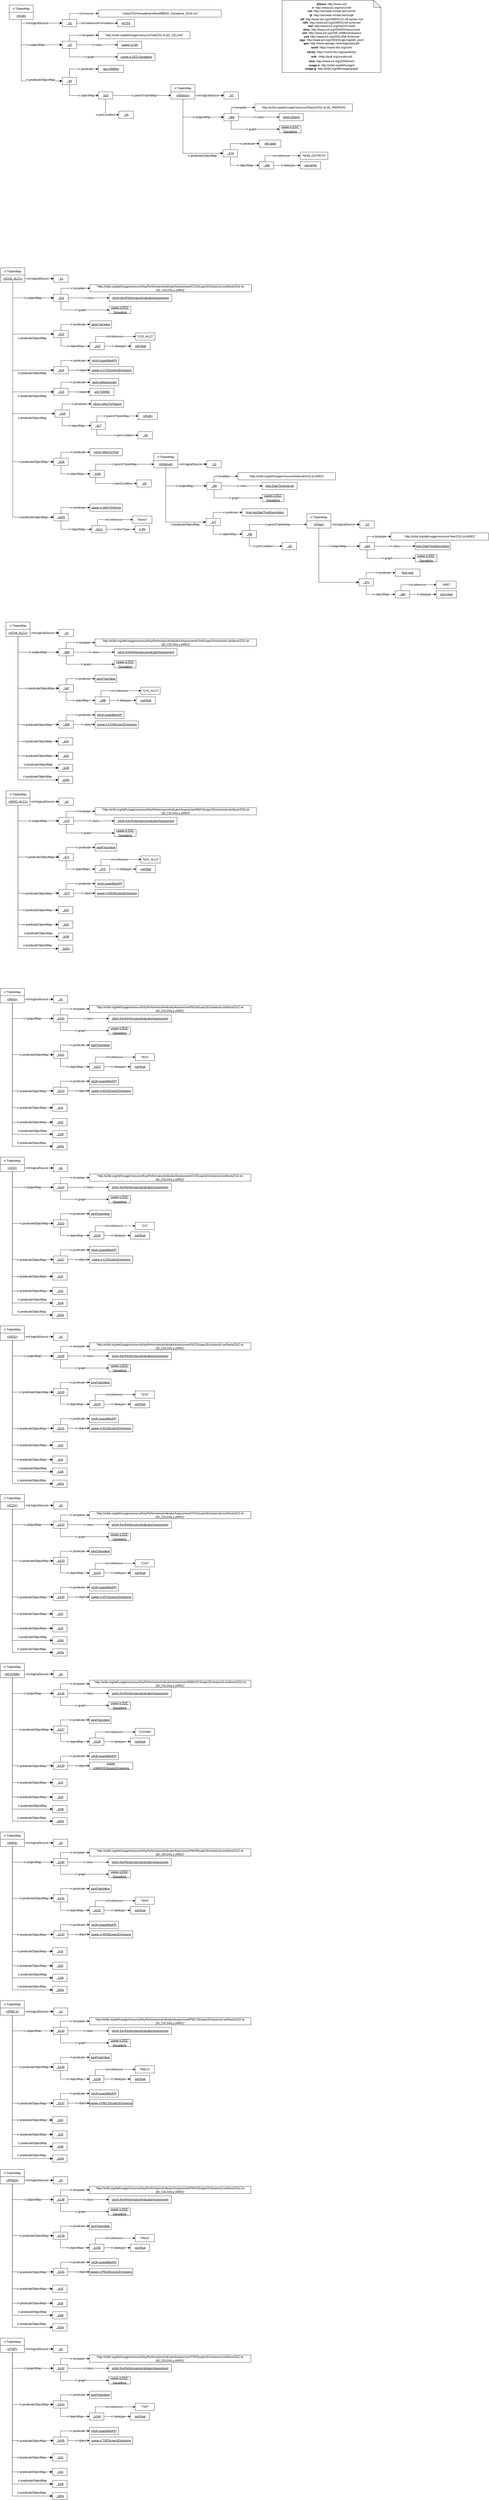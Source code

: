 <mxfile>
    <diagram id="8UD5d60HDsAUgDDDRMJ2" name="Page-1">
        <mxGraphModel dx="878" dy="1762" grid="1" gridSize="10" guides="1" tooltips="1" connect="1" arrows="1" fold="1" page="1" pageScale="1" pageWidth="850" pageHeight="1100" math="0" shadow="0">
            <root>
                <mxCell id="0"/>
                <mxCell id="1" parent="0"/>
                <mxCell id="2" value="&lt;div&gt;&lt;b&gt;@base&lt;/b&gt;: http://base.uri#&lt;/div&gt;&lt;div&gt;&lt;b style=&quot;background-color: initial;&quot;&gt;rr&lt;/b&gt;&lt;span style=&quot;background-color: initial;&quot;&gt;: http://www.w3.org/ns/r2rml#&lt;/span&gt;&lt;br&gt;&lt;/div&gt;&lt;div&gt;&lt;div style=&quot;border-color: var(--border-color);&quot;&gt;&lt;b&gt;rml&lt;/b&gt;: http://semweb.mmlab.be/ns/rml#&lt;/div&gt;&lt;div style=&quot;border-color: var(--border-color);&quot;&gt;&lt;div style=&quot;line-height: 19px;&quot;&gt;&lt;div style=&quot;&quot;&gt;&lt;b&gt;ql&lt;/b&gt;: http://semweb.mmlab.be/ns/ql#&lt;/div&gt;&lt;div style=&quot;&quot;&gt;&lt;/div&gt;&lt;/div&gt;&lt;/div&gt;&lt;div style=&quot;border-color: var(--border-color);&quot;&gt;&lt;b&gt;rdf&lt;/b&gt;: http://www.w3.org/1999/02/22-rdf-syntax-ns#&lt;/div&gt;&lt;div style=&quot;border-color: var(--border-color);&quot;&gt;&lt;b&gt;rdfs&lt;/b&gt;: http://www.w3.org/2000/01/rdf-schema#&lt;/div&gt;&lt;div style=&quot;border-color: var(--border-color);&quot;&gt;&lt;span style=&quot;background-color: initial;&quot;&gt;&lt;b&gt;owl&lt;/b&gt;: http://www.w3.org/2002/07/owl#&lt;/span&gt;&lt;br&gt;&lt;/div&gt;&lt;div style=&quot;border-color: var(--border-color);&quot;&gt;&lt;b&gt;skos&lt;/b&gt;: http://www.w3.org/2004/02/skos/core#&lt;/div&gt;&lt;div style=&quot;border-color: var(--border-color);&quot;&gt;&lt;b&gt;xml&lt;/b&gt;: http://www.w3.org/XML/1998/namespace&lt;/div&gt;&lt;div style=&quot;border-color: var(--border-color);&quot;&gt;&lt;b&gt;xsd&lt;/b&gt;: http://www.w3.org/2001/XMLSchema#&lt;/div&gt;&lt;div style=&quot;border-color: var(--border-color);&quot;&gt;&lt;span style=&quot;background-color: initial;&quot;&gt;&lt;b&gt;wgs&lt;/b&gt;: http://www.w3.org/2003/01/geo/wgs84_pos#&lt;/span&gt;&lt;br&gt;&lt;/div&gt;&lt;div style=&quot;border-color: var(--border-color);&quot;&gt;&lt;b style=&quot;background-color: initial;&quot;&gt;geo&lt;/b&gt;&lt;span style=&quot;background-color: initial;&quot;&gt;: http://www.opengis.net/ont/geosparql#&lt;/span&gt;&lt;br&gt;&lt;/div&gt;&lt;div style=&quot;border-color: var(--border-color);&quot;&gt;&lt;div style=&quot;line-height: 19px;&quot;&gt;&lt;b&gt;saref&lt;/b&gt;: https://saref.etsi.org/core/&lt;/div&gt;&lt;div style=&quot;line-height: 19px;&quot;&gt;&lt;div style=&quot;line-height: 19px;&quot;&gt;&lt;b&gt;s4city&lt;/b&gt;: https://saref.etsi.org/saref4city/&lt;/div&gt;&lt;div style=&quot;line-height: 19px;&quot;&gt;&lt;div style=&quot;line-height: 19px;&quot;&gt;&lt;b style=&quot;background-color: initial; border-color: var(--border-color);&quot;&gt;unit&lt;/b&gt;&lt;span style=&quot;background-color: initial;&quot;&gt;:&lt;/span&gt;&lt;span style=&quot;background-color: initial;&quot;&gt; &lt;/span&gt;&lt;span style=&quot;background-color: initial;&quot;&gt;&amp;lt;http://qudt.org/vocab/unit/&lt;/span&gt;&lt;br&gt;&lt;/div&gt;&lt;div style=&quot;line-height: 19px;&quot;&gt;&lt;div style=&quot;border-color: var(--border-color); line-height: 19px;&quot;&gt;&lt;b style=&quot;border-color: var(--border-color); background-color: initial;&quot;&gt;time&lt;/b&gt;&lt;span style=&quot;border-color: var(--border-color); background-color: initial;&quot;&gt;: http://www.w3.org/2006/time#&lt;/span&gt;&lt;/div&gt;&lt;/div&gt;&lt;/div&gt;&lt;/div&gt;&lt;/div&gt;&lt;div style=&quot;border-color: var(--border-color);&quot;&gt;&lt;div style=&quot;border-color: var(--border-color);&quot;&gt;&lt;b style=&quot;border-color: var(--border-color);&quot;&gt;usage-o&lt;/b&gt;: http://w3id.org/def/usage#&lt;/div&gt;&lt;/div&gt;&lt;div style=&quot;border-color: var(--border-color);&quot;&gt;&lt;span style=&quot;background-color: initial;&quot;&gt;&lt;b&gt;usage-g&lt;/b&gt;: http://w3id.org/def/usage/graph/&lt;/span&gt;&lt;br&gt;&lt;/div&gt;&lt;/div&gt;" style="shape=note;whiteSpace=wrap;html=1;backgroundOutline=1;darkOpacity=0.05;" parent="1" vertex="1">
                    <mxGeometry x="1247.5" y="-1040" width="410" height="300" as="geometry"/>
                </mxCell>
                <mxCell id="4" value="&lt;div style=&quot;line-height: 19px;&quot;&gt;rr:TriplesMap&lt;/div&gt;" style="rounded=0;whiteSpace=wrap;html=1;snapToPoint=1;points=[[0.1,0],[0.2,0],[0.3,0],[0.4,0],[0.5,0],[0.6,0],[0.7,0],[0.8,0],[0.9,0],[0,0.1],[0,0.3],[0,0.5],[0,0.7],[0,0.9],[0.1,1],[0.2,1],[0.3,1],[0.4,1],[0.5,1],[0.6,1],[0.7,1],[0.8,1],[0.9,1],[1,0.1],[1,0.3],[1,0.5],[1,0.7],[1,0.9]];" parent="1" vertex="1">
                    <mxGeometry x="115" y="-1020" width="100" height="30" as="geometry"/>
                </mxCell>
                <mxCell id="5" value="&lt;u&gt;&amp;lt;#Cell&amp;gt;&lt;/u&gt;" style="rounded=0;whiteSpace=wrap;html=1;snapToPoint=1;points=[[0.1,0],[0.2,0],[0.3,0],[0.4,0],[0.5,0],[0.6,0],[0.7,0],[0.8,0],[0.9,0],[0,0.1],[0,0.3],[0,0.5],[0,0.7],[0,0.9],[0.1,1],[0.2,1],[0.3,1],[0.4,1],[0.5,1],[0.6,1],[0.7,1],[0.8,1],[0.9,1],[1,0.1],[1,0.3],[1,0.5],[1,0.7],[1,0.9]];" parent="1" vertex="1">
                    <mxGeometry x="115" y="-990" width="100" height="30" as="geometry"/>
                </mxCell>
                <mxCell id="9" value="" style="endArrow=classic;html=1;exitX=0.5;exitY=1;exitDx=0;exitDy=0;entryX=0;entryY=0.5;entryDx=0;entryDy=0;endSize=8;edgeStyle=orthogonalEdgeStyle;rounded=0;" parent="1" source="5" target="13" edge="1">
                    <mxGeometry width="50" height="50" relative="1" as="geometry">
                        <mxPoint x="213.0" y="-855" as="sourcePoint"/>
                        <mxPoint x="340" y="-925" as="targetPoint"/>
                    </mxGeometry>
                </mxCell>
                <mxCell id="10" value="&lt;span style=&quot;background-color: rgb(251, 251, 251);&quot;&gt;rml:logicalSource&lt;/span&gt;" style="text;html=1;align=center;verticalAlign=middle;resizable=0;points=[];labelBackgroundColor=#ffffff;" parent="9" vertex="1" connectable="0">
                    <mxGeometry x="-0.127" relative="1" as="geometry">
                        <mxPoint as="offset"/>
                    </mxGeometry>
                </mxCell>
                <mxCell id="11" value="&lt;div style=&quot;line-height: 19px;&quot;&gt;&lt;div style=&quot;line-height: 19px;&quot;&gt;ql:CSV&lt;/div&gt;&lt;/div&gt;" style="rounded=0;whiteSpace=wrap;html=1;snapToPoint=1;points=[[0.1,0],[0.2,0],[0.3,0],[0.4,0],[0.5,0],[0.6,0],[0.7,0],[0.8,0],[0.9,0],[0,0.1],[0,0.3],[0,0.5],[0,0.7],[0,0.9],[0.1,1],[0.2,1],[0.3,1],[0.4,1],[0.5,1],[0.6,1],[0.7,1],[0.8,1],[0.9,1],[1,0.1],[1,0.3],[1,0.5],[1,0.7],[1,0.9]];fontStyle=4" parent="1" vertex="1">
                    <mxGeometry x="565" y="-960" width="70" height="30" as="geometry"/>
                </mxCell>
                <mxCell id="13" value="_b1" style="rounded=0;whiteSpace=wrap;html=1;snapToPoint=1;points=[[0.1,0],[0.2,0],[0.3,0],[0.4,0],[0.5,0],[0.6,0],[0.7,0],[0.8,0],[0.9,0],[0,0.1],[0,0.3],[0,0.5],[0,0.7],[0,0.9],[0.1,1],[0.2,1],[0.3,1],[0.4,1],[0.5,1],[0.6,1],[0.7,1],[0.8,1],[0.9,1],[1,0.1],[1,0.3],[1,0.5],[1,0.7],[1,0.9]];fontStyle=4" parent="1" vertex="1">
                    <mxGeometry x="335" y="-960.0" width="60" height="30" as="geometry"/>
                </mxCell>
                <mxCell id="19" value="rml:source" style="edgeStyle=orthogonalEdgeStyle;rounded=0;orthogonalLoop=1;jettySize=auto;html=1;fontSize=12;entryX=0;entryY=0.5;entryDx=0;entryDy=0;" parent="1" source="13" target="20" edge="1">
                    <mxGeometry x="0.311" relative="1" as="geometry">
                        <mxPoint x="435" y="-945.5" as="sourcePoint"/>
                        <mxPoint x="575" y="-945.5" as="targetPoint"/>
                        <Array as="points">
                            <mxPoint x="365" y="-985"/>
                        </Array>
                        <mxPoint as="offset"/>
                    </mxGeometry>
                </mxCell>
                <mxCell id="20" value="&quot;./data/ZGZ/Ganaderia/refined/BBDD_Ganaderia_2019.csv&quot;" style="rounded=0;whiteSpace=wrap;html=1;snapToPoint=1;" parent="1" vertex="1">
                    <mxGeometry x="485" y="-1000" width="510" height="30" as="geometry"/>
                </mxCell>
                <mxCell id="21" value="rml:referenceFormulation" style="rounded=0;orthogonalLoop=1;jettySize=auto;html=1;fontSize=12;" parent="1" source="13" target="11" edge="1">
                    <mxGeometry relative="1" as="geometry">
                        <mxPoint x="395" y="-905.0" as="sourcePoint"/>
                        <mxPoint x="555" y="-905.0" as="targetPoint"/>
                    </mxGeometry>
                </mxCell>
                <mxCell id="23" value="" style="endArrow=classic;html=1;exitX=0.5;exitY=1;exitDx=0;exitDy=0;endSize=8;rounded=0;entryX=0;entryY=0.5;entryDx=0;entryDy=0;edgeStyle=orthogonalEdgeStyle;" parent="1" source="5" target="26" edge="1">
                    <mxGeometry width="50" height="50" relative="1" as="geometry">
                        <mxPoint x="175" y="-860" as="sourcePoint"/>
                        <mxPoint x="305" y="-890" as="targetPoint"/>
                    </mxGeometry>
                </mxCell>
                <mxCell id="24" value="&lt;span style=&quot;background-color: rgb(251, 251, 251);&quot;&gt;rr:subjectMap&lt;/span&gt;" style="text;html=1;align=center;verticalAlign=middle;resizable=0;points=[];labelBackgroundColor=#ffffff;" parent="23" vertex="1" connectable="0">
                    <mxGeometry x="-0.127" relative="1" as="geometry">
                        <mxPoint x="45" as="offset"/>
                    </mxGeometry>
                </mxCell>
                <mxCell id="25" value="&lt;div style=&quot;line-height: 19px;&quot;&gt;&lt;div style=&quot;line-height: 19px;&quot;&gt;usage-o:Cell&lt;/div&gt;&lt;/div&gt;" style="rounded=0;whiteSpace=wrap;html=1;snapToPoint=1;points=[[0.1,0],[0.2,0],[0.3,0],[0.4,0],[0.5,0],[0.6,0],[0.7,0],[0.8,0],[0.9,0],[0,0.1],[0,0.3],[0,0.5],[0,0.7],[0,0.9],[0.1,1],[0.2,1],[0.3,1],[0.4,1],[0.5,1],[0.6,1],[0.7,1],[0.8,1],[0.9,1],[1,0.1],[1,0.3],[1,0.5],[1,0.7],[1,0.9]];fontStyle=4" parent="1" vertex="1">
                    <mxGeometry x="565" y="-870" width="100" height="30" as="geometry"/>
                </mxCell>
                <mxCell id="26" value="_b2" style="rounded=0;whiteSpace=wrap;html=1;snapToPoint=1;points=[[0.1,0],[0.2,0],[0.3,0],[0.4,0],[0.5,0],[0.6,0],[0.7,0],[0.8,0],[0.9,0],[0,0.1],[0,0.3],[0,0.5],[0,0.7],[0,0.9],[0.1,1],[0.2,1],[0.3,1],[0.4,1],[0.5,1],[0.6,1],[0.7,1],[0.8,1],[0.9,1],[1,0.1],[1,0.3],[1,0.5],[1,0.7],[1,0.9]];fontStyle=4" parent="1" vertex="1">
                    <mxGeometry x="335" y="-870.0" width="60" height="30" as="geometry"/>
                </mxCell>
                <mxCell id="27" value="rr:template" style="edgeStyle=orthogonalEdgeStyle;rounded=0;orthogonalLoop=1;jettySize=auto;html=1;fontSize=12;entryX=0;entryY=0.5;entryDx=0;entryDy=0;" parent="1" source="26" target="28" edge="1">
                    <mxGeometry x="0.311" relative="1" as="geometry">
                        <mxPoint x="435" y="-855.5" as="sourcePoint"/>
                        <mxPoint x="575" y="-855.5" as="targetPoint"/>
                        <Array as="points">
                            <mxPoint x="365" y="-895"/>
                        </Array>
                        <mxPoint as="offset"/>
                    </mxGeometry>
                </mxCell>
                <mxCell id="28" value="&quot;http://w3id.org/def/usage/resource/Cell/ZGZ-id-{ID_CELDA}&quot;" style="rounded=0;whiteSpace=wrap;html=1;snapToPoint=1;" parent="1" vertex="1">
                    <mxGeometry x="485" y="-910" width="380" height="30" as="geometry"/>
                </mxCell>
                <mxCell id="29" value="rr:class" style="rounded=0;orthogonalLoop=1;jettySize=auto;html=1;fontSize=12;" parent="1" source="26" target="25" edge="1">
                    <mxGeometry relative="1" as="geometry">
                        <mxPoint x="395" y="-815.0" as="sourcePoint"/>
                        <mxPoint x="555" y="-815.0" as="targetPoint"/>
                    </mxGeometry>
                </mxCell>
                <mxCell id="30" value="&lt;div style=&quot;line-height: 19px;&quot;&gt;&lt;div style=&quot;line-height: 19px;&quot;&gt;usage-g:ZGZ-Ganaderia&lt;/div&gt;&lt;/div&gt;" style="rounded=0;whiteSpace=wrap;html=1;snapToPoint=1;points=[[0.1,0],[0.2,0],[0.3,0],[0.4,0],[0.5,0],[0.6,0],[0.7,0],[0.8,0],[0.9,0],[0,0.1],[0,0.3],[0,0.5],[0,0.7],[0,0.9],[0.1,1],[0.2,1],[0.3,1],[0.4,1],[0.5,1],[0.6,1],[0.7,1],[0.8,1],[0.9,1],[1,0.1],[1,0.3],[1,0.5],[1,0.7],[1,0.9]];fontStyle=4" parent="1" vertex="1">
                    <mxGeometry x="565" y="-820" width="155" height="30" as="geometry"/>
                </mxCell>
                <mxCell id="31" value="rr:graph" style="rounded=0;orthogonalLoop=1;jettySize=auto;html=1;fontSize=12;exitX=0.5;exitY=1;exitDx=0;exitDy=0;edgeStyle=orthogonalEdgeStyle;" parent="1" source="26" target="30" edge="1">
                    <mxGeometry relative="1" as="geometry">
                        <mxPoint x="365.001" y="-805" as="sourcePoint"/>
                        <mxPoint x="525.53" y="-765.0" as="targetPoint"/>
                        <Array as="points">
                            <mxPoint x="365" y="-805"/>
                        </Array>
                    </mxGeometry>
                </mxCell>
                <mxCell id="39" value="" style="endArrow=classic;html=1;exitX=0.5;exitY=1;exitDx=0;exitDy=0;endSize=8;rounded=0;entryX=0;entryY=0.5;entryDx=0;entryDy=0;edgeStyle=orthogonalEdgeStyle;" parent="1" source="5" target="2601" edge="1">
                    <mxGeometry width="50" height="50" relative="1" as="geometry">
                        <mxPoint x="175" y="-950" as="sourcePoint"/>
                        <mxPoint x="335" y="-715.0" as="targetPoint"/>
                    </mxGeometry>
                </mxCell>
                <mxCell id="40" value="&lt;span style=&quot;background-color: rgb(251, 251, 251);&quot;&gt;rr:predicateObjectMap&lt;/span&gt;" style="text;html=1;align=center;verticalAlign=middle;resizable=0;points=[];labelBackgroundColor=#ffffff;" parent="39" vertex="1" connectable="0">
                    <mxGeometry x="-0.127" relative="1" as="geometry">
                        <mxPoint x="80" y="64" as="offset"/>
                    </mxGeometry>
                </mxCell>
                <mxCell id="45" value="&lt;div style=&quot;line-height: 19px;&quot;&gt;rr:TriplesMap&lt;/div&gt;" style="rounded=0;whiteSpace=wrap;html=1;snapToPoint=1;points=[[0.1,0],[0.2,0],[0.3,0],[0.4,0],[0.5,0],[0.6,0],[0.7,0],[0.8,0],[0.9,0],[0,0.1],[0,0.3],[0,0.5],[0,0.7],[0,0.9],[0.1,1],[0.2,1],[0.3,1],[0.4,1],[0.5,1],[0.6,1],[0.7,1],[0.8,1],[0.9,1],[1,0.1],[1,0.3],[1,0.5],[1,0.7],[1,0.9]];" parent="1" vertex="1">
                    <mxGeometry x="80" y="70" width="100" height="30" as="geometry"/>
                </mxCell>
                <mxCell id="46" value="&lt;u&gt;&amp;lt;#CO2_ALC1&amp;gt;&lt;/u&gt;" style="rounded=0;whiteSpace=wrap;html=1;snapToPoint=1;points=[[0.1,0],[0.2,0],[0.3,0],[0.4,0],[0.5,0],[0.6,0],[0.7,0],[0.8,0],[0.9,0],[0,0.1],[0,0.3],[0,0.5],[0,0.7],[0,0.9],[0.1,1],[0.2,1],[0.3,1],[0.4,1],[0.5,1],[0.6,1],[0.7,1],[0.8,1],[0.9,1],[1,0.1],[1,0.3],[1,0.5],[1,0.7],[1,0.9]];" parent="1" vertex="1">
                    <mxGeometry x="80" y="100" width="100" height="30" as="geometry"/>
                </mxCell>
                <mxCell id="47" value="" style="endArrow=classic;html=1;exitX=1;exitY=0.5;exitDx=0;exitDy=0;entryX=0;entryY=0.5;entryDx=0;entryDy=0;endSize=8;edgeStyle=orthogonalEdgeStyle;rounded=0;" parent="1" source="46" target="50" edge="1">
                    <mxGeometry width="50" height="50" relative="1" as="geometry">
                        <mxPoint x="178.0" y="235" as="sourcePoint"/>
                        <mxPoint x="305" y="165" as="targetPoint"/>
                    </mxGeometry>
                </mxCell>
                <mxCell id="48" value="&lt;span style=&quot;background-color: rgb(251, 251, 251);&quot;&gt;rml:logicalSource&lt;/span&gt;" style="text;html=1;align=center;verticalAlign=middle;resizable=0;points=[];labelBackgroundColor=#ffffff;" parent="47" vertex="1" connectable="0">
                    <mxGeometry x="-0.127" relative="1" as="geometry">
                        <mxPoint as="offset"/>
                    </mxGeometry>
                </mxCell>
                <mxCell id="50" value="_b1" style="rounded=0;whiteSpace=wrap;html=1;snapToPoint=1;points=[[0.1,0],[0.2,0],[0.3,0],[0.4,0],[0.5,0],[0.6,0],[0.7,0],[0.8,0],[0.9,0],[0,0.1],[0,0.3],[0,0.5],[0,0.7],[0,0.9],[0.1,1],[0.2,1],[0.3,1],[0.4,1],[0.5,1],[0.6,1],[0.7,1],[0.8,1],[0.9,1],[1,0.1],[1,0.3],[1,0.5],[1,0.7],[1,0.9]];fontStyle=4" parent="1" vertex="1">
                    <mxGeometry x="300" y="100.0" width="60" height="30" as="geometry"/>
                </mxCell>
                <mxCell id="54" value="" style="endArrow=classic;html=1;exitX=0.5;exitY=1;exitDx=0;exitDy=0;endSize=8;rounded=0;entryX=0;entryY=0.5;entryDx=0;entryDy=0;edgeStyle=orthogonalEdgeStyle;" parent="1" source="46" target="57" edge="1">
                    <mxGeometry width="50" height="50" relative="1" as="geometry">
                        <mxPoint x="140" y="230" as="sourcePoint"/>
                        <mxPoint x="270" y="200" as="targetPoint"/>
                    </mxGeometry>
                </mxCell>
                <mxCell id="55" value="&lt;span style=&quot;background-color: rgb(251, 251, 251);&quot;&gt;rr:subjectMap&lt;/span&gt;" style="text;html=1;align=center;verticalAlign=middle;resizable=0;points=[];labelBackgroundColor=#ffffff;" parent="54" vertex="1" connectable="0">
                    <mxGeometry x="-0.127" relative="1" as="geometry">
                        <mxPoint x="45" as="offset"/>
                    </mxGeometry>
                </mxCell>
                <mxCell id="56" value="&lt;div style=&quot;line-height: 19px;&quot;&gt;&lt;div style=&quot;line-height: 19px;&quot;&gt;s4city:KeyPerformanceIndicatorAssessment&lt;/div&gt;&lt;/div&gt;" style="rounded=0;whiteSpace=wrap;html=1;snapToPoint=1;points=[[0.1,0],[0.2,0],[0.3,0],[0.4,0],[0.5,0],[0.6,0],[0.7,0],[0.8,0],[0.9,0],[0,0.1],[0,0.3],[0,0.5],[0,0.7],[0,0.9],[0.1,1],[0.2,1],[0.3,1],[0.4,1],[0.5,1],[0.6,1],[0.7,1],[0.8,1],[0.9,1],[1,0.1],[1,0.3],[1,0.5],[1,0.7],[1,0.9]];fontStyle=4" parent="1" vertex="1">
                    <mxGeometry x="530" y="180" width="260" height="30" as="geometry"/>
                </mxCell>
                <mxCell id="57" value="_b11" style="rounded=0;whiteSpace=wrap;html=1;snapToPoint=1;points=[[0.1,0],[0.2,0],[0.3,0],[0.4,0],[0.5,0],[0.6,0],[0.7,0],[0.8,0],[0.9,0],[0,0.1],[0,0.3],[0,0.5],[0,0.7],[0,0.9],[0.1,1],[0.2,1],[0.3,1],[0.4,1],[0.5,1],[0.6,1],[0.7,1],[0.8,1],[0.9,1],[1,0.1],[1,0.3],[1,0.5],[1,0.7],[1,0.9]];fontStyle=4" parent="1" vertex="1">
                    <mxGeometry x="300" y="180.0" width="60" height="30" as="geometry"/>
                </mxCell>
                <mxCell id="58" value="rr:template" style="edgeStyle=orthogonalEdgeStyle;rounded=0;orthogonalLoop=1;jettySize=auto;html=1;fontSize=12;entryX=0;entryY=0.5;entryDx=0;entryDy=0;" parent="1" source="57" target="59" edge="1">
                    <mxGeometry x="0.311" relative="1" as="geometry">
                        <mxPoint x="400" y="194.5" as="sourcePoint"/>
                        <mxPoint x="540" y="194.5" as="targetPoint"/>
                        <Array as="points">
                            <mxPoint x="330" y="155"/>
                        </Array>
                        <mxPoint as="offset"/>
                    </mxGeometry>
                </mxCell>
                <mxCell id="59" value="&quot;http://w3id.org/def/usage/resource/KeyPerformanceIndicatorAssessment/CO2Scope1Emissions/LiveStock/ZGZ-id-{ID_CELDA}-y-{AÑO}&quot;" style="rounded=0;whiteSpace=wrap;html=1;snapToPoint=1;" parent="1" vertex="1">
                    <mxGeometry x="450" y="140" width="670" height="30" as="geometry"/>
                </mxCell>
                <mxCell id="60" value="rr:class" style="rounded=0;orthogonalLoop=1;jettySize=auto;html=1;fontSize=12;" parent="1" source="57" target="56" edge="1">
                    <mxGeometry relative="1" as="geometry">
                        <mxPoint x="360" y="235.0" as="sourcePoint"/>
                        <mxPoint x="520" y="235.0" as="targetPoint"/>
                    </mxGeometry>
                </mxCell>
                <mxCell id="61" value="&lt;div style=&quot;line-height: 19px;&quot;&gt;&lt;div style=&quot;line-height: 19px;&quot;&gt;usage-g:ZGZ-Ganaderia&lt;/div&gt;&lt;/div&gt;" style="rounded=0;whiteSpace=wrap;html=1;snapToPoint=1;points=[[0.1,0],[0.2,0],[0.3,0],[0.4,0],[0.5,0],[0.6,0],[0.7,0],[0.8,0],[0.9,0],[0,0.1],[0,0.3],[0,0.5],[0,0.7],[0,0.9],[0.1,1],[0.2,1],[0.3,1],[0.4,1],[0.5,1],[0.6,1],[0.7,1],[0.8,1],[0.9,1],[1,0.1],[1,0.3],[1,0.5],[1,0.7],[1,0.9]];fontStyle=4" parent="1" vertex="1">
                    <mxGeometry x="530" y="230" width="90" height="30" as="geometry"/>
                </mxCell>
                <mxCell id="62" value="rr:graph" style="rounded=0;orthogonalLoop=1;jettySize=auto;html=1;fontSize=12;exitX=0.5;exitY=1;exitDx=0;exitDy=0;edgeStyle=orthogonalEdgeStyle;" parent="1" source="57" target="61" edge="1">
                    <mxGeometry relative="1" as="geometry">
                        <mxPoint x="330.001" y="245" as="sourcePoint"/>
                        <mxPoint x="490.53" y="285.0" as="targetPoint"/>
                        <Array as="points">
                            <mxPoint x="330" y="245"/>
                        </Array>
                    </mxGeometry>
                </mxCell>
                <mxCell id="63" value="&lt;div style=&quot;line-height: 19px;&quot;&gt;&lt;div style=&quot;line-height: 19px;&quot;&gt;&quot;CO2_ALC1&quot;&lt;/div&gt;&lt;/div&gt;" style="rounded=0;whiteSpace=wrap;html=1;snapToPoint=1;points=[[0.1,0],[0.2,0],[0.3,0],[0.4,0],[0.5,0],[0.6,0],[0.7,0],[0.8,0],[0.9,0],[0,0.1],[0,0.3],[0,0.5],[0,0.7],[0,0.9],[0.1,1],[0.2,1],[0.3,1],[0.4,1],[0.5,1],[0.6,1],[0.7,1],[0.8,1],[0.9,1],[1,0.1],[1,0.3],[1,0.5],[1,0.7],[1,0.9]];" parent="1" vertex="1">
                    <mxGeometry x="640" y="340" width="80" height="30" as="geometry"/>
                </mxCell>
                <mxCell id="64" value="_b12" style="rounded=0;whiteSpace=wrap;html=1;snapToPoint=1;points=[[0.1,0],[0.2,0],[0.3,0],[0.4,0],[0.5,0],[0.6,0],[0.7,0],[0.8,0],[0.9,0],[0,0.1],[0,0.3],[0,0.5],[0,0.7],[0,0.9],[0.1,1],[0.2,1],[0.3,1],[0.4,1],[0.5,1],[0.6,1],[0.7,1],[0.8,1],[0.9,1],[1,0.1],[1,0.3],[1,0.5],[1,0.7],[1,0.9]];fontStyle=4" parent="1" vertex="1">
                    <mxGeometry x="300" y="330.0" width="60" height="30" as="geometry"/>
                </mxCell>
                <mxCell id="65" value="rr:predicate" style="edgeStyle=orthogonalEdgeStyle;rounded=0;orthogonalLoop=1;jettySize=auto;html=1;fontSize=12;entryX=0;entryY=0.5;entryDx=0;entryDy=0;" parent="1" source="64" target="66" edge="1">
                    <mxGeometry x="0.311" relative="1" as="geometry">
                        <mxPoint x="400" y="344.5" as="sourcePoint"/>
                        <mxPoint x="540" y="344.5" as="targetPoint"/>
                        <Array as="points">
                            <mxPoint x="330" y="305"/>
                        </Array>
                        <mxPoint as="offset"/>
                    </mxGeometry>
                </mxCell>
                <mxCell id="66" value="saref:hasValue" style="rounded=0;whiteSpace=wrap;html=1;snapToPoint=1;fontStyle=4" parent="1" vertex="1">
                    <mxGeometry x="450" y="290" width="90" height="30" as="geometry"/>
                </mxCell>
                <mxCell id="67" value="rml:reference" style="rounded=0;orthogonalLoop=1;jettySize=auto;html=1;fontSize=12;exitX=0.4;exitY=0;exitDx=0;exitDy=0;edgeStyle=orthogonalEdgeStyle;entryX=0;entryY=0.5;entryDx=0;entryDy=0;" parent="1" source="68" target="63" edge="1">
                    <mxGeometry x="0.075" relative="1" as="geometry">
                        <mxPoint x="549.995" y="344.706" as="sourcePoint"/>
                        <mxPoint x="709.76" y="385.0" as="targetPoint"/>
                        <mxPoint as="offset"/>
                    </mxGeometry>
                </mxCell>
                <mxCell id="68" value="&lt;div style=&quot;line-height: 19px;&quot;&gt;&lt;div style=&quot;line-height: 19px;&quot;&gt;_b13&lt;/div&gt;&lt;/div&gt;" style="rounded=0;whiteSpace=wrap;html=1;snapToPoint=1;points=[[0.1,0],[0.2,0],[0.3,0],[0.4,0],[0.5,0],[0.6,0],[0.7,0],[0.8,0],[0.9,0],[0,0.1],[0,0.3],[0,0.5],[0,0.7],[0,0.9],[0.1,1],[0.2,1],[0.3,1],[0.4,1],[0.5,1],[0.6,1],[0.7,1],[0.8,1],[0.9,1],[1,0.1],[1,0.3],[1,0.5],[1,0.7],[1,0.9]];fontStyle=4" parent="1" vertex="1">
                    <mxGeometry x="450" y="380" width="60" height="30" as="geometry"/>
                </mxCell>
                <mxCell id="69" value="rr:objectMap" style="rounded=0;orthogonalLoop=1;jettySize=auto;html=1;fontSize=12;exitX=0.5;exitY=1;exitDx=0;exitDy=0;edgeStyle=orthogonalEdgeStyle;" parent="1" source="64" target="68" edge="1">
                    <mxGeometry x="0.229" relative="1" as="geometry">
                        <mxPoint x="330.001" y="395" as="sourcePoint"/>
                        <mxPoint x="490.53" y="435.0" as="targetPoint"/>
                        <Array as="points">
                            <mxPoint x="330" y="395"/>
                        </Array>
                        <mxPoint as="offset"/>
                    </mxGeometry>
                </mxCell>
                <mxCell id="70" value="" style="endArrow=classic;html=1;exitX=0.5;exitY=1;exitDx=0;exitDy=0;endSize=8;rounded=0;entryX=0;entryY=0.5;entryDx=0;entryDy=0;edgeStyle=orthogonalEdgeStyle;" parent="1" source="46" target="64" edge="1">
                    <mxGeometry width="50" height="50" relative="1" as="geometry">
                        <mxPoint x="140" y="140" as="sourcePoint"/>
                        <mxPoint x="310" y="245.0" as="targetPoint"/>
                    </mxGeometry>
                </mxCell>
                <mxCell id="71" value="&lt;span style=&quot;background-color: rgb(251, 251, 251);&quot;&gt;rr:predicateObjectMap&lt;/span&gt;" style="text;html=1;align=center;verticalAlign=middle;resizable=0;points=[];labelBackgroundColor=#ffffff;" parent="70" vertex="1" connectable="0">
                    <mxGeometry x="-0.127" relative="1" as="geometry">
                        <mxPoint x="80" y="64" as="offset"/>
                    </mxGeometry>
                </mxCell>
                <mxCell id="72" value="rr:datatype" style="rounded=0;orthogonalLoop=1;jettySize=auto;html=1;fontSize=12;exitX=1;exitY=0.5;exitDx=0;exitDy=0;edgeStyle=orthogonalEdgeStyle;entryX=0;entryY=0.5;entryDx=0;entryDy=0;" parent="1" source="68" target="73" edge="1">
                    <mxGeometry x="0.075" relative="1" as="geometry">
                        <mxPoint x="510" y="420" as="sourcePoint"/>
                        <mxPoint x="745.76" y="425.0" as="targetPoint"/>
                        <mxPoint as="offset"/>
                    </mxGeometry>
                </mxCell>
                <mxCell id="73" value="&lt;div style=&quot;line-height: 19px;&quot;&gt;&lt;div style=&quot;line-height: 19px;&quot;&gt;xsd:float&lt;/div&gt;&lt;/div&gt;" style="rounded=0;whiteSpace=wrap;html=1;snapToPoint=1;points=[[0.1,0],[0.2,0],[0.3,0],[0.4,0],[0.5,0],[0.6,0],[0.7,0],[0.8,0],[0.9,0],[0,0.1],[0,0.3],[0,0.5],[0,0.7],[0,0.9],[0.1,1],[0.2,1],[0.3,1],[0.4,1],[0.5,1],[0.6,1],[0.7,1],[0.8,1],[0.9,1],[1,0.1],[1,0.3],[1,0.5],[1,0.7],[1,0.9]];fontStyle=4" parent="1" vertex="1">
                    <mxGeometry x="620" y="380" width="80" height="30" as="geometry"/>
                </mxCell>
                <mxCell id="75" value="_b14" style="rounded=0;whiteSpace=wrap;html=1;snapToPoint=1;points=[[0.1,0],[0.2,0],[0.3,0],[0.4,0],[0.5,0],[0.6,0],[0.7,0],[0.8,0],[0.9,0],[0,0.1],[0,0.3],[0,0.5],[0,0.7],[0,0.9],[0.1,1],[0.2,1],[0.3,1],[0.4,1],[0.5,1],[0.6,1],[0.7,1],[0.8,1],[0.9,1],[1,0.1],[1,0.3],[1,0.5],[1,0.7],[1,0.9]];fontStyle=4" parent="1" vertex="1">
                    <mxGeometry x="300" y="480.0" width="60" height="30" as="geometry"/>
                </mxCell>
                <mxCell id="76" value="rr:predicate" style="edgeStyle=orthogonalEdgeStyle;rounded=0;orthogonalLoop=1;jettySize=auto;html=1;fontSize=12;entryX=0;entryY=0.5;entryDx=0;entryDy=0;" parent="1" source="75" target="77" edge="1">
                    <mxGeometry x="0.311" relative="1" as="geometry">
                        <mxPoint x="400" y="494.5" as="sourcePoint"/>
                        <mxPoint x="540" y="494.5" as="targetPoint"/>
                        <Array as="points">
                            <mxPoint x="330" y="455"/>
                        </Array>
                        <mxPoint as="offset"/>
                    </mxGeometry>
                </mxCell>
                <mxCell id="77" value="s4city:quantifiesKPI" style="rounded=0;whiteSpace=wrap;html=1;snapToPoint=1;fontStyle=4" parent="1" vertex="1">
                    <mxGeometry x="450" y="440" width="120" height="30" as="geometry"/>
                </mxCell>
                <mxCell id="79" value="&lt;div style=&quot;line-height: 19px;&quot;&gt;&lt;div style=&quot;line-height: 19px;&quot;&gt;usage-o:CO2Scope1Emissions&lt;/div&gt;&lt;/div&gt;" style="rounded=0;whiteSpace=wrap;html=1;snapToPoint=1;points=[[0.1,0],[0.2,0],[0.3,0],[0.4,0],[0.5,0],[0.6,0],[0.7,0],[0.8,0],[0.9,0],[0,0.1],[0,0.3],[0,0.5],[0,0.7],[0,0.9],[0.1,1],[0.2,1],[0.3,1],[0.4,1],[0.5,1],[0.6,1],[0.7,1],[0.8,1],[0.9,1],[1,0.1],[1,0.3],[1,0.5],[1,0.7],[1,0.9]];fontStyle=4" parent="1" vertex="1">
                    <mxGeometry x="450" y="480" width="180" height="30" as="geometry"/>
                </mxCell>
                <mxCell id="80" value="rr:object" style="rounded=0;orthogonalLoop=1;jettySize=auto;html=1;fontSize=12;exitX=1;exitY=0.5;exitDx=0;exitDy=0;edgeStyle=orthogonalEdgeStyle;" parent="1" source="75" target="79" edge="1">
                    <mxGeometry x="0.229" relative="1" as="geometry">
                        <mxPoint x="330.001" y="545" as="sourcePoint"/>
                        <mxPoint x="490.53" y="585.0" as="targetPoint"/>
                        <mxPoint as="offset"/>
                    </mxGeometry>
                </mxCell>
                <mxCell id="83" value="" style="endArrow=classic;html=1;exitX=0.5;exitY=1;exitDx=0;exitDy=0;endSize=8;rounded=0;entryX=0;entryY=0.5;entryDx=0;entryDy=0;edgeStyle=orthogonalEdgeStyle;" parent="1" source="46" target="75" edge="1">
                    <mxGeometry width="50" height="50" relative="1" as="geometry">
                        <mxPoint x="140" y="140" as="sourcePoint"/>
                        <mxPoint x="310" y="385.0" as="targetPoint"/>
                    </mxGeometry>
                </mxCell>
                <mxCell id="84" value="&lt;span style=&quot;background-color: rgb(251, 251, 251);&quot;&gt;rr:predicateObjectMap&lt;/span&gt;" style="text;html=1;align=center;verticalAlign=middle;resizable=0;points=[];labelBackgroundColor=#ffffff;" parent="83" vertex="1" connectable="0">
                    <mxGeometry x="-0.127" relative="1" as="geometry">
                        <mxPoint x="80" y="143" as="offset"/>
                    </mxGeometry>
                </mxCell>
                <mxCell id="85" value="_b15" style="rounded=0;whiteSpace=wrap;html=1;snapToPoint=1;points=[[0.1,0],[0.2,0],[0.3,0],[0.4,0],[0.5,0],[0.6,0],[0.7,0],[0.8,0],[0.9,0],[0,0.1],[0,0.3],[0,0.5],[0,0.7],[0,0.9],[0.1,1],[0.2,1],[0.3,1],[0.4,1],[0.5,1],[0.6,1],[0.7,1],[0.8,1],[0.9,1],[1,0.1],[1,0.3],[1,0.5],[1,0.7],[1,0.9]];fontStyle=4" parent="1" vertex="1">
                    <mxGeometry x="300" y="570.0" width="60" height="30" as="geometry"/>
                </mxCell>
                <mxCell id="86" value="rr:predicate" style="edgeStyle=orthogonalEdgeStyle;rounded=0;orthogonalLoop=1;jettySize=auto;html=1;fontSize=12;entryX=0;entryY=0.5;entryDx=0;entryDy=0;" parent="1" source="85" target="87" edge="1">
                    <mxGeometry x="0.311" relative="1" as="geometry">
                        <mxPoint x="400" y="584.5" as="sourcePoint"/>
                        <mxPoint x="540" y="584.5" as="targetPoint"/>
                        <Array as="points">
                            <mxPoint x="330" y="545"/>
                        </Array>
                        <mxPoint as="offset"/>
                    </mxGeometry>
                </mxCell>
                <mxCell id="87" value="saref:isMeasuredIn" style="rounded=0;whiteSpace=wrap;html=1;snapToPoint=1;fontStyle=4" parent="1" vertex="1">
                    <mxGeometry x="450" y="530" width="120" height="30" as="geometry"/>
                </mxCell>
                <mxCell id="88" value="&lt;div style=&quot;line-height: 19px;&quot;&gt;&lt;div style=&quot;line-height: 19px;&quot;&gt;unit:TONNE&lt;/div&gt;&lt;/div&gt;" style="rounded=0;whiteSpace=wrap;html=1;snapToPoint=1;points=[[0.1,0],[0.2,0],[0.3,0],[0.4,0],[0.5,0],[0.6,0],[0.7,0],[0.8,0],[0.9,0],[0,0.1],[0,0.3],[0,0.5],[0,0.7],[0,0.9],[0.1,1],[0.2,1],[0.3,1],[0.4,1],[0.5,1],[0.6,1],[0.7,1],[0.8,1],[0.9,1],[1,0.1],[1,0.3],[1,0.5],[1,0.7],[1,0.9]];fontStyle=4" parent="1" vertex="1">
                    <mxGeometry x="450" y="570" width="100" height="30" as="geometry"/>
                </mxCell>
                <mxCell id="89" value="rr:object" style="rounded=0;orthogonalLoop=1;jettySize=auto;html=1;fontSize=12;exitX=1;exitY=0.5;exitDx=0;exitDy=0;edgeStyle=orthogonalEdgeStyle;" parent="1" source="85" target="88" edge="1">
                    <mxGeometry x="0.229" relative="1" as="geometry">
                        <mxPoint x="330.001" y="635" as="sourcePoint"/>
                        <mxPoint x="490.53" y="675.0" as="targetPoint"/>
                        <mxPoint as="offset"/>
                    </mxGeometry>
                </mxCell>
                <mxCell id="90" value="" style="endArrow=classic;html=1;exitX=0.5;exitY=1;exitDx=0;exitDy=0;endSize=8;rounded=0;entryX=0;entryY=0.5;entryDx=0;entryDy=0;edgeStyle=orthogonalEdgeStyle;" parent="1" source="46" target="85" edge="1">
                    <mxGeometry width="50" height="50" relative="1" as="geometry">
                        <mxPoint x="140" y="140" as="sourcePoint"/>
                        <mxPoint x="310" y="535.0" as="targetPoint"/>
                    </mxGeometry>
                </mxCell>
                <mxCell id="91" value="&lt;span style=&quot;background-color: rgb(251, 251, 251);&quot;&gt;rr:predicateObjectMap&lt;/span&gt;" style="text;html=1;align=center;verticalAlign=middle;resizable=0;points=[];labelBackgroundColor=#ffffff;" parent="90" vertex="1" connectable="0">
                    <mxGeometry x="-0.127" relative="1" as="geometry">
                        <mxPoint x="80" y="199" as="offset"/>
                    </mxGeometry>
                </mxCell>
                <mxCell id="94" value="_b16" style="rounded=0;whiteSpace=wrap;html=1;snapToPoint=1;points=[[0.1,0],[0.2,0],[0.3,0],[0.4,0],[0.5,0],[0.6,0],[0.7,0],[0.8,0],[0.9,0],[0,0.1],[0,0.3],[0,0.5],[0,0.7],[0,0.9],[0.1,1],[0.2,1],[0.3,1],[0.4,1],[0.5,1],[0.6,1],[0.7,1],[0.8,1],[0.9,1],[1,0.1],[1,0.3],[1,0.5],[1,0.7],[1,0.9]];fontStyle=4" parent="1" vertex="1">
                    <mxGeometry x="305" y="660.0" width="60" height="30" as="geometry"/>
                </mxCell>
                <mxCell id="95" value="rr:predicate" style="edgeStyle=orthogonalEdgeStyle;rounded=0;orthogonalLoop=1;jettySize=auto;html=1;fontSize=12;entryX=0;entryY=0.5;entryDx=0;entryDy=0;" parent="1" source="94" target="96" edge="1">
                    <mxGeometry x="0.311" relative="1" as="geometry">
                        <mxPoint x="405" y="674.5" as="sourcePoint"/>
                        <mxPoint x="545" y="674.5" as="targetPoint"/>
                        <Array as="points">
                            <mxPoint x="335" y="635"/>
                        </Array>
                        <mxPoint as="offset"/>
                    </mxGeometry>
                </mxCell>
                <mxCell id="96" value="s4city:refersToFeature" style="rounded=0;whiteSpace=wrap;html=1;snapToPoint=1;fontStyle=4" parent="1" vertex="1">
                    <mxGeometry x="455" y="620" width="135" height="30" as="geometry"/>
                </mxCell>
                <mxCell id="97" value="rr:parentTriplesMap" style="rounded=0;orthogonalLoop=1;jettySize=auto;html=1;fontSize=12;exitX=0.4;exitY=0;exitDx=0;exitDy=0;edgeStyle=orthogonalEdgeStyle;entryX=0;entryY=0.5;entryDx=0;entryDy=0;" parent="1" source="98" target="109" edge="1">
                    <mxGeometry x="0.075" relative="1" as="geometry">
                        <mxPoint x="554.995" y="674.706" as="sourcePoint"/>
                        <mxPoint x="765" y="685" as="targetPoint"/>
                        <mxPoint as="offset"/>
                    </mxGeometry>
                </mxCell>
                <mxCell id="98" value="&lt;div style=&quot;line-height: 19px;&quot;&gt;&lt;div style=&quot;line-height: 19px;&quot;&gt;_b17&lt;/div&gt;&lt;/div&gt;" style="rounded=0;whiteSpace=wrap;html=1;snapToPoint=1;points=[[0.1,0],[0.2,0],[0.3,0],[0.4,0],[0.5,0],[0.6,0],[0.7,0],[0.8,0],[0.9,0],[0,0.1],[0,0.3],[0,0.5],[0,0.7],[0,0.9],[0.1,1],[0.2,1],[0.3,1],[0.4,1],[0.5,1],[0.6,1],[0.7,1],[0.8,1],[0.9,1],[1,0.1],[1,0.3],[1,0.5],[1,0.7],[1,0.9]];fontStyle=4" parent="1" vertex="1">
                    <mxGeometry x="455" y="710" width="60" height="30" as="geometry"/>
                </mxCell>
                <mxCell id="99" value="rr:objectMap" style="rounded=0;orthogonalLoop=1;jettySize=auto;html=1;fontSize=12;exitX=0.5;exitY=1;exitDx=0;exitDy=0;edgeStyle=orthogonalEdgeStyle;" parent="1" source="94" target="98" edge="1">
                    <mxGeometry x="0.229" relative="1" as="geometry">
                        <mxPoint x="335.001" y="725" as="sourcePoint"/>
                        <mxPoint x="495.53" y="765.0" as="targetPoint"/>
                        <Array as="points">
                            <mxPoint x="335" y="725"/>
                        </Array>
                        <mxPoint as="offset"/>
                    </mxGeometry>
                </mxCell>
                <mxCell id="101" value="rr:joinCondition" style="rounded=0;orthogonalLoop=1;jettySize=auto;html=1;fontSize=12;exitX=0.4;exitY=1;exitDx=0;exitDy=0;edgeStyle=orthogonalEdgeStyle;entryX=0;entryY=0.5;entryDx=0;entryDy=0;" parent="1" source="98" target="102" edge="1">
                    <mxGeometry x="0.388" relative="1" as="geometry">
                        <mxPoint x="515" y="750" as="sourcePoint"/>
                        <mxPoint x="750.76" y="755.0" as="targetPoint"/>
                        <mxPoint as="offset"/>
                    </mxGeometry>
                </mxCell>
                <mxCell id="102" value="&lt;div style=&quot;line-height: 19px;&quot;&gt;&lt;div style=&quot;line-height: 19px;&quot;&gt;_b5&lt;/div&gt;&lt;/div&gt;" style="rounded=0;whiteSpace=wrap;html=1;snapToPoint=1;points=[[0.1,0],[0.2,0],[0.3,0],[0.4,0],[0.5,0],[0.6,0],[0.7,0],[0.8,0],[0.9,0],[0,0.1],[0,0.3],[0,0.5],[0,0.7],[0,0.9],[0.1,1],[0.2,1],[0.3,1],[0.4,1],[0.5,1],[0.6,1],[0.7,1],[0.8,1],[0.9,1],[1,0.1],[1,0.3],[1,0.5],[1,0.7],[1,0.9]];fontStyle=4" parent="1" vertex="1">
                    <mxGeometry x="650" y="750" width="60" height="30" as="geometry"/>
                </mxCell>
                <mxCell id="107" value="" style="endArrow=classic;html=1;exitX=0.5;exitY=1;exitDx=0;exitDy=0;endSize=8;rounded=0;entryX=0;entryY=0.5;entryDx=0;entryDy=0;edgeStyle=orthogonalEdgeStyle;" parent="1" source="46" target="94" edge="1">
                    <mxGeometry width="50" height="50" relative="1" as="geometry">
                        <mxPoint x="140" y="140" as="sourcePoint"/>
                        <mxPoint x="310" y="625.0" as="targetPoint"/>
                    </mxGeometry>
                </mxCell>
                <mxCell id="108" value="&lt;span style=&quot;background-color: rgb(251, 251, 251);&quot;&gt;rr:predicateObjectMap&lt;/span&gt;" style="text;html=1;align=center;verticalAlign=middle;resizable=0;points=[];labelBackgroundColor=#ffffff;" parent="107" vertex="1" connectable="0">
                    <mxGeometry x="-0.127" relative="1" as="geometry">
                        <mxPoint x="80" y="248" as="offset"/>
                    </mxGeometry>
                </mxCell>
                <mxCell id="109" value="&lt;u&gt;&amp;lt;#Cell&amp;gt;&lt;/u&gt;" style="rounded=0;whiteSpace=wrap;html=1;snapToPoint=1;points=[[0.1,0],[0.2,0],[0.3,0],[0.4,0],[0.5,0],[0.6,0],[0.7,0],[0.8,0],[0.9,0],[0,0.1],[0,0.3],[0,0.5],[0,0.7],[0,0.9],[0.1,1],[0.2,1],[0.3,1],[0.4,1],[0.5,1],[0.6,1],[0.7,1],[0.8,1],[0.9,1],[1,0.1],[1,0.3],[1,0.5],[1,0.7],[1,0.9]];" parent="1" vertex="1">
                    <mxGeometry x="650" y="670" width="80" height="30" as="geometry"/>
                </mxCell>
                <mxCell id="781" value="&lt;div style=&quot;line-height: 19px;&quot;&gt;rr:TriplesMap&lt;/div&gt;" style="rounded=0;whiteSpace=wrap;html=1;snapToPoint=1;points=[[0.1,0],[0.2,0],[0.3,0],[0.4,0],[0.5,0],[0.6,0],[0.7,0],[0.8,0],[0.9,0],[0,0.1],[0,0.3],[0,0.5],[0,0.7],[0,0.9],[0.1,1],[0.2,1],[0.3,1],[0.4,1],[0.5,1],[0.6,1],[0.7,1],[0.8,1],[0.9,1],[1,0.1],[1,0.3],[1,0.5],[1,0.7],[1,0.9]];" parent="1" vertex="1">
                    <mxGeometry x="101.56" y="1540" width="100" height="30" as="geometry"/>
                </mxCell>
                <mxCell id="782" value="&lt;u&gt;&amp;lt;#CH4_ALC1&amp;gt;&lt;/u&gt;" style="rounded=0;whiteSpace=wrap;html=1;snapToPoint=1;points=[[0.1,0],[0.2,0],[0.3,0],[0.4,0],[0.5,0],[0.6,0],[0.7,0],[0.8,0],[0.9,0],[0,0.1],[0,0.3],[0,0.5],[0,0.7],[0,0.9],[0.1,1],[0.2,1],[0.3,1],[0.4,1],[0.5,1],[0.6,1],[0.7,1],[0.8,1],[0.9,1],[1,0.1],[1,0.3],[1,0.5],[1,0.7],[1,0.9]];" parent="1" vertex="1">
                    <mxGeometry x="101.56" y="1570" width="100" height="30" as="geometry"/>
                </mxCell>
                <mxCell id="783" value="" style="endArrow=classic;html=1;exitX=1;exitY=0.5;exitDx=0;exitDy=0;entryX=0;entryY=0.5;entryDx=0;entryDy=0;endSize=8;edgeStyle=orthogonalEdgeStyle;rounded=0;" parent="1" source="782" target="785" edge="1">
                    <mxGeometry width="50" height="50" relative="1" as="geometry">
                        <mxPoint x="199.56" y="1705" as="sourcePoint"/>
                        <mxPoint x="326.56" y="1635" as="targetPoint"/>
                    </mxGeometry>
                </mxCell>
                <mxCell id="784" value="&lt;span style=&quot;background-color: rgb(251, 251, 251);&quot;&gt;rml:logicalSource&lt;/span&gt;" style="text;html=1;align=center;verticalAlign=middle;resizable=0;points=[];labelBackgroundColor=#ffffff;" parent="783" vertex="1" connectable="0">
                    <mxGeometry x="-0.127" relative="1" as="geometry">
                        <mxPoint as="offset"/>
                    </mxGeometry>
                </mxCell>
                <mxCell id="785" value="_b1" style="rounded=0;whiteSpace=wrap;html=1;snapToPoint=1;points=[[0.1,0],[0.2,0],[0.3,0],[0.4,0],[0.5,0],[0.6,0],[0.7,0],[0.8,0],[0.9,0],[0,0.1],[0,0.3],[0,0.5],[0,0.7],[0,0.9],[0.1,1],[0.2,1],[0.3,1],[0.4,1],[0.5,1],[0.6,1],[0.7,1],[0.8,1],[0.9,1],[1,0.1],[1,0.3],[1,0.5],[1,0.7],[1,0.9]];fontStyle=4" parent="1" vertex="1">
                    <mxGeometry x="321.56" y="1570" width="60" height="30" as="geometry"/>
                </mxCell>
                <mxCell id="786" value="" style="endArrow=classic;html=1;exitX=0.5;exitY=1;exitDx=0;exitDy=0;endSize=8;rounded=0;entryX=0;entryY=0.5;entryDx=0;entryDy=0;edgeStyle=orthogonalEdgeStyle;" parent="1" source="782" target="789" edge="1">
                    <mxGeometry width="50" height="50" relative="1" as="geometry">
                        <mxPoint x="161.56" y="1700" as="sourcePoint"/>
                        <mxPoint x="291.56" y="1670" as="targetPoint"/>
                    </mxGeometry>
                </mxCell>
                <mxCell id="787" value="&lt;span style=&quot;background-color: rgb(251, 251, 251);&quot;&gt;rr:subjectMap&lt;/span&gt;" style="text;html=1;align=center;verticalAlign=middle;resizable=0;points=[];labelBackgroundColor=#ffffff;" parent="786" vertex="1" connectable="0">
                    <mxGeometry x="-0.127" relative="1" as="geometry">
                        <mxPoint x="45" as="offset"/>
                    </mxGeometry>
                </mxCell>
                <mxCell id="788" value="&lt;div style=&quot;line-height: 19px;&quot;&gt;&lt;div style=&quot;line-height: 19px;&quot;&gt;s4city:KeyPerformanceIndicatorAssessment&lt;/div&gt;&lt;/div&gt;" style="rounded=0;whiteSpace=wrap;html=1;snapToPoint=1;points=[[0.1,0],[0.2,0],[0.3,0],[0.4,0],[0.5,0],[0.6,0],[0.7,0],[0.8,0],[0.9,0],[0,0.1],[0,0.3],[0,0.5],[0,0.7],[0,0.9],[0.1,1],[0.2,1],[0.3,1],[0.4,1],[0.5,1],[0.6,1],[0.7,1],[0.8,1],[0.9,1],[1,0.1],[1,0.3],[1,0.5],[1,0.7],[1,0.9]];fontStyle=4" parent="1" vertex="1">
                    <mxGeometry x="551.56" y="1650" width="260" height="30" as="geometry"/>
                </mxCell>
                <mxCell id="789" value="_b66" style="rounded=0;whiteSpace=wrap;html=1;snapToPoint=1;points=[[0.1,0],[0.2,0],[0.3,0],[0.4,0],[0.5,0],[0.6,0],[0.7,0],[0.8,0],[0.9,0],[0,0.1],[0,0.3],[0,0.5],[0,0.7],[0,0.9],[0.1,1],[0.2,1],[0.3,1],[0.4,1],[0.5,1],[0.6,1],[0.7,1],[0.8,1],[0.9,1],[1,0.1],[1,0.3],[1,0.5],[1,0.7],[1,0.9]];fontStyle=4" parent="1" vertex="1">
                    <mxGeometry x="321.56" y="1650" width="60" height="30" as="geometry"/>
                </mxCell>
                <mxCell id="790" value="rr:template" style="edgeStyle=orthogonalEdgeStyle;rounded=0;orthogonalLoop=1;jettySize=auto;html=1;fontSize=12;entryX=0;entryY=0.5;entryDx=0;entryDy=0;" parent="1" source="789" target="791" edge="1">
                    <mxGeometry x="0.311" relative="1" as="geometry">
                        <mxPoint x="421.56" y="1664.5" as="sourcePoint"/>
                        <mxPoint x="561.56" y="1664.5" as="targetPoint"/>
                        <Array as="points">
                            <mxPoint x="351.56" y="1625"/>
                        </Array>
                        <mxPoint as="offset"/>
                    </mxGeometry>
                </mxCell>
                <mxCell id="791" value="&quot;http://w3id.org/def/usage/resource/KeyPerformanceIndicatorAssessment/CH4Scope1Emissions/LiveStock/ZGZ-id-{ID_CELDA}-y-{AÑO}&quot;" style="rounded=0;whiteSpace=wrap;html=1;snapToPoint=1;" parent="1" vertex="1">
                    <mxGeometry x="471.56" y="1610" width="670" height="30" as="geometry"/>
                </mxCell>
                <mxCell id="792" value="rr:class" style="rounded=0;orthogonalLoop=1;jettySize=auto;html=1;fontSize=12;" parent="1" source="789" target="788" edge="1">
                    <mxGeometry relative="1" as="geometry">
                        <mxPoint x="381.56" y="1705" as="sourcePoint"/>
                        <mxPoint x="541.56" y="1705" as="targetPoint"/>
                    </mxGeometry>
                </mxCell>
                <mxCell id="793" value="&lt;div style=&quot;line-height: 19px;&quot;&gt;&lt;div style=&quot;line-height: 19px;&quot;&gt;usage-g:ZGZ-Ganaderia&lt;/div&gt;&lt;/div&gt;" style="rounded=0;whiteSpace=wrap;html=1;snapToPoint=1;points=[[0.1,0],[0.2,0],[0.3,0],[0.4,0],[0.5,0],[0.6,0],[0.7,0],[0.8,0],[0.9,0],[0,0.1],[0,0.3],[0,0.5],[0,0.7],[0,0.9],[0.1,1],[0.2,1],[0.3,1],[0.4,1],[0.5,1],[0.6,1],[0.7,1],[0.8,1],[0.9,1],[1,0.1],[1,0.3],[1,0.5],[1,0.7],[1,0.9]];fontStyle=4" parent="1" vertex="1">
                    <mxGeometry x="551.56" y="1700" width="90" height="30" as="geometry"/>
                </mxCell>
                <mxCell id="794" value="rr:graph" style="rounded=0;orthogonalLoop=1;jettySize=auto;html=1;fontSize=12;exitX=0.5;exitY=1;exitDx=0;exitDy=0;edgeStyle=orthogonalEdgeStyle;" parent="1" source="789" target="793" edge="1">
                    <mxGeometry relative="1" as="geometry">
                        <mxPoint x="351.561" y="1715" as="sourcePoint"/>
                        <mxPoint x="512.09" y="1755" as="targetPoint"/>
                        <Array as="points">
                            <mxPoint x="351.56" y="1715"/>
                        </Array>
                    </mxGeometry>
                </mxCell>
                <mxCell id="795" value="&lt;div style=&quot;line-height: 19px;&quot;&gt;&lt;div style=&quot;line-height: 19px;&quot;&gt;&quot;CH4_ALC1&quot;&lt;br&gt;&lt;/div&gt;&lt;/div&gt;" style="rounded=0;whiteSpace=wrap;html=1;snapToPoint=1;points=[[0.1,0],[0.2,0],[0.3,0],[0.4,0],[0.5,0],[0.6,0],[0.7,0],[0.8,0],[0.9,0],[0,0.1],[0,0.3],[0,0.5],[0,0.7],[0,0.9],[0.1,1],[0.2,1],[0.3,1],[0.4,1],[0.5,1],[0.6,1],[0.7,1],[0.8,1],[0.9,1],[1,0.1],[1,0.3],[1,0.5],[1,0.7],[1,0.9]];" parent="1" vertex="1">
                    <mxGeometry x="661.56" y="1810" width="80" height="30" as="geometry"/>
                </mxCell>
                <mxCell id="796" value="_b67" style="rounded=0;whiteSpace=wrap;html=1;snapToPoint=1;points=[[0.1,0],[0.2,0],[0.3,0],[0.4,0],[0.5,0],[0.6,0],[0.7,0],[0.8,0],[0.9,0],[0,0.1],[0,0.3],[0,0.5],[0,0.7],[0,0.9],[0.1,1],[0.2,1],[0.3,1],[0.4,1],[0.5,1],[0.6,1],[0.7,1],[0.8,1],[0.9,1],[1,0.1],[1,0.3],[1,0.5],[1,0.7],[1,0.9]];fontStyle=4" parent="1" vertex="1">
                    <mxGeometry x="321.56" y="1800" width="60" height="30" as="geometry"/>
                </mxCell>
                <mxCell id="797" value="rr:predicate" style="edgeStyle=orthogonalEdgeStyle;rounded=0;orthogonalLoop=1;jettySize=auto;html=1;fontSize=12;entryX=0;entryY=0.5;entryDx=0;entryDy=0;" parent="1" source="796" target="798" edge="1">
                    <mxGeometry x="0.311" relative="1" as="geometry">
                        <mxPoint x="421.56" y="1814.5" as="sourcePoint"/>
                        <mxPoint x="561.56" y="1814.5" as="targetPoint"/>
                        <Array as="points">
                            <mxPoint x="351.56" y="1775"/>
                        </Array>
                        <mxPoint as="offset"/>
                    </mxGeometry>
                </mxCell>
                <mxCell id="798" value="saref:hasValue" style="rounded=0;whiteSpace=wrap;html=1;snapToPoint=1;fontStyle=4" parent="1" vertex="1">
                    <mxGeometry x="471.56" y="1760" width="90" height="30" as="geometry"/>
                </mxCell>
                <mxCell id="799" value="rml:reference" style="rounded=0;orthogonalLoop=1;jettySize=auto;html=1;fontSize=12;exitX=0.4;exitY=0;exitDx=0;exitDy=0;edgeStyle=orthogonalEdgeStyle;entryX=0;entryY=0.5;entryDx=0;entryDy=0;" parent="1" source="800" target="795" edge="1">
                    <mxGeometry x="0.075" relative="1" as="geometry">
                        <mxPoint x="571.555" y="1814.706" as="sourcePoint"/>
                        <mxPoint x="731.32" y="1855" as="targetPoint"/>
                        <mxPoint as="offset"/>
                    </mxGeometry>
                </mxCell>
                <mxCell id="800" value="&lt;div style=&quot;line-height: 19px;&quot;&gt;&lt;div style=&quot;line-height: 19px;&quot;&gt;_b68&lt;/div&gt;&lt;/div&gt;" style="rounded=0;whiteSpace=wrap;html=1;snapToPoint=1;points=[[0.1,0],[0.2,0],[0.3,0],[0.4,0],[0.5,0],[0.6,0],[0.7,0],[0.8,0],[0.9,0],[0,0.1],[0,0.3],[0,0.5],[0,0.7],[0,0.9],[0.1,1],[0.2,1],[0.3,1],[0.4,1],[0.5,1],[0.6,1],[0.7,1],[0.8,1],[0.9,1],[1,0.1],[1,0.3],[1,0.5],[1,0.7],[1,0.9]];fontStyle=4" parent="1" vertex="1">
                    <mxGeometry x="471.56" y="1850" width="60" height="30" as="geometry"/>
                </mxCell>
                <mxCell id="801" value="rr:objectMap" style="rounded=0;orthogonalLoop=1;jettySize=auto;html=1;fontSize=12;exitX=0.5;exitY=1;exitDx=0;exitDy=0;edgeStyle=orthogonalEdgeStyle;" parent="1" source="796" target="800" edge="1">
                    <mxGeometry x="0.229" relative="1" as="geometry">
                        <mxPoint x="351.561" y="1865" as="sourcePoint"/>
                        <mxPoint x="512.09" y="1905" as="targetPoint"/>
                        <Array as="points">
                            <mxPoint x="351.56" y="1865"/>
                        </Array>
                        <mxPoint as="offset"/>
                    </mxGeometry>
                </mxCell>
                <mxCell id="802" value="" style="endArrow=classic;html=1;exitX=0.5;exitY=1;exitDx=0;exitDy=0;endSize=8;rounded=0;entryX=0;entryY=0.5;entryDx=0;entryDy=0;edgeStyle=orthogonalEdgeStyle;" parent="1" source="782" target="796" edge="1">
                    <mxGeometry width="50" height="50" relative="1" as="geometry">
                        <mxPoint x="161.56" y="1610" as="sourcePoint"/>
                        <mxPoint x="331.56" y="1715" as="targetPoint"/>
                    </mxGeometry>
                </mxCell>
                <mxCell id="803" value="&lt;span style=&quot;background-color: rgb(251, 251, 251);&quot;&gt;rr:predicateObjectMap&lt;/span&gt;" style="text;html=1;align=center;verticalAlign=middle;resizable=0;points=[];labelBackgroundColor=#ffffff;" parent="802" vertex="1" connectable="0">
                    <mxGeometry x="-0.127" relative="1" as="geometry">
                        <mxPoint x="90" y="47" as="offset"/>
                    </mxGeometry>
                </mxCell>
                <mxCell id="804" value="rr:datatype" style="rounded=0;orthogonalLoop=1;jettySize=auto;html=1;fontSize=12;exitX=1;exitY=0.5;exitDx=0;exitDy=0;edgeStyle=orthogonalEdgeStyle;entryX=0;entryY=0.5;entryDx=0;entryDy=0;" parent="1" source="800" target="805" edge="1">
                    <mxGeometry x="0.075" relative="1" as="geometry">
                        <mxPoint x="531.56" y="1890" as="sourcePoint"/>
                        <mxPoint x="767.32" y="1895" as="targetPoint"/>
                        <mxPoint as="offset"/>
                    </mxGeometry>
                </mxCell>
                <mxCell id="805" value="&lt;div style=&quot;line-height: 19px;&quot;&gt;&lt;div style=&quot;line-height: 19px;&quot;&gt;xsd:float&lt;/div&gt;&lt;/div&gt;" style="rounded=0;whiteSpace=wrap;html=1;snapToPoint=1;points=[[0.1,0],[0.2,0],[0.3,0],[0.4,0],[0.5,0],[0.6,0],[0.7,0],[0.8,0],[0.9,0],[0,0.1],[0,0.3],[0,0.5],[0,0.7],[0,0.9],[0.1,1],[0.2,1],[0.3,1],[0.4,1],[0.5,1],[0.6,1],[0.7,1],[0.8,1],[0.9,1],[1,0.1],[1,0.3],[1,0.5],[1,0.7],[1,0.9]];fontStyle=4" parent="1" vertex="1">
                    <mxGeometry x="641.56" y="1850" width="80" height="30" as="geometry"/>
                </mxCell>
                <mxCell id="806" value="_b69" style="rounded=0;whiteSpace=wrap;html=1;snapToPoint=1;points=[[0.1,0],[0.2,0],[0.3,0],[0.4,0],[0.5,0],[0.6,0],[0.7,0],[0.8,0],[0.9,0],[0,0.1],[0,0.3],[0,0.5],[0,0.7],[0,0.9],[0.1,1],[0.2,1],[0.3,1],[0.4,1],[0.5,1],[0.6,1],[0.7,1],[0.8,1],[0.9,1],[1,0.1],[1,0.3],[1,0.5],[1,0.7],[1,0.9]];fontStyle=4" parent="1" vertex="1">
                    <mxGeometry x="321.56" y="1950" width="60" height="30" as="geometry"/>
                </mxCell>
                <mxCell id="807" value="rr:predicate" style="edgeStyle=orthogonalEdgeStyle;rounded=0;orthogonalLoop=1;jettySize=auto;html=1;fontSize=12;entryX=0;entryY=0.5;entryDx=0;entryDy=0;" parent="1" source="806" target="808" edge="1">
                    <mxGeometry x="0.311" relative="1" as="geometry">
                        <mxPoint x="421.56" y="1964.5" as="sourcePoint"/>
                        <mxPoint x="561.56" y="1964.5" as="targetPoint"/>
                        <Array as="points">
                            <mxPoint x="351.56" y="1925"/>
                        </Array>
                        <mxPoint as="offset"/>
                    </mxGeometry>
                </mxCell>
                <mxCell id="808" value="s4city:quantifiesKPI" style="rounded=0;whiteSpace=wrap;html=1;snapToPoint=1;fontStyle=4" parent="1" vertex="1">
                    <mxGeometry x="471.56" y="1910" width="120" height="30" as="geometry"/>
                </mxCell>
                <mxCell id="809" value="&lt;div style=&quot;line-height: 19px;&quot;&gt;&lt;div style=&quot;line-height: 19px;&quot;&gt;usage-o:CH4Scope1Emissions&lt;/div&gt;&lt;/div&gt;" style="rounded=0;whiteSpace=wrap;html=1;snapToPoint=1;points=[[0.1,0],[0.2,0],[0.3,0],[0.4,0],[0.5,0],[0.6,0],[0.7,0],[0.8,0],[0.9,0],[0,0.1],[0,0.3],[0,0.5],[0,0.7],[0,0.9],[0.1,1],[0.2,1],[0.3,1],[0.4,1],[0.5,1],[0.6,1],[0.7,1],[0.8,1],[0.9,1],[1,0.1],[1,0.3],[1,0.5],[1,0.7],[1,0.9]];fontStyle=4" parent="1" vertex="1">
                    <mxGeometry x="471.56" y="1950" width="180" height="30" as="geometry"/>
                </mxCell>
                <mxCell id="810" value="rr:object" style="rounded=0;orthogonalLoop=1;jettySize=auto;html=1;fontSize=12;exitX=1;exitY=0.5;exitDx=0;exitDy=0;edgeStyle=orthogonalEdgeStyle;" parent="1" source="806" target="809" edge="1">
                    <mxGeometry x="0.229" relative="1" as="geometry">
                        <mxPoint x="351.561" y="2015" as="sourcePoint"/>
                        <mxPoint x="512.09" y="2055" as="targetPoint"/>
                        <mxPoint as="offset"/>
                    </mxGeometry>
                </mxCell>
                <mxCell id="811" value="" style="endArrow=classic;html=1;exitX=0.5;exitY=1;exitDx=0;exitDy=0;endSize=8;rounded=0;entryX=0;entryY=0.5;entryDx=0;entryDy=0;edgeStyle=orthogonalEdgeStyle;" parent="1" source="782" target="806" edge="1">
                    <mxGeometry width="50" height="50" relative="1" as="geometry">
                        <mxPoint x="161.56" y="1610" as="sourcePoint"/>
                        <mxPoint x="331.56" y="1855" as="targetPoint"/>
                    </mxGeometry>
                </mxCell>
                <mxCell id="812" value="&lt;span style=&quot;background-color: rgb(251, 251, 251);&quot;&gt;rr:predicateObjectMap&lt;/span&gt;" style="text;html=1;align=center;verticalAlign=middle;resizable=0;points=[];labelBackgroundColor=#ffffff;" parent="811" vertex="1" connectable="0">
                    <mxGeometry x="-0.127" relative="1" as="geometry">
                        <mxPoint x="80" y="132" as="offset"/>
                    </mxGeometry>
                </mxCell>
                <mxCell id="813" value="_b15" style="rounded=0;whiteSpace=wrap;html=1;snapToPoint=1;points=[[0.1,0],[0.2,0],[0.3,0],[0.4,0],[0.5,0],[0.6,0],[0.7,0],[0.8,0],[0.9,0],[0,0.1],[0,0.3],[0,0.5],[0,0.7],[0,0.9],[0.1,1],[0.2,1],[0.3,1],[0.4,1],[0.5,1],[0.6,1],[0.7,1],[0.8,1],[0.9,1],[1,0.1],[1,0.3],[1,0.5],[1,0.7],[1,0.9]];fontStyle=4" parent="1" vertex="1">
                    <mxGeometry x="319.06" y="2020" width="60" height="30" as="geometry"/>
                </mxCell>
                <mxCell id="814" value="" style="endArrow=classic;html=1;exitX=0.5;exitY=1;exitDx=0;exitDy=0;endSize=8;rounded=0;entryX=0;entryY=0.5;entryDx=0;entryDy=0;edgeStyle=orthogonalEdgeStyle;" parent="1" source="782" target="813" edge="1">
                    <mxGeometry width="50" height="50" relative="1" as="geometry">
                        <mxPoint x="161.56" y="1610" as="sourcePoint"/>
                        <mxPoint x="331.56" y="2005" as="targetPoint"/>
                    </mxGeometry>
                </mxCell>
                <mxCell id="815" value="&lt;span style=&quot;background-color: rgb(251, 251, 251);&quot;&gt;rr:predicateObjectMap&lt;/span&gt;" style="text;html=1;align=center;verticalAlign=middle;resizable=0;points=[];labelBackgroundColor=#ffffff;" parent="814" vertex="1" connectable="0">
                    <mxGeometry x="-0.127" relative="1" as="geometry">
                        <mxPoint x="80" y="172" as="offset"/>
                    </mxGeometry>
                </mxCell>
                <mxCell id="816" value="_b16" style="rounded=0;whiteSpace=wrap;html=1;snapToPoint=1;points=[[0.1,0],[0.2,0],[0.3,0],[0.4,0],[0.5,0],[0.6,0],[0.7,0],[0.8,0],[0.9,0],[0,0.1],[0,0.3],[0,0.5],[0,0.7],[0,0.9],[0.1,1],[0.2,1],[0.3,1],[0.4,1],[0.5,1],[0.6,1],[0.7,1],[0.8,1],[0.9,1],[1,0.1],[1,0.3],[1,0.5],[1,0.7],[1,0.9]];fontStyle=4" parent="1" vertex="1">
                    <mxGeometry x="319.06" y="2080" width="60" height="30" as="geometry"/>
                </mxCell>
                <mxCell id="817" value="" style="endArrow=classic;html=1;exitX=0.5;exitY=1;exitDx=0;exitDy=0;endSize=8;rounded=0;entryX=0;entryY=0.5;entryDx=0;entryDy=0;edgeStyle=orthogonalEdgeStyle;" parent="1" source="782" target="816" edge="1">
                    <mxGeometry width="50" height="50" relative="1" as="geometry">
                        <mxPoint x="161.56" y="1610" as="sourcePoint"/>
                        <mxPoint x="331.56" y="2095" as="targetPoint"/>
                    </mxGeometry>
                </mxCell>
                <mxCell id="818" value="&lt;span style=&quot;background-color: rgb(251, 251, 251);&quot;&gt;rr:predicateObjectMap&lt;/span&gt;" style="text;html=1;align=center;verticalAlign=middle;resizable=0;points=[];labelBackgroundColor=#ffffff;" parent="817" vertex="1" connectable="0">
                    <mxGeometry x="-0.127" relative="1" as="geometry">
                        <mxPoint x="80" y="206" as="offset"/>
                    </mxGeometry>
                </mxCell>
                <mxCell id="819" value="&lt;div style=&quot;line-height: 19px;&quot;&gt;rr:TriplesMap&lt;/div&gt;" style="rounded=0;whiteSpace=wrap;html=1;snapToPoint=1;points=[[0.1,0],[0.2,0],[0.3,0],[0.4,0],[0.5,0],[0.6,0],[0.7,0],[0.8,0],[0.9,0],[0,0.1],[0,0.3],[0,0.5],[0,0.7],[0,0.9],[0.1,1],[0.2,1],[0.3,1],[0.4,1],[0.5,1],[0.6,1],[0.7,1],[0.8,1],[0.9,1],[1,0.1],[1,0.3],[1,0.5],[1,0.7],[1,0.9]];" parent="1" vertex="1">
                    <mxGeometry x="101.56" y="2240" width="100" height="30" as="geometry"/>
                </mxCell>
                <mxCell id="820" value="&lt;u&gt;&amp;lt;#N2O_ALC1&amp;gt;&lt;/u&gt;" style="rounded=0;whiteSpace=wrap;html=1;snapToPoint=1;points=[[0.1,0],[0.2,0],[0.3,0],[0.4,0],[0.5,0],[0.6,0],[0.7,0],[0.8,0],[0.9,0],[0,0.1],[0,0.3],[0,0.5],[0,0.7],[0,0.9],[0.1,1],[0.2,1],[0.3,1],[0.4,1],[0.5,1],[0.6,1],[0.7,1],[0.8,1],[0.9,1],[1,0.1],[1,0.3],[1,0.5],[1,0.7],[1,0.9]];" parent="1" vertex="1">
                    <mxGeometry x="101.56" y="2270" width="100" height="30" as="geometry"/>
                </mxCell>
                <mxCell id="821" value="" style="endArrow=classic;html=1;exitX=1;exitY=0.5;exitDx=0;exitDy=0;entryX=0;entryY=0.5;entryDx=0;entryDy=0;endSize=8;edgeStyle=orthogonalEdgeStyle;rounded=0;" parent="1" source="820" target="823" edge="1">
                    <mxGeometry width="50" height="50" relative="1" as="geometry">
                        <mxPoint x="199.56" y="2405" as="sourcePoint"/>
                        <mxPoint x="326.56" y="2335" as="targetPoint"/>
                    </mxGeometry>
                </mxCell>
                <mxCell id="822" value="&lt;span style=&quot;background-color: rgb(251, 251, 251);&quot;&gt;rml:logicalSource&lt;/span&gt;" style="text;html=1;align=center;verticalAlign=middle;resizable=0;points=[];labelBackgroundColor=#ffffff;" parent="821" vertex="1" connectable="0">
                    <mxGeometry x="-0.127" relative="1" as="geometry">
                        <mxPoint as="offset"/>
                    </mxGeometry>
                </mxCell>
                <mxCell id="823" value="_b1" style="rounded=0;whiteSpace=wrap;html=1;snapToPoint=1;points=[[0.1,0],[0.2,0],[0.3,0],[0.4,0],[0.5,0],[0.6,0],[0.7,0],[0.8,0],[0.9,0],[0,0.1],[0,0.3],[0,0.5],[0,0.7],[0,0.9],[0.1,1],[0.2,1],[0.3,1],[0.4,1],[0.5,1],[0.6,1],[0.7,1],[0.8,1],[0.9,1],[1,0.1],[1,0.3],[1,0.5],[1,0.7],[1,0.9]];fontStyle=4" parent="1" vertex="1">
                    <mxGeometry x="321.56" y="2270" width="60" height="30" as="geometry"/>
                </mxCell>
                <mxCell id="824" value="" style="endArrow=classic;html=1;exitX=0.5;exitY=1;exitDx=0;exitDy=0;endSize=8;rounded=0;entryX=0;entryY=0.5;entryDx=0;entryDy=0;edgeStyle=orthogonalEdgeStyle;" parent="1" source="820" target="827" edge="1">
                    <mxGeometry width="50" height="50" relative="1" as="geometry">
                        <mxPoint x="161.56" y="2400" as="sourcePoint"/>
                        <mxPoint x="291.56" y="2370" as="targetPoint"/>
                    </mxGeometry>
                </mxCell>
                <mxCell id="825" value="&lt;span style=&quot;background-color: rgb(251, 251, 251);&quot;&gt;rr:subjectMap&lt;/span&gt;" style="text;html=1;align=center;verticalAlign=middle;resizable=0;points=[];labelBackgroundColor=#ffffff;" parent="824" vertex="1" connectable="0">
                    <mxGeometry x="-0.127" relative="1" as="geometry">
                        <mxPoint x="45" as="offset"/>
                    </mxGeometry>
                </mxCell>
                <mxCell id="826" value="&lt;div style=&quot;line-height: 19px;&quot;&gt;&lt;div style=&quot;line-height: 19px;&quot;&gt;s4city:KeyPerformanceIndicatorAssessment&lt;/div&gt;&lt;/div&gt;" style="rounded=0;whiteSpace=wrap;html=1;snapToPoint=1;points=[[0.1,0],[0.2,0],[0.3,0],[0.4,0],[0.5,0],[0.6,0],[0.7,0],[0.8,0],[0.9,0],[0,0.1],[0,0.3],[0,0.5],[0,0.7],[0,0.9],[0.1,1],[0.2,1],[0.3,1],[0.4,1],[0.5,1],[0.6,1],[0.7,1],[0.8,1],[0.9,1],[1,0.1],[1,0.3],[1,0.5],[1,0.7],[1,0.9]];fontStyle=4" parent="1" vertex="1">
                    <mxGeometry x="551.56" y="2350" width="260" height="30" as="geometry"/>
                </mxCell>
                <mxCell id="827" value="_b70" style="rounded=0;whiteSpace=wrap;html=1;snapToPoint=1;points=[[0.1,0],[0.2,0],[0.3,0],[0.4,0],[0.5,0],[0.6,0],[0.7,0],[0.8,0],[0.9,0],[0,0.1],[0,0.3],[0,0.5],[0,0.7],[0,0.9],[0.1,1],[0.2,1],[0.3,1],[0.4,1],[0.5,1],[0.6,1],[0.7,1],[0.8,1],[0.9,1],[1,0.1],[1,0.3],[1,0.5],[1,0.7],[1,0.9]];fontStyle=4" parent="1" vertex="1">
                    <mxGeometry x="321.56" y="2350" width="60" height="30" as="geometry"/>
                </mxCell>
                <mxCell id="828" value="rr:template" style="edgeStyle=orthogonalEdgeStyle;rounded=0;orthogonalLoop=1;jettySize=auto;html=1;fontSize=12;entryX=0;entryY=0.5;entryDx=0;entryDy=0;" parent="1" source="827" target="829" edge="1">
                    <mxGeometry x="0.311" relative="1" as="geometry">
                        <mxPoint x="421.56" y="2364.5" as="sourcePoint"/>
                        <mxPoint x="561.56" y="2364.5" as="targetPoint"/>
                        <Array as="points">
                            <mxPoint x="351.56" y="2325"/>
                        </Array>
                        <mxPoint as="offset"/>
                    </mxGeometry>
                </mxCell>
                <mxCell id="829" value="&quot;http://w3id.org/def/usage/resource/KeyPerformanceIndicatorAssessment/N2OScope1Emissions/LiveStock/ZGZ-id-{ID_CELDA}-y-{AÑO}&quot;" style="rounded=0;whiteSpace=wrap;html=1;snapToPoint=1;" parent="1" vertex="1">
                    <mxGeometry x="471.56" y="2310" width="670" height="30" as="geometry"/>
                </mxCell>
                <mxCell id="830" value="rr:class" style="rounded=0;orthogonalLoop=1;jettySize=auto;html=1;fontSize=12;" parent="1" source="827" target="826" edge="1">
                    <mxGeometry relative="1" as="geometry">
                        <mxPoint x="381.56" y="2405" as="sourcePoint"/>
                        <mxPoint x="541.56" y="2405" as="targetPoint"/>
                    </mxGeometry>
                </mxCell>
                <mxCell id="831" value="&lt;div style=&quot;line-height: 19px;&quot;&gt;&lt;div style=&quot;line-height: 19px;&quot;&gt;usage-g:ZGZ-Ganaderia&lt;/div&gt;&lt;/div&gt;" style="rounded=0;whiteSpace=wrap;html=1;snapToPoint=1;points=[[0.1,0],[0.2,0],[0.3,0],[0.4,0],[0.5,0],[0.6,0],[0.7,0],[0.8,0],[0.9,0],[0,0.1],[0,0.3],[0,0.5],[0,0.7],[0,0.9],[0.1,1],[0.2,1],[0.3,1],[0.4,1],[0.5,1],[0.6,1],[0.7,1],[0.8,1],[0.9,1],[1,0.1],[1,0.3],[1,0.5],[1,0.7],[1,0.9]];fontStyle=4" parent="1" vertex="1">
                    <mxGeometry x="551.56" y="2400" width="90" height="30" as="geometry"/>
                </mxCell>
                <mxCell id="832" value="rr:graph" style="rounded=0;orthogonalLoop=1;jettySize=auto;html=1;fontSize=12;exitX=0.5;exitY=1;exitDx=0;exitDy=0;edgeStyle=orthogonalEdgeStyle;" parent="1" source="827" target="831" edge="1">
                    <mxGeometry relative="1" as="geometry">
                        <mxPoint x="351.561" y="2415" as="sourcePoint"/>
                        <mxPoint x="512.09" y="2455" as="targetPoint"/>
                        <Array as="points">
                            <mxPoint x="351.56" y="2415"/>
                        </Array>
                    </mxGeometry>
                </mxCell>
                <mxCell id="833" value="&lt;div style=&quot;line-height: 19px;&quot;&gt;&lt;div style=&quot;line-height: 19px;&quot;&gt;&quot;N2O_ALC1&quot;&lt;br&gt;&lt;/div&gt;&lt;/div&gt;" style="rounded=0;whiteSpace=wrap;html=1;snapToPoint=1;points=[[0.1,0],[0.2,0],[0.3,0],[0.4,0],[0.5,0],[0.6,0],[0.7,0],[0.8,0],[0.9,0],[0,0.1],[0,0.3],[0,0.5],[0,0.7],[0,0.9],[0.1,1],[0.2,1],[0.3,1],[0.4,1],[0.5,1],[0.6,1],[0.7,1],[0.8,1],[0.9,1],[1,0.1],[1,0.3],[1,0.5],[1,0.7],[1,0.9]];" parent="1" vertex="1">
                    <mxGeometry x="661.56" y="2510" width="80" height="30" as="geometry"/>
                </mxCell>
                <mxCell id="834" value="_b71" style="rounded=0;whiteSpace=wrap;html=1;snapToPoint=1;points=[[0.1,0],[0.2,0],[0.3,0],[0.4,0],[0.5,0],[0.6,0],[0.7,0],[0.8,0],[0.9,0],[0,0.1],[0,0.3],[0,0.5],[0,0.7],[0,0.9],[0.1,1],[0.2,1],[0.3,1],[0.4,1],[0.5,1],[0.6,1],[0.7,1],[0.8,1],[0.9,1],[1,0.1],[1,0.3],[1,0.5],[1,0.7],[1,0.9]];fontStyle=4" parent="1" vertex="1">
                    <mxGeometry x="321.56" y="2500" width="60" height="30" as="geometry"/>
                </mxCell>
                <mxCell id="835" value="rr:predicate" style="edgeStyle=orthogonalEdgeStyle;rounded=0;orthogonalLoop=1;jettySize=auto;html=1;fontSize=12;entryX=0;entryY=0.5;entryDx=0;entryDy=0;" parent="1" source="834" target="836" edge="1">
                    <mxGeometry x="0.311" relative="1" as="geometry">
                        <mxPoint x="421.56" y="2514.5" as="sourcePoint"/>
                        <mxPoint x="561.56" y="2514.5" as="targetPoint"/>
                        <Array as="points">
                            <mxPoint x="351.56" y="2475"/>
                        </Array>
                        <mxPoint as="offset"/>
                    </mxGeometry>
                </mxCell>
                <mxCell id="836" value="saref:hasValue" style="rounded=0;whiteSpace=wrap;html=1;snapToPoint=1;fontStyle=4" parent="1" vertex="1">
                    <mxGeometry x="471.56" y="2460" width="90" height="30" as="geometry"/>
                </mxCell>
                <mxCell id="837" value="rml:reference" style="rounded=0;orthogonalLoop=1;jettySize=auto;html=1;fontSize=12;exitX=0.4;exitY=0;exitDx=0;exitDy=0;edgeStyle=orthogonalEdgeStyle;entryX=0;entryY=0.5;entryDx=0;entryDy=0;" parent="1" source="838" target="833" edge="1">
                    <mxGeometry x="0.075" relative="1" as="geometry">
                        <mxPoint x="571.555" y="2514.706" as="sourcePoint"/>
                        <mxPoint x="731.32" y="2555" as="targetPoint"/>
                        <mxPoint as="offset"/>
                    </mxGeometry>
                </mxCell>
                <mxCell id="838" value="&lt;div style=&quot;line-height: 19px;&quot;&gt;&lt;div style=&quot;line-height: 19px;&quot;&gt;_b72&lt;/div&gt;&lt;/div&gt;" style="rounded=0;whiteSpace=wrap;html=1;snapToPoint=1;points=[[0.1,0],[0.2,0],[0.3,0],[0.4,0],[0.5,0],[0.6,0],[0.7,0],[0.8,0],[0.9,0],[0,0.1],[0,0.3],[0,0.5],[0,0.7],[0,0.9],[0.1,1],[0.2,1],[0.3,1],[0.4,1],[0.5,1],[0.6,1],[0.7,1],[0.8,1],[0.9,1],[1,0.1],[1,0.3],[1,0.5],[1,0.7],[1,0.9]];fontStyle=4" parent="1" vertex="1">
                    <mxGeometry x="471.56" y="2550" width="60" height="30" as="geometry"/>
                </mxCell>
                <mxCell id="839" value="rr:objectMap" style="rounded=0;orthogonalLoop=1;jettySize=auto;html=1;fontSize=12;exitX=0.5;exitY=1;exitDx=0;exitDy=0;edgeStyle=orthogonalEdgeStyle;" parent="1" source="834" target="838" edge="1">
                    <mxGeometry x="0.229" relative="1" as="geometry">
                        <mxPoint x="351.561" y="2565" as="sourcePoint"/>
                        <mxPoint x="512.09" y="2605" as="targetPoint"/>
                        <Array as="points">
                            <mxPoint x="351.56" y="2565"/>
                        </Array>
                        <mxPoint as="offset"/>
                    </mxGeometry>
                </mxCell>
                <mxCell id="840" value="" style="endArrow=classic;html=1;exitX=0.5;exitY=1;exitDx=0;exitDy=0;endSize=8;rounded=0;entryX=0;entryY=0.5;entryDx=0;entryDy=0;edgeStyle=orthogonalEdgeStyle;" parent="1" source="820" target="834" edge="1">
                    <mxGeometry width="50" height="50" relative="1" as="geometry">
                        <mxPoint x="161.56" y="2310" as="sourcePoint"/>
                        <mxPoint x="331.56" y="2415" as="targetPoint"/>
                    </mxGeometry>
                </mxCell>
                <mxCell id="841" value="&lt;span style=&quot;background-color: rgb(251, 251, 251);&quot;&gt;rr:predicateObjectMap&lt;/span&gt;" style="text;html=1;align=center;verticalAlign=middle;resizable=0;points=[];labelBackgroundColor=#ffffff;" parent="840" vertex="1" connectable="0">
                    <mxGeometry x="-0.127" relative="1" as="geometry">
                        <mxPoint x="90" y="47" as="offset"/>
                    </mxGeometry>
                </mxCell>
                <mxCell id="842" value="rr:datatype" style="rounded=0;orthogonalLoop=1;jettySize=auto;html=1;fontSize=12;exitX=1;exitY=0.5;exitDx=0;exitDy=0;edgeStyle=orthogonalEdgeStyle;entryX=0;entryY=0.5;entryDx=0;entryDy=0;" parent="1" source="838" target="843" edge="1">
                    <mxGeometry x="0.075" relative="1" as="geometry">
                        <mxPoint x="531.56" y="2590" as="sourcePoint"/>
                        <mxPoint x="767.32" y="2595" as="targetPoint"/>
                        <mxPoint as="offset"/>
                    </mxGeometry>
                </mxCell>
                <mxCell id="843" value="&lt;div style=&quot;line-height: 19px;&quot;&gt;&lt;div style=&quot;line-height: 19px;&quot;&gt;xsd:float&lt;/div&gt;&lt;/div&gt;" style="rounded=0;whiteSpace=wrap;html=1;snapToPoint=1;points=[[0.1,0],[0.2,0],[0.3,0],[0.4,0],[0.5,0],[0.6,0],[0.7,0],[0.8,0],[0.9,0],[0,0.1],[0,0.3],[0,0.5],[0,0.7],[0,0.9],[0.1,1],[0.2,1],[0.3,1],[0.4,1],[0.5,1],[0.6,1],[0.7,1],[0.8,1],[0.9,1],[1,0.1],[1,0.3],[1,0.5],[1,0.7],[1,0.9]];fontStyle=4" parent="1" vertex="1">
                    <mxGeometry x="641.56" y="2550" width="80" height="30" as="geometry"/>
                </mxCell>
                <mxCell id="844" value="_b73" style="rounded=0;whiteSpace=wrap;html=1;snapToPoint=1;points=[[0.1,0],[0.2,0],[0.3,0],[0.4,0],[0.5,0],[0.6,0],[0.7,0],[0.8,0],[0.9,0],[0,0.1],[0,0.3],[0,0.5],[0,0.7],[0,0.9],[0.1,1],[0.2,1],[0.3,1],[0.4,1],[0.5,1],[0.6,1],[0.7,1],[0.8,1],[0.9,1],[1,0.1],[1,0.3],[1,0.5],[1,0.7],[1,0.9]];fontStyle=4" parent="1" vertex="1">
                    <mxGeometry x="321.56" y="2650" width="60" height="30" as="geometry"/>
                </mxCell>
                <mxCell id="845" value="rr:predicate" style="edgeStyle=orthogonalEdgeStyle;rounded=0;orthogonalLoop=1;jettySize=auto;html=1;fontSize=12;entryX=0;entryY=0.5;entryDx=0;entryDy=0;" parent="1" source="844" target="846" edge="1">
                    <mxGeometry x="0.311" relative="1" as="geometry">
                        <mxPoint x="421.56" y="2664.5" as="sourcePoint"/>
                        <mxPoint x="561.56" y="2664.5" as="targetPoint"/>
                        <Array as="points">
                            <mxPoint x="351.56" y="2625"/>
                        </Array>
                        <mxPoint as="offset"/>
                    </mxGeometry>
                </mxCell>
                <mxCell id="846" value="s4city:quantifiesKPI" style="rounded=0;whiteSpace=wrap;html=1;snapToPoint=1;fontStyle=4" parent="1" vertex="1">
                    <mxGeometry x="471.56" y="2610" width="120" height="30" as="geometry"/>
                </mxCell>
                <mxCell id="847" value="&lt;div style=&quot;line-height: 19px;&quot;&gt;&lt;div style=&quot;line-height: 19px;&quot;&gt;usage-o:N2OScope1Emissions&lt;/div&gt;&lt;/div&gt;" style="rounded=0;whiteSpace=wrap;html=1;snapToPoint=1;points=[[0.1,0],[0.2,0],[0.3,0],[0.4,0],[0.5,0],[0.6,0],[0.7,0],[0.8,0],[0.9,0],[0,0.1],[0,0.3],[0,0.5],[0,0.7],[0,0.9],[0.1,1],[0.2,1],[0.3,1],[0.4,1],[0.5,1],[0.6,1],[0.7,1],[0.8,1],[0.9,1],[1,0.1],[1,0.3],[1,0.5],[1,0.7],[1,0.9]];fontStyle=4" parent="1" vertex="1">
                    <mxGeometry x="471.56" y="2650" width="180" height="30" as="geometry"/>
                </mxCell>
                <mxCell id="848" value="rr:object" style="rounded=0;orthogonalLoop=1;jettySize=auto;html=1;fontSize=12;exitX=1;exitY=0.5;exitDx=0;exitDy=0;edgeStyle=orthogonalEdgeStyle;" parent="1" source="844" target="847" edge="1">
                    <mxGeometry x="0.229" relative="1" as="geometry">
                        <mxPoint x="351.561" y="2715" as="sourcePoint"/>
                        <mxPoint x="512.09" y="2755" as="targetPoint"/>
                        <mxPoint as="offset"/>
                    </mxGeometry>
                </mxCell>
                <mxCell id="849" value="" style="endArrow=classic;html=1;exitX=0.5;exitY=1;exitDx=0;exitDy=0;endSize=8;rounded=0;entryX=0;entryY=0.5;entryDx=0;entryDy=0;edgeStyle=orthogonalEdgeStyle;" parent="1" source="820" target="844" edge="1">
                    <mxGeometry width="50" height="50" relative="1" as="geometry">
                        <mxPoint x="161.56" y="2310" as="sourcePoint"/>
                        <mxPoint x="331.56" y="2555" as="targetPoint"/>
                    </mxGeometry>
                </mxCell>
                <mxCell id="850" value="&lt;span style=&quot;background-color: rgb(251, 251, 251);&quot;&gt;rr:predicateObjectMap&lt;/span&gt;" style="text;html=1;align=center;verticalAlign=middle;resizable=0;points=[];labelBackgroundColor=#ffffff;" parent="849" vertex="1" connectable="0">
                    <mxGeometry x="-0.127" relative="1" as="geometry">
                        <mxPoint x="80" y="132" as="offset"/>
                    </mxGeometry>
                </mxCell>
                <mxCell id="851" value="_b15" style="rounded=0;whiteSpace=wrap;html=1;snapToPoint=1;points=[[0.1,0],[0.2,0],[0.3,0],[0.4,0],[0.5,0],[0.6,0],[0.7,0],[0.8,0],[0.9,0],[0,0.1],[0,0.3],[0,0.5],[0,0.7],[0,0.9],[0.1,1],[0.2,1],[0.3,1],[0.4,1],[0.5,1],[0.6,1],[0.7,1],[0.8,1],[0.9,1],[1,0.1],[1,0.3],[1,0.5],[1,0.7],[1,0.9]];fontStyle=4" parent="1" vertex="1">
                    <mxGeometry x="319.06" y="2720" width="60" height="30" as="geometry"/>
                </mxCell>
                <mxCell id="852" value="" style="endArrow=classic;html=1;exitX=0.5;exitY=1;exitDx=0;exitDy=0;endSize=8;rounded=0;entryX=0;entryY=0.5;entryDx=0;entryDy=0;edgeStyle=orthogonalEdgeStyle;" parent="1" source="820" target="851" edge="1">
                    <mxGeometry width="50" height="50" relative="1" as="geometry">
                        <mxPoint x="161.56" y="2310" as="sourcePoint"/>
                        <mxPoint x="331.56" y="2705" as="targetPoint"/>
                    </mxGeometry>
                </mxCell>
                <mxCell id="853" value="&lt;span style=&quot;background-color: rgb(251, 251, 251);&quot;&gt;rr:predicateObjectMap&lt;/span&gt;" style="text;html=1;align=center;verticalAlign=middle;resizable=0;points=[];labelBackgroundColor=#ffffff;" parent="852" vertex="1" connectable="0">
                    <mxGeometry x="-0.127" relative="1" as="geometry">
                        <mxPoint x="80" y="172" as="offset"/>
                    </mxGeometry>
                </mxCell>
                <mxCell id="854" value="_b16" style="rounded=0;whiteSpace=wrap;html=1;snapToPoint=1;points=[[0.1,0],[0.2,0],[0.3,0],[0.4,0],[0.5,0],[0.6,0],[0.7,0],[0.8,0],[0.9,0],[0,0.1],[0,0.3],[0,0.5],[0,0.7],[0,0.9],[0.1,1],[0.2,1],[0.3,1],[0.4,1],[0.5,1],[0.6,1],[0.7,1],[0.8,1],[0.9,1],[1,0.1],[1,0.3],[1,0.5],[1,0.7],[1,0.9]];fontStyle=4" parent="1" vertex="1">
                    <mxGeometry x="319.06" y="2780" width="60" height="30" as="geometry"/>
                </mxCell>
                <mxCell id="855" value="" style="endArrow=classic;html=1;exitX=0.5;exitY=1;exitDx=0;exitDy=0;endSize=8;rounded=0;entryX=0;entryY=0.5;entryDx=0;entryDy=0;edgeStyle=orthogonalEdgeStyle;" parent="1" source="820" target="854" edge="1">
                    <mxGeometry width="50" height="50" relative="1" as="geometry">
                        <mxPoint x="161.56" y="2310" as="sourcePoint"/>
                        <mxPoint x="331.56" y="2795" as="targetPoint"/>
                    </mxGeometry>
                </mxCell>
                <mxCell id="856" value="&lt;span style=&quot;background-color: rgb(251, 251, 251);&quot;&gt;rr:predicateObjectMap&lt;/span&gt;" style="text;html=1;align=center;verticalAlign=middle;resizable=0;points=[];labelBackgroundColor=#ffffff;" parent="855" vertex="1" connectable="0">
                    <mxGeometry x="-0.127" relative="1" as="geometry">
                        <mxPoint x="80" y="206" as="offset"/>
                    </mxGeometry>
                </mxCell>
                <mxCell id="1199" value="&lt;div style=&quot;line-height: 19px;&quot;&gt;rr:TriplesMap&lt;/div&gt;" style="rounded=0;whiteSpace=wrap;html=1;snapToPoint=1;points=[[0.1,0],[0.2,0],[0.3,0],[0.4,0],[0.5,0],[0.6,0],[0.7,0],[0.8,0],[0.9,0],[0,0.1],[0,0.3],[0,0.5],[0,0.7],[0,0.9],[0.1,1],[0.2,1],[0.3,1],[0.4,1],[0.5,1],[0.6,1],[0.7,1],[0.8,1],[0.9,1],[1,0.1],[1,0.3],[1,0.5],[1,0.7],[1,0.9]];" parent="1" vertex="1">
                    <mxGeometry x="78.12" y="3060" width="100" height="30" as="geometry"/>
                </mxCell>
                <mxCell id="1200" value="&lt;u&gt;&amp;lt;#NOx&amp;gt;&lt;/u&gt;" style="rounded=0;whiteSpace=wrap;html=1;snapToPoint=1;points=[[0.1,0],[0.2,0],[0.3,0],[0.4,0],[0.5,0],[0.6,0],[0.7,0],[0.8,0],[0.9,0],[0,0.1],[0,0.3],[0,0.5],[0,0.7],[0,0.9],[0.1,1],[0.2,1],[0.3,1],[0.4,1],[0.5,1],[0.6,1],[0.7,1],[0.8,1],[0.9,1],[1,0.1],[1,0.3],[1,0.5],[1,0.7],[1,0.9]];" parent="1" vertex="1">
                    <mxGeometry x="78.12" y="3090" width="100" height="30" as="geometry"/>
                </mxCell>
                <mxCell id="1201" value="" style="endArrow=classic;html=1;exitX=1;exitY=0.5;exitDx=0;exitDy=0;entryX=0;entryY=0.5;entryDx=0;entryDy=0;endSize=8;edgeStyle=orthogonalEdgeStyle;rounded=0;" parent="1" source="1200" target="1203" edge="1">
                    <mxGeometry width="50" height="50" relative="1" as="geometry">
                        <mxPoint x="176.12" y="3225" as="sourcePoint"/>
                        <mxPoint x="303.12" y="3155" as="targetPoint"/>
                    </mxGeometry>
                </mxCell>
                <mxCell id="1202" value="&lt;span style=&quot;background-color: rgb(251, 251, 251);&quot;&gt;rml:logicalSource&lt;/span&gt;" style="text;html=1;align=center;verticalAlign=middle;resizable=0;points=[];labelBackgroundColor=#ffffff;" parent="1201" vertex="1" connectable="0">
                    <mxGeometry x="-0.127" relative="1" as="geometry">
                        <mxPoint as="offset"/>
                    </mxGeometry>
                </mxCell>
                <mxCell id="1203" value="_b1" style="rounded=0;whiteSpace=wrap;html=1;snapToPoint=1;points=[[0.1,0],[0.2,0],[0.3,0],[0.4,0],[0.5,0],[0.6,0],[0.7,0],[0.8,0],[0.9,0],[0,0.1],[0,0.3],[0,0.5],[0,0.7],[0,0.9],[0.1,1],[0.2,1],[0.3,1],[0.4,1],[0.5,1],[0.6,1],[0.7,1],[0.8,1],[0.9,1],[1,0.1],[1,0.3],[1,0.5],[1,0.7],[1,0.9]];fontStyle=4" parent="1" vertex="1">
                    <mxGeometry x="298.12" y="3090" width="60" height="30" as="geometry"/>
                </mxCell>
                <mxCell id="1204" value="" style="endArrow=classic;html=1;exitX=0.5;exitY=1;exitDx=0;exitDy=0;endSize=8;rounded=0;entryX=0;entryY=0.5;entryDx=0;entryDy=0;edgeStyle=orthogonalEdgeStyle;" parent="1" source="1200" target="1207" edge="1">
                    <mxGeometry width="50" height="50" relative="1" as="geometry">
                        <mxPoint x="138.12" y="3220" as="sourcePoint"/>
                        <mxPoint x="268.12" y="3190" as="targetPoint"/>
                    </mxGeometry>
                </mxCell>
                <mxCell id="1205" value="&lt;span style=&quot;background-color: rgb(251, 251, 251);&quot;&gt;rr:subjectMap&lt;/span&gt;" style="text;html=1;align=center;verticalAlign=middle;resizable=0;points=[];labelBackgroundColor=#ffffff;" parent="1204" vertex="1" connectable="0">
                    <mxGeometry x="-0.127" relative="1" as="geometry">
                        <mxPoint x="45" as="offset"/>
                    </mxGeometry>
                </mxCell>
                <mxCell id="1206" value="&lt;div style=&quot;line-height: 19px;&quot;&gt;&lt;div style=&quot;line-height: 19px;&quot;&gt;s4city:KeyPerformanceIndicatorAssessment&lt;/div&gt;&lt;/div&gt;" style="rounded=0;whiteSpace=wrap;html=1;snapToPoint=1;points=[[0.1,0],[0.2,0],[0.3,0],[0.4,0],[0.5,0],[0.6,0],[0.7,0],[0.8,0],[0.9,0],[0,0.1],[0,0.3],[0,0.5],[0,0.7],[0,0.9],[0.1,1],[0.2,1],[0.3,1],[0.4,1],[0.5,1],[0.6,1],[0.7,1],[0.8,1],[0.9,1],[1,0.1],[1,0.3],[1,0.5],[1,0.7],[1,0.9]];fontStyle=4" parent="1" vertex="1">
                    <mxGeometry x="528.12" y="3170" width="260" height="30" as="geometry"/>
                </mxCell>
                <mxCell id="1207" value="_b110" style="rounded=0;whiteSpace=wrap;html=1;snapToPoint=1;points=[[0.1,0],[0.2,0],[0.3,0],[0.4,0],[0.5,0],[0.6,0],[0.7,0],[0.8,0],[0.9,0],[0,0.1],[0,0.3],[0,0.5],[0,0.7],[0,0.9],[0.1,1],[0.2,1],[0.3,1],[0.4,1],[0.5,1],[0.6,1],[0.7,1],[0.8,1],[0.9,1],[1,0.1],[1,0.3],[1,0.5],[1,0.7],[1,0.9]];fontStyle=4" parent="1" vertex="1">
                    <mxGeometry x="298.12" y="3170" width="60" height="30" as="geometry"/>
                </mxCell>
                <mxCell id="1208" value="rr:template" style="edgeStyle=orthogonalEdgeStyle;rounded=0;orthogonalLoop=1;jettySize=auto;html=1;fontSize=12;entryX=0;entryY=0.5;entryDx=0;entryDy=0;" parent="1" source="1207" target="1209" edge="1">
                    <mxGeometry x="0.311" relative="1" as="geometry">
                        <mxPoint x="398.12" y="3184.5" as="sourcePoint"/>
                        <mxPoint x="538.12" y="3184.5" as="targetPoint"/>
                        <Array as="points">
                            <mxPoint x="328.12" y="3145"/>
                        </Array>
                        <mxPoint as="offset"/>
                    </mxGeometry>
                </mxCell>
                <mxCell id="1209" value="&quot;http://w3id.org/def/usage/resource/KeyPerformanceIndicatorAssessment/NOxScope1Emissions/LiveStock/ZGZ-id-{ID_CELDA}-y-{AÑO}&quot;" style="rounded=0;whiteSpace=wrap;html=1;snapToPoint=1;" parent="1" vertex="1">
                    <mxGeometry x="448.12" y="3130" width="670" height="30" as="geometry"/>
                </mxCell>
                <mxCell id="1210" value="rr:class" style="rounded=0;orthogonalLoop=1;jettySize=auto;html=1;fontSize=12;" parent="1" source="1207" target="1206" edge="1">
                    <mxGeometry relative="1" as="geometry">
                        <mxPoint x="358.12" y="3225" as="sourcePoint"/>
                        <mxPoint x="518.12" y="3225" as="targetPoint"/>
                    </mxGeometry>
                </mxCell>
                <mxCell id="1211" value="&lt;div style=&quot;line-height: 19px;&quot;&gt;&lt;div style=&quot;line-height: 19px;&quot;&gt;usage-g:ZGZ-Ganaderia&lt;/div&gt;&lt;/div&gt;" style="rounded=0;whiteSpace=wrap;html=1;snapToPoint=1;points=[[0.1,0],[0.2,0],[0.3,0],[0.4,0],[0.5,0],[0.6,0],[0.7,0],[0.8,0],[0.9,0],[0,0.1],[0,0.3],[0,0.5],[0,0.7],[0,0.9],[0.1,1],[0.2,1],[0.3,1],[0.4,1],[0.5,1],[0.6,1],[0.7,1],[0.8,1],[0.9,1],[1,0.1],[1,0.3],[1,0.5],[1,0.7],[1,0.9]];fontStyle=4" parent="1" vertex="1">
                    <mxGeometry x="528.12" y="3220" width="90" height="30" as="geometry"/>
                </mxCell>
                <mxCell id="1212" value="rr:graph" style="rounded=0;orthogonalLoop=1;jettySize=auto;html=1;fontSize=12;exitX=0.5;exitY=1;exitDx=0;exitDy=0;edgeStyle=orthogonalEdgeStyle;" parent="1" source="1207" target="1211" edge="1">
                    <mxGeometry relative="1" as="geometry">
                        <mxPoint x="328.121" y="3235" as="sourcePoint"/>
                        <mxPoint x="488.65" y="3275" as="targetPoint"/>
                        <Array as="points">
                            <mxPoint x="328.12" y="3235"/>
                        </Array>
                    </mxGeometry>
                </mxCell>
                <mxCell id="1213" value="&lt;div style=&quot;line-height: 19px;&quot;&gt;&lt;div style=&quot;line-height: 19px;&quot;&gt;&quot;NOx&quot;&lt;br&gt;&lt;/div&gt;&lt;/div&gt;" style="rounded=0;whiteSpace=wrap;html=1;snapToPoint=1;points=[[0.1,0],[0.2,0],[0.3,0],[0.4,0],[0.5,0],[0.6,0],[0.7,0],[0.8,0],[0.9,0],[0,0.1],[0,0.3],[0,0.5],[0,0.7],[0,0.9],[0.1,1],[0.2,1],[0.3,1],[0.4,1],[0.5,1],[0.6,1],[0.7,1],[0.8,1],[0.9,1],[1,0.1],[1,0.3],[1,0.5],[1,0.7],[1,0.9]];" parent="1" vertex="1">
                    <mxGeometry x="638.12" y="3330" width="80" height="30" as="geometry"/>
                </mxCell>
                <mxCell id="1214" value="_b111" style="rounded=0;whiteSpace=wrap;html=1;snapToPoint=1;points=[[0.1,0],[0.2,0],[0.3,0],[0.4,0],[0.5,0],[0.6,0],[0.7,0],[0.8,0],[0.9,0],[0,0.1],[0,0.3],[0,0.5],[0,0.7],[0,0.9],[0.1,1],[0.2,1],[0.3,1],[0.4,1],[0.5,1],[0.6,1],[0.7,1],[0.8,1],[0.9,1],[1,0.1],[1,0.3],[1,0.5],[1,0.7],[1,0.9]];fontStyle=4" parent="1" vertex="1">
                    <mxGeometry x="298.12" y="3320" width="60" height="30" as="geometry"/>
                </mxCell>
                <mxCell id="1215" value="rr:predicate" style="edgeStyle=orthogonalEdgeStyle;rounded=0;orthogonalLoop=1;jettySize=auto;html=1;fontSize=12;entryX=0;entryY=0.5;entryDx=0;entryDy=0;" parent="1" source="1214" target="1216" edge="1">
                    <mxGeometry x="0.311" relative="1" as="geometry">
                        <mxPoint x="398.12" y="3334.5" as="sourcePoint"/>
                        <mxPoint x="538.12" y="3334.5" as="targetPoint"/>
                        <Array as="points">
                            <mxPoint x="328.12" y="3295"/>
                        </Array>
                        <mxPoint as="offset"/>
                    </mxGeometry>
                </mxCell>
                <mxCell id="1216" value="saref:hasValue" style="rounded=0;whiteSpace=wrap;html=1;snapToPoint=1;fontStyle=4" parent="1" vertex="1">
                    <mxGeometry x="448.12" y="3280" width="90" height="30" as="geometry"/>
                </mxCell>
                <mxCell id="1217" value="rml:reference" style="rounded=0;orthogonalLoop=1;jettySize=auto;html=1;fontSize=12;exitX=0.4;exitY=0;exitDx=0;exitDy=0;edgeStyle=orthogonalEdgeStyle;entryX=0;entryY=0.5;entryDx=0;entryDy=0;" parent="1" source="1218" target="1213" edge="1">
                    <mxGeometry x="0.075" relative="1" as="geometry">
                        <mxPoint x="548.115" y="3334.706" as="sourcePoint"/>
                        <mxPoint x="707.88" y="3375" as="targetPoint"/>
                        <mxPoint as="offset"/>
                    </mxGeometry>
                </mxCell>
                <mxCell id="1218" value="&lt;div style=&quot;line-height: 19px;&quot;&gt;&lt;div style=&quot;line-height: 19px;&quot;&gt;_b112&lt;/div&gt;&lt;/div&gt;" style="rounded=0;whiteSpace=wrap;html=1;snapToPoint=1;points=[[0.1,0],[0.2,0],[0.3,0],[0.4,0],[0.5,0],[0.6,0],[0.7,0],[0.8,0],[0.9,0],[0,0.1],[0,0.3],[0,0.5],[0,0.7],[0,0.9],[0.1,1],[0.2,1],[0.3,1],[0.4,1],[0.5,1],[0.6,1],[0.7,1],[0.8,1],[0.9,1],[1,0.1],[1,0.3],[1,0.5],[1,0.7],[1,0.9]];fontStyle=4" parent="1" vertex="1">
                    <mxGeometry x="448.12" y="3370" width="60" height="30" as="geometry"/>
                </mxCell>
                <mxCell id="1219" value="rr:objectMap" style="rounded=0;orthogonalLoop=1;jettySize=auto;html=1;fontSize=12;exitX=0.5;exitY=1;exitDx=0;exitDy=0;edgeStyle=orthogonalEdgeStyle;" parent="1" source="1214" target="1218" edge="1">
                    <mxGeometry x="0.229" relative="1" as="geometry">
                        <mxPoint x="328.121" y="3385" as="sourcePoint"/>
                        <mxPoint x="488.65" y="3425" as="targetPoint"/>
                        <Array as="points">
                            <mxPoint x="328.12" y="3385"/>
                        </Array>
                        <mxPoint as="offset"/>
                    </mxGeometry>
                </mxCell>
                <mxCell id="1220" value="" style="endArrow=classic;html=1;exitX=0.5;exitY=1;exitDx=0;exitDy=0;endSize=8;rounded=0;entryX=0;entryY=0.5;entryDx=0;entryDy=0;edgeStyle=orthogonalEdgeStyle;" parent="1" source="1200" target="1214" edge="1">
                    <mxGeometry width="50" height="50" relative="1" as="geometry">
                        <mxPoint x="138.12" y="3130" as="sourcePoint"/>
                        <mxPoint x="308.12" y="3235" as="targetPoint"/>
                    </mxGeometry>
                </mxCell>
                <mxCell id="1221" value="&lt;span style=&quot;background-color: rgb(251, 251, 251);&quot;&gt;rr:predicateObjectMap&lt;/span&gt;" style="text;html=1;align=center;verticalAlign=middle;resizable=0;points=[];labelBackgroundColor=#ffffff;" parent="1220" vertex="1" connectable="0">
                    <mxGeometry x="-0.127" relative="1" as="geometry">
                        <mxPoint x="90" y="47" as="offset"/>
                    </mxGeometry>
                </mxCell>
                <mxCell id="1222" value="rr:datatype" style="rounded=0;orthogonalLoop=1;jettySize=auto;html=1;fontSize=12;exitX=1;exitY=0.5;exitDx=0;exitDy=0;edgeStyle=orthogonalEdgeStyle;entryX=0;entryY=0.5;entryDx=0;entryDy=0;" parent="1" source="1218" target="1223" edge="1">
                    <mxGeometry x="0.075" relative="1" as="geometry">
                        <mxPoint x="508.12" y="3410" as="sourcePoint"/>
                        <mxPoint x="743.88" y="3415" as="targetPoint"/>
                        <mxPoint as="offset"/>
                    </mxGeometry>
                </mxCell>
                <mxCell id="1223" value="&lt;div style=&quot;line-height: 19px;&quot;&gt;&lt;div style=&quot;line-height: 19px;&quot;&gt;xsd:float&lt;/div&gt;&lt;/div&gt;" style="rounded=0;whiteSpace=wrap;html=1;snapToPoint=1;points=[[0.1,0],[0.2,0],[0.3,0],[0.4,0],[0.5,0],[0.6,0],[0.7,0],[0.8,0],[0.9,0],[0,0.1],[0,0.3],[0,0.5],[0,0.7],[0,0.9],[0.1,1],[0.2,1],[0.3,1],[0.4,1],[0.5,1],[0.6,1],[0.7,1],[0.8,1],[0.9,1],[1,0.1],[1,0.3],[1,0.5],[1,0.7],[1,0.9]];fontStyle=4" parent="1" vertex="1">
                    <mxGeometry x="618.12" y="3370" width="80" height="30" as="geometry"/>
                </mxCell>
                <mxCell id="1224" value="_b113" style="rounded=0;whiteSpace=wrap;html=1;snapToPoint=1;points=[[0.1,0],[0.2,0],[0.3,0],[0.4,0],[0.5,0],[0.6,0],[0.7,0],[0.8,0],[0.9,0],[0,0.1],[0,0.3],[0,0.5],[0,0.7],[0,0.9],[0.1,1],[0.2,1],[0.3,1],[0.4,1],[0.5,1],[0.6,1],[0.7,1],[0.8,1],[0.9,1],[1,0.1],[1,0.3],[1,0.5],[1,0.7],[1,0.9]];fontStyle=4" parent="1" vertex="1">
                    <mxGeometry x="298.12" y="3470" width="60" height="30" as="geometry"/>
                </mxCell>
                <mxCell id="1225" value="rr:predicate" style="edgeStyle=orthogonalEdgeStyle;rounded=0;orthogonalLoop=1;jettySize=auto;html=1;fontSize=12;entryX=0;entryY=0.5;entryDx=0;entryDy=0;" parent="1" source="1224" target="1226" edge="1">
                    <mxGeometry x="0.311" relative="1" as="geometry">
                        <mxPoint x="398.12" y="3484.5" as="sourcePoint"/>
                        <mxPoint x="538.12" y="3484.5" as="targetPoint"/>
                        <Array as="points">
                            <mxPoint x="328.12" y="3445"/>
                        </Array>
                        <mxPoint as="offset"/>
                    </mxGeometry>
                </mxCell>
                <mxCell id="1226" value="s4city:quantifiesKPI" style="rounded=0;whiteSpace=wrap;html=1;snapToPoint=1;fontStyle=4" parent="1" vertex="1">
                    <mxGeometry x="448.12" y="3430" width="120" height="30" as="geometry"/>
                </mxCell>
                <mxCell id="1227" value="&lt;div style=&quot;line-height: 19px;&quot;&gt;&lt;div style=&quot;line-height: 19px;&quot;&gt;usage-o:NOxScope1Emissions&lt;/div&gt;&lt;/div&gt;" style="rounded=0;whiteSpace=wrap;html=1;snapToPoint=1;points=[[0.1,0],[0.2,0],[0.3,0],[0.4,0],[0.5,0],[0.6,0],[0.7,0],[0.8,0],[0.9,0],[0,0.1],[0,0.3],[0,0.5],[0,0.7],[0,0.9],[0.1,1],[0.2,1],[0.3,1],[0.4,1],[0.5,1],[0.6,1],[0.7,1],[0.8,1],[0.9,1],[1,0.1],[1,0.3],[1,0.5],[1,0.7],[1,0.9]];fontStyle=4" parent="1" vertex="1">
                    <mxGeometry x="448.12" y="3470" width="180" height="30" as="geometry"/>
                </mxCell>
                <mxCell id="1228" value="rr:object" style="rounded=0;orthogonalLoop=1;jettySize=auto;html=1;fontSize=12;exitX=1;exitY=0.5;exitDx=0;exitDy=0;edgeStyle=orthogonalEdgeStyle;" parent="1" source="1224" target="1227" edge="1">
                    <mxGeometry x="0.229" relative="1" as="geometry">
                        <mxPoint x="328.121" y="3535" as="sourcePoint"/>
                        <mxPoint x="488.65" y="3575" as="targetPoint"/>
                        <mxPoint as="offset"/>
                    </mxGeometry>
                </mxCell>
                <mxCell id="1229" value="" style="endArrow=classic;html=1;exitX=0.5;exitY=1;exitDx=0;exitDy=0;endSize=8;rounded=0;entryX=0;entryY=0.5;entryDx=0;entryDy=0;edgeStyle=orthogonalEdgeStyle;" parent="1" source="1200" target="1224" edge="1">
                    <mxGeometry width="50" height="50" relative="1" as="geometry">
                        <mxPoint x="138.12" y="3130" as="sourcePoint"/>
                        <mxPoint x="308.12" y="3375" as="targetPoint"/>
                    </mxGeometry>
                </mxCell>
                <mxCell id="1230" value="&lt;span style=&quot;background-color: rgb(251, 251, 251);&quot;&gt;rr:predicateObjectMap&lt;/span&gt;" style="text;html=1;align=center;verticalAlign=middle;resizable=0;points=[];labelBackgroundColor=#ffffff;" parent="1229" vertex="1" connectable="0">
                    <mxGeometry x="-0.127" relative="1" as="geometry">
                        <mxPoint x="80" y="132" as="offset"/>
                    </mxGeometry>
                </mxCell>
                <mxCell id="1231" value="_b15" style="rounded=0;whiteSpace=wrap;html=1;snapToPoint=1;points=[[0.1,0],[0.2,0],[0.3,0],[0.4,0],[0.5,0],[0.6,0],[0.7,0],[0.8,0],[0.9,0],[0,0.1],[0,0.3],[0,0.5],[0,0.7],[0,0.9],[0.1,1],[0.2,1],[0.3,1],[0.4,1],[0.5,1],[0.6,1],[0.7,1],[0.8,1],[0.9,1],[1,0.1],[1,0.3],[1,0.5],[1,0.7],[1,0.9]];fontStyle=4" parent="1" vertex="1">
                    <mxGeometry x="295.62" y="3540" width="60" height="30" as="geometry"/>
                </mxCell>
                <mxCell id="1232" value="" style="endArrow=classic;html=1;exitX=0.5;exitY=1;exitDx=0;exitDy=0;endSize=8;rounded=0;entryX=0;entryY=0.5;entryDx=0;entryDy=0;edgeStyle=orthogonalEdgeStyle;" parent="1" source="1200" target="1231" edge="1">
                    <mxGeometry width="50" height="50" relative="1" as="geometry">
                        <mxPoint x="138.12" y="3130" as="sourcePoint"/>
                        <mxPoint x="308.12" y="3525" as="targetPoint"/>
                    </mxGeometry>
                </mxCell>
                <mxCell id="1233" value="&lt;span style=&quot;background-color: rgb(251, 251, 251);&quot;&gt;rr:predicateObjectMap&lt;/span&gt;" style="text;html=1;align=center;verticalAlign=middle;resizable=0;points=[];labelBackgroundColor=#ffffff;" parent="1232" vertex="1" connectable="0">
                    <mxGeometry x="-0.127" relative="1" as="geometry">
                        <mxPoint x="80" y="172" as="offset"/>
                    </mxGeometry>
                </mxCell>
                <mxCell id="1234" value="_b16" style="rounded=0;whiteSpace=wrap;html=1;snapToPoint=1;points=[[0.1,0],[0.2,0],[0.3,0],[0.4,0],[0.5,0],[0.6,0],[0.7,0],[0.8,0],[0.9,0],[0,0.1],[0,0.3],[0,0.5],[0,0.7],[0,0.9],[0.1,1],[0.2,1],[0.3,1],[0.4,1],[0.5,1],[0.6,1],[0.7,1],[0.8,1],[0.9,1],[1,0.1],[1,0.3],[1,0.5],[1,0.7],[1,0.9]];fontStyle=4" parent="1" vertex="1">
                    <mxGeometry x="295.62" y="3600" width="60" height="30" as="geometry"/>
                </mxCell>
                <mxCell id="1235" value="" style="endArrow=classic;html=1;exitX=0.5;exitY=1;exitDx=0;exitDy=0;endSize=8;rounded=0;entryX=0;entryY=0.5;entryDx=0;entryDy=0;edgeStyle=orthogonalEdgeStyle;" parent="1" source="1200" target="1234" edge="1">
                    <mxGeometry width="50" height="50" relative="1" as="geometry">
                        <mxPoint x="138.12" y="3130" as="sourcePoint"/>
                        <mxPoint x="308.12" y="3615" as="targetPoint"/>
                    </mxGeometry>
                </mxCell>
                <mxCell id="1236" value="&lt;span style=&quot;background-color: rgb(251, 251, 251);&quot;&gt;rr:predicateObjectMap&lt;/span&gt;" style="text;html=1;align=center;verticalAlign=middle;resizable=0;points=[];labelBackgroundColor=#ffffff;" parent="1235" vertex="1" connectable="0">
                    <mxGeometry x="-0.127" relative="1" as="geometry">
                        <mxPoint x="80" y="206" as="offset"/>
                    </mxGeometry>
                </mxCell>
                <mxCell id="1237" value="&lt;div style=&quot;line-height: 19px;&quot;&gt;rr:TriplesMap&lt;/div&gt;" style="rounded=0;whiteSpace=wrap;html=1;snapToPoint=1;points=[[0.1,0],[0.2,0],[0.3,0],[0.4,0],[0.5,0],[0.6,0],[0.7,0],[0.8,0],[0.9,0],[0,0.1],[0,0.3],[0,0.5],[0,0.7],[0,0.9],[0.1,1],[0.2,1],[0.3,1],[0.4,1],[0.5,1],[0.6,1],[0.7,1],[0.8,1],[0.9,1],[1,0.1],[1,0.3],[1,0.5],[1,0.7],[1,0.9]];" parent="1" vertex="1">
                    <mxGeometry x="78.12" y="3760" width="100" height="30" as="geometry"/>
                </mxCell>
                <mxCell id="1238" value="&lt;u&gt;&amp;lt;#CO&amp;gt;&lt;/u&gt;" style="rounded=0;whiteSpace=wrap;html=1;snapToPoint=1;points=[[0.1,0],[0.2,0],[0.3,0],[0.4,0],[0.5,0],[0.6,0],[0.7,0],[0.8,0],[0.9,0],[0,0.1],[0,0.3],[0,0.5],[0,0.7],[0,0.9],[0.1,1],[0.2,1],[0.3,1],[0.4,1],[0.5,1],[0.6,1],[0.7,1],[0.8,1],[0.9,1],[1,0.1],[1,0.3],[1,0.5],[1,0.7],[1,0.9]];" parent="1" vertex="1">
                    <mxGeometry x="78.12" y="3790" width="100" height="30" as="geometry"/>
                </mxCell>
                <mxCell id="1239" value="" style="endArrow=classic;html=1;exitX=1;exitY=0.5;exitDx=0;exitDy=0;entryX=0;entryY=0.5;entryDx=0;entryDy=0;endSize=8;edgeStyle=orthogonalEdgeStyle;rounded=0;" parent="1" source="1238" target="1241" edge="1">
                    <mxGeometry width="50" height="50" relative="1" as="geometry">
                        <mxPoint x="176.12" y="3925" as="sourcePoint"/>
                        <mxPoint x="303.12" y="3855" as="targetPoint"/>
                    </mxGeometry>
                </mxCell>
                <mxCell id="1240" value="&lt;span style=&quot;background-color: rgb(251, 251, 251);&quot;&gt;rml:logicalSource&lt;/span&gt;" style="text;html=1;align=center;verticalAlign=middle;resizable=0;points=[];labelBackgroundColor=#ffffff;" parent="1239" vertex="1" connectable="0">
                    <mxGeometry x="-0.127" relative="1" as="geometry">
                        <mxPoint as="offset"/>
                    </mxGeometry>
                </mxCell>
                <mxCell id="1241" value="_b1" style="rounded=0;whiteSpace=wrap;html=1;snapToPoint=1;points=[[0.1,0],[0.2,0],[0.3,0],[0.4,0],[0.5,0],[0.6,0],[0.7,0],[0.8,0],[0.9,0],[0,0.1],[0,0.3],[0,0.5],[0,0.7],[0,0.9],[0.1,1],[0.2,1],[0.3,1],[0.4,1],[0.5,1],[0.6,1],[0.7,1],[0.8,1],[0.9,1],[1,0.1],[1,0.3],[1,0.5],[1,0.7],[1,0.9]];fontStyle=4" parent="1" vertex="1">
                    <mxGeometry x="298.12" y="3790" width="60" height="30" as="geometry"/>
                </mxCell>
                <mxCell id="1242" value="" style="endArrow=classic;html=1;exitX=0.5;exitY=1;exitDx=0;exitDy=0;endSize=8;rounded=0;entryX=0;entryY=0.5;entryDx=0;entryDy=0;edgeStyle=orthogonalEdgeStyle;" parent="1" source="1238" target="1245" edge="1">
                    <mxGeometry width="50" height="50" relative="1" as="geometry">
                        <mxPoint x="138.12" y="3920" as="sourcePoint"/>
                        <mxPoint x="268.12" y="3890" as="targetPoint"/>
                    </mxGeometry>
                </mxCell>
                <mxCell id="1243" value="&lt;span style=&quot;background-color: rgb(251, 251, 251);&quot;&gt;rr:subjectMap&lt;/span&gt;" style="text;html=1;align=center;verticalAlign=middle;resizable=0;points=[];labelBackgroundColor=#ffffff;" parent="1242" vertex="1" connectable="0">
                    <mxGeometry x="-0.127" relative="1" as="geometry">
                        <mxPoint x="45" as="offset"/>
                    </mxGeometry>
                </mxCell>
                <mxCell id="1244" value="&lt;div style=&quot;line-height: 19px;&quot;&gt;&lt;div style=&quot;line-height: 19px;&quot;&gt;s4city:KeyPerformanceIndicatorAssessment&lt;/div&gt;&lt;/div&gt;" style="rounded=0;whiteSpace=wrap;html=1;snapToPoint=1;points=[[0.1,0],[0.2,0],[0.3,0],[0.4,0],[0.5,0],[0.6,0],[0.7,0],[0.8,0],[0.9,0],[0,0.1],[0,0.3],[0,0.5],[0,0.7],[0,0.9],[0.1,1],[0.2,1],[0.3,1],[0.4,1],[0.5,1],[0.6,1],[0.7,1],[0.8,1],[0.9,1],[1,0.1],[1,0.3],[1,0.5],[1,0.7],[1,0.9]];fontStyle=4" parent="1" vertex="1">
                    <mxGeometry x="528.12" y="3870" width="260" height="30" as="geometry"/>
                </mxCell>
                <mxCell id="1245" value="_b114" style="rounded=0;whiteSpace=wrap;html=1;snapToPoint=1;points=[[0.1,0],[0.2,0],[0.3,0],[0.4,0],[0.5,0],[0.6,0],[0.7,0],[0.8,0],[0.9,0],[0,0.1],[0,0.3],[0,0.5],[0,0.7],[0,0.9],[0.1,1],[0.2,1],[0.3,1],[0.4,1],[0.5,1],[0.6,1],[0.7,1],[0.8,1],[0.9,1],[1,0.1],[1,0.3],[1,0.5],[1,0.7],[1,0.9]];fontStyle=4" parent="1" vertex="1">
                    <mxGeometry x="298.12" y="3870" width="60" height="30" as="geometry"/>
                </mxCell>
                <mxCell id="1246" value="rr:template" style="edgeStyle=orthogonalEdgeStyle;rounded=0;orthogonalLoop=1;jettySize=auto;html=1;fontSize=12;entryX=0;entryY=0.5;entryDx=0;entryDy=0;" parent="1" source="1245" target="1247" edge="1">
                    <mxGeometry x="0.311" relative="1" as="geometry">
                        <mxPoint x="398.12" y="3884.5" as="sourcePoint"/>
                        <mxPoint x="538.12" y="3884.5" as="targetPoint"/>
                        <Array as="points">
                            <mxPoint x="328.12" y="3845"/>
                        </Array>
                        <mxPoint as="offset"/>
                    </mxGeometry>
                </mxCell>
                <mxCell id="1247" value="&quot;http://w3id.org/def/usage/resource/KeyPerformanceIndicatorAssessment/COScope1Emissions/LiveStock/ZGZ-id-{ID_CELDA}-y-{AÑO}&quot;" style="rounded=0;whiteSpace=wrap;html=1;snapToPoint=1;" parent="1" vertex="1">
                    <mxGeometry x="448.12" y="3830" width="670" height="30" as="geometry"/>
                </mxCell>
                <mxCell id="1248" value="rr:class" style="rounded=0;orthogonalLoop=1;jettySize=auto;html=1;fontSize=12;" parent="1" source="1245" target="1244" edge="1">
                    <mxGeometry relative="1" as="geometry">
                        <mxPoint x="358.12" y="3925" as="sourcePoint"/>
                        <mxPoint x="518.12" y="3925" as="targetPoint"/>
                    </mxGeometry>
                </mxCell>
                <mxCell id="1249" value="&lt;div style=&quot;line-height: 19px;&quot;&gt;&lt;div style=&quot;line-height: 19px;&quot;&gt;usage-g:ZGZ-Ganaderia&lt;/div&gt;&lt;/div&gt;" style="rounded=0;whiteSpace=wrap;html=1;snapToPoint=1;points=[[0.1,0],[0.2,0],[0.3,0],[0.4,0],[0.5,0],[0.6,0],[0.7,0],[0.8,0],[0.9,0],[0,0.1],[0,0.3],[0,0.5],[0,0.7],[0,0.9],[0.1,1],[0.2,1],[0.3,1],[0.4,1],[0.5,1],[0.6,1],[0.7,1],[0.8,1],[0.9,1],[1,0.1],[1,0.3],[1,0.5],[1,0.7],[1,0.9]];fontStyle=4" parent="1" vertex="1">
                    <mxGeometry x="528.12" y="3920" width="90" height="30" as="geometry"/>
                </mxCell>
                <mxCell id="1250" value="rr:graph" style="rounded=0;orthogonalLoop=1;jettySize=auto;html=1;fontSize=12;exitX=0.5;exitY=1;exitDx=0;exitDy=0;edgeStyle=orthogonalEdgeStyle;" parent="1" source="1245" target="1249" edge="1">
                    <mxGeometry relative="1" as="geometry">
                        <mxPoint x="328.121" y="3935" as="sourcePoint"/>
                        <mxPoint x="488.65" y="3975" as="targetPoint"/>
                        <Array as="points">
                            <mxPoint x="328.12" y="3935"/>
                        </Array>
                    </mxGeometry>
                </mxCell>
                <mxCell id="1251" value="&lt;div style=&quot;line-height: 19px;&quot;&gt;&lt;div style=&quot;line-height: 19px;&quot;&gt;&quot;CO&quot;&lt;br&gt;&lt;/div&gt;&lt;/div&gt;" style="rounded=0;whiteSpace=wrap;html=1;snapToPoint=1;points=[[0.1,0],[0.2,0],[0.3,0],[0.4,0],[0.5,0],[0.6,0],[0.7,0],[0.8,0],[0.9,0],[0,0.1],[0,0.3],[0,0.5],[0,0.7],[0,0.9],[0.1,1],[0.2,1],[0.3,1],[0.4,1],[0.5,1],[0.6,1],[0.7,1],[0.8,1],[0.9,1],[1,0.1],[1,0.3],[1,0.5],[1,0.7],[1,0.9]];" parent="1" vertex="1">
                    <mxGeometry x="638.12" y="4030" width="80" height="30" as="geometry"/>
                </mxCell>
                <mxCell id="1252" value="_b115" style="rounded=0;whiteSpace=wrap;html=1;snapToPoint=1;points=[[0.1,0],[0.2,0],[0.3,0],[0.4,0],[0.5,0],[0.6,0],[0.7,0],[0.8,0],[0.9,0],[0,0.1],[0,0.3],[0,0.5],[0,0.7],[0,0.9],[0.1,1],[0.2,1],[0.3,1],[0.4,1],[0.5,1],[0.6,1],[0.7,1],[0.8,1],[0.9,1],[1,0.1],[1,0.3],[1,0.5],[1,0.7],[1,0.9]];fontStyle=4" parent="1" vertex="1">
                    <mxGeometry x="298.12" y="4020" width="60" height="30" as="geometry"/>
                </mxCell>
                <mxCell id="1253" value="rr:predicate" style="edgeStyle=orthogonalEdgeStyle;rounded=0;orthogonalLoop=1;jettySize=auto;html=1;fontSize=12;entryX=0;entryY=0.5;entryDx=0;entryDy=0;" parent="1" source="1252" target="1254" edge="1">
                    <mxGeometry x="0.311" relative="1" as="geometry">
                        <mxPoint x="398.12" y="4034.5" as="sourcePoint"/>
                        <mxPoint x="538.12" y="4034.5" as="targetPoint"/>
                        <Array as="points">
                            <mxPoint x="328.12" y="3995"/>
                        </Array>
                        <mxPoint as="offset"/>
                    </mxGeometry>
                </mxCell>
                <mxCell id="1254" value="saref:hasValue" style="rounded=0;whiteSpace=wrap;html=1;snapToPoint=1;fontStyle=4" parent="1" vertex="1">
                    <mxGeometry x="448.12" y="3980" width="90" height="30" as="geometry"/>
                </mxCell>
                <mxCell id="1255" value="rml:reference" style="rounded=0;orthogonalLoop=1;jettySize=auto;html=1;fontSize=12;exitX=0.4;exitY=0;exitDx=0;exitDy=0;edgeStyle=orthogonalEdgeStyle;entryX=0;entryY=0.5;entryDx=0;entryDy=0;" parent="1" source="1256" target="1251" edge="1">
                    <mxGeometry x="0.075" relative="1" as="geometry">
                        <mxPoint x="548.115" y="4034.706" as="sourcePoint"/>
                        <mxPoint x="707.88" y="4075" as="targetPoint"/>
                        <mxPoint as="offset"/>
                    </mxGeometry>
                </mxCell>
                <mxCell id="1256" value="&lt;div style=&quot;line-height: 19px;&quot;&gt;&lt;div style=&quot;line-height: 19px;&quot;&gt;_b116&lt;/div&gt;&lt;/div&gt;" style="rounded=0;whiteSpace=wrap;html=1;snapToPoint=1;points=[[0.1,0],[0.2,0],[0.3,0],[0.4,0],[0.5,0],[0.6,0],[0.7,0],[0.8,0],[0.9,0],[0,0.1],[0,0.3],[0,0.5],[0,0.7],[0,0.9],[0.1,1],[0.2,1],[0.3,1],[0.4,1],[0.5,1],[0.6,1],[0.7,1],[0.8,1],[0.9,1],[1,0.1],[1,0.3],[1,0.5],[1,0.7],[1,0.9]];fontStyle=4" parent="1" vertex="1">
                    <mxGeometry x="448.12" y="4070" width="60" height="30" as="geometry"/>
                </mxCell>
                <mxCell id="1257" value="rr:objectMap" style="rounded=0;orthogonalLoop=1;jettySize=auto;html=1;fontSize=12;exitX=0.5;exitY=1;exitDx=0;exitDy=0;edgeStyle=orthogonalEdgeStyle;" parent="1" source="1252" target="1256" edge="1">
                    <mxGeometry x="0.229" relative="1" as="geometry">
                        <mxPoint x="328.121" y="4085" as="sourcePoint"/>
                        <mxPoint x="488.65" y="4125" as="targetPoint"/>
                        <Array as="points">
                            <mxPoint x="328.12" y="4085"/>
                        </Array>
                        <mxPoint as="offset"/>
                    </mxGeometry>
                </mxCell>
                <mxCell id="1258" value="" style="endArrow=classic;html=1;exitX=0.5;exitY=1;exitDx=0;exitDy=0;endSize=8;rounded=0;entryX=0;entryY=0.5;entryDx=0;entryDy=0;edgeStyle=orthogonalEdgeStyle;" parent="1" source="1238" target="1252" edge="1">
                    <mxGeometry width="50" height="50" relative="1" as="geometry">
                        <mxPoint x="138.12" y="3830" as="sourcePoint"/>
                        <mxPoint x="308.12" y="3935" as="targetPoint"/>
                    </mxGeometry>
                </mxCell>
                <mxCell id="1259" value="&lt;span style=&quot;background-color: rgb(251, 251, 251);&quot;&gt;rr:predicateObjectMap&lt;/span&gt;" style="text;html=1;align=center;verticalAlign=middle;resizable=0;points=[];labelBackgroundColor=#ffffff;" parent="1258" vertex="1" connectable="0">
                    <mxGeometry x="-0.127" relative="1" as="geometry">
                        <mxPoint x="90" y="47" as="offset"/>
                    </mxGeometry>
                </mxCell>
                <mxCell id="1260" value="rr:datatype" style="rounded=0;orthogonalLoop=1;jettySize=auto;html=1;fontSize=12;exitX=1;exitY=0.5;exitDx=0;exitDy=0;edgeStyle=orthogonalEdgeStyle;entryX=0;entryY=0.5;entryDx=0;entryDy=0;" parent="1" source="1256" target="1261" edge="1">
                    <mxGeometry x="0.075" relative="1" as="geometry">
                        <mxPoint x="508.12" y="4110" as="sourcePoint"/>
                        <mxPoint x="743.88" y="4115" as="targetPoint"/>
                        <mxPoint as="offset"/>
                    </mxGeometry>
                </mxCell>
                <mxCell id="1261" value="&lt;div style=&quot;line-height: 19px;&quot;&gt;&lt;div style=&quot;line-height: 19px;&quot;&gt;xsd:float&lt;/div&gt;&lt;/div&gt;" style="rounded=0;whiteSpace=wrap;html=1;snapToPoint=1;points=[[0.1,0],[0.2,0],[0.3,0],[0.4,0],[0.5,0],[0.6,0],[0.7,0],[0.8,0],[0.9,0],[0,0.1],[0,0.3],[0,0.5],[0,0.7],[0,0.9],[0.1,1],[0.2,1],[0.3,1],[0.4,1],[0.5,1],[0.6,1],[0.7,1],[0.8,1],[0.9,1],[1,0.1],[1,0.3],[1,0.5],[1,0.7],[1,0.9]];fontStyle=4" parent="1" vertex="1">
                    <mxGeometry x="618.12" y="4070" width="80" height="30" as="geometry"/>
                </mxCell>
                <mxCell id="1262" value="_b117" style="rounded=0;whiteSpace=wrap;html=1;snapToPoint=1;points=[[0.1,0],[0.2,0],[0.3,0],[0.4,0],[0.5,0],[0.6,0],[0.7,0],[0.8,0],[0.9,0],[0,0.1],[0,0.3],[0,0.5],[0,0.7],[0,0.9],[0.1,1],[0.2,1],[0.3,1],[0.4,1],[0.5,1],[0.6,1],[0.7,1],[0.8,1],[0.9,1],[1,0.1],[1,0.3],[1,0.5],[1,0.7],[1,0.9]];fontStyle=4" parent="1" vertex="1">
                    <mxGeometry x="298.12" y="4170" width="60" height="30" as="geometry"/>
                </mxCell>
                <mxCell id="1263" value="rr:predicate" style="edgeStyle=orthogonalEdgeStyle;rounded=0;orthogonalLoop=1;jettySize=auto;html=1;fontSize=12;entryX=0;entryY=0.5;entryDx=0;entryDy=0;" parent="1" source="1262" target="1264" edge="1">
                    <mxGeometry x="0.311" relative="1" as="geometry">
                        <mxPoint x="398.12" y="4184.5" as="sourcePoint"/>
                        <mxPoint x="538.12" y="4184.5" as="targetPoint"/>
                        <Array as="points">
                            <mxPoint x="328.12" y="4145"/>
                        </Array>
                        <mxPoint as="offset"/>
                    </mxGeometry>
                </mxCell>
                <mxCell id="1264" value="s4city:quantifiesKPI" style="rounded=0;whiteSpace=wrap;html=1;snapToPoint=1;fontStyle=4" parent="1" vertex="1">
                    <mxGeometry x="448.12" y="4130" width="120" height="30" as="geometry"/>
                </mxCell>
                <mxCell id="1265" value="&lt;div style=&quot;line-height: 19px;&quot;&gt;&lt;div style=&quot;line-height: 19px;&quot;&gt;usage-o:COScope1Emissions&lt;/div&gt;&lt;/div&gt;" style="rounded=0;whiteSpace=wrap;html=1;snapToPoint=1;points=[[0.1,0],[0.2,0],[0.3,0],[0.4,0],[0.5,0],[0.6,0],[0.7,0],[0.8,0],[0.9,0],[0,0.1],[0,0.3],[0,0.5],[0,0.7],[0,0.9],[0.1,1],[0.2,1],[0.3,1],[0.4,1],[0.5,1],[0.6,1],[0.7,1],[0.8,1],[0.9,1],[1,0.1],[1,0.3],[1,0.5],[1,0.7],[1,0.9]];fontStyle=4" parent="1" vertex="1">
                    <mxGeometry x="448.12" y="4170" width="180" height="30" as="geometry"/>
                </mxCell>
                <mxCell id="1266" value="rr:object" style="rounded=0;orthogonalLoop=1;jettySize=auto;html=1;fontSize=12;exitX=1;exitY=0.5;exitDx=0;exitDy=0;edgeStyle=orthogonalEdgeStyle;" parent="1" source="1262" target="1265" edge="1">
                    <mxGeometry x="0.229" relative="1" as="geometry">
                        <mxPoint x="328.121" y="4235" as="sourcePoint"/>
                        <mxPoint x="488.65" y="4275" as="targetPoint"/>
                        <mxPoint as="offset"/>
                    </mxGeometry>
                </mxCell>
                <mxCell id="1267" value="" style="endArrow=classic;html=1;exitX=0.5;exitY=1;exitDx=0;exitDy=0;endSize=8;rounded=0;entryX=0;entryY=0.5;entryDx=0;entryDy=0;edgeStyle=orthogonalEdgeStyle;" parent="1" source="1238" target="1262" edge="1">
                    <mxGeometry width="50" height="50" relative="1" as="geometry">
                        <mxPoint x="138.12" y="3830" as="sourcePoint"/>
                        <mxPoint x="308.12" y="4075" as="targetPoint"/>
                    </mxGeometry>
                </mxCell>
                <mxCell id="1268" value="&lt;span style=&quot;background-color: rgb(251, 251, 251);&quot;&gt;rr:predicateObjectMap&lt;/span&gt;" style="text;html=1;align=center;verticalAlign=middle;resizable=0;points=[];labelBackgroundColor=#ffffff;" parent="1267" vertex="1" connectable="0">
                    <mxGeometry x="-0.127" relative="1" as="geometry">
                        <mxPoint x="80" y="132" as="offset"/>
                    </mxGeometry>
                </mxCell>
                <mxCell id="1269" value="_b15" style="rounded=0;whiteSpace=wrap;html=1;snapToPoint=1;points=[[0.1,0],[0.2,0],[0.3,0],[0.4,0],[0.5,0],[0.6,0],[0.7,0],[0.8,0],[0.9,0],[0,0.1],[0,0.3],[0,0.5],[0,0.7],[0,0.9],[0.1,1],[0.2,1],[0.3,1],[0.4,1],[0.5,1],[0.6,1],[0.7,1],[0.8,1],[0.9,1],[1,0.1],[1,0.3],[1,0.5],[1,0.7],[1,0.9]];fontStyle=4" parent="1" vertex="1">
                    <mxGeometry x="295.62" y="4240" width="60" height="30" as="geometry"/>
                </mxCell>
                <mxCell id="1270" value="" style="endArrow=classic;html=1;exitX=0.5;exitY=1;exitDx=0;exitDy=0;endSize=8;rounded=0;entryX=0;entryY=0.5;entryDx=0;entryDy=0;edgeStyle=orthogonalEdgeStyle;" parent="1" source="1238" target="1269" edge="1">
                    <mxGeometry width="50" height="50" relative="1" as="geometry">
                        <mxPoint x="138.12" y="3830" as="sourcePoint"/>
                        <mxPoint x="308.12" y="4225" as="targetPoint"/>
                    </mxGeometry>
                </mxCell>
                <mxCell id="1271" value="&lt;span style=&quot;background-color: rgb(251, 251, 251);&quot;&gt;rr:predicateObjectMap&lt;/span&gt;" style="text;html=1;align=center;verticalAlign=middle;resizable=0;points=[];labelBackgroundColor=#ffffff;" parent="1270" vertex="1" connectable="0">
                    <mxGeometry x="-0.127" relative="1" as="geometry">
                        <mxPoint x="80" y="172" as="offset"/>
                    </mxGeometry>
                </mxCell>
                <mxCell id="1272" value="_b16" style="rounded=0;whiteSpace=wrap;html=1;snapToPoint=1;points=[[0.1,0],[0.2,0],[0.3,0],[0.4,0],[0.5,0],[0.6,0],[0.7,0],[0.8,0],[0.9,0],[0,0.1],[0,0.3],[0,0.5],[0,0.7],[0,0.9],[0.1,1],[0.2,1],[0.3,1],[0.4,1],[0.5,1],[0.6,1],[0.7,1],[0.8,1],[0.9,1],[1,0.1],[1,0.3],[1,0.5],[1,0.7],[1,0.9]];fontStyle=4" parent="1" vertex="1">
                    <mxGeometry x="295.62" y="4300" width="60" height="30" as="geometry"/>
                </mxCell>
                <mxCell id="1273" value="" style="endArrow=classic;html=1;exitX=0.5;exitY=1;exitDx=0;exitDy=0;endSize=8;rounded=0;entryX=0;entryY=0.5;entryDx=0;entryDy=0;edgeStyle=orthogonalEdgeStyle;" parent="1" source="1238" target="1272" edge="1">
                    <mxGeometry width="50" height="50" relative="1" as="geometry">
                        <mxPoint x="138.12" y="3830" as="sourcePoint"/>
                        <mxPoint x="308.12" y="4315" as="targetPoint"/>
                    </mxGeometry>
                </mxCell>
                <mxCell id="1274" value="&lt;span style=&quot;background-color: rgb(251, 251, 251);&quot;&gt;rr:predicateObjectMap&lt;/span&gt;" style="text;html=1;align=center;verticalAlign=middle;resizable=0;points=[];labelBackgroundColor=#ffffff;" parent="1273" vertex="1" connectable="0">
                    <mxGeometry x="-0.127" relative="1" as="geometry">
                        <mxPoint x="80" y="206" as="offset"/>
                    </mxGeometry>
                </mxCell>
                <mxCell id="1275" value="&lt;div style=&quot;line-height: 19px;&quot;&gt;rr:TriplesMap&lt;/div&gt;" style="rounded=0;whiteSpace=wrap;html=1;snapToPoint=1;points=[[0.1,0],[0.2,0],[0.3,0],[0.4,0],[0.5,0],[0.6,0],[0.7,0],[0.8,0],[0.9,0],[0,0.1],[0,0.3],[0,0.5],[0,0.7],[0,0.9],[0.1,1],[0.2,1],[0.3,1],[0.4,1],[0.5,1],[0.6,1],[0.7,1],[0.8,1],[0.9,1],[1,0.1],[1,0.3],[1,0.5],[1,0.7],[1,0.9]];" parent="1" vertex="1">
                    <mxGeometry x="78.12" y="4460" width="100" height="30" as="geometry"/>
                </mxCell>
                <mxCell id="1276" value="&lt;u&gt;&amp;lt;#SO2&amp;gt;&lt;/u&gt;" style="rounded=0;whiteSpace=wrap;html=1;snapToPoint=1;points=[[0.1,0],[0.2,0],[0.3,0],[0.4,0],[0.5,0],[0.6,0],[0.7,0],[0.8,0],[0.9,0],[0,0.1],[0,0.3],[0,0.5],[0,0.7],[0,0.9],[0.1,1],[0.2,1],[0.3,1],[0.4,1],[0.5,1],[0.6,1],[0.7,1],[0.8,1],[0.9,1],[1,0.1],[1,0.3],[1,0.5],[1,0.7],[1,0.9]];" parent="1" vertex="1">
                    <mxGeometry x="78.12" y="4490" width="100" height="30" as="geometry"/>
                </mxCell>
                <mxCell id="1277" value="" style="endArrow=classic;html=1;exitX=1;exitY=0.5;exitDx=0;exitDy=0;entryX=0;entryY=0.5;entryDx=0;entryDy=0;endSize=8;edgeStyle=orthogonalEdgeStyle;rounded=0;" parent="1" source="1276" target="1279" edge="1">
                    <mxGeometry width="50" height="50" relative="1" as="geometry">
                        <mxPoint x="176.12" y="4625" as="sourcePoint"/>
                        <mxPoint x="303.12" y="4555" as="targetPoint"/>
                    </mxGeometry>
                </mxCell>
                <mxCell id="1278" value="&lt;span style=&quot;background-color: rgb(251, 251, 251);&quot;&gt;rml:logicalSource&lt;/span&gt;" style="text;html=1;align=center;verticalAlign=middle;resizable=0;points=[];labelBackgroundColor=#ffffff;" parent="1277" vertex="1" connectable="0">
                    <mxGeometry x="-0.127" relative="1" as="geometry">
                        <mxPoint as="offset"/>
                    </mxGeometry>
                </mxCell>
                <mxCell id="1279" value="_b1" style="rounded=0;whiteSpace=wrap;html=1;snapToPoint=1;points=[[0.1,0],[0.2,0],[0.3,0],[0.4,0],[0.5,0],[0.6,0],[0.7,0],[0.8,0],[0.9,0],[0,0.1],[0,0.3],[0,0.5],[0,0.7],[0,0.9],[0.1,1],[0.2,1],[0.3,1],[0.4,1],[0.5,1],[0.6,1],[0.7,1],[0.8,1],[0.9,1],[1,0.1],[1,0.3],[1,0.5],[1,0.7],[1,0.9]];fontStyle=4" parent="1" vertex="1">
                    <mxGeometry x="298.12" y="4490" width="60" height="30" as="geometry"/>
                </mxCell>
                <mxCell id="1280" value="" style="endArrow=classic;html=1;exitX=0.5;exitY=1;exitDx=0;exitDy=0;endSize=8;rounded=0;entryX=0;entryY=0.5;entryDx=0;entryDy=0;edgeStyle=orthogonalEdgeStyle;" parent="1" source="1276" target="1283" edge="1">
                    <mxGeometry width="50" height="50" relative="1" as="geometry">
                        <mxPoint x="138.12" y="4620" as="sourcePoint"/>
                        <mxPoint x="268.12" y="4590" as="targetPoint"/>
                    </mxGeometry>
                </mxCell>
                <mxCell id="1281" value="&lt;span style=&quot;background-color: rgb(251, 251, 251);&quot;&gt;rr:subjectMap&lt;/span&gt;" style="text;html=1;align=center;verticalAlign=middle;resizable=0;points=[];labelBackgroundColor=#ffffff;" parent="1280" vertex="1" connectable="0">
                    <mxGeometry x="-0.127" relative="1" as="geometry">
                        <mxPoint x="45" as="offset"/>
                    </mxGeometry>
                </mxCell>
                <mxCell id="1282" value="&lt;div style=&quot;line-height: 19px;&quot;&gt;&lt;div style=&quot;line-height: 19px;&quot;&gt;s4city:KeyPerformanceIndicatorAssessment&lt;/div&gt;&lt;/div&gt;" style="rounded=0;whiteSpace=wrap;html=1;snapToPoint=1;points=[[0.1,0],[0.2,0],[0.3,0],[0.4,0],[0.5,0],[0.6,0],[0.7,0],[0.8,0],[0.9,0],[0,0.1],[0,0.3],[0,0.5],[0,0.7],[0,0.9],[0.1,1],[0.2,1],[0.3,1],[0.4,1],[0.5,1],[0.6,1],[0.7,1],[0.8,1],[0.9,1],[1,0.1],[1,0.3],[1,0.5],[1,0.7],[1,0.9]];fontStyle=4" parent="1" vertex="1">
                    <mxGeometry x="528.12" y="4570" width="260" height="30" as="geometry"/>
                </mxCell>
                <mxCell id="1283" value="_b118" style="rounded=0;whiteSpace=wrap;html=1;snapToPoint=1;points=[[0.1,0],[0.2,0],[0.3,0],[0.4,0],[0.5,0],[0.6,0],[0.7,0],[0.8,0],[0.9,0],[0,0.1],[0,0.3],[0,0.5],[0,0.7],[0,0.9],[0.1,1],[0.2,1],[0.3,1],[0.4,1],[0.5,1],[0.6,1],[0.7,1],[0.8,1],[0.9,1],[1,0.1],[1,0.3],[1,0.5],[1,0.7],[1,0.9]];fontStyle=4" parent="1" vertex="1">
                    <mxGeometry x="298.12" y="4570" width="60" height="30" as="geometry"/>
                </mxCell>
                <mxCell id="1284" value="rr:template" style="edgeStyle=orthogonalEdgeStyle;rounded=0;orthogonalLoop=1;jettySize=auto;html=1;fontSize=12;entryX=0;entryY=0.5;entryDx=0;entryDy=0;" parent="1" source="1283" target="1285" edge="1">
                    <mxGeometry x="0.311" relative="1" as="geometry">
                        <mxPoint x="398.12" y="4584.5" as="sourcePoint"/>
                        <mxPoint x="538.12" y="4584.5" as="targetPoint"/>
                        <Array as="points">
                            <mxPoint x="328.12" y="4545"/>
                        </Array>
                        <mxPoint as="offset"/>
                    </mxGeometry>
                </mxCell>
                <mxCell id="1285" value="&quot;http://w3id.org/def/usage/resource/KeyPerformanceIndicatorAssessment/SO2Scope1Emissions/LiveStock/ZGZ-id-{ID_CELDA}-y-{AÑO}&quot;" style="rounded=0;whiteSpace=wrap;html=1;snapToPoint=1;" parent="1" vertex="1">
                    <mxGeometry x="448.12" y="4530" width="670" height="30" as="geometry"/>
                </mxCell>
                <mxCell id="1286" value="rr:class" style="rounded=0;orthogonalLoop=1;jettySize=auto;html=1;fontSize=12;" parent="1" source="1283" target="1282" edge="1">
                    <mxGeometry relative="1" as="geometry">
                        <mxPoint x="358.12" y="4625" as="sourcePoint"/>
                        <mxPoint x="518.12" y="4625" as="targetPoint"/>
                    </mxGeometry>
                </mxCell>
                <mxCell id="1287" value="&lt;div style=&quot;line-height: 19px;&quot;&gt;&lt;div style=&quot;line-height: 19px;&quot;&gt;usage-g:ZGZ-Ganaderia&lt;/div&gt;&lt;/div&gt;" style="rounded=0;whiteSpace=wrap;html=1;snapToPoint=1;points=[[0.1,0],[0.2,0],[0.3,0],[0.4,0],[0.5,0],[0.6,0],[0.7,0],[0.8,0],[0.9,0],[0,0.1],[0,0.3],[0,0.5],[0,0.7],[0,0.9],[0.1,1],[0.2,1],[0.3,1],[0.4,1],[0.5,1],[0.6,1],[0.7,1],[0.8,1],[0.9,1],[1,0.1],[1,0.3],[1,0.5],[1,0.7],[1,0.9]];fontStyle=4" parent="1" vertex="1">
                    <mxGeometry x="528.12" y="4620" width="90" height="30" as="geometry"/>
                </mxCell>
                <mxCell id="1288" value="rr:graph" style="rounded=0;orthogonalLoop=1;jettySize=auto;html=1;fontSize=12;exitX=0.5;exitY=1;exitDx=0;exitDy=0;edgeStyle=orthogonalEdgeStyle;" parent="1" source="1283" target="1287" edge="1">
                    <mxGeometry relative="1" as="geometry">
                        <mxPoint x="328.121" y="4635" as="sourcePoint"/>
                        <mxPoint x="488.65" y="4675" as="targetPoint"/>
                        <Array as="points">
                            <mxPoint x="328.12" y="4635"/>
                        </Array>
                    </mxGeometry>
                </mxCell>
                <mxCell id="1289" value="&lt;div style=&quot;line-height: 19px;&quot;&gt;&lt;div style=&quot;line-height: 19px;&quot;&gt;&quot;SO2&quot;&lt;br&gt;&lt;/div&gt;&lt;/div&gt;" style="rounded=0;whiteSpace=wrap;html=1;snapToPoint=1;points=[[0.1,0],[0.2,0],[0.3,0],[0.4,0],[0.5,0],[0.6,0],[0.7,0],[0.8,0],[0.9,0],[0,0.1],[0,0.3],[0,0.5],[0,0.7],[0,0.9],[0.1,1],[0.2,1],[0.3,1],[0.4,1],[0.5,1],[0.6,1],[0.7,1],[0.8,1],[0.9,1],[1,0.1],[1,0.3],[1,0.5],[1,0.7],[1,0.9]];" parent="1" vertex="1">
                    <mxGeometry x="638.12" y="4730" width="80" height="30" as="geometry"/>
                </mxCell>
                <mxCell id="1290" value="_b119" style="rounded=0;whiteSpace=wrap;html=1;snapToPoint=1;points=[[0.1,0],[0.2,0],[0.3,0],[0.4,0],[0.5,0],[0.6,0],[0.7,0],[0.8,0],[0.9,0],[0,0.1],[0,0.3],[0,0.5],[0,0.7],[0,0.9],[0.1,1],[0.2,1],[0.3,1],[0.4,1],[0.5,1],[0.6,1],[0.7,1],[0.8,1],[0.9,1],[1,0.1],[1,0.3],[1,0.5],[1,0.7],[1,0.9]];fontStyle=4" parent="1" vertex="1">
                    <mxGeometry x="298.12" y="4720" width="60" height="30" as="geometry"/>
                </mxCell>
                <mxCell id="1291" value="rr:predicate" style="edgeStyle=orthogonalEdgeStyle;rounded=0;orthogonalLoop=1;jettySize=auto;html=1;fontSize=12;entryX=0;entryY=0.5;entryDx=0;entryDy=0;" parent="1" source="1290" target="1292" edge="1">
                    <mxGeometry x="0.311" relative="1" as="geometry">
                        <mxPoint x="398.12" y="4734.5" as="sourcePoint"/>
                        <mxPoint x="538.12" y="4734.5" as="targetPoint"/>
                        <Array as="points">
                            <mxPoint x="328.12" y="4695"/>
                        </Array>
                        <mxPoint as="offset"/>
                    </mxGeometry>
                </mxCell>
                <mxCell id="1292" value="saref:hasValue" style="rounded=0;whiteSpace=wrap;html=1;snapToPoint=1;fontStyle=4" parent="1" vertex="1">
                    <mxGeometry x="448.12" y="4680" width="90" height="30" as="geometry"/>
                </mxCell>
                <mxCell id="1293" value="rml:reference" style="rounded=0;orthogonalLoop=1;jettySize=auto;html=1;fontSize=12;exitX=0.4;exitY=0;exitDx=0;exitDy=0;edgeStyle=orthogonalEdgeStyle;entryX=0;entryY=0.5;entryDx=0;entryDy=0;" parent="1" source="1294" target="1289" edge="1">
                    <mxGeometry x="0.075" relative="1" as="geometry">
                        <mxPoint x="548.115" y="4734.706" as="sourcePoint"/>
                        <mxPoint x="707.88" y="4775" as="targetPoint"/>
                        <mxPoint as="offset"/>
                    </mxGeometry>
                </mxCell>
                <mxCell id="1294" value="&lt;div style=&quot;line-height: 19px;&quot;&gt;&lt;div style=&quot;line-height: 19px;&quot;&gt;_b120&lt;/div&gt;&lt;/div&gt;" style="rounded=0;whiteSpace=wrap;html=1;snapToPoint=1;points=[[0.1,0],[0.2,0],[0.3,0],[0.4,0],[0.5,0],[0.6,0],[0.7,0],[0.8,0],[0.9,0],[0,0.1],[0,0.3],[0,0.5],[0,0.7],[0,0.9],[0.1,1],[0.2,1],[0.3,1],[0.4,1],[0.5,1],[0.6,1],[0.7,1],[0.8,1],[0.9,1],[1,0.1],[1,0.3],[1,0.5],[1,0.7],[1,0.9]];fontStyle=4" parent="1" vertex="1">
                    <mxGeometry x="448.12" y="4770" width="60" height="30" as="geometry"/>
                </mxCell>
                <mxCell id="1295" value="rr:objectMap" style="rounded=0;orthogonalLoop=1;jettySize=auto;html=1;fontSize=12;exitX=0.5;exitY=1;exitDx=0;exitDy=0;edgeStyle=orthogonalEdgeStyle;" parent="1" source="1290" target="1294" edge="1">
                    <mxGeometry x="0.229" relative="1" as="geometry">
                        <mxPoint x="328.121" y="4785" as="sourcePoint"/>
                        <mxPoint x="488.65" y="4825" as="targetPoint"/>
                        <Array as="points">
                            <mxPoint x="328.12" y="4785"/>
                        </Array>
                        <mxPoint as="offset"/>
                    </mxGeometry>
                </mxCell>
                <mxCell id="1296" value="" style="endArrow=classic;html=1;exitX=0.5;exitY=1;exitDx=0;exitDy=0;endSize=8;rounded=0;entryX=0;entryY=0.5;entryDx=0;entryDy=0;edgeStyle=orthogonalEdgeStyle;" parent="1" source="1276" target="1290" edge="1">
                    <mxGeometry width="50" height="50" relative="1" as="geometry">
                        <mxPoint x="138.12" y="4530" as="sourcePoint"/>
                        <mxPoint x="308.12" y="4635" as="targetPoint"/>
                    </mxGeometry>
                </mxCell>
                <mxCell id="1297" value="&lt;span style=&quot;background-color: rgb(251, 251, 251);&quot;&gt;rr:predicateObjectMap&lt;/span&gt;" style="text;html=1;align=center;verticalAlign=middle;resizable=0;points=[];labelBackgroundColor=#ffffff;" parent="1296" vertex="1" connectable="0">
                    <mxGeometry x="-0.127" relative="1" as="geometry">
                        <mxPoint x="90" y="47" as="offset"/>
                    </mxGeometry>
                </mxCell>
                <mxCell id="1298" value="rr:datatype" style="rounded=0;orthogonalLoop=1;jettySize=auto;html=1;fontSize=12;exitX=1;exitY=0.5;exitDx=0;exitDy=0;edgeStyle=orthogonalEdgeStyle;entryX=0;entryY=0.5;entryDx=0;entryDy=0;" parent="1" source="1294" target="1299" edge="1">
                    <mxGeometry x="0.075" relative="1" as="geometry">
                        <mxPoint x="508.12" y="4810" as="sourcePoint"/>
                        <mxPoint x="743.88" y="4815" as="targetPoint"/>
                        <mxPoint as="offset"/>
                    </mxGeometry>
                </mxCell>
                <mxCell id="1299" value="&lt;div style=&quot;line-height: 19px;&quot;&gt;&lt;div style=&quot;line-height: 19px;&quot;&gt;xsd:float&lt;/div&gt;&lt;/div&gt;" style="rounded=0;whiteSpace=wrap;html=1;snapToPoint=1;points=[[0.1,0],[0.2,0],[0.3,0],[0.4,0],[0.5,0],[0.6,0],[0.7,0],[0.8,0],[0.9,0],[0,0.1],[0,0.3],[0,0.5],[0,0.7],[0,0.9],[0.1,1],[0.2,1],[0.3,1],[0.4,1],[0.5,1],[0.6,1],[0.7,1],[0.8,1],[0.9,1],[1,0.1],[1,0.3],[1,0.5],[1,0.7],[1,0.9]];fontStyle=4" parent="1" vertex="1">
                    <mxGeometry x="618.12" y="4770" width="80" height="30" as="geometry"/>
                </mxCell>
                <mxCell id="1300" value="_b121" style="rounded=0;whiteSpace=wrap;html=1;snapToPoint=1;points=[[0.1,0],[0.2,0],[0.3,0],[0.4,0],[0.5,0],[0.6,0],[0.7,0],[0.8,0],[0.9,0],[0,0.1],[0,0.3],[0,0.5],[0,0.7],[0,0.9],[0.1,1],[0.2,1],[0.3,1],[0.4,1],[0.5,1],[0.6,1],[0.7,1],[0.8,1],[0.9,1],[1,0.1],[1,0.3],[1,0.5],[1,0.7],[1,0.9]];fontStyle=4" parent="1" vertex="1">
                    <mxGeometry x="298.12" y="4870" width="60" height="30" as="geometry"/>
                </mxCell>
                <mxCell id="1301" value="rr:predicate" style="edgeStyle=orthogonalEdgeStyle;rounded=0;orthogonalLoop=1;jettySize=auto;html=1;fontSize=12;entryX=0;entryY=0.5;entryDx=0;entryDy=0;" parent="1" source="1300" target="1302" edge="1">
                    <mxGeometry x="0.311" relative="1" as="geometry">
                        <mxPoint x="398.12" y="4884.5" as="sourcePoint"/>
                        <mxPoint x="538.12" y="4884.5" as="targetPoint"/>
                        <Array as="points">
                            <mxPoint x="328.12" y="4845"/>
                        </Array>
                        <mxPoint as="offset"/>
                    </mxGeometry>
                </mxCell>
                <mxCell id="1302" value="s4city:quantifiesKPI" style="rounded=0;whiteSpace=wrap;html=1;snapToPoint=1;fontStyle=4" parent="1" vertex="1">
                    <mxGeometry x="448.12" y="4830" width="120" height="30" as="geometry"/>
                </mxCell>
                <mxCell id="1303" value="&lt;div style=&quot;line-height: 19px;&quot;&gt;&lt;div style=&quot;line-height: 19px;&quot;&gt;usage-o:SO2Scope1Emissions&lt;/div&gt;&lt;/div&gt;" style="rounded=0;whiteSpace=wrap;html=1;snapToPoint=1;points=[[0.1,0],[0.2,0],[0.3,0],[0.4,0],[0.5,0],[0.6,0],[0.7,0],[0.8,0],[0.9,0],[0,0.1],[0,0.3],[0,0.5],[0,0.7],[0,0.9],[0.1,1],[0.2,1],[0.3,1],[0.4,1],[0.5,1],[0.6,1],[0.7,1],[0.8,1],[0.9,1],[1,0.1],[1,0.3],[1,0.5],[1,0.7],[1,0.9]];fontStyle=4" parent="1" vertex="1">
                    <mxGeometry x="448.12" y="4870" width="180" height="30" as="geometry"/>
                </mxCell>
                <mxCell id="1304" value="rr:object" style="rounded=0;orthogonalLoop=1;jettySize=auto;html=1;fontSize=12;exitX=1;exitY=0.5;exitDx=0;exitDy=0;edgeStyle=orthogonalEdgeStyle;" parent="1" source="1300" target="1303" edge="1">
                    <mxGeometry x="0.229" relative="1" as="geometry">
                        <mxPoint x="328.121" y="4935" as="sourcePoint"/>
                        <mxPoint x="488.65" y="4975" as="targetPoint"/>
                        <mxPoint as="offset"/>
                    </mxGeometry>
                </mxCell>
                <mxCell id="1305" value="" style="endArrow=classic;html=1;exitX=0.5;exitY=1;exitDx=0;exitDy=0;endSize=8;rounded=0;entryX=0;entryY=0.5;entryDx=0;entryDy=0;edgeStyle=orthogonalEdgeStyle;" parent="1" source="1276" target="1300" edge="1">
                    <mxGeometry width="50" height="50" relative="1" as="geometry">
                        <mxPoint x="138.12" y="4530" as="sourcePoint"/>
                        <mxPoint x="308.12" y="4775" as="targetPoint"/>
                    </mxGeometry>
                </mxCell>
                <mxCell id="1306" value="&lt;span style=&quot;background-color: rgb(251, 251, 251);&quot;&gt;rr:predicateObjectMap&lt;/span&gt;" style="text;html=1;align=center;verticalAlign=middle;resizable=0;points=[];labelBackgroundColor=#ffffff;" parent="1305" vertex="1" connectable="0">
                    <mxGeometry x="-0.127" relative="1" as="geometry">
                        <mxPoint x="80" y="132" as="offset"/>
                    </mxGeometry>
                </mxCell>
                <mxCell id="1307" value="_b15" style="rounded=0;whiteSpace=wrap;html=1;snapToPoint=1;points=[[0.1,0],[0.2,0],[0.3,0],[0.4,0],[0.5,0],[0.6,0],[0.7,0],[0.8,0],[0.9,0],[0,0.1],[0,0.3],[0,0.5],[0,0.7],[0,0.9],[0.1,1],[0.2,1],[0.3,1],[0.4,1],[0.5,1],[0.6,1],[0.7,1],[0.8,1],[0.9,1],[1,0.1],[1,0.3],[1,0.5],[1,0.7],[1,0.9]];fontStyle=4" parent="1" vertex="1">
                    <mxGeometry x="295.62" y="4940" width="60" height="30" as="geometry"/>
                </mxCell>
                <mxCell id="1308" value="" style="endArrow=classic;html=1;exitX=0.5;exitY=1;exitDx=0;exitDy=0;endSize=8;rounded=0;entryX=0;entryY=0.5;entryDx=0;entryDy=0;edgeStyle=orthogonalEdgeStyle;" parent="1" source="1276" target="1307" edge="1">
                    <mxGeometry width="50" height="50" relative="1" as="geometry">
                        <mxPoint x="138.12" y="4530" as="sourcePoint"/>
                        <mxPoint x="308.12" y="4925" as="targetPoint"/>
                    </mxGeometry>
                </mxCell>
                <mxCell id="1309" value="&lt;span style=&quot;background-color: rgb(251, 251, 251);&quot;&gt;rr:predicateObjectMap&lt;/span&gt;" style="text;html=1;align=center;verticalAlign=middle;resizable=0;points=[];labelBackgroundColor=#ffffff;" parent="1308" vertex="1" connectable="0">
                    <mxGeometry x="-0.127" relative="1" as="geometry">
                        <mxPoint x="80" y="172" as="offset"/>
                    </mxGeometry>
                </mxCell>
                <mxCell id="1310" value="_b16" style="rounded=0;whiteSpace=wrap;html=1;snapToPoint=1;points=[[0.1,0],[0.2,0],[0.3,0],[0.4,0],[0.5,0],[0.6,0],[0.7,0],[0.8,0],[0.9,0],[0,0.1],[0,0.3],[0,0.5],[0,0.7],[0,0.9],[0.1,1],[0.2,1],[0.3,1],[0.4,1],[0.5,1],[0.6,1],[0.7,1],[0.8,1],[0.9,1],[1,0.1],[1,0.3],[1,0.5],[1,0.7],[1,0.9]];fontStyle=4" parent="1" vertex="1">
                    <mxGeometry x="295.62" y="5000" width="60" height="30" as="geometry"/>
                </mxCell>
                <mxCell id="1311" value="" style="endArrow=classic;html=1;exitX=0.5;exitY=1;exitDx=0;exitDy=0;endSize=8;rounded=0;entryX=0;entryY=0.5;entryDx=0;entryDy=0;edgeStyle=orthogonalEdgeStyle;" parent="1" source="1276" target="1310" edge="1">
                    <mxGeometry width="50" height="50" relative="1" as="geometry">
                        <mxPoint x="138.12" y="4530" as="sourcePoint"/>
                        <mxPoint x="308.12" y="5015" as="targetPoint"/>
                    </mxGeometry>
                </mxCell>
                <mxCell id="1312" value="&lt;span style=&quot;background-color: rgb(251, 251, 251);&quot;&gt;rr:predicateObjectMap&lt;/span&gt;" style="text;html=1;align=center;verticalAlign=middle;resizable=0;points=[];labelBackgroundColor=#ffffff;" parent="1311" vertex="1" connectable="0">
                    <mxGeometry x="-0.127" relative="1" as="geometry">
                        <mxPoint x="80" y="206" as="offset"/>
                    </mxGeometry>
                </mxCell>
                <mxCell id="1313" value="&lt;div style=&quot;line-height: 19px;&quot;&gt;rr:TriplesMap&lt;/div&gt;" style="rounded=0;whiteSpace=wrap;html=1;snapToPoint=1;points=[[0.1,0],[0.2,0],[0.3,0],[0.4,0],[0.5,0],[0.6,0],[0.7,0],[0.8,0],[0.9,0],[0,0.1],[0,0.3],[0,0.5],[0,0.7],[0,0.9],[0.1,1],[0.2,1],[0.3,1],[0.4,1],[0.5,1],[0.6,1],[0.7,1],[0.8,1],[0.9,1],[1,0.1],[1,0.3],[1,0.5],[1,0.7],[1,0.9]];" parent="1" vertex="1">
                    <mxGeometry x="78.12" y="5160" width="100" height="30" as="geometry"/>
                </mxCell>
                <mxCell id="1314" value="&lt;u&gt;&amp;lt;#COV&amp;gt;&lt;/u&gt;" style="rounded=0;whiteSpace=wrap;html=1;snapToPoint=1;points=[[0.1,0],[0.2,0],[0.3,0],[0.4,0],[0.5,0],[0.6,0],[0.7,0],[0.8,0],[0.9,0],[0,0.1],[0,0.3],[0,0.5],[0,0.7],[0,0.9],[0.1,1],[0.2,1],[0.3,1],[0.4,1],[0.5,1],[0.6,1],[0.7,1],[0.8,1],[0.9,1],[1,0.1],[1,0.3],[1,0.5],[1,0.7],[1,0.9]];" parent="1" vertex="1">
                    <mxGeometry x="78.12" y="5190" width="100" height="30" as="geometry"/>
                </mxCell>
                <mxCell id="1315" value="" style="endArrow=classic;html=1;exitX=1;exitY=0.5;exitDx=0;exitDy=0;entryX=0;entryY=0.5;entryDx=0;entryDy=0;endSize=8;edgeStyle=orthogonalEdgeStyle;rounded=0;" parent="1" source="1314" target="1317" edge="1">
                    <mxGeometry width="50" height="50" relative="1" as="geometry">
                        <mxPoint x="176.12" y="5325" as="sourcePoint"/>
                        <mxPoint x="303.12" y="5255" as="targetPoint"/>
                    </mxGeometry>
                </mxCell>
                <mxCell id="1316" value="&lt;span style=&quot;background-color: rgb(251, 251, 251);&quot;&gt;rml:logicalSource&lt;/span&gt;" style="text;html=1;align=center;verticalAlign=middle;resizable=0;points=[];labelBackgroundColor=#ffffff;" parent="1315" vertex="1" connectable="0">
                    <mxGeometry x="-0.127" relative="1" as="geometry">
                        <mxPoint as="offset"/>
                    </mxGeometry>
                </mxCell>
                <mxCell id="1317" value="_b1" style="rounded=0;whiteSpace=wrap;html=1;snapToPoint=1;points=[[0.1,0],[0.2,0],[0.3,0],[0.4,0],[0.5,0],[0.6,0],[0.7,0],[0.8,0],[0.9,0],[0,0.1],[0,0.3],[0,0.5],[0,0.7],[0,0.9],[0.1,1],[0.2,1],[0.3,1],[0.4,1],[0.5,1],[0.6,1],[0.7,1],[0.8,1],[0.9,1],[1,0.1],[1,0.3],[1,0.5],[1,0.7],[1,0.9]];fontStyle=4" parent="1" vertex="1">
                    <mxGeometry x="298.12" y="5190" width="60" height="30" as="geometry"/>
                </mxCell>
                <mxCell id="1318" value="" style="endArrow=classic;html=1;exitX=0.5;exitY=1;exitDx=0;exitDy=0;endSize=8;rounded=0;entryX=0;entryY=0.5;entryDx=0;entryDy=0;edgeStyle=orthogonalEdgeStyle;" parent="1" source="1314" target="1321" edge="1">
                    <mxGeometry width="50" height="50" relative="1" as="geometry">
                        <mxPoint x="138.12" y="5320" as="sourcePoint"/>
                        <mxPoint x="268.12" y="5290" as="targetPoint"/>
                    </mxGeometry>
                </mxCell>
                <mxCell id="1319" value="&lt;span style=&quot;background-color: rgb(251, 251, 251);&quot;&gt;rr:subjectMap&lt;/span&gt;" style="text;html=1;align=center;verticalAlign=middle;resizable=0;points=[];labelBackgroundColor=#ffffff;" parent="1318" vertex="1" connectable="0">
                    <mxGeometry x="-0.127" relative="1" as="geometry">
                        <mxPoint x="45" as="offset"/>
                    </mxGeometry>
                </mxCell>
                <mxCell id="1320" value="&lt;div style=&quot;line-height: 19px;&quot;&gt;&lt;div style=&quot;line-height: 19px;&quot;&gt;s4city:KeyPerformanceIndicatorAssessment&lt;/div&gt;&lt;/div&gt;" style="rounded=0;whiteSpace=wrap;html=1;snapToPoint=1;points=[[0.1,0],[0.2,0],[0.3,0],[0.4,0],[0.5,0],[0.6,0],[0.7,0],[0.8,0],[0.9,0],[0,0.1],[0,0.3],[0,0.5],[0,0.7],[0,0.9],[0.1,1],[0.2,1],[0.3,1],[0.4,1],[0.5,1],[0.6,1],[0.7,1],[0.8,1],[0.9,1],[1,0.1],[1,0.3],[1,0.5],[1,0.7],[1,0.9]];fontStyle=4" parent="1" vertex="1">
                    <mxGeometry x="528.12" y="5270" width="260" height="30" as="geometry"/>
                </mxCell>
                <mxCell id="1321" value="_b122" style="rounded=0;whiteSpace=wrap;html=1;snapToPoint=1;points=[[0.1,0],[0.2,0],[0.3,0],[0.4,0],[0.5,0],[0.6,0],[0.7,0],[0.8,0],[0.9,0],[0,0.1],[0,0.3],[0,0.5],[0,0.7],[0,0.9],[0.1,1],[0.2,1],[0.3,1],[0.4,1],[0.5,1],[0.6,1],[0.7,1],[0.8,1],[0.9,1],[1,0.1],[1,0.3],[1,0.5],[1,0.7],[1,0.9]];fontStyle=4" parent="1" vertex="1">
                    <mxGeometry x="298.12" y="5270" width="60" height="30" as="geometry"/>
                </mxCell>
                <mxCell id="1322" value="rr:template" style="edgeStyle=orthogonalEdgeStyle;rounded=0;orthogonalLoop=1;jettySize=auto;html=1;fontSize=12;entryX=0;entryY=0.5;entryDx=0;entryDy=0;" parent="1" source="1321" target="1323" edge="1">
                    <mxGeometry x="0.311" relative="1" as="geometry">
                        <mxPoint x="398.12" y="5284.5" as="sourcePoint"/>
                        <mxPoint x="538.12" y="5284.5" as="targetPoint"/>
                        <Array as="points">
                            <mxPoint x="328.12" y="5245"/>
                        </Array>
                        <mxPoint as="offset"/>
                    </mxGeometry>
                </mxCell>
                <mxCell id="1323" value="&quot;http://w3id.org/def/usage/resource/KeyPerformanceIndicatorAssessment/VOCScope1Emissions/LiveStock/ZGZ-id-{ID_CELDA}-y-{AÑO}&quot;" style="rounded=0;whiteSpace=wrap;html=1;snapToPoint=1;" parent="1" vertex="1">
                    <mxGeometry x="448.12" y="5230" width="670" height="30" as="geometry"/>
                </mxCell>
                <mxCell id="1324" value="rr:class" style="rounded=0;orthogonalLoop=1;jettySize=auto;html=1;fontSize=12;" parent="1" source="1321" target="1320" edge="1">
                    <mxGeometry relative="1" as="geometry">
                        <mxPoint x="358.12" y="5325" as="sourcePoint"/>
                        <mxPoint x="518.12" y="5325" as="targetPoint"/>
                    </mxGeometry>
                </mxCell>
                <mxCell id="1325" value="&lt;div style=&quot;line-height: 19px;&quot;&gt;&lt;div style=&quot;line-height: 19px;&quot;&gt;usage-g:ZGZ-Ganaderia&lt;/div&gt;&lt;/div&gt;" style="rounded=0;whiteSpace=wrap;html=1;snapToPoint=1;points=[[0.1,0],[0.2,0],[0.3,0],[0.4,0],[0.5,0],[0.6,0],[0.7,0],[0.8,0],[0.9,0],[0,0.1],[0,0.3],[0,0.5],[0,0.7],[0,0.9],[0.1,1],[0.2,1],[0.3,1],[0.4,1],[0.5,1],[0.6,1],[0.7,1],[0.8,1],[0.9,1],[1,0.1],[1,0.3],[1,0.5],[1,0.7],[1,0.9]];fontStyle=4" parent="1" vertex="1">
                    <mxGeometry x="528.12" y="5320" width="90" height="30" as="geometry"/>
                </mxCell>
                <mxCell id="1326" value="rr:graph" style="rounded=0;orthogonalLoop=1;jettySize=auto;html=1;fontSize=12;exitX=0.5;exitY=1;exitDx=0;exitDy=0;edgeStyle=orthogonalEdgeStyle;" parent="1" source="1321" target="1325" edge="1">
                    <mxGeometry relative="1" as="geometry">
                        <mxPoint x="328.121" y="5335" as="sourcePoint"/>
                        <mxPoint x="488.65" y="5375" as="targetPoint"/>
                        <Array as="points">
                            <mxPoint x="328.12" y="5335"/>
                        </Array>
                    </mxGeometry>
                </mxCell>
                <mxCell id="1327" value="&lt;div style=&quot;line-height: 19px;&quot;&gt;&lt;div style=&quot;line-height: 19px;&quot;&gt;&quot;COV&quot;&lt;br&gt;&lt;/div&gt;&lt;/div&gt;" style="rounded=0;whiteSpace=wrap;html=1;snapToPoint=1;points=[[0.1,0],[0.2,0],[0.3,0],[0.4,0],[0.5,0],[0.6,0],[0.7,0],[0.8,0],[0.9,0],[0,0.1],[0,0.3],[0,0.5],[0,0.7],[0,0.9],[0.1,1],[0.2,1],[0.3,1],[0.4,1],[0.5,1],[0.6,1],[0.7,1],[0.8,1],[0.9,1],[1,0.1],[1,0.3],[1,0.5],[1,0.7],[1,0.9]];" parent="1" vertex="1">
                    <mxGeometry x="638.12" y="5430" width="80" height="30" as="geometry"/>
                </mxCell>
                <mxCell id="1328" value="_b123" style="rounded=0;whiteSpace=wrap;html=1;snapToPoint=1;points=[[0.1,0],[0.2,0],[0.3,0],[0.4,0],[0.5,0],[0.6,0],[0.7,0],[0.8,0],[0.9,0],[0,0.1],[0,0.3],[0,0.5],[0,0.7],[0,0.9],[0.1,1],[0.2,1],[0.3,1],[0.4,1],[0.5,1],[0.6,1],[0.7,1],[0.8,1],[0.9,1],[1,0.1],[1,0.3],[1,0.5],[1,0.7],[1,0.9]];fontStyle=4" parent="1" vertex="1">
                    <mxGeometry x="298.12" y="5420" width="60" height="30" as="geometry"/>
                </mxCell>
                <mxCell id="1329" value="rr:predicate" style="edgeStyle=orthogonalEdgeStyle;rounded=0;orthogonalLoop=1;jettySize=auto;html=1;fontSize=12;entryX=0;entryY=0.5;entryDx=0;entryDy=0;" parent="1" source="1328" target="1330" edge="1">
                    <mxGeometry x="0.311" relative="1" as="geometry">
                        <mxPoint x="398.12" y="5434.5" as="sourcePoint"/>
                        <mxPoint x="538.12" y="5434.5" as="targetPoint"/>
                        <Array as="points">
                            <mxPoint x="328.12" y="5395"/>
                        </Array>
                        <mxPoint as="offset"/>
                    </mxGeometry>
                </mxCell>
                <mxCell id="1330" value="saref:hasValue" style="rounded=0;whiteSpace=wrap;html=1;snapToPoint=1;fontStyle=4" parent="1" vertex="1">
                    <mxGeometry x="448.12" y="5380" width="90" height="30" as="geometry"/>
                </mxCell>
                <mxCell id="1331" value="rml:reference" style="rounded=0;orthogonalLoop=1;jettySize=auto;html=1;fontSize=12;exitX=0.4;exitY=0;exitDx=0;exitDy=0;edgeStyle=orthogonalEdgeStyle;entryX=0;entryY=0.5;entryDx=0;entryDy=0;" parent="1" source="1332" target="1327" edge="1">
                    <mxGeometry x="0.075" relative="1" as="geometry">
                        <mxPoint x="548.115" y="5434.706" as="sourcePoint"/>
                        <mxPoint x="707.88" y="5475" as="targetPoint"/>
                        <mxPoint as="offset"/>
                    </mxGeometry>
                </mxCell>
                <mxCell id="1332" value="&lt;div style=&quot;line-height: 19px;&quot;&gt;&lt;div style=&quot;line-height: 19px;&quot;&gt;_b124&lt;/div&gt;&lt;/div&gt;" style="rounded=0;whiteSpace=wrap;html=1;snapToPoint=1;points=[[0.1,0],[0.2,0],[0.3,0],[0.4,0],[0.5,0],[0.6,0],[0.7,0],[0.8,0],[0.9,0],[0,0.1],[0,0.3],[0,0.5],[0,0.7],[0,0.9],[0.1,1],[0.2,1],[0.3,1],[0.4,1],[0.5,1],[0.6,1],[0.7,1],[0.8,1],[0.9,1],[1,0.1],[1,0.3],[1,0.5],[1,0.7],[1,0.9]];fontStyle=4" parent="1" vertex="1">
                    <mxGeometry x="448.12" y="5470" width="60" height="30" as="geometry"/>
                </mxCell>
                <mxCell id="1333" value="rr:objectMap" style="rounded=0;orthogonalLoop=1;jettySize=auto;html=1;fontSize=12;exitX=0.5;exitY=1;exitDx=0;exitDy=0;edgeStyle=orthogonalEdgeStyle;" parent="1" source="1328" target="1332" edge="1">
                    <mxGeometry x="0.229" relative="1" as="geometry">
                        <mxPoint x="328.121" y="5485" as="sourcePoint"/>
                        <mxPoint x="488.65" y="5525" as="targetPoint"/>
                        <Array as="points">
                            <mxPoint x="328.12" y="5485"/>
                        </Array>
                        <mxPoint as="offset"/>
                    </mxGeometry>
                </mxCell>
                <mxCell id="1334" value="" style="endArrow=classic;html=1;exitX=0.5;exitY=1;exitDx=0;exitDy=0;endSize=8;rounded=0;entryX=0;entryY=0.5;entryDx=0;entryDy=0;edgeStyle=orthogonalEdgeStyle;" parent="1" source="1314" target="1328" edge="1">
                    <mxGeometry width="50" height="50" relative="1" as="geometry">
                        <mxPoint x="138.12" y="5230" as="sourcePoint"/>
                        <mxPoint x="308.12" y="5335" as="targetPoint"/>
                    </mxGeometry>
                </mxCell>
                <mxCell id="1335" value="&lt;span style=&quot;background-color: rgb(251, 251, 251);&quot;&gt;rr:predicateObjectMap&lt;/span&gt;" style="text;html=1;align=center;verticalAlign=middle;resizable=0;points=[];labelBackgroundColor=#ffffff;" parent="1334" vertex="1" connectable="0">
                    <mxGeometry x="-0.127" relative="1" as="geometry">
                        <mxPoint x="90" y="47" as="offset"/>
                    </mxGeometry>
                </mxCell>
                <mxCell id="1336" value="rr:datatype" style="rounded=0;orthogonalLoop=1;jettySize=auto;html=1;fontSize=12;exitX=1;exitY=0.5;exitDx=0;exitDy=0;edgeStyle=orthogonalEdgeStyle;entryX=0;entryY=0.5;entryDx=0;entryDy=0;" parent="1" source="1332" target="1337" edge="1">
                    <mxGeometry x="0.075" relative="1" as="geometry">
                        <mxPoint x="508.12" y="5510" as="sourcePoint"/>
                        <mxPoint x="743.88" y="5515" as="targetPoint"/>
                        <mxPoint as="offset"/>
                    </mxGeometry>
                </mxCell>
                <mxCell id="1337" value="&lt;div style=&quot;line-height: 19px;&quot;&gt;&lt;div style=&quot;line-height: 19px;&quot;&gt;xsd:float&lt;/div&gt;&lt;/div&gt;" style="rounded=0;whiteSpace=wrap;html=1;snapToPoint=1;points=[[0.1,0],[0.2,0],[0.3,0],[0.4,0],[0.5,0],[0.6,0],[0.7,0],[0.8,0],[0.9,0],[0,0.1],[0,0.3],[0,0.5],[0,0.7],[0,0.9],[0.1,1],[0.2,1],[0.3,1],[0.4,1],[0.5,1],[0.6,1],[0.7,1],[0.8,1],[0.9,1],[1,0.1],[1,0.3],[1,0.5],[1,0.7],[1,0.9]];fontStyle=4" parent="1" vertex="1">
                    <mxGeometry x="618.12" y="5470" width="80" height="30" as="geometry"/>
                </mxCell>
                <mxCell id="1338" value="_b125" style="rounded=0;whiteSpace=wrap;html=1;snapToPoint=1;points=[[0.1,0],[0.2,0],[0.3,0],[0.4,0],[0.5,0],[0.6,0],[0.7,0],[0.8,0],[0.9,0],[0,0.1],[0,0.3],[0,0.5],[0,0.7],[0,0.9],[0.1,1],[0.2,1],[0.3,1],[0.4,1],[0.5,1],[0.6,1],[0.7,1],[0.8,1],[0.9,1],[1,0.1],[1,0.3],[1,0.5],[1,0.7],[1,0.9]];fontStyle=4" parent="1" vertex="1">
                    <mxGeometry x="298.12" y="5570" width="60" height="30" as="geometry"/>
                </mxCell>
                <mxCell id="1339" value="rr:predicate" style="edgeStyle=orthogonalEdgeStyle;rounded=0;orthogonalLoop=1;jettySize=auto;html=1;fontSize=12;entryX=0;entryY=0.5;entryDx=0;entryDy=0;" parent="1" source="1338" target="1340" edge="1">
                    <mxGeometry x="0.311" relative="1" as="geometry">
                        <mxPoint x="398.12" y="5584.5" as="sourcePoint"/>
                        <mxPoint x="538.12" y="5584.5" as="targetPoint"/>
                        <Array as="points">
                            <mxPoint x="328.12" y="5545"/>
                        </Array>
                        <mxPoint as="offset"/>
                    </mxGeometry>
                </mxCell>
                <mxCell id="1340" value="s4city:quantifiesKPI" style="rounded=0;whiteSpace=wrap;html=1;snapToPoint=1;fontStyle=4" parent="1" vertex="1">
                    <mxGeometry x="448.12" y="5530" width="120" height="30" as="geometry"/>
                </mxCell>
                <mxCell id="1341" value="&lt;div style=&quot;line-height: 19px;&quot;&gt;&lt;div style=&quot;line-height: 19px;&quot;&gt;usage-o:VOCScope1Emissions&lt;/div&gt;&lt;/div&gt;" style="rounded=0;whiteSpace=wrap;html=1;snapToPoint=1;points=[[0.1,0],[0.2,0],[0.3,0],[0.4,0],[0.5,0],[0.6,0],[0.7,0],[0.8,0],[0.9,0],[0,0.1],[0,0.3],[0,0.5],[0,0.7],[0,0.9],[0.1,1],[0.2,1],[0.3,1],[0.4,1],[0.5,1],[0.6,1],[0.7,1],[0.8,1],[0.9,1],[1,0.1],[1,0.3],[1,0.5],[1,0.7],[1,0.9]];fontStyle=4" parent="1" vertex="1">
                    <mxGeometry x="448.12" y="5570" width="180" height="30" as="geometry"/>
                </mxCell>
                <mxCell id="1342" value="rr:object" style="rounded=0;orthogonalLoop=1;jettySize=auto;html=1;fontSize=12;exitX=1;exitY=0.5;exitDx=0;exitDy=0;edgeStyle=orthogonalEdgeStyle;" parent="1" source="1338" target="1341" edge="1">
                    <mxGeometry x="0.229" relative="1" as="geometry">
                        <mxPoint x="328.121" y="5635" as="sourcePoint"/>
                        <mxPoint x="488.65" y="5675" as="targetPoint"/>
                        <mxPoint as="offset"/>
                    </mxGeometry>
                </mxCell>
                <mxCell id="1343" value="" style="endArrow=classic;html=1;exitX=0.5;exitY=1;exitDx=0;exitDy=0;endSize=8;rounded=0;entryX=0;entryY=0.5;entryDx=0;entryDy=0;edgeStyle=orthogonalEdgeStyle;" parent="1" source="1314" target="1338" edge="1">
                    <mxGeometry width="50" height="50" relative="1" as="geometry">
                        <mxPoint x="138.12" y="5230" as="sourcePoint"/>
                        <mxPoint x="308.12" y="5475" as="targetPoint"/>
                    </mxGeometry>
                </mxCell>
                <mxCell id="1344" value="&lt;span style=&quot;background-color: rgb(251, 251, 251);&quot;&gt;rr:predicateObjectMap&lt;/span&gt;" style="text;html=1;align=center;verticalAlign=middle;resizable=0;points=[];labelBackgroundColor=#ffffff;" parent="1343" vertex="1" connectable="0">
                    <mxGeometry x="-0.127" relative="1" as="geometry">
                        <mxPoint x="80" y="132" as="offset"/>
                    </mxGeometry>
                </mxCell>
                <mxCell id="1345" value="_b15" style="rounded=0;whiteSpace=wrap;html=1;snapToPoint=1;points=[[0.1,0],[0.2,0],[0.3,0],[0.4,0],[0.5,0],[0.6,0],[0.7,0],[0.8,0],[0.9,0],[0,0.1],[0,0.3],[0,0.5],[0,0.7],[0,0.9],[0.1,1],[0.2,1],[0.3,1],[0.4,1],[0.5,1],[0.6,1],[0.7,1],[0.8,1],[0.9,1],[1,0.1],[1,0.3],[1,0.5],[1,0.7],[1,0.9]];fontStyle=4" parent="1" vertex="1">
                    <mxGeometry x="295.62" y="5640" width="60" height="30" as="geometry"/>
                </mxCell>
                <mxCell id="1346" value="" style="endArrow=classic;html=1;exitX=0.5;exitY=1;exitDx=0;exitDy=0;endSize=8;rounded=0;entryX=0;entryY=0.5;entryDx=0;entryDy=0;edgeStyle=orthogonalEdgeStyle;" parent="1" source="1314" target="1345" edge="1">
                    <mxGeometry width="50" height="50" relative="1" as="geometry">
                        <mxPoint x="138.12" y="5230" as="sourcePoint"/>
                        <mxPoint x="308.12" y="5625" as="targetPoint"/>
                    </mxGeometry>
                </mxCell>
                <mxCell id="1347" value="&lt;span style=&quot;background-color: rgb(251, 251, 251);&quot;&gt;rr:predicateObjectMap&lt;/span&gt;" style="text;html=1;align=center;verticalAlign=middle;resizable=0;points=[];labelBackgroundColor=#ffffff;" parent="1346" vertex="1" connectable="0">
                    <mxGeometry x="-0.127" relative="1" as="geometry">
                        <mxPoint x="80" y="172" as="offset"/>
                    </mxGeometry>
                </mxCell>
                <mxCell id="1348" value="_b16" style="rounded=0;whiteSpace=wrap;html=1;snapToPoint=1;points=[[0.1,0],[0.2,0],[0.3,0],[0.4,0],[0.5,0],[0.6,0],[0.7,0],[0.8,0],[0.9,0],[0,0.1],[0,0.3],[0,0.5],[0,0.7],[0,0.9],[0.1,1],[0.2,1],[0.3,1],[0.4,1],[0.5,1],[0.6,1],[0.7,1],[0.8,1],[0.9,1],[1,0.1],[1,0.3],[1,0.5],[1,0.7],[1,0.9]];fontStyle=4" parent="1" vertex="1">
                    <mxGeometry x="295.62" y="5700" width="60" height="30" as="geometry"/>
                </mxCell>
                <mxCell id="1349" value="" style="endArrow=classic;html=1;exitX=0.5;exitY=1;exitDx=0;exitDy=0;endSize=8;rounded=0;entryX=0;entryY=0.5;entryDx=0;entryDy=0;edgeStyle=orthogonalEdgeStyle;" parent="1" source="1314" target="1348" edge="1">
                    <mxGeometry width="50" height="50" relative="1" as="geometry">
                        <mxPoint x="138.12" y="5230" as="sourcePoint"/>
                        <mxPoint x="308.12" y="5715" as="targetPoint"/>
                    </mxGeometry>
                </mxCell>
                <mxCell id="1350" value="&lt;span style=&quot;background-color: rgb(251, 251, 251);&quot;&gt;rr:predicateObjectMap&lt;/span&gt;" style="text;html=1;align=center;verticalAlign=middle;resizable=0;points=[];labelBackgroundColor=#ffffff;" parent="1349" vertex="1" connectable="0">
                    <mxGeometry x="-0.127" relative="1" as="geometry">
                        <mxPoint x="80" y="206" as="offset"/>
                    </mxGeometry>
                </mxCell>
                <mxCell id="1351" value="&lt;div style=&quot;line-height: 19px;&quot;&gt;rr:TriplesMap&lt;/div&gt;" style="rounded=0;whiteSpace=wrap;html=1;snapToPoint=1;points=[[0.1,0],[0.2,0],[0.3,0],[0.4,0],[0.5,0],[0.6,0],[0.7,0],[0.8,0],[0.9,0],[0,0.1],[0,0.3],[0,0.5],[0,0.7],[0,0.9],[0.1,1],[0.2,1],[0.3,1],[0.4,1],[0.5,1],[0.6,1],[0.7,1],[0.8,1],[0.9,1],[1,0.1],[1,0.3],[1,0.5],[1,0.7],[1,0.9]];" parent="1" vertex="1">
                    <mxGeometry x="78.12" y="5860" width="100" height="30" as="geometry"/>
                </mxCell>
                <mxCell id="1352" value="&lt;u&gt;&amp;lt;#COVNM&amp;gt;&lt;/u&gt;" style="rounded=0;whiteSpace=wrap;html=1;snapToPoint=1;points=[[0.1,0],[0.2,0],[0.3,0],[0.4,0],[0.5,0],[0.6,0],[0.7,0],[0.8,0],[0.9,0],[0,0.1],[0,0.3],[0,0.5],[0,0.7],[0,0.9],[0.1,1],[0.2,1],[0.3,1],[0.4,1],[0.5,1],[0.6,1],[0.7,1],[0.8,1],[0.9,1],[1,0.1],[1,0.3],[1,0.5],[1,0.7],[1,0.9]];" parent="1" vertex="1">
                    <mxGeometry x="78.12" y="5890" width="100" height="30" as="geometry"/>
                </mxCell>
                <mxCell id="1353" value="" style="endArrow=classic;html=1;exitX=1;exitY=0.5;exitDx=0;exitDy=0;entryX=0;entryY=0.5;entryDx=0;entryDy=0;endSize=8;edgeStyle=orthogonalEdgeStyle;rounded=0;" parent="1" source="1352" target="1355" edge="1">
                    <mxGeometry width="50" height="50" relative="1" as="geometry">
                        <mxPoint x="176.12" y="6025" as="sourcePoint"/>
                        <mxPoint x="303.12" y="5955" as="targetPoint"/>
                    </mxGeometry>
                </mxCell>
                <mxCell id="1354" value="&lt;span style=&quot;background-color: rgb(251, 251, 251);&quot;&gt;rml:logicalSource&lt;/span&gt;" style="text;html=1;align=center;verticalAlign=middle;resizable=0;points=[];labelBackgroundColor=#ffffff;" parent="1353" vertex="1" connectable="0">
                    <mxGeometry x="-0.127" relative="1" as="geometry">
                        <mxPoint as="offset"/>
                    </mxGeometry>
                </mxCell>
                <mxCell id="1355" value="_b1" style="rounded=0;whiteSpace=wrap;html=1;snapToPoint=1;points=[[0.1,0],[0.2,0],[0.3,0],[0.4,0],[0.5,0],[0.6,0],[0.7,0],[0.8,0],[0.9,0],[0,0.1],[0,0.3],[0,0.5],[0,0.7],[0,0.9],[0.1,1],[0.2,1],[0.3,1],[0.4,1],[0.5,1],[0.6,1],[0.7,1],[0.8,1],[0.9,1],[1,0.1],[1,0.3],[1,0.5],[1,0.7],[1,0.9]];fontStyle=4" parent="1" vertex="1">
                    <mxGeometry x="298.12" y="5890" width="60" height="30" as="geometry"/>
                </mxCell>
                <mxCell id="1356" value="" style="endArrow=classic;html=1;exitX=0.5;exitY=1;exitDx=0;exitDy=0;endSize=8;rounded=0;entryX=0;entryY=0.5;entryDx=0;entryDy=0;edgeStyle=orthogonalEdgeStyle;" parent="1" source="1352" target="1359" edge="1">
                    <mxGeometry width="50" height="50" relative="1" as="geometry">
                        <mxPoint x="138.12" y="6020" as="sourcePoint"/>
                        <mxPoint x="268.12" y="5990" as="targetPoint"/>
                    </mxGeometry>
                </mxCell>
                <mxCell id="1357" value="&lt;span style=&quot;background-color: rgb(251, 251, 251);&quot;&gt;rr:subjectMap&lt;/span&gt;" style="text;html=1;align=center;verticalAlign=middle;resizable=0;points=[];labelBackgroundColor=#ffffff;" parent="1356" vertex="1" connectable="0">
                    <mxGeometry x="-0.127" relative="1" as="geometry">
                        <mxPoint x="45" as="offset"/>
                    </mxGeometry>
                </mxCell>
                <mxCell id="1358" value="&lt;div style=&quot;line-height: 19px;&quot;&gt;&lt;div style=&quot;line-height: 19px;&quot;&gt;s4city:KeyPerformanceIndicatorAssessment&lt;/div&gt;&lt;/div&gt;" style="rounded=0;whiteSpace=wrap;html=1;snapToPoint=1;points=[[0.1,0],[0.2,0],[0.3,0],[0.4,0],[0.5,0],[0.6,0],[0.7,0],[0.8,0],[0.9,0],[0,0.1],[0,0.3],[0,0.5],[0,0.7],[0,0.9],[0.1,1],[0.2,1],[0.3,1],[0.4,1],[0.5,1],[0.6,1],[0.7,1],[0.8,1],[0.9,1],[1,0.1],[1,0.3],[1,0.5],[1,0.7],[1,0.9]];fontStyle=4" parent="1" vertex="1">
                    <mxGeometry x="528.12" y="5970" width="260" height="30" as="geometry"/>
                </mxCell>
                <mxCell id="1359" value="_b126" style="rounded=0;whiteSpace=wrap;html=1;snapToPoint=1;points=[[0.1,0],[0.2,0],[0.3,0],[0.4,0],[0.5,0],[0.6,0],[0.7,0],[0.8,0],[0.9,0],[0,0.1],[0,0.3],[0,0.5],[0,0.7],[0,0.9],[0.1,1],[0.2,1],[0.3,1],[0.4,1],[0.5,1],[0.6,1],[0.7,1],[0.8,1],[0.9,1],[1,0.1],[1,0.3],[1,0.5],[1,0.7],[1,0.9]];fontStyle=4" parent="1" vertex="1">
                    <mxGeometry x="298.12" y="5970" width="60" height="30" as="geometry"/>
                </mxCell>
                <mxCell id="1360" value="rr:template" style="edgeStyle=orthogonalEdgeStyle;rounded=0;orthogonalLoop=1;jettySize=auto;html=1;fontSize=12;entryX=0;entryY=0.5;entryDx=0;entryDy=0;" parent="1" source="1359" target="1361" edge="1">
                    <mxGeometry x="0.311" relative="1" as="geometry">
                        <mxPoint x="398.12" y="5984.5" as="sourcePoint"/>
                        <mxPoint x="538.12" y="5984.5" as="targetPoint"/>
                        <Array as="points">
                            <mxPoint x="328.12" y="5945"/>
                        </Array>
                        <mxPoint as="offset"/>
                    </mxGeometry>
                </mxCell>
                <mxCell id="1361" value="&quot;http://w3id.org/def/usage/resource/KeyPerformanceIndicatorAssessment/NMVOCScope1Emissions/LiveStock/ZGZ-id-{ID_CELDA}-y-{AÑO}&quot;" style="rounded=0;whiteSpace=wrap;html=1;snapToPoint=1;" parent="1" vertex="1">
                    <mxGeometry x="448.12" y="5930" width="670" height="30" as="geometry"/>
                </mxCell>
                <mxCell id="1362" value="rr:class" style="rounded=0;orthogonalLoop=1;jettySize=auto;html=1;fontSize=12;" parent="1" source="1359" target="1358" edge="1">
                    <mxGeometry relative="1" as="geometry">
                        <mxPoint x="358.12" y="6025" as="sourcePoint"/>
                        <mxPoint x="518.12" y="6025" as="targetPoint"/>
                    </mxGeometry>
                </mxCell>
                <mxCell id="1363" value="&lt;div style=&quot;line-height: 19px;&quot;&gt;&lt;div style=&quot;line-height: 19px;&quot;&gt;usage-g:ZGZ-Ganaderia&lt;/div&gt;&lt;/div&gt;" style="rounded=0;whiteSpace=wrap;html=1;snapToPoint=1;points=[[0.1,0],[0.2,0],[0.3,0],[0.4,0],[0.5,0],[0.6,0],[0.7,0],[0.8,0],[0.9,0],[0,0.1],[0,0.3],[0,0.5],[0,0.7],[0,0.9],[0.1,1],[0.2,1],[0.3,1],[0.4,1],[0.5,1],[0.6,1],[0.7,1],[0.8,1],[0.9,1],[1,0.1],[1,0.3],[1,0.5],[1,0.7],[1,0.9]];fontStyle=4" parent="1" vertex="1">
                    <mxGeometry x="528.12" y="6020" width="90" height="30" as="geometry"/>
                </mxCell>
                <mxCell id="1364" value="rr:graph" style="rounded=0;orthogonalLoop=1;jettySize=auto;html=1;fontSize=12;exitX=0.5;exitY=1;exitDx=0;exitDy=0;edgeStyle=orthogonalEdgeStyle;" parent="1" source="1359" target="1363" edge="1">
                    <mxGeometry relative="1" as="geometry">
                        <mxPoint x="328.121" y="6035" as="sourcePoint"/>
                        <mxPoint x="488.65" y="6075" as="targetPoint"/>
                        <Array as="points">
                            <mxPoint x="328.12" y="6035"/>
                        </Array>
                    </mxGeometry>
                </mxCell>
                <mxCell id="1365" value="&lt;div style=&quot;line-height: 19px;&quot;&gt;&lt;div style=&quot;line-height: 19px;&quot;&gt;&quot;COVNM&quot;&lt;br&gt;&lt;/div&gt;&lt;/div&gt;" style="rounded=0;whiteSpace=wrap;html=1;snapToPoint=1;points=[[0.1,0],[0.2,0],[0.3,0],[0.4,0],[0.5,0],[0.6,0],[0.7,0],[0.8,0],[0.9,0],[0,0.1],[0,0.3],[0,0.5],[0,0.7],[0,0.9],[0.1,1],[0.2,1],[0.3,1],[0.4,1],[0.5,1],[0.6,1],[0.7,1],[0.8,1],[0.9,1],[1,0.1],[1,0.3],[1,0.5],[1,0.7],[1,0.9]];" parent="1" vertex="1">
                    <mxGeometry x="638.12" y="6130" width="80" height="30" as="geometry"/>
                </mxCell>
                <mxCell id="1366" value="_b127" style="rounded=0;whiteSpace=wrap;html=1;snapToPoint=1;points=[[0.1,0],[0.2,0],[0.3,0],[0.4,0],[0.5,0],[0.6,0],[0.7,0],[0.8,0],[0.9,0],[0,0.1],[0,0.3],[0,0.5],[0,0.7],[0,0.9],[0.1,1],[0.2,1],[0.3,1],[0.4,1],[0.5,1],[0.6,1],[0.7,1],[0.8,1],[0.9,1],[1,0.1],[1,0.3],[1,0.5],[1,0.7],[1,0.9]];fontStyle=4" parent="1" vertex="1">
                    <mxGeometry x="298.12" y="6120" width="60" height="30" as="geometry"/>
                </mxCell>
                <mxCell id="1367" value="rr:predicate" style="edgeStyle=orthogonalEdgeStyle;rounded=0;orthogonalLoop=1;jettySize=auto;html=1;fontSize=12;entryX=0;entryY=0.5;entryDx=0;entryDy=0;" parent="1" source="1366" target="1368" edge="1">
                    <mxGeometry x="0.311" relative="1" as="geometry">
                        <mxPoint x="398.12" y="6134.5" as="sourcePoint"/>
                        <mxPoint x="538.12" y="6134.5" as="targetPoint"/>
                        <Array as="points">
                            <mxPoint x="328.12" y="6095"/>
                        </Array>
                        <mxPoint as="offset"/>
                    </mxGeometry>
                </mxCell>
                <mxCell id="1368" value="saref:hasValue" style="rounded=0;whiteSpace=wrap;html=1;snapToPoint=1;fontStyle=4" parent="1" vertex="1">
                    <mxGeometry x="448.12" y="6080" width="90" height="30" as="geometry"/>
                </mxCell>
                <mxCell id="1369" value="rml:reference" style="rounded=0;orthogonalLoop=1;jettySize=auto;html=1;fontSize=12;exitX=0.4;exitY=0;exitDx=0;exitDy=0;edgeStyle=orthogonalEdgeStyle;entryX=0;entryY=0.5;entryDx=0;entryDy=0;" parent="1" source="1370" target="1365" edge="1">
                    <mxGeometry x="0.075" relative="1" as="geometry">
                        <mxPoint x="548.115" y="6134.706" as="sourcePoint"/>
                        <mxPoint x="707.88" y="6175" as="targetPoint"/>
                        <mxPoint as="offset"/>
                    </mxGeometry>
                </mxCell>
                <mxCell id="1370" value="&lt;div style=&quot;line-height: 19px;&quot;&gt;&lt;div style=&quot;line-height: 19px;&quot;&gt;_b128&lt;/div&gt;&lt;/div&gt;" style="rounded=0;whiteSpace=wrap;html=1;snapToPoint=1;points=[[0.1,0],[0.2,0],[0.3,0],[0.4,0],[0.5,0],[0.6,0],[0.7,0],[0.8,0],[0.9,0],[0,0.1],[0,0.3],[0,0.5],[0,0.7],[0,0.9],[0.1,1],[0.2,1],[0.3,1],[0.4,1],[0.5,1],[0.6,1],[0.7,1],[0.8,1],[0.9,1],[1,0.1],[1,0.3],[1,0.5],[1,0.7],[1,0.9]];fontStyle=4" parent="1" vertex="1">
                    <mxGeometry x="448.12" y="6170" width="60" height="30" as="geometry"/>
                </mxCell>
                <mxCell id="1371" value="rr:objectMap" style="rounded=0;orthogonalLoop=1;jettySize=auto;html=1;fontSize=12;exitX=0.5;exitY=1;exitDx=0;exitDy=0;edgeStyle=orthogonalEdgeStyle;" parent="1" source="1366" target="1370" edge="1">
                    <mxGeometry x="0.229" relative="1" as="geometry">
                        <mxPoint x="328.121" y="6185" as="sourcePoint"/>
                        <mxPoint x="488.65" y="6225" as="targetPoint"/>
                        <Array as="points">
                            <mxPoint x="328.12" y="6185"/>
                        </Array>
                        <mxPoint as="offset"/>
                    </mxGeometry>
                </mxCell>
                <mxCell id="1372" value="" style="endArrow=classic;html=1;exitX=0.5;exitY=1;exitDx=0;exitDy=0;endSize=8;rounded=0;entryX=0;entryY=0.5;entryDx=0;entryDy=0;edgeStyle=orthogonalEdgeStyle;" parent="1" source="1352" target="1366" edge="1">
                    <mxGeometry width="50" height="50" relative="1" as="geometry">
                        <mxPoint x="138.12" y="5930" as="sourcePoint"/>
                        <mxPoint x="308.12" y="6035" as="targetPoint"/>
                    </mxGeometry>
                </mxCell>
                <mxCell id="1373" value="&lt;span style=&quot;background-color: rgb(251, 251, 251);&quot;&gt;rr:predicateObjectMap&lt;/span&gt;" style="text;html=1;align=center;verticalAlign=middle;resizable=0;points=[];labelBackgroundColor=#ffffff;" parent="1372" vertex="1" connectable="0">
                    <mxGeometry x="-0.127" relative="1" as="geometry">
                        <mxPoint x="90" y="47" as="offset"/>
                    </mxGeometry>
                </mxCell>
                <mxCell id="1374" value="rr:datatype" style="rounded=0;orthogonalLoop=1;jettySize=auto;html=1;fontSize=12;exitX=1;exitY=0.5;exitDx=0;exitDy=0;edgeStyle=orthogonalEdgeStyle;entryX=0;entryY=0.5;entryDx=0;entryDy=0;" parent="1" source="1370" target="1375" edge="1">
                    <mxGeometry x="0.075" relative="1" as="geometry">
                        <mxPoint x="508.12" y="6210" as="sourcePoint"/>
                        <mxPoint x="743.88" y="6215" as="targetPoint"/>
                        <mxPoint as="offset"/>
                    </mxGeometry>
                </mxCell>
                <mxCell id="1375" value="&lt;div style=&quot;line-height: 19px;&quot;&gt;&lt;div style=&quot;line-height: 19px;&quot;&gt;xsd:float&lt;/div&gt;&lt;/div&gt;" style="rounded=0;whiteSpace=wrap;html=1;snapToPoint=1;points=[[0.1,0],[0.2,0],[0.3,0],[0.4,0],[0.5,0],[0.6,0],[0.7,0],[0.8,0],[0.9,0],[0,0.1],[0,0.3],[0,0.5],[0,0.7],[0,0.9],[0.1,1],[0.2,1],[0.3,1],[0.4,1],[0.5,1],[0.6,1],[0.7,1],[0.8,1],[0.9,1],[1,0.1],[1,0.3],[1,0.5],[1,0.7],[1,0.9]];fontStyle=4" parent="1" vertex="1">
                    <mxGeometry x="618.12" y="6170" width="80" height="30" as="geometry"/>
                </mxCell>
                <mxCell id="1376" value="_b129" style="rounded=0;whiteSpace=wrap;html=1;snapToPoint=1;points=[[0.1,0],[0.2,0],[0.3,0],[0.4,0],[0.5,0],[0.6,0],[0.7,0],[0.8,0],[0.9,0],[0,0.1],[0,0.3],[0,0.5],[0,0.7],[0,0.9],[0.1,1],[0.2,1],[0.3,1],[0.4,1],[0.5,1],[0.6,1],[0.7,1],[0.8,1],[0.9,1],[1,0.1],[1,0.3],[1,0.5],[1,0.7],[1,0.9]];fontStyle=4" parent="1" vertex="1">
                    <mxGeometry x="298.12" y="6270" width="60" height="30" as="geometry"/>
                </mxCell>
                <mxCell id="1377" value="rr:predicate" style="edgeStyle=orthogonalEdgeStyle;rounded=0;orthogonalLoop=1;jettySize=auto;html=1;fontSize=12;entryX=0;entryY=0.5;entryDx=0;entryDy=0;" parent="1" source="1376" target="1378" edge="1">
                    <mxGeometry x="0.311" relative="1" as="geometry">
                        <mxPoint x="398.12" y="6284.5" as="sourcePoint"/>
                        <mxPoint x="538.12" y="6284.5" as="targetPoint"/>
                        <Array as="points">
                            <mxPoint x="328.12" y="6245"/>
                        </Array>
                        <mxPoint as="offset"/>
                    </mxGeometry>
                </mxCell>
                <mxCell id="1378" value="s4city:quantifiesKPI" style="rounded=0;whiteSpace=wrap;html=1;snapToPoint=1;fontStyle=4" parent="1" vertex="1">
                    <mxGeometry x="448.12" y="6230" width="120" height="30" as="geometry"/>
                </mxCell>
                <mxCell id="1379" value="&lt;div style=&quot;line-height: 19px;&quot;&gt;&lt;div style=&quot;line-height: 19px;&quot;&gt;usage-o:NMVOCScope1Emissions&lt;/div&gt;&lt;/div&gt;" style="rounded=0;whiteSpace=wrap;html=1;snapToPoint=1;points=[[0.1,0],[0.2,0],[0.3,0],[0.4,0],[0.5,0],[0.6,0],[0.7,0],[0.8,0],[0.9,0],[0,0.1],[0,0.3],[0,0.5],[0,0.7],[0,0.9],[0.1,1],[0.2,1],[0.3,1],[0.4,1],[0.5,1],[0.6,1],[0.7,1],[0.8,1],[0.9,1],[1,0.1],[1,0.3],[1,0.5],[1,0.7],[1,0.9]];fontStyle=4" parent="1" vertex="1">
                    <mxGeometry x="448.12" y="6270" width="180" height="30" as="geometry"/>
                </mxCell>
                <mxCell id="1380" value="rr:object" style="rounded=0;orthogonalLoop=1;jettySize=auto;html=1;fontSize=12;exitX=1;exitY=0.5;exitDx=0;exitDy=0;edgeStyle=orthogonalEdgeStyle;" parent="1" source="1376" target="1379" edge="1">
                    <mxGeometry x="0.229" relative="1" as="geometry">
                        <mxPoint x="328.121" y="6335" as="sourcePoint"/>
                        <mxPoint x="488.65" y="6375" as="targetPoint"/>
                        <mxPoint as="offset"/>
                    </mxGeometry>
                </mxCell>
                <mxCell id="1381" value="" style="endArrow=classic;html=1;exitX=0.5;exitY=1;exitDx=0;exitDy=0;endSize=8;rounded=0;entryX=0;entryY=0.5;entryDx=0;entryDy=0;edgeStyle=orthogonalEdgeStyle;" parent="1" source="1352" target="1376" edge="1">
                    <mxGeometry width="50" height="50" relative="1" as="geometry">
                        <mxPoint x="138.12" y="5930" as="sourcePoint"/>
                        <mxPoint x="308.12" y="6175" as="targetPoint"/>
                    </mxGeometry>
                </mxCell>
                <mxCell id="1382" value="&lt;span style=&quot;background-color: rgb(251, 251, 251);&quot;&gt;rr:predicateObjectMap&lt;/span&gt;" style="text;html=1;align=center;verticalAlign=middle;resizable=0;points=[];labelBackgroundColor=#ffffff;" parent="1381" vertex="1" connectable="0">
                    <mxGeometry x="-0.127" relative="1" as="geometry">
                        <mxPoint x="80" y="132" as="offset"/>
                    </mxGeometry>
                </mxCell>
                <mxCell id="1383" value="_b15" style="rounded=0;whiteSpace=wrap;html=1;snapToPoint=1;points=[[0.1,0],[0.2,0],[0.3,0],[0.4,0],[0.5,0],[0.6,0],[0.7,0],[0.8,0],[0.9,0],[0,0.1],[0,0.3],[0,0.5],[0,0.7],[0,0.9],[0.1,1],[0.2,1],[0.3,1],[0.4,1],[0.5,1],[0.6,1],[0.7,1],[0.8,1],[0.9,1],[1,0.1],[1,0.3],[1,0.5],[1,0.7],[1,0.9]];fontStyle=4" parent="1" vertex="1">
                    <mxGeometry x="295.62" y="6340" width="60" height="30" as="geometry"/>
                </mxCell>
                <mxCell id="1384" value="" style="endArrow=classic;html=1;exitX=0.5;exitY=1;exitDx=0;exitDy=0;endSize=8;rounded=0;entryX=0;entryY=0.5;entryDx=0;entryDy=0;edgeStyle=orthogonalEdgeStyle;" parent="1" source="1352" target="1383" edge="1">
                    <mxGeometry width="50" height="50" relative="1" as="geometry">
                        <mxPoint x="138.12" y="5930" as="sourcePoint"/>
                        <mxPoint x="308.12" y="6325" as="targetPoint"/>
                    </mxGeometry>
                </mxCell>
                <mxCell id="1385" value="&lt;span style=&quot;background-color: rgb(251, 251, 251);&quot;&gt;rr:predicateObjectMap&lt;/span&gt;" style="text;html=1;align=center;verticalAlign=middle;resizable=0;points=[];labelBackgroundColor=#ffffff;" parent="1384" vertex="1" connectable="0">
                    <mxGeometry x="-0.127" relative="1" as="geometry">
                        <mxPoint x="80" y="172" as="offset"/>
                    </mxGeometry>
                </mxCell>
                <mxCell id="1386" value="_b16" style="rounded=0;whiteSpace=wrap;html=1;snapToPoint=1;points=[[0.1,0],[0.2,0],[0.3,0],[0.4,0],[0.5,0],[0.6,0],[0.7,0],[0.8,0],[0.9,0],[0,0.1],[0,0.3],[0,0.5],[0,0.7],[0,0.9],[0.1,1],[0.2,1],[0.3,1],[0.4,1],[0.5,1],[0.6,1],[0.7,1],[0.8,1],[0.9,1],[1,0.1],[1,0.3],[1,0.5],[1,0.7],[1,0.9]];fontStyle=4" parent="1" vertex="1">
                    <mxGeometry x="295.62" y="6400" width="60" height="30" as="geometry"/>
                </mxCell>
                <mxCell id="1387" value="" style="endArrow=classic;html=1;exitX=0.5;exitY=1;exitDx=0;exitDy=0;endSize=8;rounded=0;entryX=0;entryY=0.5;entryDx=0;entryDy=0;edgeStyle=orthogonalEdgeStyle;" parent="1" source="1352" target="1386" edge="1">
                    <mxGeometry width="50" height="50" relative="1" as="geometry">
                        <mxPoint x="138.12" y="5930" as="sourcePoint"/>
                        <mxPoint x="308.12" y="6415" as="targetPoint"/>
                    </mxGeometry>
                </mxCell>
                <mxCell id="1388" value="&lt;span style=&quot;background-color: rgb(251, 251, 251);&quot;&gt;rr:predicateObjectMap&lt;/span&gt;" style="text;html=1;align=center;verticalAlign=middle;resizable=0;points=[];labelBackgroundColor=#ffffff;" parent="1387" vertex="1" connectable="0">
                    <mxGeometry x="-0.127" relative="1" as="geometry">
                        <mxPoint x="80" y="206" as="offset"/>
                    </mxGeometry>
                </mxCell>
                <mxCell id="1389" value="&lt;div style=&quot;line-height: 19px;&quot;&gt;rr:TriplesMap&lt;/div&gt;" style="rounded=0;whiteSpace=wrap;html=1;snapToPoint=1;points=[[0.1,0],[0.2,0],[0.3,0],[0.4,0],[0.5,0],[0.6,0],[0.7,0],[0.8,0],[0.9,0],[0,0.1],[0,0.3],[0,0.5],[0,0.7],[0,0.9],[0.1,1],[0.2,1],[0.3,1],[0.4,1],[0.5,1],[0.6,1],[0.7,1],[0.8,1],[0.9,1],[1,0.1],[1,0.3],[1,0.5],[1,0.7],[1,0.9]];" parent="1" vertex="1">
                    <mxGeometry x="78.12" y="6560" width="100" height="30" as="geometry"/>
                </mxCell>
                <mxCell id="1390" value="&lt;u&gt;&amp;lt;#NH3&amp;gt;&lt;/u&gt;" style="rounded=0;whiteSpace=wrap;html=1;snapToPoint=1;points=[[0.1,0],[0.2,0],[0.3,0],[0.4,0],[0.5,0],[0.6,0],[0.7,0],[0.8,0],[0.9,0],[0,0.1],[0,0.3],[0,0.5],[0,0.7],[0,0.9],[0.1,1],[0.2,1],[0.3,1],[0.4,1],[0.5,1],[0.6,1],[0.7,1],[0.8,1],[0.9,1],[1,0.1],[1,0.3],[1,0.5],[1,0.7],[1,0.9]];" parent="1" vertex="1">
                    <mxGeometry x="78.12" y="6590" width="100" height="30" as="geometry"/>
                </mxCell>
                <mxCell id="1391" value="" style="endArrow=classic;html=1;exitX=1;exitY=0.5;exitDx=0;exitDy=0;entryX=0;entryY=0.5;entryDx=0;entryDy=0;endSize=8;edgeStyle=orthogonalEdgeStyle;rounded=0;" parent="1" source="1390" target="1393" edge="1">
                    <mxGeometry width="50" height="50" relative="1" as="geometry">
                        <mxPoint x="176.12" y="6725" as="sourcePoint"/>
                        <mxPoint x="303.12" y="6655" as="targetPoint"/>
                    </mxGeometry>
                </mxCell>
                <mxCell id="1392" value="&lt;span style=&quot;background-color: rgb(251, 251, 251);&quot;&gt;rml:logicalSource&lt;/span&gt;" style="text;html=1;align=center;verticalAlign=middle;resizable=0;points=[];labelBackgroundColor=#ffffff;" parent="1391" vertex="1" connectable="0">
                    <mxGeometry x="-0.127" relative="1" as="geometry">
                        <mxPoint as="offset"/>
                    </mxGeometry>
                </mxCell>
                <mxCell id="1393" value="_b1" style="rounded=0;whiteSpace=wrap;html=1;snapToPoint=1;points=[[0.1,0],[0.2,0],[0.3,0],[0.4,0],[0.5,0],[0.6,0],[0.7,0],[0.8,0],[0.9,0],[0,0.1],[0,0.3],[0,0.5],[0,0.7],[0,0.9],[0.1,1],[0.2,1],[0.3,1],[0.4,1],[0.5,1],[0.6,1],[0.7,1],[0.8,1],[0.9,1],[1,0.1],[1,0.3],[1,0.5],[1,0.7],[1,0.9]];fontStyle=4" parent="1" vertex="1">
                    <mxGeometry x="298.12" y="6590" width="60" height="30" as="geometry"/>
                </mxCell>
                <mxCell id="1394" value="" style="endArrow=classic;html=1;exitX=0.5;exitY=1;exitDx=0;exitDy=0;endSize=8;rounded=0;entryX=0;entryY=0.5;entryDx=0;entryDy=0;edgeStyle=orthogonalEdgeStyle;" parent="1" source="1390" target="1397" edge="1">
                    <mxGeometry width="50" height="50" relative="1" as="geometry">
                        <mxPoint x="138.12" y="6720" as="sourcePoint"/>
                        <mxPoint x="268.12" y="6690" as="targetPoint"/>
                    </mxGeometry>
                </mxCell>
                <mxCell id="1395" value="&lt;span style=&quot;background-color: rgb(251, 251, 251);&quot;&gt;rr:subjectMap&lt;/span&gt;" style="text;html=1;align=center;verticalAlign=middle;resizable=0;points=[];labelBackgroundColor=#ffffff;" parent="1394" vertex="1" connectable="0">
                    <mxGeometry x="-0.127" relative="1" as="geometry">
                        <mxPoint x="45" as="offset"/>
                    </mxGeometry>
                </mxCell>
                <mxCell id="1396" value="&lt;div style=&quot;line-height: 19px;&quot;&gt;&lt;div style=&quot;line-height: 19px;&quot;&gt;s4city:KeyPerformanceIndicatorAssessment&lt;/div&gt;&lt;/div&gt;" style="rounded=0;whiteSpace=wrap;html=1;snapToPoint=1;points=[[0.1,0],[0.2,0],[0.3,0],[0.4,0],[0.5,0],[0.6,0],[0.7,0],[0.8,0],[0.9,0],[0,0.1],[0,0.3],[0,0.5],[0,0.7],[0,0.9],[0.1,1],[0.2,1],[0.3,1],[0.4,1],[0.5,1],[0.6,1],[0.7,1],[0.8,1],[0.9,1],[1,0.1],[1,0.3],[1,0.5],[1,0.7],[1,0.9]];fontStyle=4" parent="1" vertex="1">
                    <mxGeometry x="528.12" y="6670" width="260" height="30" as="geometry"/>
                </mxCell>
                <mxCell id="1397" value="_b130" style="rounded=0;whiteSpace=wrap;html=1;snapToPoint=1;points=[[0.1,0],[0.2,0],[0.3,0],[0.4,0],[0.5,0],[0.6,0],[0.7,0],[0.8,0],[0.9,0],[0,0.1],[0,0.3],[0,0.5],[0,0.7],[0,0.9],[0.1,1],[0.2,1],[0.3,1],[0.4,1],[0.5,1],[0.6,1],[0.7,1],[0.8,1],[0.9,1],[1,0.1],[1,0.3],[1,0.5],[1,0.7],[1,0.9]];fontStyle=4" parent="1" vertex="1">
                    <mxGeometry x="298.12" y="6670" width="60" height="30" as="geometry"/>
                </mxCell>
                <mxCell id="1398" value="rr:template" style="edgeStyle=orthogonalEdgeStyle;rounded=0;orthogonalLoop=1;jettySize=auto;html=1;fontSize=12;entryX=0;entryY=0.5;entryDx=0;entryDy=0;" parent="1" source="1397" target="1399" edge="1">
                    <mxGeometry x="0.311" relative="1" as="geometry">
                        <mxPoint x="398.12" y="6684.5" as="sourcePoint"/>
                        <mxPoint x="538.12" y="6684.5" as="targetPoint"/>
                        <Array as="points">
                            <mxPoint x="328.12" y="6645"/>
                        </Array>
                        <mxPoint as="offset"/>
                    </mxGeometry>
                </mxCell>
                <mxCell id="1399" value="&quot;http://w3id.org/def/usage/resource/KeyPerformanceIndicatorAssessment/NH3Scope1Emissions/LiveStock/ZGZ-id-{ID_CELDA}-y-{AÑO}&quot;" style="rounded=0;whiteSpace=wrap;html=1;snapToPoint=1;" parent="1" vertex="1">
                    <mxGeometry x="448.12" y="6630" width="670" height="30" as="geometry"/>
                </mxCell>
                <mxCell id="1400" value="rr:class" style="rounded=0;orthogonalLoop=1;jettySize=auto;html=1;fontSize=12;" parent="1" source="1397" target="1396" edge="1">
                    <mxGeometry relative="1" as="geometry">
                        <mxPoint x="358.12" y="6725" as="sourcePoint"/>
                        <mxPoint x="518.12" y="6725" as="targetPoint"/>
                    </mxGeometry>
                </mxCell>
                <mxCell id="1401" value="&lt;div style=&quot;line-height: 19px;&quot;&gt;&lt;div style=&quot;line-height: 19px;&quot;&gt;usage-g:ZGZ-Ganaderia&lt;/div&gt;&lt;/div&gt;" style="rounded=0;whiteSpace=wrap;html=1;snapToPoint=1;points=[[0.1,0],[0.2,0],[0.3,0],[0.4,0],[0.5,0],[0.6,0],[0.7,0],[0.8,0],[0.9,0],[0,0.1],[0,0.3],[0,0.5],[0,0.7],[0,0.9],[0.1,1],[0.2,1],[0.3,1],[0.4,1],[0.5,1],[0.6,1],[0.7,1],[0.8,1],[0.9,1],[1,0.1],[1,0.3],[1,0.5],[1,0.7],[1,0.9]];fontStyle=4" parent="1" vertex="1">
                    <mxGeometry x="528.12" y="6720" width="90" height="30" as="geometry"/>
                </mxCell>
                <mxCell id="1402" value="rr:graph" style="rounded=0;orthogonalLoop=1;jettySize=auto;html=1;fontSize=12;exitX=0.5;exitY=1;exitDx=0;exitDy=0;edgeStyle=orthogonalEdgeStyle;" parent="1" source="1397" target="1401" edge="1">
                    <mxGeometry relative="1" as="geometry">
                        <mxPoint x="328.121" y="6735" as="sourcePoint"/>
                        <mxPoint x="488.65" y="6775" as="targetPoint"/>
                        <Array as="points">
                            <mxPoint x="328.12" y="6735"/>
                        </Array>
                    </mxGeometry>
                </mxCell>
                <mxCell id="1403" value="&lt;div style=&quot;line-height: 19px;&quot;&gt;&lt;div style=&quot;line-height: 19px;&quot;&gt;&quot;NH3&quot;&lt;br&gt;&lt;/div&gt;&lt;/div&gt;" style="rounded=0;whiteSpace=wrap;html=1;snapToPoint=1;points=[[0.1,0],[0.2,0],[0.3,0],[0.4,0],[0.5,0],[0.6,0],[0.7,0],[0.8,0],[0.9,0],[0,0.1],[0,0.3],[0,0.5],[0,0.7],[0,0.9],[0.1,1],[0.2,1],[0.3,1],[0.4,1],[0.5,1],[0.6,1],[0.7,1],[0.8,1],[0.9,1],[1,0.1],[1,0.3],[1,0.5],[1,0.7],[1,0.9]];" parent="1" vertex="1">
                    <mxGeometry x="638.12" y="6830" width="80" height="30" as="geometry"/>
                </mxCell>
                <mxCell id="1404" value="_b131" style="rounded=0;whiteSpace=wrap;html=1;snapToPoint=1;points=[[0.1,0],[0.2,0],[0.3,0],[0.4,0],[0.5,0],[0.6,0],[0.7,0],[0.8,0],[0.9,0],[0,0.1],[0,0.3],[0,0.5],[0,0.7],[0,0.9],[0.1,1],[0.2,1],[0.3,1],[0.4,1],[0.5,1],[0.6,1],[0.7,1],[0.8,1],[0.9,1],[1,0.1],[1,0.3],[1,0.5],[1,0.7],[1,0.9]];fontStyle=4" parent="1" vertex="1">
                    <mxGeometry x="298.12" y="6820" width="60" height="30" as="geometry"/>
                </mxCell>
                <mxCell id="1405" value="rr:predicate" style="edgeStyle=orthogonalEdgeStyle;rounded=0;orthogonalLoop=1;jettySize=auto;html=1;fontSize=12;entryX=0;entryY=0.5;entryDx=0;entryDy=0;" parent="1" source="1404" target="1406" edge="1">
                    <mxGeometry x="0.311" relative="1" as="geometry">
                        <mxPoint x="398.12" y="6834.5" as="sourcePoint"/>
                        <mxPoint x="538.12" y="6834.5" as="targetPoint"/>
                        <Array as="points">
                            <mxPoint x="328.12" y="6795"/>
                        </Array>
                        <mxPoint as="offset"/>
                    </mxGeometry>
                </mxCell>
                <mxCell id="1406" value="saref:hasValue" style="rounded=0;whiteSpace=wrap;html=1;snapToPoint=1;fontStyle=4" parent="1" vertex="1">
                    <mxGeometry x="448.12" y="6780" width="90" height="30" as="geometry"/>
                </mxCell>
                <mxCell id="1407" value="rml:reference" style="rounded=0;orthogonalLoop=1;jettySize=auto;html=1;fontSize=12;exitX=0.4;exitY=0;exitDx=0;exitDy=0;edgeStyle=orthogonalEdgeStyle;entryX=0;entryY=0.5;entryDx=0;entryDy=0;" parent="1" source="1408" target="1403" edge="1">
                    <mxGeometry x="0.075" relative="1" as="geometry">
                        <mxPoint x="548.115" y="6834.706" as="sourcePoint"/>
                        <mxPoint x="707.88" y="6875" as="targetPoint"/>
                        <mxPoint as="offset"/>
                    </mxGeometry>
                </mxCell>
                <mxCell id="1408" value="&lt;div style=&quot;line-height: 19px;&quot;&gt;&lt;div style=&quot;line-height: 19px;&quot;&gt;_b132&lt;/div&gt;&lt;/div&gt;" style="rounded=0;whiteSpace=wrap;html=1;snapToPoint=1;points=[[0.1,0],[0.2,0],[0.3,0],[0.4,0],[0.5,0],[0.6,0],[0.7,0],[0.8,0],[0.9,0],[0,0.1],[0,0.3],[0,0.5],[0,0.7],[0,0.9],[0.1,1],[0.2,1],[0.3,1],[0.4,1],[0.5,1],[0.6,1],[0.7,1],[0.8,1],[0.9,1],[1,0.1],[1,0.3],[1,0.5],[1,0.7],[1,0.9]];fontStyle=4" parent="1" vertex="1">
                    <mxGeometry x="448.12" y="6870" width="60" height="30" as="geometry"/>
                </mxCell>
                <mxCell id="1409" value="rr:objectMap" style="rounded=0;orthogonalLoop=1;jettySize=auto;html=1;fontSize=12;exitX=0.5;exitY=1;exitDx=0;exitDy=0;edgeStyle=orthogonalEdgeStyle;" parent="1" source="1404" target="1408" edge="1">
                    <mxGeometry x="0.229" relative="1" as="geometry">
                        <mxPoint x="328.121" y="6885" as="sourcePoint"/>
                        <mxPoint x="488.65" y="6925" as="targetPoint"/>
                        <Array as="points">
                            <mxPoint x="328.12" y="6885"/>
                        </Array>
                        <mxPoint as="offset"/>
                    </mxGeometry>
                </mxCell>
                <mxCell id="1410" value="" style="endArrow=classic;html=1;exitX=0.5;exitY=1;exitDx=0;exitDy=0;endSize=8;rounded=0;entryX=0;entryY=0.5;entryDx=0;entryDy=0;edgeStyle=orthogonalEdgeStyle;" parent="1" source="1390" target="1404" edge="1">
                    <mxGeometry width="50" height="50" relative="1" as="geometry">
                        <mxPoint x="138.12" y="6630" as="sourcePoint"/>
                        <mxPoint x="308.12" y="6735" as="targetPoint"/>
                    </mxGeometry>
                </mxCell>
                <mxCell id="1411" value="&lt;span style=&quot;background-color: rgb(251, 251, 251);&quot;&gt;rr:predicateObjectMap&lt;/span&gt;" style="text;html=1;align=center;verticalAlign=middle;resizable=0;points=[];labelBackgroundColor=#ffffff;" parent="1410" vertex="1" connectable="0">
                    <mxGeometry x="-0.127" relative="1" as="geometry">
                        <mxPoint x="90" y="47" as="offset"/>
                    </mxGeometry>
                </mxCell>
                <mxCell id="1412" value="rr:datatype" style="rounded=0;orthogonalLoop=1;jettySize=auto;html=1;fontSize=12;exitX=1;exitY=0.5;exitDx=0;exitDy=0;edgeStyle=orthogonalEdgeStyle;entryX=0;entryY=0.5;entryDx=0;entryDy=0;" parent="1" source="1408" target="1413" edge="1">
                    <mxGeometry x="0.075" relative="1" as="geometry">
                        <mxPoint x="508.12" y="6910" as="sourcePoint"/>
                        <mxPoint x="743.88" y="6915" as="targetPoint"/>
                        <mxPoint as="offset"/>
                    </mxGeometry>
                </mxCell>
                <mxCell id="1413" value="&lt;div style=&quot;line-height: 19px;&quot;&gt;&lt;div style=&quot;line-height: 19px;&quot;&gt;xsd:float&lt;/div&gt;&lt;/div&gt;" style="rounded=0;whiteSpace=wrap;html=1;snapToPoint=1;points=[[0.1,0],[0.2,0],[0.3,0],[0.4,0],[0.5,0],[0.6,0],[0.7,0],[0.8,0],[0.9,0],[0,0.1],[0,0.3],[0,0.5],[0,0.7],[0,0.9],[0.1,1],[0.2,1],[0.3,1],[0.4,1],[0.5,1],[0.6,1],[0.7,1],[0.8,1],[0.9,1],[1,0.1],[1,0.3],[1,0.5],[1,0.7],[1,0.9]];fontStyle=4" parent="1" vertex="1">
                    <mxGeometry x="618.12" y="6870" width="80" height="30" as="geometry"/>
                </mxCell>
                <mxCell id="1414" value="_b133" style="rounded=0;whiteSpace=wrap;html=1;snapToPoint=1;points=[[0.1,0],[0.2,0],[0.3,0],[0.4,0],[0.5,0],[0.6,0],[0.7,0],[0.8,0],[0.9,0],[0,0.1],[0,0.3],[0,0.5],[0,0.7],[0,0.9],[0.1,1],[0.2,1],[0.3,1],[0.4,1],[0.5,1],[0.6,1],[0.7,1],[0.8,1],[0.9,1],[1,0.1],[1,0.3],[1,0.5],[1,0.7],[1,0.9]];fontStyle=4" parent="1" vertex="1">
                    <mxGeometry x="298.12" y="6970" width="60" height="30" as="geometry"/>
                </mxCell>
                <mxCell id="1415" value="rr:predicate" style="edgeStyle=orthogonalEdgeStyle;rounded=0;orthogonalLoop=1;jettySize=auto;html=1;fontSize=12;entryX=0;entryY=0.5;entryDx=0;entryDy=0;" parent="1" source="1414" target="1416" edge="1">
                    <mxGeometry x="0.311" relative="1" as="geometry">
                        <mxPoint x="398.12" y="6984.5" as="sourcePoint"/>
                        <mxPoint x="538.12" y="6984.5" as="targetPoint"/>
                        <Array as="points">
                            <mxPoint x="328.12" y="6945"/>
                        </Array>
                        <mxPoint as="offset"/>
                    </mxGeometry>
                </mxCell>
                <mxCell id="1416" value="s4city:quantifiesKPI" style="rounded=0;whiteSpace=wrap;html=1;snapToPoint=1;fontStyle=4" parent="1" vertex="1">
                    <mxGeometry x="448.12" y="6930" width="120" height="30" as="geometry"/>
                </mxCell>
                <mxCell id="1417" value="&lt;div style=&quot;line-height: 19px;&quot;&gt;&lt;div style=&quot;line-height: 19px;&quot;&gt;usage-o:NH3Scope1Emissions&lt;/div&gt;&lt;/div&gt;" style="rounded=0;whiteSpace=wrap;html=1;snapToPoint=1;points=[[0.1,0],[0.2,0],[0.3,0],[0.4,0],[0.5,0],[0.6,0],[0.7,0],[0.8,0],[0.9,0],[0,0.1],[0,0.3],[0,0.5],[0,0.7],[0,0.9],[0.1,1],[0.2,1],[0.3,1],[0.4,1],[0.5,1],[0.6,1],[0.7,1],[0.8,1],[0.9,1],[1,0.1],[1,0.3],[1,0.5],[1,0.7],[1,0.9]];fontStyle=4" parent="1" vertex="1">
                    <mxGeometry x="448.12" y="6970" width="180" height="30" as="geometry"/>
                </mxCell>
                <mxCell id="1418" value="rr:object" style="rounded=0;orthogonalLoop=1;jettySize=auto;html=1;fontSize=12;exitX=1;exitY=0.5;exitDx=0;exitDy=0;edgeStyle=orthogonalEdgeStyle;" parent="1" source="1414" target="1417" edge="1">
                    <mxGeometry x="0.229" relative="1" as="geometry">
                        <mxPoint x="328.121" y="7035" as="sourcePoint"/>
                        <mxPoint x="488.65" y="7075" as="targetPoint"/>
                        <mxPoint as="offset"/>
                    </mxGeometry>
                </mxCell>
                <mxCell id="1419" value="" style="endArrow=classic;html=1;exitX=0.5;exitY=1;exitDx=0;exitDy=0;endSize=8;rounded=0;entryX=0;entryY=0.5;entryDx=0;entryDy=0;edgeStyle=orthogonalEdgeStyle;" parent="1" source="1390" target="1414" edge="1">
                    <mxGeometry width="50" height="50" relative="1" as="geometry">
                        <mxPoint x="138.12" y="6630" as="sourcePoint"/>
                        <mxPoint x="308.12" y="6875" as="targetPoint"/>
                    </mxGeometry>
                </mxCell>
                <mxCell id="1420" value="&lt;span style=&quot;background-color: rgb(251, 251, 251);&quot;&gt;rr:predicateObjectMap&lt;/span&gt;" style="text;html=1;align=center;verticalAlign=middle;resizable=0;points=[];labelBackgroundColor=#ffffff;" parent="1419" vertex="1" connectable="0">
                    <mxGeometry x="-0.127" relative="1" as="geometry">
                        <mxPoint x="80" y="132" as="offset"/>
                    </mxGeometry>
                </mxCell>
                <mxCell id="1421" value="_b15" style="rounded=0;whiteSpace=wrap;html=1;snapToPoint=1;points=[[0.1,0],[0.2,0],[0.3,0],[0.4,0],[0.5,0],[0.6,0],[0.7,0],[0.8,0],[0.9,0],[0,0.1],[0,0.3],[0,0.5],[0,0.7],[0,0.9],[0.1,1],[0.2,1],[0.3,1],[0.4,1],[0.5,1],[0.6,1],[0.7,1],[0.8,1],[0.9,1],[1,0.1],[1,0.3],[1,0.5],[1,0.7],[1,0.9]];fontStyle=4" parent="1" vertex="1">
                    <mxGeometry x="295.62" y="7040" width="60" height="30" as="geometry"/>
                </mxCell>
                <mxCell id="1422" value="" style="endArrow=classic;html=1;exitX=0.5;exitY=1;exitDx=0;exitDy=0;endSize=8;rounded=0;entryX=0;entryY=0.5;entryDx=0;entryDy=0;edgeStyle=orthogonalEdgeStyle;" parent="1" source="1390" target="1421" edge="1">
                    <mxGeometry width="50" height="50" relative="1" as="geometry">
                        <mxPoint x="138.12" y="6630" as="sourcePoint"/>
                        <mxPoint x="308.12" y="7025" as="targetPoint"/>
                    </mxGeometry>
                </mxCell>
                <mxCell id="1423" value="&lt;span style=&quot;background-color: rgb(251, 251, 251);&quot;&gt;rr:predicateObjectMap&lt;/span&gt;" style="text;html=1;align=center;verticalAlign=middle;resizable=0;points=[];labelBackgroundColor=#ffffff;" parent="1422" vertex="1" connectable="0">
                    <mxGeometry x="-0.127" relative="1" as="geometry">
                        <mxPoint x="80" y="172" as="offset"/>
                    </mxGeometry>
                </mxCell>
                <mxCell id="1424" value="_b16" style="rounded=0;whiteSpace=wrap;html=1;snapToPoint=1;points=[[0.1,0],[0.2,0],[0.3,0],[0.4,0],[0.5,0],[0.6,0],[0.7,0],[0.8,0],[0.9,0],[0,0.1],[0,0.3],[0,0.5],[0,0.7],[0,0.9],[0.1,1],[0.2,1],[0.3,1],[0.4,1],[0.5,1],[0.6,1],[0.7,1],[0.8,1],[0.9,1],[1,0.1],[1,0.3],[1,0.5],[1,0.7],[1,0.9]];fontStyle=4" parent="1" vertex="1">
                    <mxGeometry x="295.62" y="7100" width="60" height="30" as="geometry"/>
                </mxCell>
                <mxCell id="1425" value="" style="endArrow=classic;html=1;exitX=0.5;exitY=1;exitDx=0;exitDy=0;endSize=8;rounded=0;entryX=0;entryY=0.5;entryDx=0;entryDy=0;edgeStyle=orthogonalEdgeStyle;" parent="1" source="1390" target="1424" edge="1">
                    <mxGeometry width="50" height="50" relative="1" as="geometry">
                        <mxPoint x="138.12" y="6630" as="sourcePoint"/>
                        <mxPoint x="308.12" y="7115" as="targetPoint"/>
                    </mxGeometry>
                </mxCell>
                <mxCell id="1426" value="&lt;span style=&quot;background-color: rgb(251, 251, 251);&quot;&gt;rr:predicateObjectMap&lt;/span&gt;" style="text;html=1;align=center;verticalAlign=middle;resizable=0;points=[];labelBackgroundColor=#ffffff;" parent="1425" vertex="1" connectable="0">
                    <mxGeometry x="-0.127" relative="1" as="geometry">
                        <mxPoint x="80" y="206" as="offset"/>
                    </mxGeometry>
                </mxCell>
                <mxCell id="1427" value="&lt;div style=&quot;line-height: 19px;&quot;&gt;rr:TriplesMap&lt;/div&gt;" style="rounded=0;whiteSpace=wrap;html=1;snapToPoint=1;points=[[0.1,0],[0.2,0],[0.3,0],[0.4,0],[0.5,0],[0.6,0],[0.7,0],[0.8,0],[0.9,0],[0,0.1],[0,0.3],[0,0.5],[0,0.7],[0,0.9],[0.1,1],[0.2,1],[0.3,1],[0.4,1],[0.5,1],[0.6,1],[0.7,1],[0.8,1],[0.9,1],[1,0.1],[1,0.3],[1,0.5],[1,0.7],[1,0.9]];" parent="1" vertex="1">
                    <mxGeometry x="78.12" y="7260" width="100" height="30" as="geometry"/>
                </mxCell>
                <mxCell id="1428" value="&lt;u&gt;&amp;lt;#PM2.5&amp;gt;&lt;/u&gt;" style="rounded=0;whiteSpace=wrap;html=1;snapToPoint=1;points=[[0.1,0],[0.2,0],[0.3,0],[0.4,0],[0.5,0],[0.6,0],[0.7,0],[0.8,0],[0.9,0],[0,0.1],[0,0.3],[0,0.5],[0,0.7],[0,0.9],[0.1,1],[0.2,1],[0.3,1],[0.4,1],[0.5,1],[0.6,1],[0.7,1],[0.8,1],[0.9,1],[1,0.1],[1,0.3],[1,0.5],[1,0.7],[1,0.9]];" parent="1" vertex="1">
                    <mxGeometry x="78.12" y="7290" width="100" height="30" as="geometry"/>
                </mxCell>
                <mxCell id="1429" value="" style="endArrow=classic;html=1;exitX=1;exitY=0.5;exitDx=0;exitDy=0;entryX=0;entryY=0.5;entryDx=0;entryDy=0;endSize=8;edgeStyle=orthogonalEdgeStyle;rounded=0;" parent="1" source="1428" target="1431" edge="1">
                    <mxGeometry width="50" height="50" relative="1" as="geometry">
                        <mxPoint x="176.12" y="7425" as="sourcePoint"/>
                        <mxPoint x="303.12" y="7355" as="targetPoint"/>
                    </mxGeometry>
                </mxCell>
                <mxCell id="1430" value="&lt;span style=&quot;background-color: rgb(251, 251, 251);&quot;&gt;rml:logicalSource&lt;/span&gt;" style="text;html=1;align=center;verticalAlign=middle;resizable=0;points=[];labelBackgroundColor=#ffffff;" parent="1429" vertex="1" connectable="0">
                    <mxGeometry x="-0.127" relative="1" as="geometry">
                        <mxPoint as="offset"/>
                    </mxGeometry>
                </mxCell>
                <mxCell id="1431" value="_b1" style="rounded=0;whiteSpace=wrap;html=1;snapToPoint=1;points=[[0.1,0],[0.2,0],[0.3,0],[0.4,0],[0.5,0],[0.6,0],[0.7,0],[0.8,0],[0.9,0],[0,0.1],[0,0.3],[0,0.5],[0,0.7],[0,0.9],[0.1,1],[0.2,1],[0.3,1],[0.4,1],[0.5,1],[0.6,1],[0.7,1],[0.8,1],[0.9,1],[1,0.1],[1,0.3],[1,0.5],[1,0.7],[1,0.9]];fontStyle=4" parent="1" vertex="1">
                    <mxGeometry x="298.12" y="7290" width="60" height="30" as="geometry"/>
                </mxCell>
                <mxCell id="1432" value="" style="endArrow=classic;html=1;exitX=0.5;exitY=1;exitDx=0;exitDy=0;endSize=8;rounded=0;entryX=0;entryY=0.5;entryDx=0;entryDy=0;edgeStyle=orthogonalEdgeStyle;" parent="1" source="1428" target="1435" edge="1">
                    <mxGeometry width="50" height="50" relative="1" as="geometry">
                        <mxPoint x="138.12" y="7420" as="sourcePoint"/>
                        <mxPoint x="268.12" y="7390" as="targetPoint"/>
                    </mxGeometry>
                </mxCell>
                <mxCell id="1433" value="&lt;span style=&quot;background-color: rgb(251, 251, 251);&quot;&gt;rr:subjectMap&lt;/span&gt;" style="text;html=1;align=center;verticalAlign=middle;resizable=0;points=[];labelBackgroundColor=#ffffff;" parent="1432" vertex="1" connectable="0">
                    <mxGeometry x="-0.127" relative="1" as="geometry">
                        <mxPoint x="45" as="offset"/>
                    </mxGeometry>
                </mxCell>
                <mxCell id="1434" value="&lt;div style=&quot;line-height: 19px;&quot;&gt;&lt;div style=&quot;line-height: 19px;&quot;&gt;s4city:KeyPerformanceIndicatorAssessment&lt;/div&gt;&lt;/div&gt;" style="rounded=0;whiteSpace=wrap;html=1;snapToPoint=1;points=[[0.1,0],[0.2,0],[0.3,0],[0.4,0],[0.5,0],[0.6,0],[0.7,0],[0.8,0],[0.9,0],[0,0.1],[0,0.3],[0,0.5],[0,0.7],[0,0.9],[0.1,1],[0.2,1],[0.3,1],[0.4,1],[0.5,1],[0.6,1],[0.7,1],[0.8,1],[0.9,1],[1,0.1],[1,0.3],[1,0.5],[1,0.7],[1,0.9]];fontStyle=4" parent="1" vertex="1">
                    <mxGeometry x="528.12" y="7370" width="260" height="30" as="geometry"/>
                </mxCell>
                <mxCell id="1435" value="_b134" style="rounded=0;whiteSpace=wrap;html=1;snapToPoint=1;points=[[0.1,0],[0.2,0],[0.3,0],[0.4,0],[0.5,0],[0.6,0],[0.7,0],[0.8,0],[0.9,0],[0,0.1],[0,0.3],[0,0.5],[0,0.7],[0,0.9],[0.1,1],[0.2,1],[0.3,1],[0.4,1],[0.5,1],[0.6,1],[0.7,1],[0.8,1],[0.9,1],[1,0.1],[1,0.3],[1,0.5],[1,0.7],[1,0.9]];fontStyle=4" parent="1" vertex="1">
                    <mxGeometry x="298.12" y="7370" width="60" height="30" as="geometry"/>
                </mxCell>
                <mxCell id="1436" value="rr:template" style="edgeStyle=orthogonalEdgeStyle;rounded=0;orthogonalLoop=1;jettySize=auto;html=1;fontSize=12;entryX=0;entryY=0.5;entryDx=0;entryDy=0;" parent="1" source="1435" target="1437" edge="1">
                    <mxGeometry x="0.311" relative="1" as="geometry">
                        <mxPoint x="398.12" y="7384.5" as="sourcePoint"/>
                        <mxPoint x="538.12" y="7384.5" as="targetPoint"/>
                        <Array as="points">
                            <mxPoint x="328.12" y="7345"/>
                        </Array>
                        <mxPoint as="offset"/>
                    </mxGeometry>
                </mxCell>
                <mxCell id="1437" value="&quot;http://w3id.org/def/usage/resource/KeyPerformanceIndicatorAssessment/PM2.5Scope1Emissions/LiveStock/ZGZ-id-{ID_CELDA}-y-{AÑO}&quot;" style="rounded=0;whiteSpace=wrap;html=1;snapToPoint=1;" parent="1" vertex="1">
                    <mxGeometry x="448.12" y="7330" width="670" height="30" as="geometry"/>
                </mxCell>
                <mxCell id="1438" value="rr:class" style="rounded=0;orthogonalLoop=1;jettySize=auto;html=1;fontSize=12;" parent="1" source="1435" target="1434" edge="1">
                    <mxGeometry relative="1" as="geometry">
                        <mxPoint x="358.12" y="7425" as="sourcePoint"/>
                        <mxPoint x="518.12" y="7425" as="targetPoint"/>
                    </mxGeometry>
                </mxCell>
                <mxCell id="1439" value="&lt;div style=&quot;line-height: 19px;&quot;&gt;&lt;div style=&quot;line-height: 19px;&quot;&gt;usage-g:ZGZ-Ganaderia&lt;/div&gt;&lt;/div&gt;" style="rounded=0;whiteSpace=wrap;html=1;snapToPoint=1;points=[[0.1,0],[0.2,0],[0.3,0],[0.4,0],[0.5,0],[0.6,0],[0.7,0],[0.8,0],[0.9,0],[0,0.1],[0,0.3],[0,0.5],[0,0.7],[0,0.9],[0.1,1],[0.2,1],[0.3,1],[0.4,1],[0.5,1],[0.6,1],[0.7,1],[0.8,1],[0.9,1],[1,0.1],[1,0.3],[1,0.5],[1,0.7],[1,0.9]];fontStyle=4" parent="1" vertex="1">
                    <mxGeometry x="528.12" y="7420" width="90" height="30" as="geometry"/>
                </mxCell>
                <mxCell id="1440" value="rr:graph" style="rounded=0;orthogonalLoop=1;jettySize=auto;html=1;fontSize=12;exitX=0.5;exitY=1;exitDx=0;exitDy=0;edgeStyle=orthogonalEdgeStyle;" parent="1" source="1435" target="1439" edge="1">
                    <mxGeometry relative="1" as="geometry">
                        <mxPoint x="328.121" y="7435" as="sourcePoint"/>
                        <mxPoint x="488.65" y="7475" as="targetPoint"/>
                        <Array as="points">
                            <mxPoint x="328.12" y="7435"/>
                        </Array>
                    </mxGeometry>
                </mxCell>
                <mxCell id="1441" value="&lt;div style=&quot;line-height: 19px;&quot;&gt;&lt;div style=&quot;line-height: 19px;&quot;&gt;&quot;PM2.5&quot;&lt;br&gt;&lt;/div&gt;&lt;/div&gt;" style="rounded=0;whiteSpace=wrap;html=1;snapToPoint=1;points=[[0.1,0],[0.2,0],[0.3,0],[0.4,0],[0.5,0],[0.6,0],[0.7,0],[0.8,0],[0.9,0],[0,0.1],[0,0.3],[0,0.5],[0,0.7],[0,0.9],[0.1,1],[0.2,1],[0.3,1],[0.4,1],[0.5,1],[0.6,1],[0.7,1],[0.8,1],[0.9,1],[1,0.1],[1,0.3],[1,0.5],[1,0.7],[1,0.9]];" parent="1" vertex="1">
                    <mxGeometry x="638.12" y="7530" width="80" height="30" as="geometry"/>
                </mxCell>
                <mxCell id="1442" value="_b135" style="rounded=0;whiteSpace=wrap;html=1;snapToPoint=1;points=[[0.1,0],[0.2,0],[0.3,0],[0.4,0],[0.5,0],[0.6,0],[0.7,0],[0.8,0],[0.9,0],[0,0.1],[0,0.3],[0,0.5],[0,0.7],[0,0.9],[0.1,1],[0.2,1],[0.3,1],[0.4,1],[0.5,1],[0.6,1],[0.7,1],[0.8,1],[0.9,1],[1,0.1],[1,0.3],[1,0.5],[1,0.7],[1,0.9]];fontStyle=4" parent="1" vertex="1">
                    <mxGeometry x="298.12" y="7520" width="60" height="30" as="geometry"/>
                </mxCell>
                <mxCell id="1443" value="rr:predicate" style="edgeStyle=orthogonalEdgeStyle;rounded=0;orthogonalLoop=1;jettySize=auto;html=1;fontSize=12;entryX=0;entryY=0.5;entryDx=0;entryDy=0;" parent="1" source="1442" target="1444" edge="1">
                    <mxGeometry x="0.311" relative="1" as="geometry">
                        <mxPoint x="398.12" y="7534.5" as="sourcePoint"/>
                        <mxPoint x="538.12" y="7534.5" as="targetPoint"/>
                        <Array as="points">
                            <mxPoint x="328.12" y="7495"/>
                        </Array>
                        <mxPoint as="offset"/>
                    </mxGeometry>
                </mxCell>
                <mxCell id="1444" value="saref:hasValue" style="rounded=0;whiteSpace=wrap;html=1;snapToPoint=1;fontStyle=4" parent="1" vertex="1">
                    <mxGeometry x="448.12" y="7480" width="90" height="30" as="geometry"/>
                </mxCell>
                <mxCell id="1445" value="rml:reference" style="rounded=0;orthogonalLoop=1;jettySize=auto;html=1;fontSize=12;exitX=0.4;exitY=0;exitDx=0;exitDy=0;edgeStyle=orthogonalEdgeStyle;entryX=0;entryY=0.5;entryDx=0;entryDy=0;" parent="1" source="1446" target="1441" edge="1">
                    <mxGeometry x="0.075" relative="1" as="geometry">
                        <mxPoint x="548.115" y="7534.706" as="sourcePoint"/>
                        <mxPoint x="707.88" y="7575" as="targetPoint"/>
                        <mxPoint as="offset"/>
                    </mxGeometry>
                </mxCell>
                <mxCell id="1446" value="&lt;div style=&quot;line-height: 19px;&quot;&gt;&lt;div style=&quot;line-height: 19px;&quot;&gt;_b136&lt;/div&gt;&lt;/div&gt;" style="rounded=0;whiteSpace=wrap;html=1;snapToPoint=1;points=[[0.1,0],[0.2,0],[0.3,0],[0.4,0],[0.5,0],[0.6,0],[0.7,0],[0.8,0],[0.9,0],[0,0.1],[0,0.3],[0,0.5],[0,0.7],[0,0.9],[0.1,1],[0.2,1],[0.3,1],[0.4,1],[0.5,1],[0.6,1],[0.7,1],[0.8,1],[0.9,1],[1,0.1],[1,0.3],[1,0.5],[1,0.7],[1,0.9]];fontStyle=4" parent="1" vertex="1">
                    <mxGeometry x="448.12" y="7570" width="60" height="30" as="geometry"/>
                </mxCell>
                <mxCell id="1447" value="rr:objectMap" style="rounded=0;orthogonalLoop=1;jettySize=auto;html=1;fontSize=12;exitX=0.5;exitY=1;exitDx=0;exitDy=0;edgeStyle=orthogonalEdgeStyle;" parent="1" source="1442" target="1446" edge="1">
                    <mxGeometry x="0.229" relative="1" as="geometry">
                        <mxPoint x="328.121" y="7585" as="sourcePoint"/>
                        <mxPoint x="488.65" y="7625" as="targetPoint"/>
                        <Array as="points">
                            <mxPoint x="328.12" y="7585"/>
                        </Array>
                        <mxPoint as="offset"/>
                    </mxGeometry>
                </mxCell>
                <mxCell id="1448" value="" style="endArrow=classic;html=1;exitX=0.5;exitY=1;exitDx=0;exitDy=0;endSize=8;rounded=0;entryX=0;entryY=0.5;entryDx=0;entryDy=0;edgeStyle=orthogonalEdgeStyle;" parent="1" source="1428" target="1442" edge="1">
                    <mxGeometry width="50" height="50" relative="1" as="geometry">
                        <mxPoint x="138.12" y="7330" as="sourcePoint"/>
                        <mxPoint x="308.12" y="7435" as="targetPoint"/>
                    </mxGeometry>
                </mxCell>
                <mxCell id="1449" value="&lt;span style=&quot;background-color: rgb(251, 251, 251);&quot;&gt;rr:predicateObjectMap&lt;/span&gt;" style="text;html=1;align=center;verticalAlign=middle;resizable=0;points=[];labelBackgroundColor=#ffffff;" parent="1448" vertex="1" connectable="0">
                    <mxGeometry x="-0.127" relative="1" as="geometry">
                        <mxPoint x="90" y="47" as="offset"/>
                    </mxGeometry>
                </mxCell>
                <mxCell id="1450" value="rr:datatype" style="rounded=0;orthogonalLoop=1;jettySize=auto;html=1;fontSize=12;exitX=1;exitY=0.5;exitDx=0;exitDy=0;edgeStyle=orthogonalEdgeStyle;entryX=0;entryY=0.5;entryDx=0;entryDy=0;" parent="1" source="1446" target="1451" edge="1">
                    <mxGeometry x="0.075" relative="1" as="geometry">
                        <mxPoint x="508.12" y="7610" as="sourcePoint"/>
                        <mxPoint x="743.88" y="7615" as="targetPoint"/>
                        <mxPoint as="offset"/>
                    </mxGeometry>
                </mxCell>
                <mxCell id="1451" value="&lt;div style=&quot;line-height: 19px;&quot;&gt;&lt;div style=&quot;line-height: 19px;&quot;&gt;xsd:float&lt;/div&gt;&lt;/div&gt;" style="rounded=0;whiteSpace=wrap;html=1;snapToPoint=1;points=[[0.1,0],[0.2,0],[0.3,0],[0.4,0],[0.5,0],[0.6,0],[0.7,0],[0.8,0],[0.9,0],[0,0.1],[0,0.3],[0,0.5],[0,0.7],[0,0.9],[0.1,1],[0.2,1],[0.3,1],[0.4,1],[0.5,1],[0.6,1],[0.7,1],[0.8,1],[0.9,1],[1,0.1],[1,0.3],[1,0.5],[1,0.7],[1,0.9]];fontStyle=4" parent="1" vertex="1">
                    <mxGeometry x="618.12" y="7570" width="80" height="30" as="geometry"/>
                </mxCell>
                <mxCell id="1452" value="_b137" style="rounded=0;whiteSpace=wrap;html=1;snapToPoint=1;points=[[0.1,0],[0.2,0],[0.3,0],[0.4,0],[0.5,0],[0.6,0],[0.7,0],[0.8,0],[0.9,0],[0,0.1],[0,0.3],[0,0.5],[0,0.7],[0,0.9],[0.1,1],[0.2,1],[0.3,1],[0.4,1],[0.5,1],[0.6,1],[0.7,1],[0.8,1],[0.9,1],[1,0.1],[1,0.3],[1,0.5],[1,0.7],[1,0.9]];fontStyle=4" parent="1" vertex="1">
                    <mxGeometry x="298.12" y="7670" width="60" height="30" as="geometry"/>
                </mxCell>
                <mxCell id="1453" value="rr:predicate" style="edgeStyle=orthogonalEdgeStyle;rounded=0;orthogonalLoop=1;jettySize=auto;html=1;fontSize=12;entryX=0;entryY=0.5;entryDx=0;entryDy=0;" parent="1" source="1452" target="1454" edge="1">
                    <mxGeometry x="0.311" relative="1" as="geometry">
                        <mxPoint x="398.12" y="7684.5" as="sourcePoint"/>
                        <mxPoint x="538.12" y="7684.5" as="targetPoint"/>
                        <Array as="points">
                            <mxPoint x="328.12" y="7645"/>
                        </Array>
                        <mxPoint as="offset"/>
                    </mxGeometry>
                </mxCell>
                <mxCell id="1454" value="s4city:quantifiesKPI" style="rounded=0;whiteSpace=wrap;html=1;snapToPoint=1;fontStyle=4" parent="1" vertex="1">
                    <mxGeometry x="448.12" y="7630" width="120" height="30" as="geometry"/>
                </mxCell>
                <mxCell id="1455" value="&lt;div style=&quot;line-height: 19px;&quot;&gt;&lt;div style=&quot;line-height: 19px;&quot;&gt;usage-o:PM2.5Scope1Emissions&lt;/div&gt;&lt;/div&gt;" style="rounded=0;whiteSpace=wrap;html=1;snapToPoint=1;points=[[0.1,0],[0.2,0],[0.3,0],[0.4,0],[0.5,0],[0.6,0],[0.7,0],[0.8,0],[0.9,0],[0,0.1],[0,0.3],[0,0.5],[0,0.7],[0,0.9],[0.1,1],[0.2,1],[0.3,1],[0.4,1],[0.5,1],[0.6,1],[0.7,1],[0.8,1],[0.9,1],[1,0.1],[1,0.3],[1,0.5],[1,0.7],[1,0.9]];fontStyle=4" parent="1" vertex="1">
                    <mxGeometry x="448.12" y="7670" width="180" height="30" as="geometry"/>
                </mxCell>
                <mxCell id="1456" value="rr:object" style="rounded=0;orthogonalLoop=1;jettySize=auto;html=1;fontSize=12;exitX=1;exitY=0.5;exitDx=0;exitDy=0;edgeStyle=orthogonalEdgeStyle;" parent="1" source="1452" target="1455" edge="1">
                    <mxGeometry x="0.229" relative="1" as="geometry">
                        <mxPoint x="328.121" y="7735" as="sourcePoint"/>
                        <mxPoint x="488.65" y="7775" as="targetPoint"/>
                        <mxPoint as="offset"/>
                    </mxGeometry>
                </mxCell>
                <mxCell id="1457" value="" style="endArrow=classic;html=1;exitX=0.5;exitY=1;exitDx=0;exitDy=0;endSize=8;rounded=0;entryX=0;entryY=0.5;entryDx=0;entryDy=0;edgeStyle=orthogonalEdgeStyle;" parent="1" source="1428" target="1452" edge="1">
                    <mxGeometry width="50" height="50" relative="1" as="geometry">
                        <mxPoint x="138.12" y="7330" as="sourcePoint"/>
                        <mxPoint x="308.12" y="7575" as="targetPoint"/>
                    </mxGeometry>
                </mxCell>
                <mxCell id="1458" value="&lt;span style=&quot;background-color: rgb(251, 251, 251);&quot;&gt;rr:predicateObjectMap&lt;/span&gt;" style="text;html=1;align=center;verticalAlign=middle;resizable=0;points=[];labelBackgroundColor=#ffffff;" parent="1457" vertex="1" connectable="0">
                    <mxGeometry x="-0.127" relative="1" as="geometry">
                        <mxPoint x="80" y="132" as="offset"/>
                    </mxGeometry>
                </mxCell>
                <mxCell id="1459" value="_b15" style="rounded=0;whiteSpace=wrap;html=1;snapToPoint=1;points=[[0.1,0],[0.2,0],[0.3,0],[0.4,0],[0.5,0],[0.6,0],[0.7,0],[0.8,0],[0.9,0],[0,0.1],[0,0.3],[0,0.5],[0,0.7],[0,0.9],[0.1,1],[0.2,1],[0.3,1],[0.4,1],[0.5,1],[0.6,1],[0.7,1],[0.8,1],[0.9,1],[1,0.1],[1,0.3],[1,0.5],[1,0.7],[1,0.9]];fontStyle=4" parent="1" vertex="1">
                    <mxGeometry x="295.62" y="7740" width="60" height="30" as="geometry"/>
                </mxCell>
                <mxCell id="1460" value="" style="endArrow=classic;html=1;exitX=0.5;exitY=1;exitDx=0;exitDy=0;endSize=8;rounded=0;entryX=0;entryY=0.5;entryDx=0;entryDy=0;edgeStyle=orthogonalEdgeStyle;" parent="1" source="1428" target="1459" edge="1">
                    <mxGeometry width="50" height="50" relative="1" as="geometry">
                        <mxPoint x="138.12" y="7330" as="sourcePoint"/>
                        <mxPoint x="308.12" y="7725" as="targetPoint"/>
                    </mxGeometry>
                </mxCell>
                <mxCell id="1461" value="&lt;span style=&quot;background-color: rgb(251, 251, 251);&quot;&gt;rr:predicateObjectMap&lt;/span&gt;" style="text;html=1;align=center;verticalAlign=middle;resizable=0;points=[];labelBackgroundColor=#ffffff;" parent="1460" vertex="1" connectable="0">
                    <mxGeometry x="-0.127" relative="1" as="geometry">
                        <mxPoint x="80" y="172" as="offset"/>
                    </mxGeometry>
                </mxCell>
                <mxCell id="1462" value="_b16" style="rounded=0;whiteSpace=wrap;html=1;snapToPoint=1;points=[[0.1,0],[0.2,0],[0.3,0],[0.4,0],[0.5,0],[0.6,0],[0.7,0],[0.8,0],[0.9,0],[0,0.1],[0,0.3],[0,0.5],[0,0.7],[0,0.9],[0.1,1],[0.2,1],[0.3,1],[0.4,1],[0.5,1],[0.6,1],[0.7,1],[0.8,1],[0.9,1],[1,0.1],[1,0.3],[1,0.5],[1,0.7],[1,0.9]];fontStyle=4" parent="1" vertex="1">
                    <mxGeometry x="295.62" y="7800" width="60" height="30" as="geometry"/>
                </mxCell>
                <mxCell id="1463" value="" style="endArrow=classic;html=1;exitX=0.5;exitY=1;exitDx=0;exitDy=0;endSize=8;rounded=0;entryX=0;entryY=0.5;entryDx=0;entryDy=0;edgeStyle=orthogonalEdgeStyle;" parent="1" source="1428" target="1462" edge="1">
                    <mxGeometry width="50" height="50" relative="1" as="geometry">
                        <mxPoint x="138.12" y="7330" as="sourcePoint"/>
                        <mxPoint x="308.12" y="7815" as="targetPoint"/>
                    </mxGeometry>
                </mxCell>
                <mxCell id="1464" value="&lt;span style=&quot;background-color: rgb(251, 251, 251);&quot;&gt;rr:predicateObjectMap&lt;/span&gt;" style="text;html=1;align=center;verticalAlign=middle;resizable=0;points=[];labelBackgroundColor=#ffffff;" parent="1463" vertex="1" connectable="0">
                    <mxGeometry x="-0.127" relative="1" as="geometry">
                        <mxPoint x="80" y="206" as="offset"/>
                    </mxGeometry>
                </mxCell>
                <mxCell id="1465" value="&lt;div style=&quot;line-height: 19px;&quot;&gt;rr:TriplesMap&lt;/div&gt;" style="rounded=0;whiteSpace=wrap;html=1;snapToPoint=1;points=[[0.1,0],[0.2,0],[0.3,0],[0.4,0],[0.5,0],[0.6,0],[0.7,0],[0.8,0],[0.9,0],[0,0.1],[0,0.3],[0,0.5],[0,0.7],[0,0.9],[0.1,1],[0.2,1],[0.3,1],[0.4,1],[0.5,1],[0.6,1],[0.7,1],[0.8,1],[0.9,1],[1,0.1],[1,0.3],[1,0.5],[1,0.7],[1,0.9]];" parent="1" vertex="1">
                    <mxGeometry x="78.12" y="7960" width="100" height="30" as="geometry"/>
                </mxCell>
                <mxCell id="1466" value="&lt;u&gt;&amp;lt;#PM10&amp;gt;&lt;/u&gt;" style="rounded=0;whiteSpace=wrap;html=1;snapToPoint=1;points=[[0.1,0],[0.2,0],[0.3,0],[0.4,0],[0.5,0],[0.6,0],[0.7,0],[0.8,0],[0.9,0],[0,0.1],[0,0.3],[0,0.5],[0,0.7],[0,0.9],[0.1,1],[0.2,1],[0.3,1],[0.4,1],[0.5,1],[0.6,1],[0.7,1],[0.8,1],[0.9,1],[1,0.1],[1,0.3],[1,0.5],[1,0.7],[1,0.9]];" parent="1" vertex="1">
                    <mxGeometry x="78.12" y="7990" width="100" height="30" as="geometry"/>
                </mxCell>
                <mxCell id="1467" value="" style="endArrow=classic;html=1;exitX=1;exitY=0.5;exitDx=0;exitDy=0;entryX=0;entryY=0.5;entryDx=0;entryDy=0;endSize=8;edgeStyle=orthogonalEdgeStyle;rounded=0;" parent="1" source="1466" target="1469" edge="1">
                    <mxGeometry width="50" height="50" relative="1" as="geometry">
                        <mxPoint x="176.12" y="8125" as="sourcePoint"/>
                        <mxPoint x="303.12" y="8055" as="targetPoint"/>
                    </mxGeometry>
                </mxCell>
                <mxCell id="1468" value="&lt;span style=&quot;background-color: rgb(251, 251, 251);&quot;&gt;rml:logicalSource&lt;/span&gt;" style="text;html=1;align=center;verticalAlign=middle;resizable=0;points=[];labelBackgroundColor=#ffffff;" parent="1467" vertex="1" connectable="0">
                    <mxGeometry x="-0.127" relative="1" as="geometry">
                        <mxPoint as="offset"/>
                    </mxGeometry>
                </mxCell>
                <mxCell id="1469" value="_b1" style="rounded=0;whiteSpace=wrap;html=1;snapToPoint=1;points=[[0.1,0],[0.2,0],[0.3,0],[0.4,0],[0.5,0],[0.6,0],[0.7,0],[0.8,0],[0.9,0],[0,0.1],[0,0.3],[0,0.5],[0,0.7],[0,0.9],[0.1,1],[0.2,1],[0.3,1],[0.4,1],[0.5,1],[0.6,1],[0.7,1],[0.8,1],[0.9,1],[1,0.1],[1,0.3],[1,0.5],[1,0.7],[1,0.9]];fontStyle=4" parent="1" vertex="1">
                    <mxGeometry x="298.12" y="7990" width="60" height="30" as="geometry"/>
                </mxCell>
                <mxCell id="1470" value="" style="endArrow=classic;html=1;exitX=0.5;exitY=1;exitDx=0;exitDy=0;endSize=8;rounded=0;entryX=0;entryY=0.5;entryDx=0;entryDy=0;edgeStyle=orthogonalEdgeStyle;" parent="1" source="1466" target="1473" edge="1">
                    <mxGeometry width="50" height="50" relative="1" as="geometry">
                        <mxPoint x="138.12" y="8120" as="sourcePoint"/>
                        <mxPoint x="268.12" y="8090" as="targetPoint"/>
                    </mxGeometry>
                </mxCell>
                <mxCell id="1471" value="&lt;span style=&quot;background-color: rgb(251, 251, 251);&quot;&gt;rr:subjectMap&lt;/span&gt;" style="text;html=1;align=center;verticalAlign=middle;resizable=0;points=[];labelBackgroundColor=#ffffff;" parent="1470" vertex="1" connectable="0">
                    <mxGeometry x="-0.127" relative="1" as="geometry">
                        <mxPoint x="45" as="offset"/>
                    </mxGeometry>
                </mxCell>
                <mxCell id="1472" value="&lt;div style=&quot;line-height: 19px;&quot;&gt;&lt;div style=&quot;line-height: 19px;&quot;&gt;s4city:KeyPerformanceIndicatorAssessment&lt;/div&gt;&lt;/div&gt;" style="rounded=0;whiteSpace=wrap;html=1;snapToPoint=1;points=[[0.1,0],[0.2,0],[0.3,0],[0.4,0],[0.5,0],[0.6,0],[0.7,0],[0.8,0],[0.9,0],[0,0.1],[0,0.3],[0,0.5],[0,0.7],[0,0.9],[0.1,1],[0.2,1],[0.3,1],[0.4,1],[0.5,1],[0.6,1],[0.7,1],[0.8,1],[0.9,1],[1,0.1],[1,0.3],[1,0.5],[1,0.7],[1,0.9]];fontStyle=4" parent="1" vertex="1">
                    <mxGeometry x="528.12" y="8070" width="260" height="30" as="geometry"/>
                </mxCell>
                <mxCell id="1473" value="_b138" style="rounded=0;whiteSpace=wrap;html=1;snapToPoint=1;points=[[0.1,0],[0.2,0],[0.3,0],[0.4,0],[0.5,0],[0.6,0],[0.7,0],[0.8,0],[0.9,0],[0,0.1],[0,0.3],[0,0.5],[0,0.7],[0,0.9],[0.1,1],[0.2,1],[0.3,1],[0.4,1],[0.5,1],[0.6,1],[0.7,1],[0.8,1],[0.9,1],[1,0.1],[1,0.3],[1,0.5],[1,0.7],[1,0.9]];fontStyle=4" parent="1" vertex="1">
                    <mxGeometry x="298.12" y="8070" width="60" height="30" as="geometry"/>
                </mxCell>
                <mxCell id="1474" value="rr:template" style="edgeStyle=orthogonalEdgeStyle;rounded=0;orthogonalLoop=1;jettySize=auto;html=1;fontSize=12;entryX=0;entryY=0.5;entryDx=0;entryDy=0;" parent="1" source="1473" target="1475" edge="1">
                    <mxGeometry x="0.311" relative="1" as="geometry">
                        <mxPoint x="398.12" y="8084.5" as="sourcePoint"/>
                        <mxPoint x="538.12" y="8084.5" as="targetPoint"/>
                        <Array as="points">
                            <mxPoint x="328.12" y="8045"/>
                        </Array>
                        <mxPoint as="offset"/>
                    </mxGeometry>
                </mxCell>
                <mxCell id="1475" value="&quot;http://w3id.org/def/usage/resource/KeyPerformanceIndicatorAssessment/PM10Scope1Emissions/LiveStock/ZGZ-id-{ID_CELDA}-y-{AÑO}&quot;" style="rounded=0;whiteSpace=wrap;html=1;snapToPoint=1;" parent="1" vertex="1">
                    <mxGeometry x="448.12" y="8030" width="670" height="30" as="geometry"/>
                </mxCell>
                <mxCell id="1476" value="rr:class" style="rounded=0;orthogonalLoop=1;jettySize=auto;html=1;fontSize=12;" parent="1" source="1473" target="1472" edge="1">
                    <mxGeometry relative="1" as="geometry">
                        <mxPoint x="358.12" y="8125" as="sourcePoint"/>
                        <mxPoint x="518.12" y="8125" as="targetPoint"/>
                    </mxGeometry>
                </mxCell>
                <mxCell id="1477" value="&lt;div style=&quot;line-height: 19px;&quot;&gt;&lt;div style=&quot;line-height: 19px;&quot;&gt;usage-g:ZGZ-Ganaderia&lt;/div&gt;&lt;/div&gt;" style="rounded=0;whiteSpace=wrap;html=1;snapToPoint=1;points=[[0.1,0],[0.2,0],[0.3,0],[0.4,0],[0.5,0],[0.6,0],[0.7,0],[0.8,0],[0.9,0],[0,0.1],[0,0.3],[0,0.5],[0,0.7],[0,0.9],[0.1,1],[0.2,1],[0.3,1],[0.4,1],[0.5,1],[0.6,1],[0.7,1],[0.8,1],[0.9,1],[1,0.1],[1,0.3],[1,0.5],[1,0.7],[1,0.9]];fontStyle=4" parent="1" vertex="1">
                    <mxGeometry x="528.12" y="8120" width="90" height="30" as="geometry"/>
                </mxCell>
                <mxCell id="1478" value="rr:graph" style="rounded=0;orthogonalLoop=1;jettySize=auto;html=1;fontSize=12;exitX=0.5;exitY=1;exitDx=0;exitDy=0;edgeStyle=orthogonalEdgeStyle;" parent="1" source="1473" target="1477" edge="1">
                    <mxGeometry relative="1" as="geometry">
                        <mxPoint x="328.121" y="8135" as="sourcePoint"/>
                        <mxPoint x="488.65" y="8175" as="targetPoint"/>
                        <Array as="points">
                            <mxPoint x="328.12" y="8135"/>
                        </Array>
                    </mxGeometry>
                </mxCell>
                <mxCell id="1479" value="&lt;div style=&quot;line-height: 19px;&quot;&gt;&lt;div style=&quot;line-height: 19px;&quot;&gt;&quot;PM10&quot;&lt;br&gt;&lt;/div&gt;&lt;/div&gt;" style="rounded=0;whiteSpace=wrap;html=1;snapToPoint=1;points=[[0.1,0],[0.2,0],[0.3,0],[0.4,0],[0.5,0],[0.6,0],[0.7,0],[0.8,0],[0.9,0],[0,0.1],[0,0.3],[0,0.5],[0,0.7],[0,0.9],[0.1,1],[0.2,1],[0.3,1],[0.4,1],[0.5,1],[0.6,1],[0.7,1],[0.8,1],[0.9,1],[1,0.1],[1,0.3],[1,0.5],[1,0.7],[1,0.9]];" parent="1" vertex="1">
                    <mxGeometry x="638.12" y="8230" width="80" height="30" as="geometry"/>
                </mxCell>
                <mxCell id="1480" value="_b139" style="rounded=0;whiteSpace=wrap;html=1;snapToPoint=1;points=[[0.1,0],[0.2,0],[0.3,0],[0.4,0],[0.5,0],[0.6,0],[0.7,0],[0.8,0],[0.9,0],[0,0.1],[0,0.3],[0,0.5],[0,0.7],[0,0.9],[0.1,1],[0.2,1],[0.3,1],[0.4,1],[0.5,1],[0.6,1],[0.7,1],[0.8,1],[0.9,1],[1,0.1],[1,0.3],[1,0.5],[1,0.7],[1,0.9]];fontStyle=4" parent="1" vertex="1">
                    <mxGeometry x="298.12" y="8220" width="60" height="30" as="geometry"/>
                </mxCell>
                <mxCell id="1481" value="rr:predicate" style="edgeStyle=orthogonalEdgeStyle;rounded=0;orthogonalLoop=1;jettySize=auto;html=1;fontSize=12;entryX=0;entryY=0.5;entryDx=0;entryDy=0;" parent="1" source="1480" target="1482" edge="1">
                    <mxGeometry x="0.311" relative="1" as="geometry">
                        <mxPoint x="398.12" y="8234.5" as="sourcePoint"/>
                        <mxPoint x="538.12" y="8234.5" as="targetPoint"/>
                        <Array as="points">
                            <mxPoint x="328.12" y="8195"/>
                        </Array>
                        <mxPoint as="offset"/>
                    </mxGeometry>
                </mxCell>
                <mxCell id="1482" value="saref:hasValue" style="rounded=0;whiteSpace=wrap;html=1;snapToPoint=1;fontStyle=4" parent="1" vertex="1">
                    <mxGeometry x="448.12" y="8180" width="90" height="30" as="geometry"/>
                </mxCell>
                <mxCell id="1483" value="rml:reference" style="rounded=0;orthogonalLoop=1;jettySize=auto;html=1;fontSize=12;exitX=0.4;exitY=0;exitDx=0;exitDy=0;edgeStyle=orthogonalEdgeStyle;entryX=0;entryY=0.5;entryDx=0;entryDy=0;" parent="1" source="1484" target="1479" edge="1">
                    <mxGeometry x="0.075" relative="1" as="geometry">
                        <mxPoint x="548.115" y="8234.706" as="sourcePoint"/>
                        <mxPoint x="707.88" y="8275" as="targetPoint"/>
                        <mxPoint as="offset"/>
                    </mxGeometry>
                </mxCell>
                <mxCell id="1484" value="&lt;div style=&quot;line-height: 19px;&quot;&gt;&lt;div style=&quot;line-height: 19px;&quot;&gt;_b140&lt;/div&gt;&lt;/div&gt;" style="rounded=0;whiteSpace=wrap;html=1;snapToPoint=1;points=[[0.1,0],[0.2,0],[0.3,0],[0.4,0],[0.5,0],[0.6,0],[0.7,0],[0.8,0],[0.9,0],[0,0.1],[0,0.3],[0,0.5],[0,0.7],[0,0.9],[0.1,1],[0.2,1],[0.3,1],[0.4,1],[0.5,1],[0.6,1],[0.7,1],[0.8,1],[0.9,1],[1,0.1],[1,0.3],[1,0.5],[1,0.7],[1,0.9]];fontStyle=4" parent="1" vertex="1">
                    <mxGeometry x="448.12" y="8270" width="60" height="30" as="geometry"/>
                </mxCell>
                <mxCell id="1485" value="rr:objectMap" style="rounded=0;orthogonalLoop=1;jettySize=auto;html=1;fontSize=12;exitX=0.5;exitY=1;exitDx=0;exitDy=0;edgeStyle=orthogonalEdgeStyle;" parent="1" source="1480" target="1484" edge="1">
                    <mxGeometry x="0.229" relative="1" as="geometry">
                        <mxPoint x="328.121" y="8285" as="sourcePoint"/>
                        <mxPoint x="488.65" y="8325" as="targetPoint"/>
                        <Array as="points">
                            <mxPoint x="328.12" y="8285"/>
                        </Array>
                        <mxPoint as="offset"/>
                    </mxGeometry>
                </mxCell>
                <mxCell id="1486" value="" style="endArrow=classic;html=1;exitX=0.5;exitY=1;exitDx=0;exitDy=0;endSize=8;rounded=0;entryX=0;entryY=0.5;entryDx=0;entryDy=0;edgeStyle=orthogonalEdgeStyle;" parent="1" source="1466" target="1480" edge="1">
                    <mxGeometry width="50" height="50" relative="1" as="geometry">
                        <mxPoint x="138.12" y="8030" as="sourcePoint"/>
                        <mxPoint x="308.12" y="8135" as="targetPoint"/>
                    </mxGeometry>
                </mxCell>
                <mxCell id="1487" value="&lt;span style=&quot;background-color: rgb(251, 251, 251);&quot;&gt;rr:predicateObjectMap&lt;/span&gt;" style="text;html=1;align=center;verticalAlign=middle;resizable=0;points=[];labelBackgroundColor=#ffffff;" parent="1486" vertex="1" connectable="0">
                    <mxGeometry x="-0.127" relative="1" as="geometry">
                        <mxPoint x="90" y="47" as="offset"/>
                    </mxGeometry>
                </mxCell>
                <mxCell id="1488" value="rr:datatype" style="rounded=0;orthogonalLoop=1;jettySize=auto;html=1;fontSize=12;exitX=1;exitY=0.5;exitDx=0;exitDy=0;edgeStyle=orthogonalEdgeStyle;entryX=0;entryY=0.5;entryDx=0;entryDy=0;" parent="1" source="1484" target="1489" edge="1">
                    <mxGeometry x="0.075" relative="1" as="geometry">
                        <mxPoint x="508.12" y="8310" as="sourcePoint"/>
                        <mxPoint x="743.88" y="8315" as="targetPoint"/>
                        <mxPoint as="offset"/>
                    </mxGeometry>
                </mxCell>
                <mxCell id="1489" value="&lt;div style=&quot;line-height: 19px;&quot;&gt;&lt;div style=&quot;line-height: 19px;&quot;&gt;xsd:float&lt;/div&gt;&lt;/div&gt;" style="rounded=0;whiteSpace=wrap;html=1;snapToPoint=1;points=[[0.1,0],[0.2,0],[0.3,0],[0.4,0],[0.5,0],[0.6,0],[0.7,0],[0.8,0],[0.9,0],[0,0.1],[0,0.3],[0,0.5],[0,0.7],[0,0.9],[0.1,1],[0.2,1],[0.3,1],[0.4,1],[0.5,1],[0.6,1],[0.7,1],[0.8,1],[0.9,1],[1,0.1],[1,0.3],[1,0.5],[1,0.7],[1,0.9]];fontStyle=4" parent="1" vertex="1">
                    <mxGeometry x="618.12" y="8270" width="80" height="30" as="geometry"/>
                </mxCell>
                <mxCell id="1490" value="_b141" style="rounded=0;whiteSpace=wrap;html=1;snapToPoint=1;points=[[0.1,0],[0.2,0],[0.3,0],[0.4,0],[0.5,0],[0.6,0],[0.7,0],[0.8,0],[0.9,0],[0,0.1],[0,0.3],[0,0.5],[0,0.7],[0,0.9],[0.1,1],[0.2,1],[0.3,1],[0.4,1],[0.5,1],[0.6,1],[0.7,1],[0.8,1],[0.9,1],[1,0.1],[1,0.3],[1,0.5],[1,0.7],[1,0.9]];fontStyle=4" parent="1" vertex="1">
                    <mxGeometry x="298.12" y="8370" width="60" height="30" as="geometry"/>
                </mxCell>
                <mxCell id="1491" value="rr:predicate" style="edgeStyle=orthogonalEdgeStyle;rounded=0;orthogonalLoop=1;jettySize=auto;html=1;fontSize=12;entryX=0;entryY=0.5;entryDx=0;entryDy=0;" parent="1" source="1490" target="1492" edge="1">
                    <mxGeometry x="0.311" relative="1" as="geometry">
                        <mxPoint x="398.12" y="8384.5" as="sourcePoint"/>
                        <mxPoint x="538.12" y="8384.5" as="targetPoint"/>
                        <Array as="points">
                            <mxPoint x="328.12" y="8345"/>
                        </Array>
                        <mxPoint as="offset"/>
                    </mxGeometry>
                </mxCell>
                <mxCell id="1492" value="s4city:quantifiesKPI" style="rounded=0;whiteSpace=wrap;html=1;snapToPoint=1;fontStyle=4" parent="1" vertex="1">
                    <mxGeometry x="448.12" y="8330" width="120" height="30" as="geometry"/>
                </mxCell>
                <mxCell id="1493" value="&lt;div style=&quot;line-height: 19px;&quot;&gt;&lt;div style=&quot;line-height: 19px;&quot;&gt;usage-o:PM10Scope1Emissions&lt;/div&gt;&lt;/div&gt;" style="rounded=0;whiteSpace=wrap;html=1;snapToPoint=1;points=[[0.1,0],[0.2,0],[0.3,0],[0.4,0],[0.5,0],[0.6,0],[0.7,0],[0.8,0],[0.9,0],[0,0.1],[0,0.3],[0,0.5],[0,0.7],[0,0.9],[0.1,1],[0.2,1],[0.3,1],[0.4,1],[0.5,1],[0.6,1],[0.7,1],[0.8,1],[0.9,1],[1,0.1],[1,0.3],[1,0.5],[1,0.7],[1,0.9]];fontStyle=4" parent="1" vertex="1">
                    <mxGeometry x="448.12" y="8370" width="180" height="30" as="geometry"/>
                </mxCell>
                <mxCell id="1494" value="rr:object" style="rounded=0;orthogonalLoop=1;jettySize=auto;html=1;fontSize=12;exitX=1;exitY=0.5;exitDx=0;exitDy=0;edgeStyle=orthogonalEdgeStyle;" parent="1" source="1490" target="1493" edge="1">
                    <mxGeometry x="0.229" relative="1" as="geometry">
                        <mxPoint x="328.121" y="8435" as="sourcePoint"/>
                        <mxPoint x="488.65" y="8475" as="targetPoint"/>
                        <mxPoint as="offset"/>
                    </mxGeometry>
                </mxCell>
                <mxCell id="1495" value="" style="endArrow=classic;html=1;exitX=0.5;exitY=1;exitDx=0;exitDy=0;endSize=8;rounded=0;entryX=0;entryY=0.5;entryDx=0;entryDy=0;edgeStyle=orthogonalEdgeStyle;" parent="1" source="1466" target="1490" edge="1">
                    <mxGeometry width="50" height="50" relative="1" as="geometry">
                        <mxPoint x="138.12" y="8030" as="sourcePoint"/>
                        <mxPoint x="308.12" y="8275" as="targetPoint"/>
                    </mxGeometry>
                </mxCell>
                <mxCell id="1496" value="&lt;span style=&quot;background-color: rgb(251, 251, 251);&quot;&gt;rr:predicateObjectMap&lt;/span&gt;" style="text;html=1;align=center;verticalAlign=middle;resizable=0;points=[];labelBackgroundColor=#ffffff;" parent="1495" vertex="1" connectable="0">
                    <mxGeometry x="-0.127" relative="1" as="geometry">
                        <mxPoint x="80" y="132" as="offset"/>
                    </mxGeometry>
                </mxCell>
                <mxCell id="1497" value="_b15" style="rounded=0;whiteSpace=wrap;html=1;snapToPoint=1;points=[[0.1,0],[0.2,0],[0.3,0],[0.4,0],[0.5,0],[0.6,0],[0.7,0],[0.8,0],[0.9,0],[0,0.1],[0,0.3],[0,0.5],[0,0.7],[0,0.9],[0.1,1],[0.2,1],[0.3,1],[0.4,1],[0.5,1],[0.6,1],[0.7,1],[0.8,1],[0.9,1],[1,0.1],[1,0.3],[1,0.5],[1,0.7],[1,0.9]];fontStyle=4" parent="1" vertex="1">
                    <mxGeometry x="295.62" y="8440" width="60" height="30" as="geometry"/>
                </mxCell>
                <mxCell id="1498" value="" style="endArrow=classic;html=1;exitX=0.5;exitY=1;exitDx=0;exitDy=0;endSize=8;rounded=0;entryX=0;entryY=0.5;entryDx=0;entryDy=0;edgeStyle=orthogonalEdgeStyle;" parent="1" source="1466" target="1497" edge="1">
                    <mxGeometry width="50" height="50" relative="1" as="geometry">
                        <mxPoint x="138.12" y="8030" as="sourcePoint"/>
                        <mxPoint x="308.12" y="8425" as="targetPoint"/>
                    </mxGeometry>
                </mxCell>
                <mxCell id="1499" value="&lt;span style=&quot;background-color: rgb(251, 251, 251);&quot;&gt;rr:predicateObjectMap&lt;/span&gt;" style="text;html=1;align=center;verticalAlign=middle;resizable=0;points=[];labelBackgroundColor=#ffffff;" parent="1498" vertex="1" connectable="0">
                    <mxGeometry x="-0.127" relative="1" as="geometry">
                        <mxPoint x="80" y="172" as="offset"/>
                    </mxGeometry>
                </mxCell>
                <mxCell id="1500" value="_b16" style="rounded=0;whiteSpace=wrap;html=1;snapToPoint=1;points=[[0.1,0],[0.2,0],[0.3,0],[0.4,0],[0.5,0],[0.6,0],[0.7,0],[0.8,0],[0.9,0],[0,0.1],[0,0.3],[0,0.5],[0,0.7],[0,0.9],[0.1,1],[0.2,1],[0.3,1],[0.4,1],[0.5,1],[0.6,1],[0.7,1],[0.8,1],[0.9,1],[1,0.1],[1,0.3],[1,0.5],[1,0.7],[1,0.9]];fontStyle=4" parent="1" vertex="1">
                    <mxGeometry x="295.62" y="8500" width="60" height="30" as="geometry"/>
                </mxCell>
                <mxCell id="1501" value="" style="endArrow=classic;html=1;exitX=0.5;exitY=1;exitDx=0;exitDy=0;endSize=8;rounded=0;entryX=0;entryY=0.5;entryDx=0;entryDy=0;edgeStyle=orthogonalEdgeStyle;" parent="1" source="1466" target="1500" edge="1">
                    <mxGeometry width="50" height="50" relative="1" as="geometry">
                        <mxPoint x="138.12" y="8030" as="sourcePoint"/>
                        <mxPoint x="308.12" y="8515" as="targetPoint"/>
                    </mxGeometry>
                </mxCell>
                <mxCell id="1502" value="&lt;span style=&quot;background-color: rgb(251, 251, 251);&quot;&gt;rr:predicateObjectMap&lt;/span&gt;" style="text;html=1;align=center;verticalAlign=middle;resizable=0;points=[];labelBackgroundColor=#ffffff;" parent="1501" vertex="1" connectable="0">
                    <mxGeometry x="-0.127" relative="1" as="geometry">
                        <mxPoint x="80" y="206" as="offset"/>
                    </mxGeometry>
                </mxCell>
                <mxCell id="1503" value="&lt;div style=&quot;line-height: 19px;&quot;&gt;rr:TriplesMap&lt;/div&gt;" style="rounded=0;whiteSpace=wrap;html=1;snapToPoint=1;points=[[0.1,0],[0.2,0],[0.3,0],[0.4,0],[0.5,0],[0.6,0],[0.7,0],[0.8,0],[0.9,0],[0,0.1],[0,0.3],[0,0.5],[0,0.7],[0,0.9],[0.1,1],[0.2,1],[0.3,1],[0.4,1],[0.5,1],[0.6,1],[0.7,1],[0.8,1],[0.9,1],[1,0.1],[1,0.3],[1,0.5],[1,0.7],[1,0.9]];" parent="1" vertex="1">
                    <mxGeometry x="78.12" y="8660" width="100" height="30" as="geometry"/>
                </mxCell>
                <mxCell id="1504" value="&lt;u&gt;&amp;lt;#TSP&amp;gt;&lt;/u&gt;" style="rounded=0;whiteSpace=wrap;html=1;snapToPoint=1;points=[[0.1,0],[0.2,0],[0.3,0],[0.4,0],[0.5,0],[0.6,0],[0.7,0],[0.8,0],[0.9,0],[0,0.1],[0,0.3],[0,0.5],[0,0.7],[0,0.9],[0.1,1],[0.2,1],[0.3,1],[0.4,1],[0.5,1],[0.6,1],[0.7,1],[0.8,1],[0.9,1],[1,0.1],[1,0.3],[1,0.5],[1,0.7],[1,0.9]];" parent="1" vertex="1">
                    <mxGeometry x="78.12" y="8690" width="100" height="30" as="geometry"/>
                </mxCell>
                <mxCell id="1505" value="" style="endArrow=classic;html=1;exitX=1;exitY=0.5;exitDx=0;exitDy=0;entryX=0;entryY=0.5;entryDx=0;entryDy=0;endSize=8;edgeStyle=orthogonalEdgeStyle;rounded=0;" parent="1" source="1504" target="1507" edge="1">
                    <mxGeometry width="50" height="50" relative="1" as="geometry">
                        <mxPoint x="176.12" y="8825" as="sourcePoint"/>
                        <mxPoint x="303.12" y="8755" as="targetPoint"/>
                    </mxGeometry>
                </mxCell>
                <mxCell id="1506" value="&lt;span style=&quot;background-color: rgb(251, 251, 251);&quot;&gt;rml:logicalSource&lt;/span&gt;" style="text;html=1;align=center;verticalAlign=middle;resizable=0;points=[];labelBackgroundColor=#ffffff;" parent="1505" vertex="1" connectable="0">
                    <mxGeometry x="-0.127" relative="1" as="geometry">
                        <mxPoint as="offset"/>
                    </mxGeometry>
                </mxCell>
                <mxCell id="1507" value="_b1" style="rounded=0;whiteSpace=wrap;html=1;snapToPoint=1;points=[[0.1,0],[0.2,0],[0.3,0],[0.4,0],[0.5,0],[0.6,0],[0.7,0],[0.8,0],[0.9,0],[0,0.1],[0,0.3],[0,0.5],[0,0.7],[0,0.9],[0.1,1],[0.2,1],[0.3,1],[0.4,1],[0.5,1],[0.6,1],[0.7,1],[0.8,1],[0.9,1],[1,0.1],[1,0.3],[1,0.5],[1,0.7],[1,0.9]];fontStyle=4" parent="1" vertex="1">
                    <mxGeometry x="298.12" y="8690" width="60" height="30" as="geometry"/>
                </mxCell>
                <mxCell id="1508" value="" style="endArrow=classic;html=1;exitX=0.5;exitY=1;exitDx=0;exitDy=0;endSize=8;rounded=0;entryX=0;entryY=0.5;entryDx=0;entryDy=0;edgeStyle=orthogonalEdgeStyle;" parent="1" source="1504" target="1511" edge="1">
                    <mxGeometry width="50" height="50" relative="1" as="geometry">
                        <mxPoint x="138.12" y="8820" as="sourcePoint"/>
                        <mxPoint x="268.12" y="8790" as="targetPoint"/>
                    </mxGeometry>
                </mxCell>
                <mxCell id="1509" value="&lt;span style=&quot;background-color: rgb(251, 251, 251);&quot;&gt;rr:subjectMap&lt;/span&gt;" style="text;html=1;align=center;verticalAlign=middle;resizable=0;points=[];labelBackgroundColor=#ffffff;" parent="1508" vertex="1" connectable="0">
                    <mxGeometry x="-0.127" relative="1" as="geometry">
                        <mxPoint x="45" as="offset"/>
                    </mxGeometry>
                </mxCell>
                <mxCell id="1510" value="&lt;div style=&quot;line-height: 19px;&quot;&gt;&lt;div style=&quot;line-height: 19px;&quot;&gt;s4city:KeyPerformanceIndicatorAssessment&lt;/div&gt;&lt;/div&gt;" style="rounded=0;whiteSpace=wrap;html=1;snapToPoint=1;points=[[0.1,0],[0.2,0],[0.3,0],[0.4,0],[0.5,0],[0.6,0],[0.7,0],[0.8,0],[0.9,0],[0,0.1],[0,0.3],[0,0.5],[0,0.7],[0,0.9],[0.1,1],[0.2,1],[0.3,1],[0.4,1],[0.5,1],[0.6,1],[0.7,1],[0.8,1],[0.9,1],[1,0.1],[1,0.3],[1,0.5],[1,0.7],[1,0.9]];fontStyle=4" parent="1" vertex="1">
                    <mxGeometry x="528.12" y="8770" width="260" height="30" as="geometry"/>
                </mxCell>
                <mxCell id="1511" value="_b142" style="rounded=0;whiteSpace=wrap;html=1;snapToPoint=1;points=[[0.1,0],[0.2,0],[0.3,0],[0.4,0],[0.5,0],[0.6,0],[0.7,0],[0.8,0],[0.9,0],[0,0.1],[0,0.3],[0,0.5],[0,0.7],[0,0.9],[0.1,1],[0.2,1],[0.3,1],[0.4,1],[0.5,1],[0.6,1],[0.7,1],[0.8,1],[0.9,1],[1,0.1],[1,0.3],[1,0.5],[1,0.7],[1,0.9]];fontStyle=4" parent="1" vertex="1">
                    <mxGeometry x="298.12" y="8770" width="60" height="30" as="geometry"/>
                </mxCell>
                <mxCell id="1512" value="rr:template" style="edgeStyle=orthogonalEdgeStyle;rounded=0;orthogonalLoop=1;jettySize=auto;html=1;fontSize=12;entryX=0;entryY=0.5;entryDx=0;entryDy=0;" parent="1" source="1511" target="1513" edge="1">
                    <mxGeometry x="0.311" relative="1" as="geometry">
                        <mxPoint x="398.12" y="8784.5" as="sourcePoint"/>
                        <mxPoint x="538.12" y="8784.5" as="targetPoint"/>
                        <Array as="points">
                            <mxPoint x="328.12" y="8745"/>
                        </Array>
                        <mxPoint as="offset"/>
                    </mxGeometry>
                </mxCell>
                <mxCell id="1513" value="&quot;http://w3id.org/def/usage/resource/KeyPerformanceIndicatorAssessment/TSPScope1Emissions/LiveStock/ZGZ-id-{ID_CELDA}-y-{AÑO}&quot;" style="rounded=0;whiteSpace=wrap;html=1;snapToPoint=1;" parent="1" vertex="1">
                    <mxGeometry x="448.12" y="8730" width="670" height="30" as="geometry"/>
                </mxCell>
                <mxCell id="1514" value="rr:class" style="rounded=0;orthogonalLoop=1;jettySize=auto;html=1;fontSize=12;" parent="1" source="1511" target="1510" edge="1">
                    <mxGeometry relative="1" as="geometry">
                        <mxPoint x="358.12" y="8825" as="sourcePoint"/>
                        <mxPoint x="518.12" y="8825" as="targetPoint"/>
                    </mxGeometry>
                </mxCell>
                <mxCell id="1515" value="&lt;div style=&quot;line-height: 19px;&quot;&gt;&lt;div style=&quot;line-height: 19px;&quot;&gt;usage-g:ZGZ-Ganaderia&lt;/div&gt;&lt;/div&gt;" style="rounded=0;whiteSpace=wrap;html=1;snapToPoint=1;points=[[0.1,0],[0.2,0],[0.3,0],[0.4,0],[0.5,0],[0.6,0],[0.7,0],[0.8,0],[0.9,0],[0,0.1],[0,0.3],[0,0.5],[0,0.7],[0,0.9],[0.1,1],[0.2,1],[0.3,1],[0.4,1],[0.5,1],[0.6,1],[0.7,1],[0.8,1],[0.9,1],[1,0.1],[1,0.3],[1,0.5],[1,0.7],[1,0.9]];fontStyle=4" parent="1" vertex="1">
                    <mxGeometry x="528.12" y="8820" width="90" height="30" as="geometry"/>
                </mxCell>
                <mxCell id="1516" value="rr:graph" style="rounded=0;orthogonalLoop=1;jettySize=auto;html=1;fontSize=12;exitX=0.5;exitY=1;exitDx=0;exitDy=0;edgeStyle=orthogonalEdgeStyle;" parent="1" source="1511" target="1515" edge="1">
                    <mxGeometry relative="1" as="geometry">
                        <mxPoint x="328.121" y="8835" as="sourcePoint"/>
                        <mxPoint x="488.65" y="8875" as="targetPoint"/>
                        <Array as="points">
                            <mxPoint x="328.12" y="8835"/>
                        </Array>
                    </mxGeometry>
                </mxCell>
                <mxCell id="1517" value="&lt;div style=&quot;line-height: 19px;&quot;&gt;&lt;div style=&quot;line-height: 19px;&quot;&gt;&quot;TSP&quot;&lt;br&gt;&lt;/div&gt;&lt;/div&gt;" style="rounded=0;whiteSpace=wrap;html=1;snapToPoint=1;points=[[0.1,0],[0.2,0],[0.3,0],[0.4,0],[0.5,0],[0.6,0],[0.7,0],[0.8,0],[0.9,0],[0,0.1],[0,0.3],[0,0.5],[0,0.7],[0,0.9],[0.1,1],[0.2,1],[0.3,1],[0.4,1],[0.5,1],[0.6,1],[0.7,1],[0.8,1],[0.9,1],[1,0.1],[1,0.3],[1,0.5],[1,0.7],[1,0.9]];" parent="1" vertex="1">
                    <mxGeometry x="638.12" y="8930" width="80" height="30" as="geometry"/>
                </mxCell>
                <mxCell id="1518" value="_b143" style="rounded=0;whiteSpace=wrap;html=1;snapToPoint=1;points=[[0.1,0],[0.2,0],[0.3,0],[0.4,0],[0.5,0],[0.6,0],[0.7,0],[0.8,0],[0.9,0],[0,0.1],[0,0.3],[0,0.5],[0,0.7],[0,0.9],[0.1,1],[0.2,1],[0.3,1],[0.4,1],[0.5,1],[0.6,1],[0.7,1],[0.8,1],[0.9,1],[1,0.1],[1,0.3],[1,0.5],[1,0.7],[1,0.9]];fontStyle=4" parent="1" vertex="1">
                    <mxGeometry x="298.12" y="8920" width="60" height="30" as="geometry"/>
                </mxCell>
                <mxCell id="1519" value="rr:predicate" style="edgeStyle=orthogonalEdgeStyle;rounded=0;orthogonalLoop=1;jettySize=auto;html=1;fontSize=12;entryX=0;entryY=0.5;entryDx=0;entryDy=0;" parent="1" source="1518" target="1520" edge="1">
                    <mxGeometry x="0.311" relative="1" as="geometry">
                        <mxPoint x="398.12" y="8934.5" as="sourcePoint"/>
                        <mxPoint x="538.12" y="8934.5" as="targetPoint"/>
                        <Array as="points">
                            <mxPoint x="328.12" y="8895"/>
                        </Array>
                        <mxPoint as="offset"/>
                    </mxGeometry>
                </mxCell>
                <mxCell id="1520" value="saref:hasValue" style="rounded=0;whiteSpace=wrap;html=1;snapToPoint=1;fontStyle=4" parent="1" vertex="1">
                    <mxGeometry x="448.12" y="8880" width="90" height="30" as="geometry"/>
                </mxCell>
                <mxCell id="1521" value="rml:reference" style="rounded=0;orthogonalLoop=1;jettySize=auto;html=1;fontSize=12;exitX=0.4;exitY=0;exitDx=0;exitDy=0;edgeStyle=orthogonalEdgeStyle;entryX=0;entryY=0.5;entryDx=0;entryDy=0;" parent="1" source="1522" target="1517" edge="1">
                    <mxGeometry x="0.075" relative="1" as="geometry">
                        <mxPoint x="548.115" y="8934.706" as="sourcePoint"/>
                        <mxPoint x="707.88" y="8975" as="targetPoint"/>
                        <mxPoint as="offset"/>
                    </mxGeometry>
                </mxCell>
                <mxCell id="1522" value="&lt;div style=&quot;line-height: 19px;&quot;&gt;&lt;div style=&quot;line-height: 19px;&quot;&gt;_b144&lt;/div&gt;&lt;/div&gt;" style="rounded=0;whiteSpace=wrap;html=1;snapToPoint=1;points=[[0.1,0],[0.2,0],[0.3,0],[0.4,0],[0.5,0],[0.6,0],[0.7,0],[0.8,0],[0.9,0],[0,0.1],[0,0.3],[0,0.5],[0,0.7],[0,0.9],[0.1,1],[0.2,1],[0.3,1],[0.4,1],[0.5,1],[0.6,1],[0.7,1],[0.8,1],[0.9,1],[1,0.1],[1,0.3],[1,0.5],[1,0.7],[1,0.9]];fontStyle=4" parent="1" vertex="1">
                    <mxGeometry x="448.12" y="8970" width="60" height="30" as="geometry"/>
                </mxCell>
                <mxCell id="1523" value="rr:objectMap" style="rounded=0;orthogonalLoop=1;jettySize=auto;html=1;fontSize=12;exitX=0.5;exitY=1;exitDx=0;exitDy=0;edgeStyle=orthogonalEdgeStyle;" parent="1" source="1518" target="1522" edge="1">
                    <mxGeometry x="0.229" relative="1" as="geometry">
                        <mxPoint x="328.121" y="8985" as="sourcePoint"/>
                        <mxPoint x="488.65" y="9025" as="targetPoint"/>
                        <Array as="points">
                            <mxPoint x="328.12" y="8985"/>
                        </Array>
                        <mxPoint as="offset"/>
                    </mxGeometry>
                </mxCell>
                <mxCell id="1524" value="" style="endArrow=classic;html=1;exitX=0.5;exitY=1;exitDx=0;exitDy=0;endSize=8;rounded=0;entryX=0;entryY=0.5;entryDx=0;entryDy=0;edgeStyle=orthogonalEdgeStyle;" parent="1" source="1504" target="1518" edge="1">
                    <mxGeometry width="50" height="50" relative="1" as="geometry">
                        <mxPoint x="138.12" y="8730" as="sourcePoint"/>
                        <mxPoint x="308.12" y="8835" as="targetPoint"/>
                    </mxGeometry>
                </mxCell>
                <mxCell id="1525" value="&lt;span style=&quot;background-color: rgb(251, 251, 251);&quot;&gt;rr:predicateObjectMap&lt;/span&gt;" style="text;html=1;align=center;verticalAlign=middle;resizable=0;points=[];labelBackgroundColor=#ffffff;" parent="1524" vertex="1" connectable="0">
                    <mxGeometry x="-0.127" relative="1" as="geometry">
                        <mxPoint x="90" y="47" as="offset"/>
                    </mxGeometry>
                </mxCell>
                <mxCell id="1526" value="rr:datatype" style="rounded=0;orthogonalLoop=1;jettySize=auto;html=1;fontSize=12;exitX=1;exitY=0.5;exitDx=0;exitDy=0;edgeStyle=orthogonalEdgeStyle;entryX=0;entryY=0.5;entryDx=0;entryDy=0;" parent="1" source="1522" target="1527" edge="1">
                    <mxGeometry x="0.075" relative="1" as="geometry">
                        <mxPoint x="508.12" y="9010" as="sourcePoint"/>
                        <mxPoint x="743.88" y="9015" as="targetPoint"/>
                        <mxPoint as="offset"/>
                    </mxGeometry>
                </mxCell>
                <mxCell id="1527" value="&lt;div style=&quot;line-height: 19px;&quot;&gt;&lt;div style=&quot;line-height: 19px;&quot;&gt;xsd:float&lt;/div&gt;&lt;/div&gt;" style="rounded=0;whiteSpace=wrap;html=1;snapToPoint=1;points=[[0.1,0],[0.2,0],[0.3,0],[0.4,0],[0.5,0],[0.6,0],[0.7,0],[0.8,0],[0.9,0],[0,0.1],[0,0.3],[0,0.5],[0,0.7],[0,0.9],[0.1,1],[0.2,1],[0.3,1],[0.4,1],[0.5,1],[0.6,1],[0.7,1],[0.8,1],[0.9,1],[1,0.1],[1,0.3],[1,0.5],[1,0.7],[1,0.9]];fontStyle=4" parent="1" vertex="1">
                    <mxGeometry x="618.12" y="8970" width="80" height="30" as="geometry"/>
                </mxCell>
                <mxCell id="1528" value="_b145" style="rounded=0;whiteSpace=wrap;html=1;snapToPoint=1;points=[[0.1,0],[0.2,0],[0.3,0],[0.4,0],[0.5,0],[0.6,0],[0.7,0],[0.8,0],[0.9,0],[0,0.1],[0,0.3],[0,0.5],[0,0.7],[0,0.9],[0.1,1],[0.2,1],[0.3,1],[0.4,1],[0.5,1],[0.6,1],[0.7,1],[0.8,1],[0.9,1],[1,0.1],[1,0.3],[1,0.5],[1,0.7],[1,0.9]];fontStyle=4" parent="1" vertex="1">
                    <mxGeometry x="298.12" y="9070" width="60" height="30" as="geometry"/>
                </mxCell>
                <mxCell id="1529" value="rr:predicate" style="edgeStyle=orthogonalEdgeStyle;rounded=0;orthogonalLoop=1;jettySize=auto;html=1;fontSize=12;entryX=0;entryY=0.5;entryDx=0;entryDy=0;" parent="1" source="1528" target="1530" edge="1">
                    <mxGeometry x="0.311" relative="1" as="geometry">
                        <mxPoint x="398.12" y="9084.5" as="sourcePoint"/>
                        <mxPoint x="538.12" y="9084.5" as="targetPoint"/>
                        <Array as="points">
                            <mxPoint x="328.12" y="9045"/>
                        </Array>
                        <mxPoint as="offset"/>
                    </mxGeometry>
                </mxCell>
                <mxCell id="1530" value="s4city:quantifiesKPI" style="rounded=0;whiteSpace=wrap;html=1;snapToPoint=1;fontStyle=4" parent="1" vertex="1">
                    <mxGeometry x="448.12" y="9030" width="120" height="30" as="geometry"/>
                </mxCell>
                <mxCell id="1531" value="&lt;div style=&quot;line-height: 19px;&quot;&gt;&lt;div style=&quot;line-height: 19px;&quot;&gt;usage-o:TSPScope1Emissions&lt;/div&gt;&lt;/div&gt;" style="rounded=0;whiteSpace=wrap;html=1;snapToPoint=1;points=[[0.1,0],[0.2,0],[0.3,0],[0.4,0],[0.5,0],[0.6,0],[0.7,0],[0.8,0],[0.9,0],[0,0.1],[0,0.3],[0,0.5],[0,0.7],[0,0.9],[0.1,1],[0.2,1],[0.3,1],[0.4,1],[0.5,1],[0.6,1],[0.7,1],[0.8,1],[0.9,1],[1,0.1],[1,0.3],[1,0.5],[1,0.7],[1,0.9]];fontStyle=4" parent="1" vertex="1">
                    <mxGeometry x="448.12" y="9070" width="180" height="30" as="geometry"/>
                </mxCell>
                <mxCell id="1532" value="rr:object" style="rounded=0;orthogonalLoop=1;jettySize=auto;html=1;fontSize=12;exitX=1;exitY=0.5;exitDx=0;exitDy=0;edgeStyle=orthogonalEdgeStyle;" parent="1" source="1528" target="1531" edge="1">
                    <mxGeometry x="0.229" relative="1" as="geometry">
                        <mxPoint x="328.121" y="9135" as="sourcePoint"/>
                        <mxPoint x="488.65" y="9175" as="targetPoint"/>
                        <mxPoint as="offset"/>
                    </mxGeometry>
                </mxCell>
                <mxCell id="1533" value="" style="endArrow=classic;html=1;exitX=0.5;exitY=1;exitDx=0;exitDy=0;endSize=8;rounded=0;entryX=0;entryY=0.5;entryDx=0;entryDy=0;edgeStyle=orthogonalEdgeStyle;" parent="1" source="1504" target="1528" edge="1">
                    <mxGeometry width="50" height="50" relative="1" as="geometry">
                        <mxPoint x="138.12" y="8730" as="sourcePoint"/>
                        <mxPoint x="308.12" y="8975" as="targetPoint"/>
                    </mxGeometry>
                </mxCell>
                <mxCell id="1534" value="&lt;span style=&quot;background-color: rgb(251, 251, 251);&quot;&gt;rr:predicateObjectMap&lt;/span&gt;" style="text;html=1;align=center;verticalAlign=middle;resizable=0;points=[];labelBackgroundColor=#ffffff;" parent="1533" vertex="1" connectable="0">
                    <mxGeometry x="-0.127" relative="1" as="geometry">
                        <mxPoint x="80" y="132" as="offset"/>
                    </mxGeometry>
                </mxCell>
                <mxCell id="1535" value="_b15" style="rounded=0;whiteSpace=wrap;html=1;snapToPoint=1;points=[[0.1,0],[0.2,0],[0.3,0],[0.4,0],[0.5,0],[0.6,0],[0.7,0],[0.8,0],[0.9,0],[0,0.1],[0,0.3],[0,0.5],[0,0.7],[0,0.9],[0.1,1],[0.2,1],[0.3,1],[0.4,1],[0.5,1],[0.6,1],[0.7,1],[0.8,1],[0.9,1],[1,0.1],[1,0.3],[1,0.5],[1,0.7],[1,0.9]];fontStyle=4" parent="1" vertex="1">
                    <mxGeometry x="295.62" y="9140" width="60" height="30" as="geometry"/>
                </mxCell>
                <mxCell id="1536" value="" style="endArrow=classic;html=1;exitX=0.5;exitY=1;exitDx=0;exitDy=0;endSize=8;rounded=0;entryX=0;entryY=0.5;entryDx=0;entryDy=0;edgeStyle=orthogonalEdgeStyle;" parent="1" source="1504" target="1535" edge="1">
                    <mxGeometry width="50" height="50" relative="1" as="geometry">
                        <mxPoint x="138.12" y="8730" as="sourcePoint"/>
                        <mxPoint x="308.12" y="9125" as="targetPoint"/>
                    </mxGeometry>
                </mxCell>
                <mxCell id="1537" value="&lt;span style=&quot;background-color: rgb(251, 251, 251);&quot;&gt;rr:predicateObjectMap&lt;/span&gt;" style="text;html=1;align=center;verticalAlign=middle;resizable=0;points=[];labelBackgroundColor=#ffffff;" parent="1536" vertex="1" connectable="0">
                    <mxGeometry x="-0.127" relative="1" as="geometry">
                        <mxPoint x="80" y="172" as="offset"/>
                    </mxGeometry>
                </mxCell>
                <mxCell id="1538" value="_b16" style="rounded=0;whiteSpace=wrap;html=1;snapToPoint=1;points=[[0.1,0],[0.2,0],[0.3,0],[0.4,0],[0.5,0],[0.6,0],[0.7,0],[0.8,0],[0.9,0],[0,0.1],[0,0.3],[0,0.5],[0,0.7],[0,0.9],[0.1,1],[0.2,1],[0.3,1],[0.4,1],[0.5,1],[0.6,1],[0.7,1],[0.8,1],[0.9,1],[1,0.1],[1,0.3],[1,0.5],[1,0.7],[1,0.9]];fontStyle=4" parent="1" vertex="1">
                    <mxGeometry x="295.62" y="9200" width="60" height="30" as="geometry"/>
                </mxCell>
                <mxCell id="1539" value="" style="endArrow=classic;html=1;exitX=0.5;exitY=1;exitDx=0;exitDy=0;endSize=8;rounded=0;entryX=0;entryY=0.5;entryDx=0;entryDy=0;edgeStyle=orthogonalEdgeStyle;" parent="1" source="1504" target="1538" edge="1">
                    <mxGeometry width="50" height="50" relative="1" as="geometry">
                        <mxPoint x="138.12" y="8730" as="sourcePoint"/>
                        <mxPoint x="308.12" y="9215" as="targetPoint"/>
                    </mxGeometry>
                </mxCell>
                <mxCell id="1540" value="&lt;span style=&quot;background-color: rgb(251, 251, 251);&quot;&gt;rr:predicateObjectMap&lt;/span&gt;" style="text;html=1;align=center;verticalAlign=middle;resizable=0;points=[];labelBackgroundColor=#ffffff;" parent="1539" vertex="1" connectable="0">
                    <mxGeometry x="-0.127" relative="1" as="geometry">
                        <mxPoint x="80" y="206" as="offset"/>
                    </mxGeometry>
                </mxCell>
                <mxCell id="2329" value="_b20s" style="rounded=0;whiteSpace=wrap;html=1;snapToPoint=1;points=[[0.1,0],[0.2,0],[0.3,0],[0.4,0],[0.5,0],[0.6,0],[0.7,0],[0.8,0],[0.9,0],[0,0.1],[0,0.3],[0,0.5],[0,0.7],[0,0.9],[0.1,1],[0.2,1],[0.3,1],[0.4,1],[0.5,1],[0.6,1],[0.7,1],[0.8,1],[0.9,1],[1,0.1],[1,0.3],[1,0.5],[1,0.7],[1,0.9]];fontStyle=4" parent="1" vertex="1">
                    <mxGeometry x="300" y="1090.0" width="60" height="30" as="geometry"/>
                </mxCell>
                <mxCell id="2330" value="rr:predicate" style="edgeStyle=orthogonalEdgeStyle;rounded=0;orthogonalLoop=1;jettySize=auto;html=1;fontSize=12;entryX=0;entryY=0.5;entryDx=0;entryDy=0;" parent="1" source="2329" target="2331" edge="1">
                    <mxGeometry x="0.311" relative="1" as="geometry">
                        <mxPoint x="400" y="1104.5" as="sourcePoint"/>
                        <mxPoint x="540" y="1104.5" as="targetPoint"/>
                        <Array as="points">
                            <mxPoint x="330" y="1065"/>
                        </Array>
                        <mxPoint as="offset"/>
                    </mxGeometry>
                </mxCell>
                <mxCell id="2331" value="usage-o:refersToSector" style="rounded=0;whiteSpace=wrap;html=1;snapToPoint=1;fontStyle=4" parent="1" vertex="1">
                    <mxGeometry x="450" y="1050" width="135" height="30" as="geometry"/>
                </mxCell>
                <mxCell id="2334" value="rr:objectMap" style="rounded=0;orthogonalLoop=1;jettySize=auto;html=1;fontSize=12;exitX=0.5;exitY=1;exitDx=0;exitDy=0;edgeStyle=orthogonalEdgeStyle;entryX=0;entryY=0.5;entryDx=0;entryDy=0;" parent="1" source="2329" target="2342" edge="1">
                    <mxGeometry x="0.229" relative="1" as="geometry">
                        <mxPoint x="330.001" y="1155" as="sourcePoint"/>
                        <mxPoint x="450.065" y="1155.421" as="targetPoint"/>
                        <Array as="points">
                            <mxPoint x="329.96" y="1155"/>
                        </Array>
                        <mxPoint as="offset"/>
                    </mxGeometry>
                </mxCell>
                <mxCell id="2338" value="" style="endArrow=classic;html=1;exitX=0.5;exitY=1;exitDx=0;exitDy=0;endSize=8;rounded=0;entryX=0;entryY=0.5;entryDx=0;entryDy=0;edgeStyle=orthogonalEdgeStyle;" parent="1" source="46" target="2329" edge="1">
                    <mxGeometry width="50" height="50" relative="1" as="geometry">
                        <mxPoint x="132.54" y="300" as="sourcePoint"/>
                        <mxPoint x="312.54" y="795.0" as="targetPoint"/>
                    </mxGeometry>
                </mxCell>
                <mxCell id="2339" value="&lt;span style=&quot;background-color: rgb(251, 251, 251);&quot;&gt;rr:predicateObjectMap&lt;/span&gt;" style="text;html=1;align=center;verticalAlign=middle;resizable=0;points=[];labelBackgroundColor=#ffffff;" parent="2338" vertex="1" connectable="0">
                    <mxGeometry x="-0.127" relative="1" as="geometry">
                        <mxPoint x="85" y="475" as="offset"/>
                    </mxGeometry>
                </mxCell>
                <mxCell id="2340" value="&lt;div style=&quot;line-height: 19px;&quot;&gt;&lt;div style=&quot;line-height: 19px;&quot;&gt;&quot;Sector&quot;&lt;/div&gt;&lt;/div&gt;" style="rounded=0;whiteSpace=wrap;html=1;snapToPoint=1;points=[[0.1,0],[0.2,0],[0.3,0],[0.4,0],[0.5,0],[0.6,0],[0.7,0],[0.8,0],[0.9,0],[0,0.1],[0,0.3],[0,0.5],[0,0.7],[0,0.9],[0.1,1],[0.2,1],[0.3,1],[0.4,1],[0.5,1],[0.6,1],[0.7,1],[0.8,1],[0.9,1],[1,0.1],[1,0.3],[1,0.5],[1,0.7],[1,0.9]];" parent="1" vertex="1">
                    <mxGeometry x="627.46" y="1100" width="80" height="30" as="geometry"/>
                </mxCell>
                <mxCell id="2341" value="rml:reference" style="rounded=0;orthogonalLoop=1;jettySize=auto;html=1;fontSize=12;exitX=0.4;exitY=0;exitDx=0;exitDy=0;edgeStyle=orthogonalEdgeStyle;entryX=0;entryY=0.5;entryDx=0;entryDy=0;" parent="1" source="2342" target="2340" edge="1">
                    <mxGeometry x="0.075" relative="1" as="geometry">
                        <mxPoint x="557.455" y="1104.706" as="sourcePoint"/>
                        <mxPoint x="717.22" y="1145.0" as="targetPoint"/>
                        <mxPoint as="offset"/>
                    </mxGeometry>
                </mxCell>
                <mxCell id="2342" value="&lt;div style=&quot;line-height: 19px;&quot;&gt;&lt;div style=&quot;line-height: 19px;&quot;&gt;_b21s&lt;/div&gt;&lt;/div&gt;" style="rounded=0;whiteSpace=wrap;html=1;snapToPoint=1;points=[[0.1,0],[0.2,0],[0.3,0],[0.4,0],[0.5,0],[0.6,0],[0.7,0],[0.8,0],[0.9,0],[0,0.1],[0,0.3],[0,0.5],[0,0.7],[0,0.9],[0.1,1],[0.2,1],[0.3,1],[0.4,1],[0.5,1],[0.6,1],[0.7,1],[0.8,1],[0.9,1],[1,0.1],[1,0.3],[1,0.5],[1,0.7],[1,0.9]];fontStyle=4" parent="1" vertex="1">
                    <mxGeometry x="457.46" y="1140" width="60" height="30" as="geometry"/>
                </mxCell>
                <mxCell id="2343" value="rr:termType" style="rounded=0;orthogonalLoop=1;jettySize=auto;html=1;fontSize=12;exitX=1;exitY=0.5;exitDx=0;exitDy=0;edgeStyle=orthogonalEdgeStyle;entryX=0;entryY=0.5;entryDx=0;entryDy=0;" parent="1" source="2342" target="2344" edge="1">
                    <mxGeometry x="0.083" relative="1" as="geometry">
                        <mxPoint x="527.46" y="1155" as="sourcePoint"/>
                        <mxPoint x="763.22" y="1185.0" as="targetPoint"/>
                        <mxPoint as="offset"/>
                    </mxGeometry>
                </mxCell>
                <mxCell id="2344" value="&lt;div style=&quot;line-height: 19px;&quot;&gt;&lt;div style=&quot;line-height: 19px;&quot;&gt;rr:IRI&lt;/div&gt;&lt;/div&gt;" style="rounded=0;whiteSpace=wrap;html=1;snapToPoint=1;points=[[0.1,0],[0.2,0],[0.3,0],[0.4,0],[0.5,0],[0.6,0],[0.7,0],[0.8,0],[0.9,0],[0,0.1],[0,0.3],[0,0.5],[0,0.7],[0,0.9],[0.1,1],[0.2,1],[0.3,1],[0.4,1],[0.5,1],[0.6,1],[0.7,1],[0.8,1],[0.9,1],[1,0.1],[1,0.3],[1,0.5],[1,0.7],[1,0.9]];fontStyle=4" parent="1" vertex="1">
                    <mxGeometry x="637.46" y="1140" width="60" height="30" as="geometry"/>
                </mxCell>
                <mxCell id="2349" value="_b18i" style="rounded=0;whiteSpace=wrap;html=1;snapToPoint=1;points=[[0.1,0],[0.2,0],[0.3,0],[0.4,0],[0.5,0],[0.6,0],[0.7,0],[0.8,0],[0.9,0],[0,0.1],[0,0.3],[0,0.5],[0,0.7],[0,0.9],[0.1,1],[0.2,1],[0.3,1],[0.4,1],[0.5,1],[0.6,1],[0.7,1],[0.8,1],[0.9,1],[1,0.1],[1,0.3],[1,0.5],[1,0.7],[1,0.9]];fontStyle=4" parent="1" vertex="1">
                    <mxGeometry x="300" y="860.0" width="60" height="30" as="geometry"/>
                </mxCell>
                <mxCell id="2350" value="rr:predicate" style="edgeStyle=orthogonalEdgeStyle;rounded=0;orthogonalLoop=1;jettySize=auto;html=1;fontSize=12;entryX=0;entryY=0.5;entryDx=0;entryDy=0;" parent="1" source="2349" target="2351" edge="1">
                    <mxGeometry x="0.311" relative="1" as="geometry">
                        <mxPoint x="400" y="874.5" as="sourcePoint"/>
                        <mxPoint x="540" y="874.5" as="targetPoint"/>
                        <Array as="points">
                            <mxPoint x="330" y="835"/>
                        </Array>
                        <mxPoint as="offset"/>
                    </mxGeometry>
                </mxCell>
                <mxCell id="2351" value="s4city:refersToTime" style="rounded=0;whiteSpace=wrap;html=1;snapToPoint=1;fontStyle=4" parent="1" vertex="1">
                    <mxGeometry x="450" y="820" width="135" height="30" as="geometry"/>
                </mxCell>
                <mxCell id="2352" value="rr:parentTriplesMap" style="rounded=0;orthogonalLoop=1;jettySize=auto;html=1;fontSize=12;exitX=0.4;exitY=0;exitDx=0;exitDy=0;edgeStyle=orthogonalEdgeStyle;entryX=0;entryY=0.5;entryDx=0;entryDy=0;" parent="1" source="2353" target="2364" edge="1">
                    <mxGeometry x="0.075" relative="1" as="geometry">
                        <mxPoint x="549.995" y="874.706" as="sourcePoint"/>
                        <mxPoint x="645" y="885.0" as="targetPoint"/>
                        <mxPoint as="offset"/>
                    </mxGeometry>
                </mxCell>
                <mxCell id="2353" value="&lt;div style=&quot;line-height: 19px;&quot;&gt;&lt;div style=&quot;line-height: 19px;&quot;&gt;_b19i&lt;/div&gt;&lt;/div&gt;" style="rounded=0;whiteSpace=wrap;html=1;snapToPoint=1;points=[[0.1,0],[0.2,0],[0.3,0],[0.4,0],[0.5,0],[0.6,0],[0.7,0],[0.8,0],[0.9,0],[0,0.1],[0,0.3],[0,0.5],[0,0.7],[0,0.9],[0.1,1],[0.2,1],[0.3,1],[0.4,1],[0.5,1],[0.6,1],[0.7,1],[0.8,1],[0.9,1],[1,0.1],[1,0.3],[1,0.5],[1,0.7],[1,0.9]];fontStyle=4" parent="1" vertex="1">
                    <mxGeometry x="450" y="910" width="60" height="30" as="geometry"/>
                </mxCell>
                <mxCell id="2354" value="rr:objectMap" style="rounded=0;orthogonalLoop=1;jettySize=auto;html=1;fontSize=12;exitX=0.5;exitY=1;exitDx=0;exitDy=0;edgeStyle=orthogonalEdgeStyle;" parent="1" source="2349" target="2353" edge="1">
                    <mxGeometry x="0.229" relative="1" as="geometry">
                        <mxPoint x="330.001" y="925" as="sourcePoint"/>
                        <mxPoint x="490.53" y="965.0" as="targetPoint"/>
                        <Array as="points">
                            <mxPoint x="330" y="925"/>
                        </Array>
                        <mxPoint as="offset"/>
                    </mxGeometry>
                </mxCell>
                <mxCell id="2355" value="rr:joinCondition" style="rounded=0;orthogonalLoop=1;jettySize=auto;html=1;fontSize=12;exitX=0.4;exitY=1;exitDx=0;exitDy=0;edgeStyle=orthogonalEdgeStyle;entryX=0;entryY=0.5;entryDx=0;entryDy=0;" parent="1" source="2353" target="2356" edge="1">
                    <mxGeometry x="0.388" relative="1" as="geometry">
                        <mxPoint x="510" y="950" as="sourcePoint"/>
                        <mxPoint x="745.76" y="955.0" as="targetPoint"/>
                        <mxPoint as="offset"/>
                    </mxGeometry>
                </mxCell>
                <mxCell id="2356" value="&lt;div style=&quot;line-height: 19px;&quot;&gt;&lt;div style=&quot;line-height: 19px;&quot;&gt;_b5&lt;/div&gt;&lt;/div&gt;" style="rounded=0;whiteSpace=wrap;html=1;snapToPoint=1;points=[[0.1,0],[0.2,0],[0.3,0],[0.4,0],[0.5,0],[0.6,0],[0.7,0],[0.8,0],[0.9,0],[0,0.1],[0,0.3],[0,0.5],[0,0.7],[0,0.9],[0.1,1],[0.2,1],[0.3,1],[0.4,1],[0.5,1],[0.6,1],[0.7,1],[0.8,1],[0.9,1],[1,0.1],[1,0.3],[1,0.5],[1,0.7],[1,0.9]];fontStyle=4" parent="1" vertex="1">
                    <mxGeometry x="645" y="950" width="60" height="30" as="geometry"/>
                </mxCell>
                <mxCell id="2358" value="" style="endArrow=classic;html=1;exitX=0.5;exitY=1;exitDx=0;exitDy=0;endSize=8;rounded=0;entryX=0;entryY=0.5;entryDx=0;entryDy=0;edgeStyle=orthogonalEdgeStyle;" parent="1" source="46" target="2349" edge="1">
                    <mxGeometry width="50" height="50" relative="1" as="geometry">
                        <mxPoint x="130" y="450" as="sourcePoint"/>
                        <mxPoint x="310" y="945.0" as="targetPoint"/>
                    </mxGeometry>
                </mxCell>
                <mxCell id="2359" value="&lt;span style=&quot;background-color: rgb(251, 251, 251);&quot;&gt;rr:predicateObjectMap&lt;/span&gt;" style="text;html=1;align=center;verticalAlign=middle;resizable=0;points=[];labelBackgroundColor=#ffffff;" parent="2358" vertex="1" connectable="0">
                    <mxGeometry x="-0.127" relative="1" as="geometry">
                        <mxPoint x="85" y="345" as="offset"/>
                    </mxGeometry>
                </mxCell>
                <mxCell id="2361" value="&quot;http://w3id.org/def/usage/resource/Interval/ZGZ-id-{AÑO&lt;span style=&quot;background-color: initial;&quot;&gt;}&quot;&lt;/span&gt;" style="rounded=0;whiteSpace=wrap;html=1;snapToPoint=1;points=[[0.1,0],[0.2,0],[0.3,0],[0.4,0],[0.5,0],[0.6,0],[0.7,0],[0.8,0],[0.9,0],[0,0.1],[0,0.3],[0,0.5],[0,0.7],[0,0.9],[0.1,1],[0.2,1],[0.3,1],[0.4,1],[0.5,1],[0.6,1],[0.7,1],[0.8,1],[0.9,1],[1,0.1],[1,0.3],[1,0.5],[1,0.7],[1,0.9]];" parent="1" vertex="1">
                    <mxGeometry x="1064" y="920" width="405" height="30" as="geometry"/>
                </mxCell>
                <mxCell id="2362" value="rr:template" style="rounded=0;orthogonalLoop=1;jettySize=auto;html=1;fontSize=12;entryX=0;entryY=0.5;entryDx=0;entryDy=0;exitX=0.5;exitY=0;exitDx=0;exitDy=0;edgeStyle=orthogonalEdgeStyle;" parent="1" source="2371" target="2361" edge="1">
                    <mxGeometry x="-0.048" relative="1" as="geometry">
                        <mxPoint x="939" y="935" as="sourcePoint"/>
                        <mxPoint x="1079" y="990" as="targetPoint"/>
                        <mxPoint as="offset"/>
                    </mxGeometry>
                </mxCell>
                <mxCell id="2363" value="&lt;div style=&quot;line-height: 19px;&quot;&gt;rr:TriplesMap&lt;/div&gt;" style="rounded=0;whiteSpace=wrap;html=1;snapToPoint=1;points=[[0.1,0],[0.2,0],[0.3,0],[0.4,0],[0.5,0],[0.6,0],[0.7,0],[0.8,0],[0.9,0],[0,0.1],[0,0.3],[0,0.5],[0,0.7],[0,0.9],[0.1,1],[0.2,1],[0.3,1],[0.4,1],[0.5,1],[0.6,1],[0.7,1],[0.8,1],[0.9,1],[1,0.1],[1,0.3],[1,0.5],[1,0.7],[1,0.9]];" parent="1" vertex="1">
                    <mxGeometry x="715" y="840" width="100" height="30" as="geometry"/>
                </mxCell>
                <mxCell id="2364" value="&lt;u&gt;&amp;lt;#Interval&amp;gt;&lt;/u&gt;" style="rounded=0;whiteSpace=wrap;html=1;snapToPoint=1;points=[[0.1,0],[0.2,0],[0.3,0],[0.4,0],[0.5,0],[0.6,0],[0.7,0],[0.8,0],[0.9,0],[0,0.1],[0,0.3],[0,0.5],[0,0.7],[0,0.9],[0.1,1],[0.2,1],[0.3,1],[0.4,1],[0.5,1],[0.6,1],[0.7,1],[0.8,1],[0.9,1],[1,0.1],[1,0.3],[1,0.5],[1,0.7],[1,0.9]];" parent="1" vertex="1">
                    <mxGeometry x="715" y="870" width="100" height="30" as="geometry"/>
                </mxCell>
                <mxCell id="2365" value="" style="endArrow=classic;html=1;exitX=1;exitY=0.5;exitDx=0;exitDy=0;entryX=0;entryY=0.5;entryDx=0;entryDy=0;endSize=8;edgeStyle=orthogonalEdgeStyle;rounded=0;" parent="1" source="2364" target="2367" edge="1">
                    <mxGeometry width="50" height="50" relative="1" as="geometry">
                        <mxPoint x="813.0" y="1005" as="sourcePoint"/>
                        <mxPoint x="940" y="935" as="targetPoint"/>
                    </mxGeometry>
                </mxCell>
                <mxCell id="2366" value="&lt;span style=&quot;background-color: rgb(251, 251, 251);&quot;&gt;rml:logicalSource&lt;/span&gt;" style="text;html=1;align=center;verticalAlign=middle;resizable=0;points=[];labelBackgroundColor=#ffffff;" parent="2365" vertex="1" connectable="0">
                    <mxGeometry x="-0.127" relative="1" as="geometry">
                        <mxPoint as="offset"/>
                    </mxGeometry>
                </mxCell>
                <mxCell id="2367" value="_b1" style="rounded=0;whiteSpace=wrap;html=1;snapToPoint=1;points=[[0.1,0],[0.2,0],[0.3,0],[0.4,0],[0.5,0],[0.6,0],[0.7,0],[0.8,0],[0.9,0],[0,0.1],[0,0.3],[0,0.5],[0,0.7],[0,0.9],[0.1,1],[0.2,1],[0.3,1],[0.4,1],[0.5,1],[0.6,1],[0.7,1],[0.8,1],[0.9,1],[1,0.1],[1,0.3],[1,0.5],[1,0.7],[1,0.9]];fontStyle=4" parent="1" vertex="1">
                    <mxGeometry x="935" y="870.0" width="60" height="30" as="geometry"/>
                </mxCell>
                <mxCell id="2368" value="" style="endArrow=classic;html=1;exitX=0.5;exitY=1;exitDx=0;exitDy=0;endSize=8;rounded=0;entryX=0;entryY=0.5;entryDx=0;entryDy=0;edgeStyle=orthogonalEdgeStyle;" parent="1" source="2364" target="2371" edge="1">
                    <mxGeometry width="50" height="50" relative="1" as="geometry">
                        <mxPoint x="775" y="1000" as="sourcePoint"/>
                        <mxPoint x="905" y="970" as="targetPoint"/>
                    </mxGeometry>
                </mxCell>
                <mxCell id="2369" value="&lt;span style=&quot;background-color: rgb(251, 251, 251);&quot;&gt;rr:subjectMap&lt;/span&gt;" style="text;html=1;align=center;verticalAlign=middle;resizable=0;points=[];labelBackgroundColor=#ffffff;" parent="2368" vertex="1" connectable="0">
                    <mxGeometry x="-0.127" relative="1" as="geometry">
                        <mxPoint x="45" as="offset"/>
                    </mxGeometry>
                </mxCell>
                <mxCell id="2370" value="&lt;div style=&quot;line-height: 19px;&quot;&gt;&lt;div style=&quot;line-height: 19px;&quot;&gt;time:DateTimeInterval&lt;/div&gt;&lt;/div&gt;" style="rounded=0;whiteSpace=wrap;html=1;snapToPoint=1;points=[[0.1,0],[0.2,0],[0.3,0],[0.4,0],[0.5,0],[0.6,0],[0.7,0],[0.8,0],[0.9,0],[0,0.1],[0,0.3],[0,0.5],[0,0.7],[0,0.9],[0.1,1],[0.2,1],[0.3,1],[0.4,1],[0.5,1],[0.6,1],[0.7,1],[0.8,1],[0.9,1],[1,0.1],[1,0.3],[1,0.5],[1,0.7],[1,0.9]];fontStyle=4" parent="1" vertex="1">
                    <mxGeometry x="1165" y="960" width="145" height="30" as="geometry"/>
                </mxCell>
                <mxCell id="2371" value="_b6i" style="rounded=0;whiteSpace=wrap;html=1;snapToPoint=1;points=[[0.1,0],[0.2,0],[0.3,0],[0.4,0],[0.5,0],[0.6,0],[0.7,0],[0.8,0],[0.9,0],[0,0.1],[0,0.3],[0,0.5],[0,0.7],[0,0.9],[0.1,1],[0.2,1],[0.3,1],[0.4,1],[0.5,1],[0.6,1],[0.7,1],[0.8,1],[0.9,1],[1,0.1],[1,0.3],[1,0.5],[1,0.7],[1,0.9]];fontStyle=4" parent="1" vertex="1">
                    <mxGeometry x="935" y="960.0" width="60" height="30" as="geometry"/>
                </mxCell>
                <mxCell id="2372" value="rr:class" style="rounded=0;orthogonalLoop=1;jettySize=auto;html=1;fontSize=12;" parent="1" source="2371" target="2370" edge="1">
                    <mxGeometry relative="1" as="geometry">
                        <mxPoint x="995" y="1015.0" as="sourcePoint"/>
                        <mxPoint x="1155" y="1015.0" as="targetPoint"/>
                    </mxGeometry>
                </mxCell>
                <mxCell id="2373" value="&lt;div style=&quot;line-height: 19px;&quot;&gt;&lt;div style=&quot;line-height: 19px;&quot;&gt;usage-g:ZGZ-Ganaderia&lt;/div&gt;&lt;/div&gt;" style="rounded=0;whiteSpace=wrap;html=1;snapToPoint=1;points=[[0.1,0],[0.2,0],[0.3,0],[0.4,0],[0.5,0],[0.6,0],[0.7,0],[0.8,0],[0.9,0],[0,0.1],[0,0.3],[0,0.5],[0,0.7],[0,0.9],[0.1,1],[0.2,1],[0.3,1],[0.4,1],[0.5,1],[0.6,1],[0.7,1],[0.8,1],[0.9,1],[1,0.1],[1,0.3],[1,0.5],[1,0.7],[1,0.9]];fontStyle=4" parent="1" vertex="1">
                    <mxGeometry x="1165" y="1010" width="90" height="30" as="geometry"/>
                </mxCell>
                <mxCell id="2374" value="rr:graph" style="rounded=0;orthogonalLoop=1;jettySize=auto;html=1;fontSize=12;exitX=0.5;exitY=1;exitDx=0;exitDy=0;edgeStyle=orthogonalEdgeStyle;" parent="1" source="2371" target="2373" edge="1">
                    <mxGeometry relative="1" as="geometry">
                        <mxPoint x="965.001" y="1025" as="sourcePoint"/>
                        <mxPoint x="1125.53" y="1065.0" as="targetPoint"/>
                        <Array as="points">
                            <mxPoint x="965" y="1025"/>
                        </Array>
                    </mxGeometry>
                </mxCell>
                <mxCell id="2376" value="_b7i" style="rounded=0;whiteSpace=wrap;html=1;snapToPoint=1;points=[[0.1,0],[0.2,0],[0.3,0],[0.4,0],[0.5,0],[0.6,0],[0.7,0],[0.8,0],[0.9,0],[0,0.1],[0,0.3],[0,0.5],[0,0.7],[0,0.9],[0.1,1],[0.2,1],[0.3,1],[0.4,1],[0.5,1],[0.6,1],[0.7,1],[0.8,1],[0.9,1],[1,0.1],[1,0.3],[1,0.5],[1,0.7],[1,0.9]];fontStyle=4" parent="1" vertex="1">
                    <mxGeometry x="931.56" y="1110.0" width="60" height="30" as="geometry"/>
                </mxCell>
                <mxCell id="2377" value="rr:predicate" style="edgeStyle=orthogonalEdgeStyle;rounded=0;orthogonalLoop=1;jettySize=auto;html=1;fontSize=12;entryX=0;entryY=0.5;entryDx=0;entryDy=0;" parent="1" source="2376" target="2378" edge="1">
                    <mxGeometry x="0.311" relative="1" as="geometry">
                        <mxPoint x="1031.56" y="1124.5" as="sourcePoint"/>
                        <mxPoint x="1171.56" y="1124.5" as="targetPoint"/>
                        <Array as="points">
                            <mxPoint x="961.56" y="1085"/>
                        </Array>
                        <mxPoint as="offset"/>
                    </mxGeometry>
                </mxCell>
                <mxCell id="2378" value="time:hasDateTimeDescription" style="rounded=0;whiteSpace=wrap;html=1;snapToPoint=1;fontStyle=4" parent="1" vertex="1">
                    <mxGeometry x="1081.56" y="1070" width="188.44" height="30" as="geometry"/>
                </mxCell>
                <mxCell id="2380" value="&lt;div style=&quot;line-height: 19px;&quot;&gt;&lt;div style=&quot;line-height: 19px;&quot;&gt;_b8i&lt;/div&gt;&lt;/div&gt;" style="rounded=0;whiteSpace=wrap;html=1;snapToPoint=1;points=[[0.1,0],[0.2,0],[0.3,0],[0.4,0],[0.5,0],[0.6,0],[0.7,0],[0.8,0],[0.9,0],[0,0.1],[0,0.3],[0,0.5],[0,0.7],[0,0.9],[0.1,1],[0.2,1],[0.3,1],[0.4,1],[0.5,1],[0.6,1],[0.7,1],[0.8,1],[0.9,1],[1,0.1],[1,0.3],[1,0.5],[1,0.7],[1,0.9]];fontStyle=4" parent="1" vertex="1">
                    <mxGeometry x="1081.56" y="1160" width="60" height="30" as="geometry"/>
                </mxCell>
                <mxCell id="2381" value="rr:objectMap" style="rounded=0;orthogonalLoop=1;jettySize=auto;html=1;fontSize=12;exitX=0.5;exitY=1;exitDx=0;exitDy=0;edgeStyle=orthogonalEdgeStyle;" parent="1" source="2376" target="2380" edge="1">
                    <mxGeometry x="0.229" relative="1" as="geometry">
                        <mxPoint x="961.561" y="1175" as="sourcePoint"/>
                        <mxPoint x="1122.09" y="1215.0" as="targetPoint"/>
                        <Array as="points">
                            <mxPoint x="961.56" y="1175"/>
                        </Array>
                        <mxPoint as="offset"/>
                    </mxGeometry>
                </mxCell>
                <mxCell id="2384" value="" style="endArrow=classic;html=1;exitX=0.5;exitY=1;exitDx=0;exitDy=0;endSize=8;rounded=0;entryX=0;entryY=0.5;entryDx=0;entryDy=0;edgeStyle=orthogonalEdgeStyle;" parent="1" source="2364" target="2376" edge="1">
                    <mxGeometry width="50" height="50" relative="1" as="geometry">
                        <mxPoint x="761.56" y="910" as="sourcePoint"/>
                        <mxPoint x="941.56" y="1025.0" as="targetPoint"/>
                    </mxGeometry>
                </mxCell>
                <mxCell id="2385" value="&lt;span style=&quot;background-color: rgb(251, 251, 251);&quot;&gt;rr:predicateObjectMap&lt;/span&gt;" style="text;html=1;align=center;verticalAlign=middle;resizable=0;points=[];labelBackgroundColor=#ffffff;" parent="2384" vertex="1" connectable="0">
                    <mxGeometry x="-0.127" relative="1" as="geometry">
                        <mxPoint x="80" y="64" as="offset"/>
                    </mxGeometry>
                </mxCell>
                <mxCell id="2387" value="&quot;http://w3id.org/def/usage/resource/Year/ZGZ-id-{AÑO&lt;span style=&quot;background-color: initial;&quot;&gt;}&quot;&lt;/span&gt;" style="rounded=0;whiteSpace=wrap;html=1;snapToPoint=1;points=[[0.1,0],[0.2,0],[0.3,0],[0.4,0],[0.5,0],[0.6,0],[0.7,0],[0.8,0],[0.9,0],[0,0.1],[0,0.3],[0,0.5],[0,0.7],[0,0.9],[0.1,1],[0.2,1],[0.3,1],[0.4,1],[0.5,1],[0.6,1],[0.7,1],[0.8,1],[0.9,1],[1,0.1],[1,0.3],[1,0.5],[1,0.7],[1,0.9]];" parent="1" vertex="1">
                    <mxGeometry x="1699" y="1170" width="405" height="30" as="geometry"/>
                </mxCell>
                <mxCell id="2388" value="rr:template" style="rounded=0;orthogonalLoop=1;jettySize=auto;html=1;fontSize=12;entryX=0;entryY=0.5;entryDx=0;entryDy=0;exitX=0.5;exitY=0;exitDx=0;exitDy=0;edgeStyle=orthogonalEdgeStyle;" parent="1" source="2397" target="2387" edge="1">
                    <mxGeometry x="0.21" relative="1" as="geometry">
                        <mxPoint x="1574" y="1185" as="sourcePoint"/>
                        <mxPoint x="1714" y="1240" as="targetPoint"/>
                        <mxPoint as="offset"/>
                    </mxGeometry>
                </mxCell>
                <mxCell id="2389" value="&lt;div style=&quot;line-height: 19px;&quot;&gt;rr:TriplesMap&lt;/div&gt;" style="rounded=0;whiteSpace=wrap;html=1;snapToPoint=1;points=[[0.1,0],[0.2,0],[0.3,0],[0.4,0],[0.5,0],[0.6,0],[0.7,0],[0.8,0],[0.9,0],[0,0.1],[0,0.3],[0,0.5],[0,0.7],[0,0.9],[0.1,1],[0.2,1],[0.3,1],[0.4,1],[0.5,1],[0.6,1],[0.7,1],[0.8,1],[0.9,1],[1,0.1],[1,0.3],[1,0.5],[1,0.7],[1,0.9]];" parent="1" vertex="1">
                    <mxGeometry x="1350" y="1090" width="100" height="30" as="geometry"/>
                </mxCell>
                <mxCell id="2390" value="&lt;u&gt;&amp;lt;#Year&amp;gt;&lt;/u&gt;" style="rounded=0;whiteSpace=wrap;html=1;snapToPoint=1;points=[[0.1,0],[0.2,0],[0.3,0],[0.4,0],[0.5,0],[0.6,0],[0.7,0],[0.8,0],[0.9,0],[0,0.1],[0,0.3],[0,0.5],[0,0.7],[0,0.9],[0.1,1],[0.2,1],[0.3,1],[0.4,1],[0.5,1],[0.6,1],[0.7,1],[0.8,1],[0.9,1],[1,0.1],[1,0.3],[1,0.5],[1,0.7],[1,0.9]];" parent="1" vertex="1">
                    <mxGeometry x="1350" y="1120" width="100" height="30" as="geometry"/>
                </mxCell>
                <mxCell id="2391" value="" style="endArrow=classic;html=1;exitX=1;exitY=0.5;exitDx=0;exitDy=0;entryX=0;entryY=0.5;entryDx=0;entryDy=0;endSize=8;edgeStyle=orthogonalEdgeStyle;rounded=0;" parent="1" source="2390" target="2393" edge="1">
                    <mxGeometry width="50" height="50" relative="1" as="geometry">
                        <mxPoint x="1448.0" y="1255" as="sourcePoint"/>
                        <mxPoint x="1575" y="1185" as="targetPoint"/>
                    </mxGeometry>
                </mxCell>
                <mxCell id="2392" value="&lt;span style=&quot;background-color: rgb(251, 251, 251);&quot;&gt;rml:logicalSource&lt;/span&gt;" style="text;html=1;align=center;verticalAlign=middle;resizable=0;points=[];labelBackgroundColor=#ffffff;" parent="2391" vertex="1" connectable="0">
                    <mxGeometry x="-0.127" relative="1" as="geometry">
                        <mxPoint as="offset"/>
                    </mxGeometry>
                </mxCell>
                <mxCell id="2393" value="_b1" style="rounded=0;whiteSpace=wrap;html=1;snapToPoint=1;points=[[0.1,0],[0.2,0],[0.3,0],[0.4,0],[0.5,0],[0.6,0],[0.7,0],[0.8,0],[0.9,0],[0,0.1],[0,0.3],[0,0.5],[0,0.7],[0,0.9],[0.1,1],[0.2,1],[0.3,1],[0.4,1],[0.5,1],[0.6,1],[0.7,1],[0.8,1],[0.9,1],[1,0.1],[1,0.3],[1,0.5],[1,0.7],[1,0.9]];fontStyle=4" parent="1" vertex="1">
                    <mxGeometry x="1570" y="1120.0" width="60" height="30" as="geometry"/>
                </mxCell>
                <mxCell id="2394" value="" style="endArrow=classic;html=1;exitX=0.5;exitY=1;exitDx=0;exitDy=0;endSize=8;rounded=0;entryX=0;entryY=0.5;entryDx=0;entryDy=0;edgeStyle=orthogonalEdgeStyle;" parent="1" source="2390" target="2397" edge="1">
                    <mxGeometry width="50" height="50" relative="1" as="geometry">
                        <mxPoint x="1410" y="1250" as="sourcePoint"/>
                        <mxPoint x="1540" y="1220" as="targetPoint"/>
                    </mxGeometry>
                </mxCell>
                <mxCell id="2395" value="&lt;span style=&quot;background-color: rgb(251, 251, 251);&quot;&gt;rr:subjectMap&lt;/span&gt;" style="text;html=1;align=center;verticalAlign=middle;resizable=0;points=[];labelBackgroundColor=#ffffff;" parent="2394" vertex="1" connectable="0">
                    <mxGeometry x="-0.127" relative="1" as="geometry">
                        <mxPoint x="45" as="offset"/>
                    </mxGeometry>
                </mxCell>
                <mxCell id="2396" value="&lt;div style=&quot;line-height: 19px;&quot;&gt;&lt;div style=&quot;line-height: 19px;&quot;&gt;time:DateTimeDescription&lt;/div&gt;&lt;/div&gt;" style="rounded=0;whiteSpace=wrap;html=1;snapToPoint=1;points=[[0.1,0],[0.2,0],[0.3,0],[0.4,0],[0.5,0],[0.6,0],[0.7,0],[0.8,0],[0.9,0],[0,0.1],[0,0.3],[0,0.5],[0,0.7],[0,0.9],[0.1,1],[0.2,1],[0.3,1],[0.4,1],[0.5,1],[0.6,1],[0.7,1],[0.8,1],[0.9,1],[1,0.1],[1,0.3],[1,0.5],[1,0.7],[1,0.9]];fontStyle=4" parent="1" vertex="1">
                    <mxGeometry x="1800" y="1210" width="145" height="30" as="geometry"/>
                </mxCell>
                <mxCell id="2397" value="_b6y" style="rounded=0;whiteSpace=wrap;html=1;snapToPoint=1;points=[[0.1,0],[0.2,0],[0.3,0],[0.4,0],[0.5,0],[0.6,0],[0.7,0],[0.8,0],[0.9,0],[0,0.1],[0,0.3],[0,0.5],[0,0.7],[0,0.9],[0.1,1],[0.2,1],[0.3,1],[0.4,1],[0.5,1],[0.6,1],[0.7,1],[0.8,1],[0.9,1],[1,0.1],[1,0.3],[1,0.5],[1,0.7],[1,0.9]];fontStyle=4" parent="1" vertex="1">
                    <mxGeometry x="1570" y="1210.0" width="60" height="30" as="geometry"/>
                </mxCell>
                <mxCell id="2398" value="rr:class" style="rounded=0;orthogonalLoop=1;jettySize=auto;html=1;fontSize=12;" parent="1" source="2397" target="2396" edge="1">
                    <mxGeometry relative="1" as="geometry">
                        <mxPoint x="1630" y="1265.0" as="sourcePoint"/>
                        <mxPoint x="1790" y="1265.0" as="targetPoint"/>
                    </mxGeometry>
                </mxCell>
                <mxCell id="2399" value="&lt;div style=&quot;line-height: 19px;&quot;&gt;&lt;div style=&quot;line-height: 19px;&quot;&gt;usage-g:ZGZ-Ganaderia&lt;/div&gt;&lt;/div&gt;" style="rounded=0;whiteSpace=wrap;html=1;snapToPoint=1;points=[[0.1,0],[0.2,0],[0.3,0],[0.4,0],[0.5,0],[0.6,0],[0.7,0],[0.8,0],[0.9,0],[0,0.1],[0,0.3],[0,0.5],[0,0.7],[0,0.9],[0.1,1],[0.2,1],[0.3,1],[0.4,1],[0.5,1],[0.6,1],[0.7,1],[0.8,1],[0.9,1],[1,0.1],[1,0.3],[1,0.5],[1,0.7],[1,0.9]];fontStyle=4" parent="1" vertex="1">
                    <mxGeometry x="1800" y="1260" width="90" height="30" as="geometry"/>
                </mxCell>
                <mxCell id="2400" value="rr:graph" style="rounded=0;orthogonalLoop=1;jettySize=auto;html=1;fontSize=12;exitX=0.5;exitY=1;exitDx=0;exitDy=0;edgeStyle=orthogonalEdgeStyle;" parent="1" source="2397" target="2399" edge="1">
                    <mxGeometry relative="1" as="geometry">
                        <mxPoint x="1600.001" y="1275" as="sourcePoint"/>
                        <mxPoint x="1760.53" y="1315.0" as="targetPoint"/>
                        <Array as="points">
                            <mxPoint x="1600" y="1275"/>
                        </Array>
                    </mxGeometry>
                </mxCell>
                <mxCell id="2401" value="&lt;div style=&quot;line-height: 19px;&quot;&gt;&lt;div style=&quot;line-height: 19px;&quot;&gt;&quot;AÑO&quot;&lt;br&gt;&lt;/div&gt;&lt;/div&gt;" style="rounded=0;whiteSpace=wrap;html=1;snapToPoint=1;points=[[0.1,0],[0.2,0],[0.3,0],[0.4,0],[0.5,0],[0.6,0],[0.7,0],[0.8,0],[0.9,0],[0,0.1],[0,0.3],[0,0.5],[0,0.7],[0,0.9],[0.1,1],[0.2,1],[0.3,1],[0.4,1],[0.5,1],[0.6,1],[0.7,1],[0.8,1],[0.9,1],[1,0.1],[1,0.3],[1,0.5],[1,0.7],[1,0.9]];" parent="1" vertex="1">
                    <mxGeometry x="1886.56" y="1370" width="83.44" height="30" as="geometry"/>
                </mxCell>
                <mxCell id="2402" value="_b7y" style="rounded=0;whiteSpace=wrap;html=1;snapToPoint=1;points=[[0.1,0],[0.2,0],[0.3,0],[0.4,0],[0.5,0],[0.6,0],[0.7,0],[0.8,0],[0.9,0],[0,0.1],[0,0.3],[0,0.5],[0,0.7],[0,0.9],[0.1,1],[0.2,1],[0.3,1],[0.4,1],[0.5,1],[0.6,1],[0.7,1],[0.8,1],[0.9,1],[1,0.1],[1,0.3],[1,0.5],[1,0.7],[1,0.9]];fontStyle=4" parent="1" vertex="1">
                    <mxGeometry x="1566.56" y="1360.0" width="60" height="30" as="geometry"/>
                </mxCell>
                <mxCell id="2403" value="rr:predicate" style="edgeStyle=orthogonalEdgeStyle;rounded=0;orthogonalLoop=1;jettySize=auto;html=1;fontSize=12;entryX=0;entryY=0.5;entryDx=0;entryDy=0;" parent="1" source="2402" target="2404" edge="1">
                    <mxGeometry x="0.311" relative="1" as="geometry">
                        <mxPoint x="1666.56" y="1374.5" as="sourcePoint"/>
                        <mxPoint x="1806.56" y="1374.5" as="targetPoint"/>
                        <Array as="points">
                            <mxPoint x="1596.56" y="1335"/>
                        </Array>
                        <mxPoint as="offset"/>
                    </mxGeometry>
                </mxCell>
                <mxCell id="2404" value="time:year" style="rounded=0;whiteSpace=wrap;html=1;snapToPoint=1;fontStyle=4" parent="1" vertex="1">
                    <mxGeometry x="1716.56" y="1320" width="103.44" height="30" as="geometry"/>
                </mxCell>
                <mxCell id="2405" value="rml:reference" style="rounded=0;orthogonalLoop=1;jettySize=auto;html=1;fontSize=12;exitX=0.4;exitY=0;exitDx=0;exitDy=0;edgeStyle=orthogonalEdgeStyle;entryX=0;entryY=0.5;entryDx=0;entryDy=0;" parent="1" source="2406" target="2401" edge="1">
                    <mxGeometry x="0.075" relative="1" as="geometry">
                        <mxPoint x="1816.555" y="1374.706" as="sourcePoint"/>
                        <mxPoint x="1976.32" y="1415.0" as="targetPoint"/>
                        <mxPoint as="offset"/>
                    </mxGeometry>
                </mxCell>
                <mxCell id="2406" value="&lt;div style=&quot;line-height: 19px;&quot;&gt;&lt;div style=&quot;line-height: 19px;&quot;&gt;_b8y&lt;/div&gt;&lt;/div&gt;" style="rounded=0;whiteSpace=wrap;html=1;snapToPoint=1;points=[[0.1,0],[0.2,0],[0.3,0],[0.4,0],[0.5,0],[0.6,0],[0.7,0],[0.8,0],[0.9,0],[0,0.1],[0,0.3],[0,0.5],[0,0.7],[0,0.9],[0.1,1],[0.2,1],[0.3,1],[0.4,1],[0.5,1],[0.6,1],[0.7,1],[0.8,1],[0.9,1],[1,0.1],[1,0.3],[1,0.5],[1,0.7],[1,0.9]];fontStyle=4" parent="1" vertex="1">
                    <mxGeometry x="1716.56" y="1410" width="60" height="30" as="geometry"/>
                </mxCell>
                <mxCell id="2407" value="rr:objectMap" style="rounded=0;orthogonalLoop=1;jettySize=auto;html=1;fontSize=12;exitX=0.5;exitY=1;exitDx=0;exitDy=0;edgeStyle=orthogonalEdgeStyle;" parent="1" source="2402" target="2406" edge="1">
                    <mxGeometry x="0.229" relative="1" as="geometry">
                        <mxPoint x="1596.561" y="1425" as="sourcePoint"/>
                        <mxPoint x="1757.09" y="1465.0" as="targetPoint"/>
                        <Array as="points">
                            <mxPoint x="1596.56" y="1425"/>
                        </Array>
                        <mxPoint as="offset"/>
                    </mxGeometry>
                </mxCell>
                <mxCell id="2408" value="rr:datatype" style="rounded=0;orthogonalLoop=1;jettySize=auto;html=1;fontSize=12;exitX=1;exitY=0.5;exitDx=0;exitDy=0;edgeStyle=orthogonalEdgeStyle;entryX=0;entryY=0.5;entryDx=0;entryDy=0;" parent="1" source="2406" target="2409" edge="1">
                    <mxGeometry x="0.075" relative="1" as="geometry">
                        <mxPoint x="1776.56" y="1450" as="sourcePoint"/>
                        <mxPoint x="2012.32" y="1455.0" as="targetPoint"/>
                        <mxPoint as="offset"/>
                    </mxGeometry>
                </mxCell>
                <mxCell id="2409" value="&lt;div style=&quot;line-height: 19px;&quot;&gt;&lt;div style=&quot;line-height: 19px;&quot;&gt;xsd:gYear&lt;/div&gt;&lt;/div&gt;" style="rounded=0;whiteSpace=wrap;html=1;snapToPoint=1;points=[[0.1,0],[0.2,0],[0.3,0],[0.4,0],[0.5,0],[0.6,0],[0.7,0],[0.8,0],[0.9,0],[0,0.1],[0,0.3],[0,0.5],[0,0.7],[0,0.9],[0.1,1],[0.2,1],[0.3,1],[0.4,1],[0.5,1],[0.6,1],[0.7,1],[0.8,1],[0.9,1],[1,0.1],[1,0.3],[1,0.5],[1,0.7],[1,0.9]];fontStyle=4" parent="1" vertex="1">
                    <mxGeometry x="1886.56" y="1410" width="84.94" height="30" as="geometry"/>
                </mxCell>
                <mxCell id="2410" value="" style="endArrow=classic;html=1;exitX=0.5;exitY=1;exitDx=0;exitDy=0;endSize=8;rounded=0;entryX=0;entryY=0.5;entryDx=0;entryDy=0;edgeStyle=orthogonalEdgeStyle;" parent="1" source="2390" target="2402" edge="1">
                    <mxGeometry width="50" height="50" relative="1" as="geometry">
                        <mxPoint x="1396.56" y="1160" as="sourcePoint"/>
                        <mxPoint x="1576.56" y="1275.0" as="targetPoint"/>
                    </mxGeometry>
                </mxCell>
                <mxCell id="2412" value="&lt;div style=&quot;line-height: 19px;&quot;&gt;&lt;div style=&quot;line-height: 19px;&quot;&gt;_b5&lt;/div&gt;&lt;/div&gt;" style="rounded=0;whiteSpace=wrap;html=1;snapToPoint=1;points=[[0.1,0],[0.2,0],[0.3,0],[0.4,0],[0.5,0],[0.6,0],[0.7,0],[0.8,0],[0.9,0],[0,0.1],[0,0.3],[0,0.5],[0,0.7],[0,0.9],[0.1,1],[0.2,1],[0.3,1],[0.4,1],[0.5,1],[0.6,1],[0.7,1],[0.8,1],[0.9,1],[1,0.1],[1,0.3],[1,0.5],[1,0.7],[1,0.9]];fontStyle=4" parent="1" vertex="1">
                    <mxGeometry x="1247.5" y="1210" width="60" height="30" as="geometry"/>
                </mxCell>
                <mxCell id="2413" value="rr:parentTriplesMap" style="rounded=0;orthogonalLoop=1;jettySize=auto;html=1;fontSize=12;exitX=0.5;exitY=0;exitDx=0;exitDy=0;edgeStyle=orthogonalEdgeStyle;entryX=0;entryY=0.5;entryDx=0;entryDy=0;" parent="1" source="2380" target="2390" edge="1">
                    <mxGeometry x="0.075" relative="1" as="geometry">
                        <mxPoint x="1146" y="1145" as="sourcePoint"/>
                        <mxPoint x="1387" y="1120" as="targetPoint"/>
                        <mxPoint as="offset"/>
                    </mxGeometry>
                </mxCell>
                <mxCell id="2414" value="rr:joinCondition" style="rounded=0;orthogonalLoop=1;jettySize=auto;html=1;fontSize=12;exitX=0.5;exitY=1;exitDx=0;exitDy=0;edgeStyle=orthogonalEdgeStyle;entryX=0;entryY=0.5;entryDx=0;entryDy=0;" parent="1" source="2380" target="2412" edge="1">
                    <mxGeometry x="0.093" relative="1" as="geometry">
                        <mxPoint x="1146" y="1175" as="sourcePoint"/>
                        <mxPoint x="1417.76" y="1190.0" as="targetPoint"/>
                        <mxPoint as="offset"/>
                    </mxGeometry>
                </mxCell>
                <mxCell id="2478" value="_b18i" style="rounded=0;whiteSpace=wrap;html=1;snapToPoint=1;points=[[0.1,0],[0.2,0],[0.3,0],[0.4,0],[0.5,0],[0.6,0],[0.7,0],[0.8,0],[0.9,0],[0,0.1],[0,0.3],[0,0.5],[0,0.7],[0,0.9],[0.1,1],[0.2,1],[0.3,1],[0.4,1],[0.5,1],[0.6,1],[0.7,1],[0.8,1],[0.9,1],[1,0.1],[1,0.3],[1,0.5],[1,0.7],[1,0.9]];fontStyle=4" parent="1" vertex="1">
                    <mxGeometry x="319.06" y="2130" width="60" height="30" as="geometry"/>
                </mxCell>
                <mxCell id="2479" value="_b20s" style="rounded=0;whiteSpace=wrap;html=1;snapToPoint=1;points=[[0.1,0],[0.2,0],[0.3,0],[0.4,0],[0.5,0],[0.6,0],[0.7,0],[0.8,0],[0.9,0],[0,0.1],[0,0.3],[0,0.5],[0,0.7],[0,0.9],[0.1,1],[0.2,1],[0.3,1],[0.4,1],[0.5,1],[0.6,1],[0.7,1],[0.8,1],[0.9,1],[1,0.1],[1,0.3],[1,0.5],[1,0.7],[1,0.9]];fontStyle=4" parent="1" vertex="1">
                    <mxGeometry x="319.06" y="2180" width="60" height="30" as="geometry"/>
                </mxCell>
                <mxCell id="2480" value="" style="endArrow=classic;html=1;exitX=0.5;exitY=1;exitDx=0;exitDy=0;endSize=8;rounded=0;entryX=0;entryY=0.5;entryDx=0;entryDy=0;edgeStyle=orthogonalEdgeStyle;" parent="1" source="782" target="2478" edge="1">
                    <mxGeometry width="50" height="50" relative="1" as="geometry">
                        <mxPoint x="116.56" y="1600" as="sourcePoint"/>
                        <mxPoint x="215.33" y="2105" as="targetPoint"/>
                    </mxGeometry>
                </mxCell>
                <mxCell id="2481" value="&lt;span style=&quot;background-color: rgb(251, 251, 251);&quot;&gt;rr:predicateObjectMap&lt;/span&gt;" style="text;html=1;align=center;verticalAlign=middle;resizable=0;points=[];labelBackgroundColor=#ffffff;" parent="2480" vertex="1" connectable="0">
                    <mxGeometry x="-0.127" relative="1" as="geometry">
                        <mxPoint x="83" y="220" as="offset"/>
                    </mxGeometry>
                </mxCell>
                <mxCell id="2482" value="" style="endArrow=classic;html=1;exitX=0.5;exitY=1;exitDx=0;exitDy=0;endSize=8;rounded=0;entryX=0;entryY=0.5;entryDx=0;entryDy=0;edgeStyle=orthogonalEdgeStyle;" parent="1" source="782" target="2479" edge="1">
                    <mxGeometry width="50" height="50" relative="1" as="geometry">
                        <mxPoint x="116.56" y="1600" as="sourcePoint"/>
                        <mxPoint x="215.33" y="2155" as="targetPoint"/>
                    </mxGeometry>
                </mxCell>
                <mxCell id="2483" value="&lt;span style=&quot;background-color: rgb(251, 251, 251);&quot;&gt;rr:predicateObjectMap&lt;/span&gt;" style="text;html=1;align=center;verticalAlign=middle;resizable=0;points=[];labelBackgroundColor=#ffffff;" parent="2482" vertex="1" connectable="0">
                    <mxGeometry x="-0.127" relative="1" as="geometry">
                        <mxPoint x="80" y="248" as="offset"/>
                    </mxGeometry>
                </mxCell>
                <mxCell id="2484" value="_b18i" style="rounded=0;whiteSpace=wrap;html=1;snapToPoint=1;points=[[0.1,0],[0.2,0],[0.3,0],[0.4,0],[0.5,0],[0.6,0],[0.7,0],[0.8,0],[0.9,0],[0,0.1],[0,0.3],[0,0.5],[0,0.7],[0,0.9],[0.1,1],[0.2,1],[0.3,1],[0.4,1],[0.5,1],[0.6,1],[0.7,1],[0.8,1],[0.9,1],[1,0.1],[1,0.3],[1,0.5],[1,0.7],[1,0.9]];fontStyle=4" parent="1" vertex="1">
                    <mxGeometry x="319.06" y="2830" width="60" height="30" as="geometry"/>
                </mxCell>
                <mxCell id="2485" value="_b20s" style="rounded=0;whiteSpace=wrap;html=1;snapToPoint=1;points=[[0.1,0],[0.2,0],[0.3,0],[0.4,0],[0.5,0],[0.6,0],[0.7,0],[0.8,0],[0.9,0],[0,0.1],[0,0.3],[0,0.5],[0,0.7],[0,0.9],[0.1,1],[0.2,1],[0.3,1],[0.4,1],[0.5,1],[0.6,1],[0.7,1],[0.8,1],[0.9,1],[1,0.1],[1,0.3],[1,0.5],[1,0.7],[1,0.9]];fontStyle=4" parent="1" vertex="1">
                    <mxGeometry x="319.06" y="2880" width="60" height="30" as="geometry"/>
                </mxCell>
                <mxCell id="2486" value="" style="endArrow=classic;html=1;exitX=0.5;exitY=1;exitDx=0;exitDy=0;endSize=8;rounded=0;entryX=0;entryY=0.5;entryDx=0;entryDy=0;edgeStyle=orthogonalEdgeStyle;" parent="1" source="820" target="2484" edge="1">
                    <mxGeometry width="50" height="50" relative="1" as="geometry">
                        <mxPoint x="116.56" y="2300" as="sourcePoint"/>
                        <mxPoint x="215.33" y="2805" as="targetPoint"/>
                    </mxGeometry>
                </mxCell>
                <mxCell id="2487" value="&lt;span style=&quot;background-color: rgb(251, 251, 251);&quot;&gt;rr:predicateObjectMap&lt;/span&gt;" style="text;html=1;align=center;verticalAlign=middle;resizable=0;points=[];labelBackgroundColor=#ffffff;" parent="2486" vertex="1" connectable="0">
                    <mxGeometry x="-0.127" relative="1" as="geometry">
                        <mxPoint x="83" y="220" as="offset"/>
                    </mxGeometry>
                </mxCell>
                <mxCell id="2488" value="" style="endArrow=classic;html=1;exitX=0.5;exitY=1;exitDx=0;exitDy=0;endSize=8;rounded=0;entryX=0;entryY=0.5;entryDx=0;entryDy=0;edgeStyle=orthogonalEdgeStyle;" parent="1" source="820" target="2485" edge="1">
                    <mxGeometry width="50" height="50" relative="1" as="geometry">
                        <mxPoint x="116.56" y="2300" as="sourcePoint"/>
                        <mxPoint x="215.33" y="2855" as="targetPoint"/>
                    </mxGeometry>
                </mxCell>
                <mxCell id="2489" value="&lt;span style=&quot;background-color: rgb(251, 251, 251);&quot;&gt;rr:predicateObjectMap&lt;/span&gt;" style="text;html=1;align=center;verticalAlign=middle;resizable=0;points=[];labelBackgroundColor=#ffffff;" parent="2488" vertex="1" connectable="0">
                    <mxGeometry x="-0.127" relative="1" as="geometry">
                        <mxPoint x="80" y="248" as="offset"/>
                    </mxGeometry>
                </mxCell>
                <mxCell id="2544" value="_b18i" style="rounded=0;whiteSpace=wrap;html=1;snapToPoint=1;points=[[0.1,0],[0.2,0],[0.3,0],[0.4,0],[0.5,0],[0.6,0],[0.7,0],[0.8,0],[0.9,0],[0,0.1],[0,0.3],[0,0.5],[0,0.7],[0,0.9],[0.1,1],[0.2,1],[0.3,1],[0.4,1],[0.5,1],[0.6,1],[0.7,1],[0.8,1],[0.9,1],[1,0.1],[1,0.3],[1,0.5],[1,0.7],[1,0.9]];fontStyle=4" parent="1" vertex="1">
                    <mxGeometry x="295.62" y="3650" width="60" height="30" as="geometry"/>
                </mxCell>
                <mxCell id="2545" value="_b20s" style="rounded=0;whiteSpace=wrap;html=1;snapToPoint=1;points=[[0.1,0],[0.2,0],[0.3,0],[0.4,0],[0.5,0],[0.6,0],[0.7,0],[0.8,0],[0.9,0],[0,0.1],[0,0.3],[0,0.5],[0,0.7],[0,0.9],[0.1,1],[0.2,1],[0.3,1],[0.4,1],[0.5,1],[0.6,1],[0.7,1],[0.8,1],[0.9,1],[1,0.1],[1,0.3],[1,0.5],[1,0.7],[1,0.9]];fontStyle=4" parent="1" vertex="1">
                    <mxGeometry x="295.62" y="3700" width="60" height="30" as="geometry"/>
                </mxCell>
                <mxCell id="2546" value="" style="endArrow=classic;html=1;exitX=0.5;exitY=1;exitDx=0;exitDy=0;endSize=8;rounded=0;entryX=0;entryY=0.5;entryDx=0;entryDy=0;edgeStyle=orthogonalEdgeStyle;" parent="1" source="1200" target="2544" edge="1">
                    <mxGeometry width="50" height="50" relative="1" as="geometry">
                        <mxPoint x="93.12" y="3120" as="sourcePoint"/>
                        <mxPoint x="191.89" y="3625" as="targetPoint"/>
                    </mxGeometry>
                </mxCell>
                <mxCell id="2547" value="&lt;span style=&quot;background-color: rgb(251, 251, 251);&quot;&gt;rr:predicateObjectMap&lt;/span&gt;" style="text;html=1;align=center;verticalAlign=middle;resizable=0;points=[];labelBackgroundColor=#ffffff;" parent="2546" vertex="1" connectable="0">
                    <mxGeometry x="-0.127" relative="1" as="geometry">
                        <mxPoint x="83" y="220" as="offset"/>
                    </mxGeometry>
                </mxCell>
                <mxCell id="2548" value="" style="endArrow=classic;html=1;exitX=0.5;exitY=1;exitDx=0;exitDy=0;endSize=8;rounded=0;entryX=0;entryY=0.5;entryDx=0;entryDy=0;edgeStyle=orthogonalEdgeStyle;" parent="1" source="1200" target="2545" edge="1">
                    <mxGeometry width="50" height="50" relative="1" as="geometry">
                        <mxPoint x="93.12" y="3120" as="sourcePoint"/>
                        <mxPoint x="191.89" y="3675" as="targetPoint"/>
                    </mxGeometry>
                </mxCell>
                <mxCell id="2549" value="&lt;span style=&quot;background-color: rgb(251, 251, 251);&quot;&gt;rr:predicateObjectMap&lt;/span&gt;" style="text;html=1;align=center;verticalAlign=middle;resizable=0;points=[];labelBackgroundColor=#ffffff;" parent="2548" vertex="1" connectable="0">
                    <mxGeometry x="-0.127" relative="1" as="geometry">
                        <mxPoint x="80" y="248" as="offset"/>
                    </mxGeometry>
                </mxCell>
                <mxCell id="2550" value="_b18i" style="rounded=0;whiteSpace=wrap;html=1;snapToPoint=1;points=[[0.1,0],[0.2,0],[0.3,0],[0.4,0],[0.5,0],[0.6,0],[0.7,0],[0.8,0],[0.9,0],[0,0.1],[0,0.3],[0,0.5],[0,0.7],[0,0.9],[0.1,1],[0.2,1],[0.3,1],[0.4,1],[0.5,1],[0.6,1],[0.7,1],[0.8,1],[0.9,1],[1,0.1],[1,0.3],[1,0.5],[1,0.7],[1,0.9]];fontStyle=4" parent="1" vertex="1">
                    <mxGeometry x="295.62" y="4350" width="60" height="30" as="geometry"/>
                </mxCell>
                <mxCell id="2551" value="_b20s" style="rounded=0;whiteSpace=wrap;html=1;snapToPoint=1;points=[[0.1,0],[0.2,0],[0.3,0],[0.4,0],[0.5,0],[0.6,0],[0.7,0],[0.8,0],[0.9,0],[0,0.1],[0,0.3],[0,0.5],[0,0.7],[0,0.9],[0.1,1],[0.2,1],[0.3,1],[0.4,1],[0.5,1],[0.6,1],[0.7,1],[0.8,1],[0.9,1],[1,0.1],[1,0.3],[1,0.5],[1,0.7],[1,0.9]];fontStyle=4" parent="1" vertex="1">
                    <mxGeometry x="295.62" y="4400" width="60" height="30" as="geometry"/>
                </mxCell>
                <mxCell id="2552" value="" style="endArrow=classic;html=1;exitX=0.5;exitY=1;exitDx=0;exitDy=0;endSize=8;rounded=0;entryX=0;entryY=0.5;entryDx=0;entryDy=0;edgeStyle=orthogonalEdgeStyle;" parent="1" source="1238" target="2550" edge="1">
                    <mxGeometry width="50" height="50" relative="1" as="geometry">
                        <mxPoint x="93.12" y="3820" as="sourcePoint"/>
                        <mxPoint x="191.89" y="4325" as="targetPoint"/>
                    </mxGeometry>
                </mxCell>
                <mxCell id="2553" value="&lt;span style=&quot;background-color: rgb(251, 251, 251);&quot;&gt;rr:predicateObjectMap&lt;/span&gt;" style="text;html=1;align=center;verticalAlign=middle;resizable=0;points=[];labelBackgroundColor=#ffffff;" parent="2552" vertex="1" connectable="0">
                    <mxGeometry x="-0.127" relative="1" as="geometry">
                        <mxPoint x="83" y="220" as="offset"/>
                    </mxGeometry>
                </mxCell>
                <mxCell id="2554" value="" style="endArrow=classic;html=1;exitX=0.5;exitY=1;exitDx=0;exitDy=0;endSize=8;rounded=0;entryX=0;entryY=0.5;entryDx=0;entryDy=0;edgeStyle=orthogonalEdgeStyle;" parent="1" source="1238" target="2551" edge="1">
                    <mxGeometry width="50" height="50" relative="1" as="geometry">
                        <mxPoint x="93.12" y="3820" as="sourcePoint"/>
                        <mxPoint x="191.89" y="4375" as="targetPoint"/>
                    </mxGeometry>
                </mxCell>
                <mxCell id="2555" value="&lt;span style=&quot;background-color: rgb(251, 251, 251);&quot;&gt;rr:predicateObjectMap&lt;/span&gt;" style="text;html=1;align=center;verticalAlign=middle;resizable=0;points=[];labelBackgroundColor=#ffffff;" parent="2554" vertex="1" connectable="0">
                    <mxGeometry x="-0.127" relative="1" as="geometry">
                        <mxPoint x="80" y="248" as="offset"/>
                    </mxGeometry>
                </mxCell>
                <mxCell id="2556" value="_b18i" style="rounded=0;whiteSpace=wrap;html=1;snapToPoint=1;points=[[0.1,0],[0.2,0],[0.3,0],[0.4,0],[0.5,0],[0.6,0],[0.7,0],[0.8,0],[0.9,0],[0,0.1],[0,0.3],[0,0.5],[0,0.7],[0,0.9],[0.1,1],[0.2,1],[0.3,1],[0.4,1],[0.5,1],[0.6,1],[0.7,1],[0.8,1],[0.9,1],[1,0.1],[1,0.3],[1,0.5],[1,0.7],[1,0.9]];fontStyle=4" parent="1" vertex="1">
                    <mxGeometry x="295.62" y="5050" width="60" height="30" as="geometry"/>
                </mxCell>
                <mxCell id="2557" value="_b20s" style="rounded=0;whiteSpace=wrap;html=1;snapToPoint=1;points=[[0.1,0],[0.2,0],[0.3,0],[0.4,0],[0.5,0],[0.6,0],[0.7,0],[0.8,0],[0.9,0],[0,0.1],[0,0.3],[0,0.5],[0,0.7],[0,0.9],[0.1,1],[0.2,1],[0.3,1],[0.4,1],[0.5,1],[0.6,1],[0.7,1],[0.8,1],[0.9,1],[1,0.1],[1,0.3],[1,0.5],[1,0.7],[1,0.9]];fontStyle=4" parent="1" vertex="1">
                    <mxGeometry x="295.62" y="5100" width="60" height="30" as="geometry"/>
                </mxCell>
                <mxCell id="2558" value="" style="endArrow=classic;html=1;exitX=0.5;exitY=1;exitDx=0;exitDy=0;endSize=8;rounded=0;entryX=0;entryY=0.5;entryDx=0;entryDy=0;edgeStyle=orthogonalEdgeStyle;" parent="1" source="1276" target="2556" edge="1">
                    <mxGeometry width="50" height="50" relative="1" as="geometry">
                        <mxPoint x="93.12" y="4520" as="sourcePoint"/>
                        <mxPoint x="191.89" y="5025" as="targetPoint"/>
                    </mxGeometry>
                </mxCell>
                <mxCell id="2559" value="&lt;span style=&quot;background-color: rgb(251, 251, 251);&quot;&gt;rr:predicateObjectMap&lt;/span&gt;" style="text;html=1;align=center;verticalAlign=middle;resizable=0;points=[];labelBackgroundColor=#ffffff;" parent="2558" vertex="1" connectable="0">
                    <mxGeometry x="-0.127" relative="1" as="geometry">
                        <mxPoint x="83" y="220" as="offset"/>
                    </mxGeometry>
                </mxCell>
                <mxCell id="2560" value="" style="endArrow=classic;html=1;exitX=0.5;exitY=1;exitDx=0;exitDy=0;endSize=8;rounded=0;entryX=0;entryY=0.5;entryDx=0;entryDy=0;edgeStyle=orthogonalEdgeStyle;" parent="1" source="1276" target="2557" edge="1">
                    <mxGeometry width="50" height="50" relative="1" as="geometry">
                        <mxPoint x="93.12" y="4520" as="sourcePoint"/>
                        <mxPoint x="191.89" y="5075" as="targetPoint"/>
                    </mxGeometry>
                </mxCell>
                <mxCell id="2561" value="&lt;span style=&quot;background-color: rgb(251, 251, 251);&quot;&gt;rr:predicateObjectMap&lt;/span&gt;" style="text;html=1;align=center;verticalAlign=middle;resizable=0;points=[];labelBackgroundColor=#ffffff;" parent="2560" vertex="1" connectable="0">
                    <mxGeometry x="-0.127" relative="1" as="geometry">
                        <mxPoint x="80" y="248" as="offset"/>
                    </mxGeometry>
                </mxCell>
                <mxCell id="2562" value="_b18i" style="rounded=0;whiteSpace=wrap;html=1;snapToPoint=1;points=[[0.1,0],[0.2,0],[0.3,0],[0.4,0],[0.5,0],[0.6,0],[0.7,0],[0.8,0],[0.9,0],[0,0.1],[0,0.3],[0,0.5],[0,0.7],[0,0.9],[0.1,1],[0.2,1],[0.3,1],[0.4,1],[0.5,1],[0.6,1],[0.7,1],[0.8,1],[0.9,1],[1,0.1],[1,0.3],[1,0.5],[1,0.7],[1,0.9]];fontStyle=4" parent="1" vertex="1">
                    <mxGeometry x="295.62" y="5750" width="60" height="30" as="geometry"/>
                </mxCell>
                <mxCell id="2563" value="_b20s" style="rounded=0;whiteSpace=wrap;html=1;snapToPoint=1;points=[[0.1,0],[0.2,0],[0.3,0],[0.4,0],[0.5,0],[0.6,0],[0.7,0],[0.8,0],[0.9,0],[0,0.1],[0,0.3],[0,0.5],[0,0.7],[0,0.9],[0.1,1],[0.2,1],[0.3,1],[0.4,1],[0.5,1],[0.6,1],[0.7,1],[0.8,1],[0.9,1],[1,0.1],[1,0.3],[1,0.5],[1,0.7],[1,0.9]];fontStyle=4" parent="1" vertex="1">
                    <mxGeometry x="295.62" y="5800" width="60" height="30" as="geometry"/>
                </mxCell>
                <mxCell id="2564" value="" style="endArrow=classic;html=1;exitX=0.5;exitY=1;exitDx=0;exitDy=0;endSize=8;rounded=0;entryX=0;entryY=0.5;entryDx=0;entryDy=0;edgeStyle=orthogonalEdgeStyle;" parent="1" source="1314" target="2562" edge="1">
                    <mxGeometry width="50" height="50" relative="1" as="geometry">
                        <mxPoint x="93.12" y="5220" as="sourcePoint"/>
                        <mxPoint x="191.89" y="5725" as="targetPoint"/>
                    </mxGeometry>
                </mxCell>
                <mxCell id="2565" value="&lt;span style=&quot;background-color: rgb(251, 251, 251);&quot;&gt;rr:predicateObjectMap&lt;/span&gt;" style="text;html=1;align=center;verticalAlign=middle;resizable=0;points=[];labelBackgroundColor=#ffffff;" parent="2564" vertex="1" connectable="0">
                    <mxGeometry x="-0.127" relative="1" as="geometry">
                        <mxPoint x="83" y="220" as="offset"/>
                    </mxGeometry>
                </mxCell>
                <mxCell id="2566" value="" style="endArrow=classic;html=1;exitX=0.5;exitY=1;exitDx=0;exitDy=0;endSize=8;rounded=0;entryX=0;entryY=0.5;entryDx=0;entryDy=0;edgeStyle=orthogonalEdgeStyle;" parent="1" source="1314" target="2563" edge="1">
                    <mxGeometry width="50" height="50" relative="1" as="geometry">
                        <mxPoint x="93.12" y="5220" as="sourcePoint"/>
                        <mxPoint x="191.89" y="5775" as="targetPoint"/>
                    </mxGeometry>
                </mxCell>
                <mxCell id="2567" value="&lt;span style=&quot;background-color: rgb(251, 251, 251);&quot;&gt;rr:predicateObjectMap&lt;/span&gt;" style="text;html=1;align=center;verticalAlign=middle;resizable=0;points=[];labelBackgroundColor=#ffffff;" parent="2566" vertex="1" connectable="0">
                    <mxGeometry x="-0.127" relative="1" as="geometry">
                        <mxPoint x="80" y="248" as="offset"/>
                    </mxGeometry>
                </mxCell>
                <mxCell id="2568" value="_b18i" style="rounded=0;whiteSpace=wrap;html=1;snapToPoint=1;points=[[0.1,0],[0.2,0],[0.3,0],[0.4,0],[0.5,0],[0.6,0],[0.7,0],[0.8,0],[0.9,0],[0,0.1],[0,0.3],[0,0.5],[0,0.7],[0,0.9],[0.1,1],[0.2,1],[0.3,1],[0.4,1],[0.5,1],[0.6,1],[0.7,1],[0.8,1],[0.9,1],[1,0.1],[1,0.3],[1,0.5],[1,0.7],[1,0.9]];fontStyle=4" parent="1" vertex="1">
                    <mxGeometry x="295.62" y="6450" width="60" height="30" as="geometry"/>
                </mxCell>
                <mxCell id="2569" value="_b20s" style="rounded=0;whiteSpace=wrap;html=1;snapToPoint=1;points=[[0.1,0],[0.2,0],[0.3,0],[0.4,0],[0.5,0],[0.6,0],[0.7,0],[0.8,0],[0.9,0],[0,0.1],[0,0.3],[0,0.5],[0,0.7],[0,0.9],[0.1,1],[0.2,1],[0.3,1],[0.4,1],[0.5,1],[0.6,1],[0.7,1],[0.8,1],[0.9,1],[1,0.1],[1,0.3],[1,0.5],[1,0.7],[1,0.9]];fontStyle=4" parent="1" vertex="1">
                    <mxGeometry x="295.62" y="6500" width="60" height="30" as="geometry"/>
                </mxCell>
                <mxCell id="2570" value="" style="endArrow=classic;html=1;exitX=0.5;exitY=1;exitDx=0;exitDy=0;endSize=8;rounded=0;entryX=0;entryY=0.5;entryDx=0;entryDy=0;edgeStyle=orthogonalEdgeStyle;" parent="1" source="1352" target="2568" edge="1">
                    <mxGeometry width="50" height="50" relative="1" as="geometry">
                        <mxPoint x="93.12" y="5920" as="sourcePoint"/>
                        <mxPoint x="191.89" y="6425" as="targetPoint"/>
                    </mxGeometry>
                </mxCell>
                <mxCell id="2571" value="&lt;span style=&quot;background-color: rgb(251, 251, 251);&quot;&gt;rr:predicateObjectMap&lt;/span&gt;" style="text;html=1;align=center;verticalAlign=middle;resizable=0;points=[];labelBackgroundColor=#ffffff;" parent="2570" vertex="1" connectable="0">
                    <mxGeometry x="-0.127" relative="1" as="geometry">
                        <mxPoint x="83" y="220" as="offset"/>
                    </mxGeometry>
                </mxCell>
                <mxCell id="2572" value="" style="endArrow=classic;html=1;exitX=0.5;exitY=1;exitDx=0;exitDy=0;endSize=8;rounded=0;entryX=0;entryY=0.5;entryDx=0;entryDy=0;edgeStyle=orthogonalEdgeStyle;" parent="1" source="1352" target="2569" edge="1">
                    <mxGeometry width="50" height="50" relative="1" as="geometry">
                        <mxPoint x="93.12" y="5920" as="sourcePoint"/>
                        <mxPoint x="191.89" y="6475" as="targetPoint"/>
                    </mxGeometry>
                </mxCell>
                <mxCell id="2573" value="&lt;span style=&quot;background-color: rgb(251, 251, 251);&quot;&gt;rr:predicateObjectMap&lt;/span&gt;" style="text;html=1;align=center;verticalAlign=middle;resizable=0;points=[];labelBackgroundColor=#ffffff;" parent="2572" vertex="1" connectable="0">
                    <mxGeometry x="-0.127" relative="1" as="geometry">
                        <mxPoint x="80" y="248" as="offset"/>
                    </mxGeometry>
                </mxCell>
                <mxCell id="2574" value="_b18i" style="rounded=0;whiteSpace=wrap;html=1;snapToPoint=1;points=[[0.1,0],[0.2,0],[0.3,0],[0.4,0],[0.5,0],[0.6,0],[0.7,0],[0.8,0],[0.9,0],[0,0.1],[0,0.3],[0,0.5],[0,0.7],[0,0.9],[0.1,1],[0.2,1],[0.3,1],[0.4,1],[0.5,1],[0.6,1],[0.7,1],[0.8,1],[0.9,1],[1,0.1],[1,0.3],[1,0.5],[1,0.7],[1,0.9]];fontStyle=4" parent="1" vertex="1">
                    <mxGeometry x="295.62" y="7150" width="60" height="30" as="geometry"/>
                </mxCell>
                <mxCell id="2575" value="_b20s" style="rounded=0;whiteSpace=wrap;html=1;snapToPoint=1;points=[[0.1,0],[0.2,0],[0.3,0],[0.4,0],[0.5,0],[0.6,0],[0.7,0],[0.8,0],[0.9,0],[0,0.1],[0,0.3],[0,0.5],[0,0.7],[0,0.9],[0.1,1],[0.2,1],[0.3,1],[0.4,1],[0.5,1],[0.6,1],[0.7,1],[0.8,1],[0.9,1],[1,0.1],[1,0.3],[1,0.5],[1,0.7],[1,0.9]];fontStyle=4" parent="1" vertex="1">
                    <mxGeometry x="295.62" y="7200" width="60" height="30" as="geometry"/>
                </mxCell>
                <mxCell id="2576" value="" style="endArrow=classic;html=1;exitX=0.5;exitY=1;exitDx=0;exitDy=0;endSize=8;rounded=0;entryX=0;entryY=0.5;entryDx=0;entryDy=0;edgeStyle=orthogonalEdgeStyle;" parent="1" source="1390" target="2574" edge="1">
                    <mxGeometry width="50" height="50" relative="1" as="geometry">
                        <mxPoint x="93.12" y="6620" as="sourcePoint"/>
                        <mxPoint x="191.89" y="7125" as="targetPoint"/>
                    </mxGeometry>
                </mxCell>
                <mxCell id="2577" value="&lt;span style=&quot;background-color: rgb(251, 251, 251);&quot;&gt;rr:predicateObjectMap&lt;/span&gt;" style="text;html=1;align=center;verticalAlign=middle;resizable=0;points=[];labelBackgroundColor=#ffffff;" parent="2576" vertex="1" connectable="0">
                    <mxGeometry x="-0.127" relative="1" as="geometry">
                        <mxPoint x="83" y="220" as="offset"/>
                    </mxGeometry>
                </mxCell>
                <mxCell id="2578" value="" style="endArrow=classic;html=1;exitX=0.5;exitY=1;exitDx=0;exitDy=0;endSize=8;rounded=0;entryX=0;entryY=0.5;entryDx=0;entryDy=0;edgeStyle=orthogonalEdgeStyle;" parent="1" source="1390" target="2575" edge="1">
                    <mxGeometry width="50" height="50" relative="1" as="geometry">
                        <mxPoint x="93.12" y="6620" as="sourcePoint"/>
                        <mxPoint x="191.89" y="7175" as="targetPoint"/>
                    </mxGeometry>
                </mxCell>
                <mxCell id="2579" value="&lt;span style=&quot;background-color: rgb(251, 251, 251);&quot;&gt;rr:predicateObjectMap&lt;/span&gt;" style="text;html=1;align=center;verticalAlign=middle;resizable=0;points=[];labelBackgroundColor=#ffffff;" parent="2578" vertex="1" connectable="0">
                    <mxGeometry x="-0.127" relative="1" as="geometry">
                        <mxPoint x="80" y="248" as="offset"/>
                    </mxGeometry>
                </mxCell>
                <mxCell id="2580" value="_b18i" style="rounded=0;whiteSpace=wrap;html=1;snapToPoint=1;points=[[0.1,0],[0.2,0],[0.3,0],[0.4,0],[0.5,0],[0.6,0],[0.7,0],[0.8,0],[0.9,0],[0,0.1],[0,0.3],[0,0.5],[0,0.7],[0,0.9],[0.1,1],[0.2,1],[0.3,1],[0.4,1],[0.5,1],[0.6,1],[0.7,1],[0.8,1],[0.9,1],[1,0.1],[1,0.3],[1,0.5],[1,0.7],[1,0.9]];fontStyle=4" parent="1" vertex="1">
                    <mxGeometry x="295.62" y="7850" width="60" height="30" as="geometry"/>
                </mxCell>
                <mxCell id="2581" value="_b20s" style="rounded=0;whiteSpace=wrap;html=1;snapToPoint=1;points=[[0.1,0],[0.2,0],[0.3,0],[0.4,0],[0.5,0],[0.6,0],[0.7,0],[0.8,0],[0.9,0],[0,0.1],[0,0.3],[0,0.5],[0,0.7],[0,0.9],[0.1,1],[0.2,1],[0.3,1],[0.4,1],[0.5,1],[0.6,1],[0.7,1],[0.8,1],[0.9,1],[1,0.1],[1,0.3],[1,0.5],[1,0.7],[1,0.9]];fontStyle=4" parent="1" vertex="1">
                    <mxGeometry x="295.62" y="7900" width="60" height="30" as="geometry"/>
                </mxCell>
                <mxCell id="2582" value="" style="endArrow=classic;html=1;exitX=0.5;exitY=1;exitDx=0;exitDy=0;endSize=8;rounded=0;entryX=0;entryY=0.5;entryDx=0;entryDy=0;edgeStyle=orthogonalEdgeStyle;" parent="1" source="1428" target="2580" edge="1">
                    <mxGeometry width="50" height="50" relative="1" as="geometry">
                        <mxPoint x="93.12" y="7320" as="sourcePoint"/>
                        <mxPoint x="191.89" y="7825" as="targetPoint"/>
                    </mxGeometry>
                </mxCell>
                <mxCell id="2583" value="&lt;span style=&quot;background-color: rgb(251, 251, 251);&quot;&gt;rr:predicateObjectMap&lt;/span&gt;" style="text;html=1;align=center;verticalAlign=middle;resizable=0;points=[];labelBackgroundColor=#ffffff;" parent="2582" vertex="1" connectable="0">
                    <mxGeometry x="-0.127" relative="1" as="geometry">
                        <mxPoint x="83" y="220" as="offset"/>
                    </mxGeometry>
                </mxCell>
                <mxCell id="2584" value="" style="endArrow=classic;html=1;exitX=0.5;exitY=1;exitDx=0;exitDy=0;endSize=8;rounded=0;entryX=0;entryY=0.5;entryDx=0;entryDy=0;edgeStyle=orthogonalEdgeStyle;" parent="1" source="1428" target="2581" edge="1">
                    <mxGeometry width="50" height="50" relative="1" as="geometry">
                        <mxPoint x="93.12" y="7320" as="sourcePoint"/>
                        <mxPoint x="191.89" y="7875" as="targetPoint"/>
                    </mxGeometry>
                </mxCell>
                <mxCell id="2585" value="&lt;span style=&quot;background-color: rgb(251, 251, 251);&quot;&gt;rr:predicateObjectMap&lt;/span&gt;" style="text;html=1;align=center;verticalAlign=middle;resizable=0;points=[];labelBackgroundColor=#ffffff;" parent="2584" vertex="1" connectable="0">
                    <mxGeometry x="-0.127" relative="1" as="geometry">
                        <mxPoint x="80" y="248" as="offset"/>
                    </mxGeometry>
                </mxCell>
                <mxCell id="2586" value="_b18i" style="rounded=0;whiteSpace=wrap;html=1;snapToPoint=1;points=[[0.1,0],[0.2,0],[0.3,0],[0.4,0],[0.5,0],[0.6,0],[0.7,0],[0.8,0],[0.9,0],[0,0.1],[0,0.3],[0,0.5],[0,0.7],[0,0.9],[0.1,1],[0.2,1],[0.3,1],[0.4,1],[0.5,1],[0.6,1],[0.7,1],[0.8,1],[0.9,1],[1,0.1],[1,0.3],[1,0.5],[1,0.7],[1,0.9]];fontStyle=4" parent="1" vertex="1">
                    <mxGeometry x="295.62" y="8550" width="60" height="30" as="geometry"/>
                </mxCell>
                <mxCell id="2587" value="_b20s" style="rounded=0;whiteSpace=wrap;html=1;snapToPoint=1;points=[[0.1,0],[0.2,0],[0.3,0],[0.4,0],[0.5,0],[0.6,0],[0.7,0],[0.8,0],[0.9,0],[0,0.1],[0,0.3],[0,0.5],[0,0.7],[0,0.9],[0.1,1],[0.2,1],[0.3,1],[0.4,1],[0.5,1],[0.6,1],[0.7,1],[0.8,1],[0.9,1],[1,0.1],[1,0.3],[1,0.5],[1,0.7],[1,0.9]];fontStyle=4" parent="1" vertex="1">
                    <mxGeometry x="295.62" y="8600" width="60" height="30" as="geometry"/>
                </mxCell>
                <mxCell id="2588" value="" style="endArrow=classic;html=1;exitX=0.5;exitY=1;exitDx=0;exitDy=0;endSize=8;rounded=0;entryX=0;entryY=0.5;entryDx=0;entryDy=0;edgeStyle=orthogonalEdgeStyle;" parent="1" source="1466" target="2586" edge="1">
                    <mxGeometry width="50" height="50" relative="1" as="geometry">
                        <mxPoint x="93.12" y="8020" as="sourcePoint"/>
                        <mxPoint x="191.89" y="8525" as="targetPoint"/>
                    </mxGeometry>
                </mxCell>
                <mxCell id="2589" value="&lt;span style=&quot;background-color: rgb(251, 251, 251);&quot;&gt;rr:predicateObjectMap&lt;/span&gt;" style="text;html=1;align=center;verticalAlign=middle;resizable=0;points=[];labelBackgroundColor=#ffffff;" parent="2588" vertex="1" connectable="0">
                    <mxGeometry x="-0.127" relative="1" as="geometry">
                        <mxPoint x="83" y="220" as="offset"/>
                    </mxGeometry>
                </mxCell>
                <mxCell id="2590" value="" style="endArrow=classic;html=1;exitX=0.5;exitY=1;exitDx=0;exitDy=0;endSize=8;rounded=0;entryX=0;entryY=0.5;entryDx=0;entryDy=0;edgeStyle=orthogonalEdgeStyle;" parent="1" source="1466" target="2587" edge="1">
                    <mxGeometry width="50" height="50" relative="1" as="geometry">
                        <mxPoint x="93.12" y="8020" as="sourcePoint"/>
                        <mxPoint x="191.89" y="8575" as="targetPoint"/>
                    </mxGeometry>
                </mxCell>
                <mxCell id="2591" value="&lt;span style=&quot;background-color: rgb(251, 251, 251);&quot;&gt;rr:predicateObjectMap&lt;/span&gt;" style="text;html=1;align=center;verticalAlign=middle;resizable=0;points=[];labelBackgroundColor=#ffffff;" parent="2590" vertex="1" connectable="0">
                    <mxGeometry x="-0.127" relative="1" as="geometry">
                        <mxPoint x="80" y="248" as="offset"/>
                    </mxGeometry>
                </mxCell>
                <mxCell id="2592" value="_b18i" style="rounded=0;whiteSpace=wrap;html=1;snapToPoint=1;points=[[0.1,0],[0.2,0],[0.3,0],[0.4,0],[0.5,0],[0.6,0],[0.7,0],[0.8,0],[0.9,0],[0,0.1],[0,0.3],[0,0.5],[0,0.7],[0,0.9],[0.1,1],[0.2,1],[0.3,1],[0.4,1],[0.5,1],[0.6,1],[0.7,1],[0.8,1],[0.9,1],[1,0.1],[1,0.3],[1,0.5],[1,0.7],[1,0.9]];fontStyle=4" parent="1" vertex="1">
                    <mxGeometry x="295.62" y="9250" width="60" height="30" as="geometry"/>
                </mxCell>
                <mxCell id="2593" value="_b20s" style="rounded=0;whiteSpace=wrap;html=1;snapToPoint=1;points=[[0.1,0],[0.2,0],[0.3,0],[0.4,0],[0.5,0],[0.6,0],[0.7,0],[0.8,0],[0.9,0],[0,0.1],[0,0.3],[0,0.5],[0,0.7],[0,0.9],[0.1,1],[0.2,1],[0.3,1],[0.4,1],[0.5,1],[0.6,1],[0.7,1],[0.8,1],[0.9,1],[1,0.1],[1,0.3],[1,0.5],[1,0.7],[1,0.9]];fontStyle=4" parent="1" vertex="1">
                    <mxGeometry x="295.62" y="9300" width="60" height="30" as="geometry"/>
                </mxCell>
                <mxCell id="2594" value="" style="endArrow=classic;html=1;exitX=0.5;exitY=1;exitDx=0;exitDy=0;endSize=8;rounded=0;entryX=0;entryY=0.5;entryDx=0;entryDy=0;edgeStyle=orthogonalEdgeStyle;" parent="1" source="1504" target="2592" edge="1">
                    <mxGeometry width="50" height="50" relative="1" as="geometry">
                        <mxPoint x="93.12" y="8720" as="sourcePoint"/>
                        <mxPoint x="191.89" y="9225" as="targetPoint"/>
                    </mxGeometry>
                </mxCell>
                <mxCell id="2595" value="&lt;span style=&quot;background-color: rgb(251, 251, 251);&quot;&gt;rr:predicateObjectMap&lt;/span&gt;" style="text;html=1;align=center;verticalAlign=middle;resizable=0;points=[];labelBackgroundColor=#ffffff;" parent="2594" vertex="1" connectable="0">
                    <mxGeometry x="-0.127" relative="1" as="geometry">
                        <mxPoint x="83" y="220" as="offset"/>
                    </mxGeometry>
                </mxCell>
                <mxCell id="2596" value="" style="endArrow=classic;html=1;exitX=0.5;exitY=1;exitDx=0;exitDy=0;endSize=8;rounded=0;entryX=0;entryY=0.5;entryDx=0;entryDy=0;edgeStyle=orthogonalEdgeStyle;" parent="1" source="1504" target="2593" edge="1">
                    <mxGeometry width="50" height="50" relative="1" as="geometry">
                        <mxPoint x="93.12" y="8720" as="sourcePoint"/>
                        <mxPoint x="191.89" y="9275" as="targetPoint"/>
                    </mxGeometry>
                </mxCell>
                <mxCell id="2597" value="&lt;span style=&quot;background-color: rgb(251, 251, 251);&quot;&gt;rr:predicateObjectMap&lt;/span&gt;" style="text;html=1;align=center;verticalAlign=middle;resizable=0;points=[];labelBackgroundColor=#ffffff;" parent="2596" vertex="1" connectable="0">
                    <mxGeometry x="-0.127" relative="1" as="geometry">
                        <mxPoint x="80" y="248" as="offset"/>
                    </mxGeometry>
                </mxCell>
                <mxCell id="2598" value="&lt;u&gt;&amp;nbsp;b10&lt;/u&gt;" style="rounded=0;whiteSpace=wrap;html=1;snapToPoint=1;points=[[0.1,0],[0.2,0],[0.3,0],[0.4,0],[0.5,0],[0.6,0],[0.7,0],[0.8,0],[0.9,0],[0,0.1],[0,0.3],[0,0.5],[0,0.7],[0,0.9],[0.1,1],[0.2,1],[0.3,1],[0.4,1],[0.5,1],[0.6,1],[0.7,1],[0.8,1],[0.9,1],[1,0.1],[1,0.3],[1,0.5],[1,0.7],[1,0.9]];" vertex="1" parent="1">
                    <mxGeometry x="485" y="-660" width="60" height="30" as="geometry"/>
                </mxCell>
                <mxCell id="2599" value="&quot;http://w3id.org/def/usage/resource/District/ZGZ-id-{ID_PADRON&lt;span style=&quot;background-color: initial;&quot;&gt;}&quot;&lt;/span&gt;" style="rounded=0;whiteSpace=wrap;html=1;snapToPoint=1;points=[[0.1,0],[0.2,0],[0.3,0],[0.4,0],[0.5,0],[0.6,0],[0.7,0],[0.8,0],[0.9,0],[0,0.1],[0,0.3],[0,0.5],[0,0.7],[0,0.9],[0.1,1],[0.2,1],[0.3,1],[0.4,1],[0.5,1],[0.6,1],[0.7,1],[0.8,1],[0.9,1],[1,0.1],[1,0.3],[1,0.5],[1,0.7],[1,0.9]];" vertex="1" parent="1">
                    <mxGeometry x="1135" y="-610" width="405" height="30" as="geometry"/>
                </mxCell>
                <mxCell id="2600" value="rr:template" style="rounded=0;orthogonalLoop=1;jettySize=auto;html=1;fontSize=12;entryX=0;entryY=0.5;entryDx=0;entryDy=0;exitX=0.5;exitY=0;exitDx=0;exitDy=0;edgeStyle=orthogonalEdgeStyle;" edge="1" parent="1" source="2614" target="2599">
                    <mxGeometry x="-0.048" relative="1" as="geometry">
                        <mxPoint x="1010" y="-595" as="sourcePoint"/>
                        <mxPoint x="1150" y="-540" as="targetPoint"/>
                        <mxPoint as="offset"/>
                    </mxGeometry>
                </mxCell>
                <mxCell id="2601" value="_b9" style="rounded=0;whiteSpace=wrap;html=1;snapToPoint=1;points=[[0.1,0],[0.2,0],[0.3,0],[0.4,0],[0.5,0],[0.6,0],[0.7,0],[0.8,0],[0.9,0],[0,0.1],[0,0.3],[0,0.5],[0,0.7],[0,0.9],[0.1,1],[0.2,1],[0.3,1],[0.4,1],[0.5,1],[0.6,1],[0.7,1],[0.8,1],[0.9,1],[1,0.1],[1,0.3],[1,0.5],[1,0.7],[1,0.9]];fontStyle=4" vertex="1" parent="1">
                    <mxGeometry x="335" y="-720.0" width="60" height="30" as="geometry"/>
                </mxCell>
                <mxCell id="2602" value="rr:predicate" style="edgeStyle=orthogonalEdgeStyle;rounded=0;orthogonalLoop=1;jettySize=auto;html=1;fontSize=12;entryX=0;entryY=0.5;entryDx=0;entryDy=0;" edge="1" parent="1" source="2601" target="2603">
                    <mxGeometry x="0.311" relative="1" as="geometry">
                        <mxPoint x="435" y="-755.5" as="sourcePoint"/>
                        <mxPoint x="575" y="-755.5" as="targetPoint"/>
                        <Array as="points">
                            <mxPoint x="365" y="-755"/>
                        </Array>
                        <mxPoint as="offset"/>
                    </mxGeometry>
                </mxCell>
                <mxCell id="2603" value="geo:sfWithin" style="rounded=0;whiteSpace=wrap;html=1;snapToPoint=1;fontStyle=4" vertex="1" parent="1">
                    <mxGeometry x="485" y="-770" width="105" height="30" as="geometry"/>
                </mxCell>
                <mxCell id="2604" value="rr:objectMap" style="rounded=0;orthogonalLoop=1;jettySize=auto;html=1;fontSize=12;exitX=0.5;exitY=1;exitDx=0;exitDy=0;edgeStyle=orthogonalEdgeStyle;entryX=0;entryY=0.5;entryDx=0;entryDy=0;" edge="1" parent="1" source="2601" target="2598">
                    <mxGeometry x="0.396" relative="1" as="geometry">
                        <mxPoint x="365.001" y="-705" as="sourcePoint"/>
                        <mxPoint x="485" y="-705" as="targetPoint"/>
                        <Array as="points">
                            <mxPoint x="365" y="-645"/>
                        </Array>
                        <mxPoint as="offset"/>
                    </mxGeometry>
                </mxCell>
                <mxCell id="2606" value="&lt;div style=&quot;line-height: 19px;&quot;&gt;rr:TriplesMap&lt;/div&gt;" style="rounded=0;whiteSpace=wrap;html=1;snapToPoint=1;points=[[0.1,0],[0.2,0],[0.3,0],[0.4,0],[0.5,0],[0.6,0],[0.7,0],[0.8,0],[0.9,0],[0,0.1],[0,0.3],[0,0.5],[0,0.7],[0,0.9],[0.1,1],[0.2,1],[0.3,1],[0.4,1],[0.5,1],[0.6,1],[0.7,1],[0.8,1],[0.9,1],[1,0.1],[1,0.3],[1,0.5],[1,0.7],[1,0.9]];" vertex="1" parent="1">
                    <mxGeometry x="786" y="-690" width="100" height="30" as="geometry"/>
                </mxCell>
                <mxCell id="2607" value="&lt;u&gt;&amp;lt;#District&amp;gt;&lt;/u&gt;" style="rounded=0;whiteSpace=wrap;html=1;snapToPoint=1;points=[[0.1,0],[0.2,0],[0.3,0],[0.4,0],[0.5,0],[0.6,0],[0.7,0],[0.8,0],[0.9,0],[0,0.1],[0,0.3],[0,0.5],[0,0.7],[0,0.9],[0.1,1],[0.2,1],[0.3,1],[0.4,1],[0.5,1],[0.6,1],[0.7,1],[0.8,1],[0.9,1],[1,0.1],[1,0.3],[1,0.5],[1,0.7],[1,0.9]];" vertex="1" parent="1">
                    <mxGeometry x="786" y="-660" width="100" height="30" as="geometry"/>
                </mxCell>
                <mxCell id="2608" value="" style="endArrow=classic;html=1;exitX=1;exitY=0.5;exitDx=0;exitDy=0;entryX=0;entryY=0.5;entryDx=0;entryDy=0;endSize=8;edgeStyle=orthogonalEdgeStyle;rounded=0;" edge="1" parent="1" source="2607" target="2610">
                    <mxGeometry width="50" height="50" relative="1" as="geometry">
                        <mxPoint x="884.0" y="-525" as="sourcePoint"/>
                        <mxPoint x="1011" y="-595" as="targetPoint"/>
                    </mxGeometry>
                </mxCell>
                <mxCell id="2609" value="&lt;span style=&quot;background-color: rgb(251, 251, 251);&quot;&gt;rml:logicalSource&lt;/span&gt;" style="text;html=1;align=center;verticalAlign=middle;resizable=0;points=[];labelBackgroundColor=#ffffff;" vertex="1" connectable="0" parent="2608">
                    <mxGeometry x="-0.127" relative="1" as="geometry">
                        <mxPoint as="offset"/>
                    </mxGeometry>
                </mxCell>
                <mxCell id="2610" value="_b1" style="rounded=0;whiteSpace=wrap;html=1;snapToPoint=1;points=[[0.1,0],[0.2,0],[0.3,0],[0.4,0],[0.5,0],[0.6,0],[0.7,0],[0.8,0],[0.9,0],[0,0.1],[0,0.3],[0,0.5],[0,0.7],[0,0.9],[0.1,1],[0.2,1],[0.3,1],[0.4,1],[0.5,1],[0.6,1],[0.7,1],[0.8,1],[0.9,1],[1,0.1],[1,0.3],[1,0.5],[1,0.7],[1,0.9]];fontStyle=4" vertex="1" parent="1">
                    <mxGeometry x="1006" y="-660.0" width="60" height="30" as="geometry"/>
                </mxCell>
                <mxCell id="2611" value="" style="endArrow=classic;html=1;exitX=0.5;exitY=1;exitDx=0;exitDy=0;endSize=8;rounded=0;entryX=0;entryY=0.5;entryDx=0;entryDy=0;edgeStyle=orthogonalEdgeStyle;" edge="1" parent="1" source="2607" target="2614">
                    <mxGeometry width="50" height="50" relative="1" as="geometry">
                        <mxPoint x="846" y="-530" as="sourcePoint"/>
                        <mxPoint x="976" y="-560" as="targetPoint"/>
                    </mxGeometry>
                </mxCell>
                <mxCell id="2612" value="&lt;span style=&quot;background-color: rgb(251, 251, 251);&quot;&gt;rr:subjectMap&lt;/span&gt;" style="text;html=1;align=center;verticalAlign=middle;resizable=0;points=[];labelBackgroundColor=#ffffff;" vertex="1" connectable="0" parent="2611">
                    <mxGeometry x="-0.127" relative="1" as="geometry">
                        <mxPoint x="45" as="offset"/>
                    </mxGeometry>
                </mxCell>
                <mxCell id="2613" value="&lt;div style=&quot;line-height: 19px;&quot;&gt;&lt;div style=&quot;line-height: 19px;&quot;&gt;s4city:District&lt;/div&gt;&lt;/div&gt;" style="rounded=0;whiteSpace=wrap;html=1;snapToPoint=1;points=[[0.1,0],[0.2,0],[0.3,0],[0.4,0],[0.5,0],[0.6,0],[0.7,0],[0.8,0],[0.9,0],[0,0.1],[0,0.3],[0,0.5],[0,0.7],[0,0.9],[0.1,1],[0.2,1],[0.3,1],[0.4,1],[0.5,1],[0.6,1],[0.7,1],[0.8,1],[0.9,1],[1,0.1],[1,0.3],[1,0.5],[1,0.7],[1,0.9]];fontStyle=4" vertex="1" parent="1">
                    <mxGeometry x="1236" y="-570" width="100" height="30" as="geometry"/>
                </mxCell>
                <mxCell id="2614" value="_b6d" style="rounded=0;whiteSpace=wrap;html=1;snapToPoint=1;points=[[0.1,0],[0.2,0],[0.3,0],[0.4,0],[0.5,0],[0.6,0],[0.7,0],[0.8,0],[0.9,0],[0,0.1],[0,0.3],[0,0.5],[0,0.7],[0,0.9],[0.1,1],[0.2,1],[0.3,1],[0.4,1],[0.5,1],[0.6,1],[0.7,1],[0.8,1],[0.9,1],[1,0.1],[1,0.3],[1,0.5],[1,0.7],[1,0.9]];fontStyle=4" vertex="1" parent="1">
                    <mxGeometry x="1006" y="-570.0" width="60" height="30" as="geometry"/>
                </mxCell>
                <mxCell id="2615" value="rr:class" style="rounded=0;orthogonalLoop=1;jettySize=auto;html=1;fontSize=12;" edge="1" parent="1" source="2614" target="2613">
                    <mxGeometry relative="1" as="geometry">
                        <mxPoint x="1066" y="-515.0" as="sourcePoint"/>
                        <mxPoint x="1226" y="-515.0" as="targetPoint"/>
                    </mxGeometry>
                </mxCell>
                <mxCell id="2616" value="&lt;div style=&quot;line-height: 19px;&quot;&gt;&lt;div style=&quot;line-height: 19px;&quot;&gt;usage-g:ZGZ-Ganaderia&lt;/div&gt;&lt;/div&gt;" style="rounded=0;whiteSpace=wrap;html=1;snapToPoint=1;points=[[0.1,0],[0.2,0],[0.3,0],[0.4,0],[0.5,0],[0.6,0],[0.7,0],[0.8,0],[0.9,0],[0,0.1],[0,0.3],[0,0.5],[0,0.7],[0,0.9],[0.1,1],[0.2,1],[0.3,1],[0.4,1],[0.5,1],[0.6,1],[0.7,1],[0.8,1],[0.9,1],[1,0.1],[1,0.3],[1,0.5],[1,0.7],[1,0.9]];fontStyle=4" vertex="1" parent="1">
                    <mxGeometry x="1236" y="-520" width="90" height="30" as="geometry"/>
                </mxCell>
                <mxCell id="2617" value="rr:graph" style="rounded=0;orthogonalLoop=1;jettySize=auto;html=1;fontSize=12;exitX=0.5;exitY=1;exitDx=0;exitDy=0;edgeStyle=orthogonalEdgeStyle;" edge="1" parent="1" source="2614" target="2616">
                    <mxGeometry relative="1" as="geometry">
                        <mxPoint x="1036.001" y="-505" as="sourcePoint"/>
                        <mxPoint x="1196.53" y="-465.0" as="targetPoint"/>
                        <Array as="points">
                            <mxPoint x="1036" y="-505"/>
                        </Array>
                    </mxGeometry>
                </mxCell>
                <mxCell id="2618" value="rr:parentTriplesMap" style="rounded=0;orthogonalLoop=1;jettySize=auto;html=1;fontSize=12;exitX=1;exitY=0.5;exitDx=0;exitDy=0;edgeStyle=orthogonalEdgeStyle;entryX=0;entryY=0.5;entryDx=0;entryDy=0;" edge="1" parent="1" source="2598" target="2607">
                    <mxGeometry x="0.075" relative="1" as="geometry">
                        <mxPoint x="505" y="-620" as="sourcePoint"/>
                        <mxPoint x="711" y="-645" as="targetPoint"/>
                        <mxPoint as="offset"/>
                    </mxGeometry>
                </mxCell>
                <mxCell id="2619" value="&lt;div style=&quot;line-height: 19px;&quot;&gt;&lt;div style=&quot;line-height: 19px;&quot;&gt;&quot;NOM_DISTRITO&quot;&lt;br&gt;&lt;/div&gt;&lt;/div&gt;" style="rounded=0;whiteSpace=wrap;html=1;snapToPoint=1;points=[[0.1,0],[0.2,0],[0.3,0],[0.4,0],[0.5,0],[0.6,0],[0.7,0],[0.8,0],[0.9,0],[0,0.1],[0,0.3],[0,0.5],[0,0.7],[0,0.9],[0.1,1],[0.2,1],[0.3,1],[0.4,1],[0.5,1],[0.6,1],[0.7,1],[0.8,1],[0.9,1],[1,0.1],[1,0.3],[1,0.5],[1,0.7],[1,0.9]];" vertex="1" parent="1">
                    <mxGeometry x="1322.56" y="-410" width="114.94" height="30" as="geometry"/>
                </mxCell>
                <mxCell id="2620" value="_b7d" style="rounded=0;whiteSpace=wrap;html=1;snapToPoint=1;points=[[0.1,0],[0.2,0],[0.3,0],[0.4,0],[0.5,0],[0.6,0],[0.7,0],[0.8,0],[0.9,0],[0,0.1],[0,0.3],[0,0.5],[0,0.7],[0,0.9],[0.1,1],[0.2,1],[0.3,1],[0.4,1],[0.5,1],[0.6,1],[0.7,1],[0.8,1],[0.9,1],[1,0.1],[1,0.3],[1,0.5],[1,0.7],[1,0.9]];fontStyle=4" vertex="1" parent="1">
                    <mxGeometry x="1002.56" y="-420.0" width="60" height="30" as="geometry"/>
                </mxCell>
                <mxCell id="2621" value="rr:predicate" style="edgeStyle=orthogonalEdgeStyle;rounded=0;orthogonalLoop=1;jettySize=auto;html=1;fontSize=12;entryX=0;entryY=0.5;entryDx=0;entryDy=0;" edge="1" parent="1" source="2620" target="2622">
                    <mxGeometry x="0.311" relative="1" as="geometry">
                        <mxPoint x="1102.56" y="-405.5" as="sourcePoint"/>
                        <mxPoint x="1242.56" y="-405.5" as="targetPoint"/>
                        <Array as="points">
                            <mxPoint x="1032.56" y="-445"/>
                        </Array>
                        <mxPoint as="offset"/>
                    </mxGeometry>
                </mxCell>
                <mxCell id="2622" value="rdfs:label" style="rounded=0;whiteSpace=wrap;html=1;snapToPoint=1;fontStyle=4" vertex="1" parent="1">
                    <mxGeometry x="1152.56" y="-460" width="90" height="30" as="geometry"/>
                </mxCell>
                <mxCell id="2623" value="rml:reference" style="rounded=0;orthogonalLoop=1;jettySize=auto;html=1;fontSize=12;exitX=0.4;exitY=0;exitDx=0;exitDy=0;edgeStyle=orthogonalEdgeStyle;entryX=0;entryY=0.5;entryDx=0;entryDy=0;" edge="1" parent="1" source="2624" target="2619">
                    <mxGeometry x="0.075" relative="1" as="geometry">
                        <mxPoint x="1252.555" y="-405.294" as="sourcePoint"/>
                        <mxPoint x="1412.32" y="-365.0" as="targetPoint"/>
                        <mxPoint as="offset"/>
                    </mxGeometry>
                </mxCell>
                <mxCell id="2624" value="&lt;div style=&quot;line-height: 19px;&quot;&gt;&lt;div style=&quot;line-height: 19px;&quot;&gt;_b8d&lt;/div&gt;&lt;/div&gt;" style="rounded=0;whiteSpace=wrap;html=1;snapToPoint=1;points=[[0.1,0],[0.2,0],[0.3,0],[0.4,0],[0.5,0],[0.6,0],[0.7,0],[0.8,0],[0.9,0],[0,0.1],[0,0.3],[0,0.5],[0,0.7],[0,0.9],[0.1,1],[0.2,1],[0.3,1],[0.4,1],[0.5,1],[0.6,1],[0.7,1],[0.8,1],[0.9,1],[1,0.1],[1,0.3],[1,0.5],[1,0.7],[1,0.9]];fontStyle=4" vertex="1" parent="1">
                    <mxGeometry x="1152.56" y="-370" width="60" height="30" as="geometry"/>
                </mxCell>
                <mxCell id="2625" value="rr:objectMap" style="rounded=0;orthogonalLoop=1;jettySize=auto;html=1;fontSize=12;exitX=0.5;exitY=1;exitDx=0;exitDy=0;edgeStyle=orthogonalEdgeStyle;" edge="1" parent="1" source="2620" target="2624">
                    <mxGeometry x="0.229" relative="1" as="geometry">
                        <mxPoint x="1032.561" y="-355" as="sourcePoint"/>
                        <mxPoint x="1193.09" y="-315.0" as="targetPoint"/>
                        <Array as="points">
                            <mxPoint x="1032.56" y="-355"/>
                        </Array>
                        <mxPoint as="offset"/>
                    </mxGeometry>
                </mxCell>
                <mxCell id="2626" value="rr:datatype" style="rounded=0;orthogonalLoop=1;jettySize=auto;html=1;fontSize=12;exitX=1;exitY=0.5;exitDx=0;exitDy=0;edgeStyle=orthogonalEdgeStyle;entryX=0;entryY=0.5;entryDx=0;entryDy=0;" edge="1" parent="1" source="2624" target="2627">
                    <mxGeometry x="0.075" relative="1" as="geometry">
                        <mxPoint x="1212.56" y="-330" as="sourcePoint"/>
                        <mxPoint x="1448.32" y="-325.0" as="targetPoint"/>
                        <mxPoint as="offset"/>
                    </mxGeometry>
                </mxCell>
                <mxCell id="2627" value="&lt;div style=&quot;line-height: 19px;&quot;&gt;&lt;div style=&quot;line-height: 19px;&quot;&gt;xsd:string&lt;/div&gt;&lt;/div&gt;" style="rounded=0;whiteSpace=wrap;html=1;snapToPoint=1;points=[[0.1,0],[0.2,0],[0.3,0],[0.4,0],[0.5,0],[0.6,0],[0.7,0],[0.8,0],[0.9,0],[0,0.1],[0,0.3],[0,0.5],[0,0.7],[0,0.9],[0.1,1],[0.2,1],[0.3,1],[0.4,1],[0.5,1],[0.6,1],[0.7,1],[0.8,1],[0.9,1],[1,0.1],[1,0.3],[1,0.5],[1,0.7],[1,0.9]];fontStyle=4" vertex="1" parent="1">
                    <mxGeometry x="1322.56" y="-370" width="84.94" height="30" as="geometry"/>
                </mxCell>
                <mxCell id="2628" value="" style="endArrow=classic;html=1;exitX=0.5;exitY=1;exitDx=0;exitDy=0;endSize=8;rounded=0;entryX=0;entryY=0.5;entryDx=0;entryDy=0;edgeStyle=orthogonalEdgeStyle;" edge="1" parent="1" source="2607" target="2620">
                    <mxGeometry width="50" height="50" relative="1" as="geometry">
                        <mxPoint x="832.56" y="-620" as="sourcePoint"/>
                        <mxPoint x="1012.56" y="-505.0" as="targetPoint"/>
                    </mxGeometry>
                </mxCell>
                <mxCell id="2629" value="&lt;span style=&quot;background-color: rgb(251, 251, 251);&quot;&gt;rr:predicateObjectMap&lt;/span&gt;" style="text;html=1;align=center;verticalAlign=middle;resizable=0;points=[];labelBackgroundColor=#ffffff;" vertex="1" connectable="0" parent="2628">
                    <mxGeometry x="-0.127" relative="1" as="geometry">
                        <mxPoint x="80" y="64" as="offset"/>
                    </mxGeometry>
                </mxCell>
                <mxCell id="2630" value="rr:joinCondition" style="rounded=0;orthogonalLoop=1;jettySize=auto;html=1;fontSize=12;exitX=0.5;exitY=1;exitDx=0;exitDy=0;edgeStyle=orthogonalEdgeStyle;entryX=0;entryY=0.5;entryDx=0;entryDy=0;" edge="1" parent="1" source="2598" target="2631">
                    <mxGeometry x="0.075" relative="1" as="geometry">
                        <mxPoint x="504" y="-600" as="sourcePoint"/>
                        <mxPoint x="775.76" y="-585.0" as="targetPoint"/>
                        <mxPoint as="offset"/>
                    </mxGeometry>
                </mxCell>
                <mxCell id="2631" value="&lt;div style=&quot;line-height: 19px;&quot;&gt;&lt;div style=&quot;line-height: 19px;&quot;&gt;_b5&lt;/div&gt;&lt;/div&gt;" style="rounded=0;whiteSpace=wrap;html=1;snapToPoint=1;points=[[0.1,0],[0.2,0],[0.3,0],[0.4,0],[0.5,0],[0.6,0],[0.7,0],[0.8,0],[0.9,0],[0,0.1],[0,0.3],[0,0.5],[0,0.7],[0,0.9],[0.1,1],[0.2,1],[0.3,1],[0.4,1],[0.5,1],[0.6,1],[0.7,1],[0.8,1],[0.9,1],[1,0.1],[1,0.3],[1,0.5],[1,0.7],[1,0.9]];fontStyle=4" vertex="1" parent="1">
                    <mxGeometry x="570" y="-580" width="60" height="30" as="geometry"/>
                </mxCell>
            </root>
        </mxGraphModel>
    </diagram>
</mxfile>